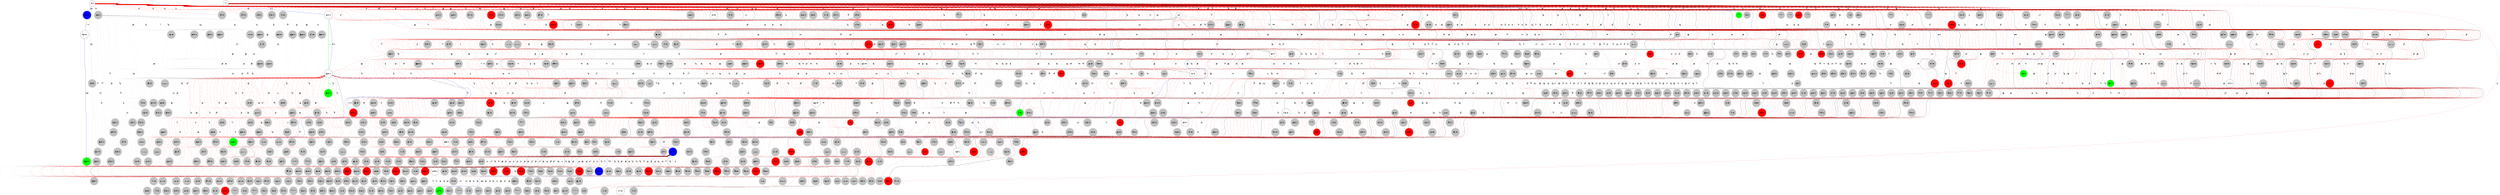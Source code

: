 graph G {
overlap=false;
ratio=expand;
size="20,20!";
1 [Latitude=222, Longitude=67, betweeness="0.0", color="", graphics="{'d': 4.0, 'h': 4.0, 'w': 4.0, 'y': -1799.6611, 'x': -1414.2781, 'z': 0.0, 'fill': u'#999999'}", id=1, label="1/0.0", pos="67,222!", prob="0.0", shape=circle, status=on, style="", true_status=on, type=normal, weight=0];
2 [Latitude=22, Longitude=132, betweeness="0.0", color="", graphics="{'d': 4.0, 'h': 4.0, 'w': 4.0, 'y': 1203.4064, 'x': 343.2373, 'z': 0.0, 'fill': u'#999999'}", id=2, label="2/0.0", pos="132,22!", prob="0.0", shape=circle, status=on, style="", true_status=on, type=normal, weight=0];
3 [Latitude=281, Longitude=4, betweeness="0.0", color="", graphics="{'d': 4.0, 'h': 4.0, 'w': 4.0, 'y': 1289.454, 'x': 1923.78, 'z': 0.0, 'fill': u'#999999'}", id=3, label="3/0.0", pos="4,281!", prob="0.0", shape=circle, status=on, style="", true_status=on, type=normal, weight=0];
4 [Latitude=147, Longitude=21, betweeness="0.0", color=green, graphics="{'d': 4.0, 'h': 4.0, 'w': 4.0, 'y': -1106.8607, 'x': 1723.2073, 'z': 0.0, 'fill': u'#999999'}", id=4, label="4/0.0", pos="21,147!", prob=0, shape=circle, status=on, style=filled, true_status=on, type=normal, weight=0];
5 [Latitude=110, Longitude=155, betweeness="0.0", color=gray, graphics="{'d': 4.0, 'h': 4.0, 'w': 4.0, 'y': 814.179, 'x': -1502.5369, 'z': 0.0, 'fill': u'#999999'}", id=5, label="5/0.0", pos="155,110!", prob="0.870992424188", shape=circle, status=destroyed, style=filled, true_status=destroyed, type=normal, weight=0];
6 [Latitude=101, Longitude=75, betweeness="0.0", color=gray, graphics="{'d': 4.0, 'h': 4.0, 'w': 4.0, 'y': -1884.5521, 'x': 1471.8367, 'z': 0.0, 'fill': u'#999999'}", id=6, label="6/0.0", pos="75,101!", prob="0.934103531001", shape=circle, status=destroyed, style=filled, true_status=destroyed, type=normal, weight=0];
7 [Latitude=132, Longitude=131, betweeness="0.0", color=gray, graphics="{'d': 4.0, 'h': 4.0, 'w': 4.0, 'y': 1895.3209, 'x': -248.52466, 'z': 0.0, 'fill': u'#999999'}", id=7, label="7/0.0", pos="131,132!", prob="0.883936545526", shape=circle, status=destroyed, style=filled, true_status=destroyed, type=normal, weight=0];
8 [Latitude=271, Longitude=270, betweeness="0.0", color=red, graphics="{'d': 4.0, 'h': 4.0, 'w': 4.0, 'y': -893.2237, 'x': -1742.0027, 'z': 0.0, 'fill': u'#999999'}", id=8, label="8/0.0", pos="270,271!", prob="1.0", shape=circle, status=destroyed, style=filled, true_status=destroyed, type=normal, weight=0];
9 [Latitude=82, Longitude=18, betweeness="0.0", color=gray, graphics="{'d': 4.0, 'h': 4.0, 'w': 4.0, 'y': -1644.0106, 'x': -1497.1321, 'z': 0.0, 'fill': u'#999999'}", id=9, label="9/0.0", pos="18,82!", prob="0.969324346683", shape=circle, status=destroyed, style=filled, true_status=destroyed, type=normal, weight=0];
10 [Latitude=153, Longitude=7, betweeness="0.0", color=gray, graphics="{'d': 4.0, 'h': 4.0, 'w': 4.0, 'y': -320.42776, 'x': 1918.3662, 'z': 0.0, 'fill': u'#999999'}", id=10, label="10/0.0", pos="7,153!", prob="0.949746663453", shape=circle, status=destroyed, style=filled, true_status=destroyed, type=normal, weight=0];
11 [Latitude=152, Longitude=199, betweeness="0.0", color=gray, graphics="{'d': 4.0, 'h': 4.0, 'w': 4.0, 'y': -508.99515, 'x': 1002.1245, 'z': 0.0, 'fill': u'#999999'}", id=11, label="11/0.0", pos="199,152!", prob="0.816172132151", shape=circle, status=destroyed, style=filled, true_status=destroyed, type=normal, weight=0];
12 [Latitude=96, Longitude=26, betweeness="0.0", color=gray, graphics="{'d': 4.0, 'h': 4.0, 'w': 4.0, 'y': 203.21664, 'x': -808.62317, 'z': 0.0, 'fill': u'#999999'}", id=12, label="12/0.0", pos="26,96!", prob="0.962462668063", shape=circle, status=destroyed, style=filled, true_status=destroyed, type=normal, weight=0];
13 [Latitude=224, Longitude=53, betweeness="0.0", color=red, graphics="{'d': 4.0, 'h': 4.0, 'w': 4.0, 'y': 1475.6864, 'x': 168.21118, 'z': 0.0, 'fill': u'#999999'}", id=13, label="13/0.0", pos="53,224!", prob="1.0", shape=circle, status=destroyed, style=filled, true_status=destroyed, type=normal, weight=0];
14 [Latitude=187, Longitude=244, betweeness="0.0", color=gray, graphics="{'d': 4.0, 'h': 4.0, 'w': 4.0, 'y': -1399.1761, 'x': -792.72473, 'z': 0.0, 'fill': u'#999999'}", id=14, label="14/0.0", pos="244,187!", prob="0.755957591708", shape=circle, status=destroyed, style=filled, true_status=destroyed, type=normal, weight=0];
15 [Latitude=271, Longitude=156, betweeness="0.0", color=green, graphics="{'d': 4.0, 'h': 4.0, 'w': 4.0, 'y': -764.1811, 'x': 1212.5427, 'z': 0.0, 'fill': u'#999999'}", id=15, label="15/0.0", pos="156,271!", prob=0, shape=circle, status=on, style=filled, true_status=on, type=normal, weight=0];
16 [Latitude=60, Longitude=185, betweeness="0.0", color=gray, graphics="{'d': 4.0, 'h': 4.0, 'w': 4.0, 'y': 502.53354, 'x': -1750.0975, 'z': 0.0, 'fill': u'#999999'}", id=16, label="16/0.0", pos="185,60!", prob="0.853233524921", shape=circle, status=destroyed, style=filled, true_status=destroyed, type=normal, weight=0];
17 [Latitude=186, Longitude=273, betweeness="0.0", color=gray, graphics="{'d': 4.0, 'h': 4.0, 'w': 4.0, 'y': 419.42953, 'x': -332.51074, 'z': 0.0, 'fill': u'#999999'}", id=17, label="17/0.0", pos="273,186!", prob="0.726043027053", shape=circle, status=destroyed, style=filled, true_status=destroyed, type=normal, weight=0];
18 [Latitude=110, Longitude=266, betweeness="0.0", color="", graphics="{'d': 4.0, 'h': 4.0, 'w': 4.0, 'y': -1304.0737, 'x': 305.83228, 'z': 0.0, 'fill': u'#999999'}", id=18, label="18/0.0", pos="266,110!", prob="0.0", shape=circle, status=on, style="", true_status=on, type=normal, weight=0];
19 [Latitude=193, Longitude=165, betweeness="0.0", color=green, graphics="{'d': 4.0, 'h': 4.0, 'w': 4.0, 'y': 110.99252, 'x': 835.05054, 'z': 0.0, 'fill': u'#999999'}", id=19, label="19/0.0", pos="165,193!", prob=0, shape=circle, status=on, style=filled, true_status=on, type=normal, weight=0];
20 [Latitude=24, Longitude=163, betweeness="0.0", color=gray, graphics="{'d': 4.0, 'h': 4.0, 'w': 4.0, 'y': 1014.1773, 'x': -1083.5132, 'z': 0.0, 'fill': u'#999999'}", id=20, label="20/0.0", pos="163,24!", prob="0.875309273191", shape=circle, status=destroyed, style=filled, true_status=destroyed, type=normal, weight=0];
21 [Latitude=107, Longitude=59, betweeness="0.0", color=gray, graphics="{'d': 4.0, 'h': 4.0, 'w': 4.0, 'y': -71.30521, 'x': -1328.6808, 'z': 0.0, 'fill': u'#999999'}", id=21, label="21/0.0", pos="59,107!", prob="0.942141314749", shape=circle, status=destroyed, style=filled, true_status=destroyed, type=normal, weight=0];
22 [Latitude=9, Longitude=6, betweeness="0.0", color=red, graphics="{'d': 4.0, 'h': 4.0, 'w': 4.0, 'y': -1197.4147, 'x': -1151.1445, 'z': 0.0, 'fill': u'#999999'}", id=22, label="22/0.0", pos="6,9!", prob="1.0", shape=circle, status=destroyed, style=filled, true_status=destroyed, type=normal, weight=0];
23 [Latitude=254, Longitude=207, betweeness="0.0", color=gray, graphics="{'d': 4.0, 'h': 4.0, 'w': 4.0, 'y': 145.37851, 'x': 1122.3618, 'z': 0.0, 'fill': u'#999999'}", id=23, label="23/0.0", pos="207,254!", prob="0.753024134927", shape=circle, status=destroyed, style=filled, true_status=destroyed, type=normal, weight=0];
24 [Latitude=121, Longitude=225, betweeness="0.0", color=gray, graphics="{'d': 4.0, 'h': 4.0, 'w': 4.0, 'y': 1104.0905, 'x': 1100.4429, 'z': 0.0, 'fill': u'#999999'}", id=24, label="24/0.0", pos="225,121!", prob="0.801133242944", shape=circle, status=destroyed, style=filled, true_status=destroyed, type=normal, weight=0];
25 [Latitude=123, Longitude=261, betweeness="0.0", color=red, graphics="{'d': 4.0, 'h': 4.0, 'w': 4.0, 'y': -1526.205, 'x': 1927.1394, 'z': 0.0, 'fill': u'#999999'}", id=25, label="25/0.0", pos="261,123!", prob="1.0", shape=circle, status=destroyed, style=filled, true_status=destroyed, type=normal, weight=0];
26 [Latitude=91, Longitude=18, betweeness="0.0", color=gray, graphics="{'d': 4.0, 'h': 4.0, 'w': 4.0, 'y': 704.4151, 'x': -245.93042, 'z': 0.0, 'fill': u'#999999'}", id=26, label="26/0.0", pos="18,91!", prob="0.967319920582", shape=circle, status=destroyed, style=filled, true_status=destroyed, type=normal, weight=0];
27 [Latitude=265, Longitude=266, betweeness="0.0", color=gray, graphics="{'d': 4.0, 'h': 4.0, 'w': 4.0, 'y': -1843.2139, 'x': -96.9043, 'z': 0.0, 'fill': u'#999999'}", id=27, label="27/0.0", pos="266,265!", prob="0.689330804878", shape=circle, status=destroyed, style=filled, true_status=on, type=normal, weight=0];
28 [Latitude=116, Longitude=247, betweeness="0.0", color=gray, graphics="{'d': 4.0, 'h': 4.0, 'w': 4.0, 'y': -822.5533, 'x': 198.15259, 'z': 0.0, 'fill': u'#999999'}", id=28, label="28/0.0", pos="247,116!", prob="0.779528522804", shape=circle, status=destroyed, style=filled, true_status=destroyed, type=normal, weight=0];
29 [Latitude=124, Longitude=51, betweeness="0.0", color=gray, graphics="{'d': 4.0, 'h': 4.0, 'w': 4.0, 'y': 1003.02545, 'x': -269.96533, 'z': 0.0, 'fill': u'#999999'}", id=29, label="29/0.0", pos="51,124!", prob="0.941122469141", shape=circle, status=destroyed, style=filled, true_status=destroyed, type=normal, weight=0];
30 [Latitude=105, Longitude=158, betweeness="0.0", color="", graphics="{'d': 4.0, 'h': 4.0, 'w': 4.0, 'y': -928.5096, 'x': 1228.0876, 'z': 0.0, 'fill': u'#999999'}", id=30, label="30/0.0", pos="158,105!", prob="0.0", shape=circle, status=on, style="", true_status=on, type=normal, weight=0];
31 [Latitude=33, Longitude=32, betweeness="0.0", color=gray, graphics="{'d': 4.0, 'h': 4.0, 'w': 4.0, 'y': -1991.0605, 'x': 1247.9153, 'z': 0.0, 'fill': u'#999999'}", id=31, label="31/0.0", pos="32,33!", prob="0.968225755892", shape=circle, status=destroyed, style=filled, true_status=destroyed, type=normal, weight=0];
32 [Latitude=9, Longitude=193, betweeness="0.0", color=gray, graphics="{'d': 4.0, 'h': 4.0, 'w': 4.0, 'y': 377.01572, 'x': 544.3616, 'z': 0.0, 'fill': u'#999999'}", id=32, label="32/0.0", pos="193,9!", prob="0.846463666806", shape=circle, status=destroyed, style=filled, true_status=destroyed, type=normal, weight=0];
33 [Latitude=72, Longitude=67, betweeness="0.0", color=gray, graphics="{'d': 4.0, 'h': 4.0, 'w': 4.0, 'y': -792.5651, 'x': 1284.187, 'z': 0.0, 'fill': u'#999999'}", id=33, label="33/0.0", pos="67,72!", prob="0.945363281966", shape=circle, status=destroyed, style=filled, true_status=destroyed, type=normal, weight=0];
34 [Latitude=53, Longitude=56, betweeness="0.0", color=gray, graphics="{'d': 4.0, 'h': 4.0, 'w': 4.0, 'y': -583.4775, 'x': 163.01709, 'z': 0.0, 'fill': u'#999999'}", id=34, label="34/0.0", pos="56,53!", prob="0.954322131961", shape=circle, status=destroyed, style=filled, true_status=destroyed, type=normal, weight=0];
35 [Latitude=144, Longitude=246, betweeness="0.0", color=gray, graphics="{'d': 4.0, 'h': 4.0, 'w': 4.0, 'y': 1384.0602, 'x': 1026.29, 'z': 0.0, 'fill': u'#999999'}", id=35, label="35/0.0", pos="246,144!", prob="0.771813761223", shape=circle, status=destroyed, style=filled, true_status=destroyed, type=normal, weight=0];
36 [Latitude=255, Longitude=74, betweeness="0.0", color=gray, graphics="{'d': 4.0, 'h': 4.0, 'w': 4.0, 'y': 1297.1515, 'x': 1254.0967, 'z': 0.0, 'fill': u'#999999'}", id=36, label="36/0.0", pos="74,255!", prob="0.852762669984", shape=circle, status=destroyed, style=filled, true_status=on, type=normal, weight=0];
37 [Latitude=5, Longitude=25, betweeness="0.0", color=gray, graphics="{'d': 4.0, 'h': 4.0, 'w': 4.0, 'y': 1301.2203, 'x': 954.9497, 'z': 0.0, 'fill': u'#999999'}", id=37, label="37/0.0", pos="25,5!", prob="0.970492116052", shape=circle, status=destroyed, style=filled, true_status=destroyed, type=normal, weight=0];
38 [Latitude=229, Longitude=76, betweeness="0.0", color=red, graphics="{'d': 4.0, 'h': 4.0, 'w': 4.0, 'y': -1933.3379, 'x': -1076.3096, 'z': 0.0, 'fill': u'#999999'}", id=38, label="38/0.0", pos="76,229!", prob="1.0", shape=circle, status=destroyed, style=filled, true_status=destroyed, type=normal, weight=0];
39 [Latitude=9, Longitude=218, betweeness="0.0", color=gray, graphics="{'d': 4.0, 'h': 4.0, 'w': 4.0, 'y': -928.92426, 'x': -1646.1172, 'z': 0.0, 'fill': u'#999999'}", id=39, label="39/0.0", pos="218,9!", prob="0.821405813446", shape=circle, status=destroyed, style=filled, true_status=destroyed, type=normal, weight=0];
40 [Latitude=150, Longitude=260, betweeness="0.0", color=gray, graphics="{'d': 4.0, 'h': 4.0, 'w': 4.0, 'y': 1713.4073, 'x': 455.21118, 'z': 0.0, 'fill': u'#999999'}", id=40, label="40/0.0", pos="260,150!", prob="0.754777707679", shape=circle, status=destroyed, style=filled, true_status=destroyed, type=normal, weight=0];
41 [Latitude=230, Longitude=123, betweeness="0.0", color=gray, graphics="{'d': 4.0, 'h': 4.0, 'w': 4.0, 'y': 1317.7474, 'x': -588.4514, 'z': 0.0, 'fill': u'#999999'}", id=41, label="41/0.0", pos="123,230!", prob="0.838743785469", shape=circle, status=destroyed, style=filled, true_status=on, type=normal, weight=0];
42 [Latitude=150, Longitude=51, betweeness="0.0", color=gray, graphics="{'d': 4.0, 'h': 4.0, 'w': 4.0, 'y': -1849.075, 'x': -474.47644, 'z': 0.0, 'fill': u'#999999'}", id=42, label="42/0.0", pos="51,150!", prob="0.930610924909", shape=circle, status=destroyed, style=filled, true_status=destroyed, type=normal, weight=0];
43 [Latitude=145, Longitude=55, betweeness="0.0", color=red, graphics="{'d': 4.0, 'h': 4.0, 'w': 4.0, 'y': -1230.5479, 'x': -1069.4368, 'z': 0.0, 'fill': u'#999999'}", id=43, label="43/0.0", pos="55,145!", prob="1.0", shape=circle, status=destroyed, style=filled, true_status=destroyed, type=normal, weight=0];
44 [Latitude=29, Longitude=197, betweeness="0.0", color=gray, graphics="{'d': 4.0, 'h': 4.0, 'w': 4.0, 'y': 1327.775, 'x': -88.44702, 'z': 0.0, 'fill': u'#999999'}", id=44, label="44/0.0", pos="197,29!", prob="0.843219479153", shape=circle, status=destroyed, style=filled, true_status=destroyed, type=normal, weight=0];
45 [Latitude=143, Longitude=215, betweeness="0.0", color=gray, graphics="{'d': 4.0, 'h': 4.0, 'w': 4.0, 'y': 1921.1969, 'x': 1660.4067, 'z': 0.0, 'fill': u'#999999'}", id=45, label="45/0.0", pos="215,143!", prob="0.803971064402", shape=circle, status=destroyed, style=filled, true_status=destroyed, type=normal, weight=0];
46 [Latitude=169, Longitude=197, betweeness="0.0", color=red, graphics="{'d': 4.0, 'h': 4.0, 'w': 4.0, 'y': -396.7554, 'x': -797.0043, 'z': 0.0, 'fill': u'#999999'}", id=46, label="46/0.0", pos="197,169!", prob="1.0", shape=circle, status=destroyed, style=filled, true_status=destroyed, type=normal, weight=0];
47 [Latitude=167, Longitude=95, betweeness="0.0", color=gray, graphics="{'d': 4.0, 'h': 4.0, 'w': 4.0, 'y': -591.34784, 'x': 269.04517, 'z': 0.0, 'fill': u'#999999'}", id=47, label="47/0.0", pos="95,167!", prob="0.895576172214", shape=circle, status=destroyed, style=filled, true_status=destroyed, type=normal, weight=0];
48 [Latitude=159, Longitude=163, betweeness="0.0", color=gray, graphics="{'d': 4.0, 'h': 4.0, 'w': 4.0, 'y': -470.45145, 'x': 36.759274, 'z': 0.0, 'fill': u'#999999'}", id=48, label="48/0.0", pos="163,159!", prob="0.846260539903", shape=circle, status=destroyed, style=filled, true_status=destroyed, type=normal, weight=0];
49 [Latitude=10, Longitude=118, betweeness="0.0", color=gray, graphics="{'d': 4.0, 'h': 4.0, 'w': 4.0, 'y': 733.83453, 'x': 1969.0945, 'z': 0.0, 'fill': u'#999999'}", id=49, label="49/0.0", pos="118,10!", prob="0.912597819335", shape=circle, status=destroyed, style=filled, true_status=destroyed, type=normal, weight=0];
50 [Latitude=161, Longitude=69, betweeness="0.0", color=gray, graphics="{'d': 4.0, 'h': 4.0, 'w': 4.0, 'y': 1181.1483, 'x': 1368.7561, 'z': 0.0, 'fill': u'#999999'}", id=50, label="50/0.0", pos="69,161!", prob="0.91517497727", shape=circle, status=destroyed, style=filled, true_status=destroyed, type=normal, weight=0];
51 [Latitude=174, Longitude=2, betweeness="0.0", color=gray, graphics="{'d': 4.0, 'h': 4.0, 'w': 4.0, 'y': 1983.2184, 'x': 814.14966, 'z': 0.0, 'fill': u'#999999'}", id=51, label="51/0.0", pos="2,174!", prob="0.94094743664", shape=circle, status=destroyed, style=filled, true_status=destroyed, type=normal, weight=0];
52 [Latitude=134, Longitude=28, betweeness="0.0", color=gray, graphics="{'d': 4.0, 'h': 4.0, 'w': 4.0, 'y': 171.8143, 'x': -701.3253, 'z': 0.0, 'fill': u'#999999'}", id=52, label="52/0.0", pos="28,134!", prob="0.949036518576", shape=circle, status=destroyed, style=filled, true_status=destroyed, type=normal, weight=0];
53 [Latitude=17, Longitude=172, betweeness="0.0", color=gray, graphics="{'d': 4.0, 'h': 4.0, 'w': 4.0, 'y': -1821.0935, 'x': 1680.9053, 'z': 0.0, 'fill': u'#999999'}", id=53, label="53/0.0", pos="172,17!", prob="0.866870221723", shape=circle, status=destroyed, style=filled, true_status=destroyed, type=normal, weight=0];
54 [Latitude=202, Longitude=52, betweeness="0.0", color=gray, graphics="{'d': 4.0, 'h': 4.0, 'w': 4.0, 'y': 500.05917, 'x': -36.64417, 'z': 0.0, 'fill': u'#999999'}", id=54, label="54/0.0", pos="52,202!", prob="0.902058414437", shape=circle, status=destroyed, style=filled, true_status=destroyed, type=normal, weight=0];
55 [Latitude=288, Longitude=159, betweeness="0.0", color=gray, graphics="{'d': 4.0, 'h': 4.0, 'w': 4.0, 'y': -1096.5194, 'x': -1047.308, 'z': 0.0, 'fill': u'#999999'}", id=55, label="55/0.0", pos="159,288!", prob="0.768592775848", shape=circle, status=destroyed, style=filled, true_status=on, type=normal, weight=0];
56 [Latitude=187, Longitude=4, betweeness="0.0", color=green, graphics="{'d': 4.0, 'h': 4.0, 'w': 4.0, 'y': -636.436, 'x': 14.39575, 'z': 0.0, 'fill': u'#999999'}", id=56, label="56/0.0", pos="4,187!", prob=0, shape=circle, status=on, style=filled, true_status=on, type=normal, weight=0];
57 [Latitude=152, Longitude=79, betweeness="0.0", color=gray, graphics="{'d': 4.0, 'h': 4.0, 'w': 4.0, 'y': 839.16, 'x': 1920.0549, 'z': 0.0, 'fill': u'#999999'}", id=57, label="57/0.0", pos="79,152!", prob="0.913191200745", shape=circle, status=destroyed, style=filled, true_status=destroyed, type=normal, weight=0];
58 [Latitude=207, Longitude=196, betweeness="0.0", color=gray, graphics="{'d': 4.0, 'h': 4.0, 'w': 4.0, 'y': -1916.7764, 'x': -804.396, 'z': 0.0, 'fill': u'#999999'}", id=58, label="58/0.0", pos="196,207!", prob="0.792367483866", shape=circle, status=destroyed, style=filled, true_status=on, type=normal, weight=0];
59 [Latitude=30, Longitude=24, betweeness="0.0", color=gray, graphics="{'d': 4.0, 'h': 4.0, 'w': 4.0, 'y': -138.11002, 'x': -86.00464, 'z': 0.0, 'fill': u'#999999'}", id=59, label="59/0.0", pos="24,30!", prob="0.972073364004", shape=circle, status=destroyed, style=filled, true_status=destroyed, type=normal, weight=0];
60 [Latitude=293, Longitude=211, betweeness="0.0", color=red, graphics="{'d': 4.0, 'h': 4.0, 'w': 4.0, 'y': -1722.5643, 'x': -1464.0605, 'z': 0.0, 'fill': u'#999999'}", id=60, label="60/0.0", pos="211,293!", prob="1.0", shape=circle, status=destroyed, style=filled, true_status=destroyed, type=normal, weight=0];
61 [Latitude=131, Longitude=9, betweeness="0.0", color=gray, graphics="{'d': 4.0, 'h': 4.0, 'w': 4.0, 'y': -1669.0111, 'x': 1187.5076, 'z': 0.0, 'fill': u'#999999'}", id=61, label="61/0.0", pos="9,131!", prob="0.958447970674", shape=circle, status=destroyed, style=filled, true_status=destroyed, type=normal, weight=0];
62 [Latitude=44, Longitude=297, betweeness="0.0", color=gray, graphics="{'d': 4.0, 'h': 4.0, 'w': 4.0, 'y': -572.73883, 'x': -1326.4506, 'z': 0.0, 'fill': u'#999999'}", id=62, label="62/0.0", pos="297,44!", prob="0.735078487321", shape=circle, status=destroyed, style=filled, true_status=destroyed, type=normal, weight=0];
63 [Latitude=107, Longitude=229, betweeness="0.0", color=gray, graphics="{'d': 4.0, 'h': 4.0, 'w': 4.0, 'y': 214.97568, 'x': 561.02783, 'z': 0.0, 'fill': u'#999999'}", id=63, label="63/0.0", pos="229,107!", prob="0.800819260257", shape=circle, status=destroyed, style=filled, true_status=destroyed, type=normal, weight=0];
64 [Latitude=81, Longitude=147, betweeness="0.0", color=gray, graphics="{'d': 4.0, 'h': 4.0, 'w': 4.0, 'y': -1026.9238, 'x': 1826.5378, 'z': 0.0, 'fill': u'#999999'}", id=64, label="64/0.0", pos="147,81!", prob="0.884674056104", shape=circle, status=destroyed, style=filled, true_status=destroyed, type=normal, weight=0];
65 [Latitude=273, Longitude=180, betweeness="0.0", color=gray, graphics="{'d': 4.0, 'h': 4.0, 'w': 4.0, 'y': -305.7957, 'x': -152.57397, 'z': 0.0, 'fill': u'#999999'}", id=65, label="65/0.0", pos="180,273!", prob="0.763133725711", shape=circle, status=destroyed, style=filled, true_status=on, type=normal, weight=0];
66 [Latitude=116, Longitude=254, betweeness="0.0", color=red, graphics="{'d': 4.0, 'h': 4.0, 'w': 4.0, 'y': 1083.3439, 'x': 1926.0867, 'z': 0.0, 'fill': u'#999999'}", id=66, label="66/0.0", pos="254,116!", prob="1.0", shape=circle, status=destroyed, style=filled, true_status=destroyed, type=normal, weight=0];
67 [Latitude=89, Longitude=235, betweeness="0.0", color=gray, graphics="{'d': 4.0, 'h': 4.0, 'w': 4.0, 'y': 1880.9296, 'x': -1927.8353, 'z': 0.0, 'fill': u'#999999'}", id=67, label="67/0.0", pos="235,89!", prob="0.798516218759", shape=circle, status=destroyed, style=filled, true_status=destroyed, type=normal, weight=0];
68 [Latitude=208, Longitude=127, betweeness="0.0", color=gray, graphics="{'d': 4.0, 'h': 4.0, 'w': 4.0, 'y': 1236.1317, 'x': 427.55615, 'z': 0.0, 'fill': u'#999999'}", id=68, label="68/0.0", pos="127,208!", prob="0.849888597374", shape=circle, status=destroyed, style=filled, true_status=destroyed, type=normal, weight=0];
69 [Latitude=171, Longitude=20, betweeness="0.0", color=gray, graphics="{'d': 4.0, 'h': 4.0, 'w': 4.0, 'y': -702.57025, 'x': 1504.2461, 'z': 0.0, 'fill': u'#999999'}", id=69, label="69/0.0", pos="20,171!", prob="0.935402837718", shape=circle, status=destroyed, style=filled, true_status=destroyed, type=normal, weight=0];
70 [Latitude=277, Longitude=166, betweeness="0.0", color=gray, graphics="{'d': 4.0, 'h': 4.0, 'w': 4.0, 'y': -1246.0044, 'x': -1684.8123, 'z': 0.0, 'fill': u'#999999'}", id=70, label="70/0.0", pos="166,277!", prob="0.771630091405", shape=circle, status=destroyed, style=filled, true_status=destroyed, type=normal, weight=0];
71 [Latitude=134, Longitude=189, betweeness="0.0", color=gray, graphics="{'d': 4.0, 'h': 4.0, 'w': 4.0, 'y': 752.8118, 'x': 513.5774, 'z': 0.0, 'fill': u'#999999'}", id=71, label="71/0.0", pos="189,134!", prob="0.832466748223", shape=circle, status=destroyed, style=filled, true_status=destroyed, type=normal, weight=0];
72 [Latitude=64, Longitude=107, betweeness="0.0", color=red, graphics="{'d': 4.0, 'h': 4.0, 'w': 4.0, 'y': -1567.1389, 'x': -183.96277, 'z': 0.0, 'fill': u'#999999'}", id=72, label="72/0.0", pos="107,64!", prob="1.0", shape=circle, status=destroyed, style=filled, true_status=destroyed, type=normal, weight=0];
73 [Latitude=222, Longitude=111, betweeness="0.0", color=gray, graphics="{'d': 4.0, 'h': 4.0, 'w': 4.0, 'y': -1740.8782, 'x': 1270.3772, 'z': 0.0, 'fill': u'#999999'}", id=73, label="73/0.0", pos="111,222!", prob="0.852680808697", shape=circle, status=destroyed, style=filled, true_status=destroyed, type=normal, weight=0];
74 [Latitude=257, Longitude=188, betweeness="0.0", color=gray, graphics="{'d': 4.0, 'h': 4.0, 'w': 4.0, 'y': -594.4797, 'x': 338.7588, 'z': 0.0, 'fill': u'#999999'}", id=74, label="74/0.0", pos="188,257!", prob="0.767861423705", shape=circle, status=destroyed, style=filled, true_status=destroyed, type=normal, weight=0];
75 [Latitude=103, Longitude=6, betweeness="0.0", color=gray, graphics="{'d': 4.0, 'h': 4.0, 'w': 4.0, 'y': -1372.6132, 'x': 1302.2454, 'z': 0.0, 'fill': u'#999999'}", id=75, label="75/0.0", pos="6,103!", prob="0.969132439461", shape=circle, status=destroyed, style=filled, true_status=destroyed, type=normal, weight=0];
76 [Latitude=257, Longitude=10, betweeness="0.0", color=gray, graphics="{'d': 4.0, 'h': 4.0, 'w': 4.0, 'y': -1619.6239, 'x': 152.8706, 'z': 0.0, 'fill': u'#999999'}", id=76, label="76/0.0", pos="10,257!", prob="0.881598977859", shape=circle, status=destroyed, style=filled, true_status=destroyed, type=normal, weight=0];
77 [Latitude=36, Longitude=256, betweeness="0.0", color=gray, graphics="{'d': 4.0, 'h': 4.0, 'w': 4.0, 'y': -615.78436, 'x': -1075.4722, 'z': 0.0, 'fill': u'#999999'}", id=77, label="77/0.0", pos="256,36!", prob="0.781531361537", shape=circle, status=destroyed, style=filled, true_status=destroyed, type=normal, weight=0];
78 [Latitude=213, Longitude=185, betweeness="0.0", color=gray, graphics="{'d': 4.0, 'h': 4.0, 'w': 4.0, 'y': -603.9467, 'x': -1675.8788, 'z': 0.0, 'fill': u'#999999'}", id=78, label="78/0.0", pos="185,213!", prob="0.798905989771", shape=circle, status=destroyed, style=filled, true_status=destroyed, type=normal, weight=0];
79 [Latitude=212, Longitude=56, betweeness="0.0", color=gray, graphics="{'d': 4.0, 'h': 4.0, 'w': 4.0, 'y': 1649.579, 'x': -440.4065, 'z': 0.0, 'fill': u'#999999'}", id=79, label="79/0.0", pos="56,212!", prob="0.89352586218", shape=circle, status=destroyed, style=filled, true_status=destroyed, type=normal, weight=0];
80 [Latitude=115, Longitude=181, betweeness="0.0", color=gray, graphics="{'d': 4.0, 'h': 4.0, 'w': 4.0, 'y': -767.49493, 'x': -1578.4138, 'z': 0.0, 'fill': u'#999999'}", id=80, label="80/0.0", pos="181,115!", prob="0.846077767366", shape=circle, status=destroyed, style=filled, true_status=destroyed, type=normal, weight=0];
81 [Latitude=100, Longitude=65, betweeness="0.0", color=gray, graphics="{'d': 4.0, 'h': 4.0, 'w': 4.0, 'y': 1616.3961, 'x': -1039.3445, 'z': 0.0, 'fill': u'#999999'}", id=81, label="81/0.0", pos="65,100!", prob="0.940557965028", shape=circle, status=destroyed, style=filled, true_status=destroyed, type=normal, weight=0];
82 [Latitude=100, Longitude=114, betweeness="0.0", color=gray, graphics="{'d': 4.0, 'h': 4.0, 'w': 4.0, 'y': -1380.7618, 'x': -1487.8821, 'z': 0.0, 'fill': u'#999999'}", id=82, label="82/0.0", pos="114,100!", prob="0.907153140709", shape=circle, status=destroyed, style=filled, true_status=destroyed, type=normal, weight=0];
83 [Latitude=264, Longitude=130, betweeness="0.0", color=gray, graphics="{'d': 4.0, 'h': 4.0, 'w': 4.0, 'y': -727.44403, 'x': 355.75586, 'z': 0.0, 'fill': u'#999999'}", id=83, label="83/0.0", pos="130,264!", prob="0.809207423383", shape=circle, status=destroyed, style=filled, true_status=destroyed, type=normal, weight=0];
84 [Latitude=192, Longitude=279, betweeness="0.0", color=gray, graphics="{'d': 4.0, 'h': 4.0, 'w': 4.0, 'y': -1618.718, 'x': -1042.227, 'z': 0.0, 'fill': u'#999999'}", id=84, label="84/0.0", pos="279,192!", prob="0.716849043214", shape=circle, status=destroyed, style=filled, true_status=destroyed, type=normal, weight=0];
85 [Latitude=228, Longitude=192, betweeness="0.0", color=gray, graphics="{'d': 4.0, 'h': 4.0, 'w': 4.0, 'y': 5.9916687, 'x': -472.45776, 'z': 0.0, 'fill': u'#999999'}", id=85, label="85/0.0", pos="192,228!", prob="0.783534644931", shape=circle, status=destroyed, style=filled, true_status=on, type=normal, weight=0];
86 [Latitude=277, Longitude=256, betweeness="0.0", color=gray, graphics="{'d': 4.0, 'h': 4.0, 'w': 4.0, 'y': 663.5279, 'x': -1468.155, 'z': 0.0, 'fill': u'#999999'}", id=86, label="86/0.0", pos="256,277!", prob="0.691141984138", shape=circle, status=destroyed, style=filled, true_status=destroyed, type=normal, weight=0];
87 [Latitude=230, Longitude=227, betweeness="0.0", color=gray, graphics="{'d': 4.0, 'h': 4.0, 'w': 4.0, 'y': 1733.4384, 'x': 844.4619, 'z': 0.0, 'fill': u'#999999'}", id=87, label="87/0.0", pos="227,230!", prob="0.749634143602", shape=circle, status=destroyed, style=filled, true_status=destroyed, type=normal, weight=0];
88 [Latitude=153, Longitude=130, betweeness="0.0", color=gray, graphics="{'d': 4.0, 'h': 4.0, 'w': 4.0, 'y': 374.06113, 'x': -1630.8765, 'z': 0.0, 'fill': u'#999999'}", id=88, label="88/0.0", pos="130,153!", prob="0.876339242399", shape=circle, status=destroyed, style=filled, true_status=destroyed, type=normal, weight=0];
89 [Latitude=148, Longitude=294, betweeness="0.0", color=gray, graphics="{'d': 4.0, 'h': 4.0, 'w': 4.0, 'y': 1193.497, 'x': 258.99414, 'z': 0.0, 'fill': u'#999999'}", id=89, label="89/0.0", pos="294,148!", prob="0.718231024892", shape=circle, status=destroyed, style=filled, true_status=destroyed, type=normal, weight=0];
90 [Latitude=274, Longitude=180, betweeness="0.0", color=gray, graphics="{'d': 4.0, 'h': 4.0, 'w': 4.0, 'y': 987.11285, 'x': -1733.9913, 'z': 0.0, 'fill': u'#999999'}", id=90, label="90/0.0", pos="180,274!", prob="0.76238774577", shape=circle, status=destroyed, style=filled, true_status=destroyed, type=normal, weight=0];
91 [Latitude=294, Longitude=154, betweeness="0.0", color=gray, graphics="{'d': 4.0, 'h': 4.0, 'w': 4.0, 'y': -1955.3694, 'x': 288.55078, 'z': 0.0, 'fill': u'#999999'}", id=91, label="91/0.0", pos="154,294!", prob="0.767626494055", shape=circle, status=destroyed, style=filled, true_status=destroyed, type=normal, weight=0];
92 [Latitude=99, Longitude=280, betweeness="0.0", color=red, graphics="{'d': 4.0, 'h': 4.0, 'w': 4.0, 'y': 1846.2562, 'x': -1153.8975, 'z': 0.0, 'fill': u'#999999'}", id=92, label="92/0.0", pos="280,99!", prob="1.0", shape=circle, status=destroyed, style=filled, true_status=destroyed, type=normal, weight=0];
93 [Latitude=243, Longitude=199, betweeness="0.0", color=gray, graphics="{'d': 4.0, 'h': 4.0, 'w': 4.0, 'y': 408.71664, 'x': -1005.3331, 'z': 0.0, 'fill': u'#999999'}", id=93, label="93/0.0", pos="199,243!", prob="0.767617282592", shape=circle, status=destroyed, style=filled, true_status=destroyed, type=normal, weight=0];
94 [Latitude=157, Longitude=90, betweeness="0.0", color=gray, graphics="{'d': 4.0, 'h': 4.0, 'w': 4.0, 'y': 1108.4716, 'x': 106.906006, 'z': 0.0, 'fill': u'#999999'}", id=94, label="94/0.0", pos="90,157!", prob="0.903735996962", shape=circle, status=destroyed, style=filled, true_status=destroyed, type=normal, weight=0];
95 [Latitude=257, Longitude=166, betweeness="0.0", color=red, graphics="{'d': 4.0, 'h': 4.0, 'w': 4.0, 'y': 500.78036, 'x': -23.892214, 'z': 0.0, 'fill': u'#999999'}", id=95, label="95/0.0", pos="166,257!", prob="1.0", shape=circle, status=destroyed, style=filled, true_status=destroyed, type=normal, weight=0];
96 [Latitude=161, Longitude=70, betweeness="0.0", color=gray, graphics="{'d': 4.0, 'h': 4.0, 'w': 4.0, 'y': -530.2952, 'x': -136.75879, 'z': 0.0, 'fill': u'#999999'}", id=96, label="96/0.0", pos="70,161!", prob="0.91457299021", shape=circle, status=destroyed, style=filled, true_status=destroyed, type=normal, weight=0];
97 [Latitude=134, Longitude=246, betweeness="0.0", color=gray, graphics="{'d': 4.0, 'h': 4.0, 'w': 4.0, 'y': 1985.5365, 'x': -608.4835, 'z': 0.0, 'fill': u'#999999'}", id=97, label="97/0.0", pos="246,134!", prob="0.775217223899", shape=circle, status=destroyed, style=filled, true_status=destroyed, type=normal, weight=0];
98 [Latitude=175, Longitude=63, betweeness="0.0", color=gray, graphics="{'d': 4.0, 'h': 4.0, 'w': 4.0, 'y': -1187.4528, 'x': 603.03125, 'z': 0.0, 'fill': u'#999999'}", id=98, label="98/0.0", pos="63,175!", prob="0.911594513653", shape=circle, status=destroyed, style=filled, true_status=destroyed, type=normal, weight=0];
99 [Latitude=237, Longitude=249, betweeness="0.0", color=red, graphics="{'d': 4.0, 'h': 4.0, 'w': 4.0, 'y': 1701.361, 'x': -972.7721, 'z': 0.0, 'fill': u'#999999'}", id=99, label="99/0.0", pos="249,237!", prob="1.0", shape=circle, status=destroyed, style=filled, true_status=destroyed, type=normal, weight=0];
100 [Latitude=67, Longitude=150, betweeness="0.0", color=gray, graphics="{'d': 4.0, 'h': 4.0, 'w': 4.0, 'y': -1083.343, 'x': -1728.9448, 'z': 0.0, 'fill': u'#999999'}", id=100, label="100/0.0", pos="150,67!", prob="0.884318488607", shape=circle, status=destroyed, style=filled, true_status=destroyed, type=normal, weight=0];
101 [Latitude=22, Longitude=295, betweeness="0.0", color=red, graphics="{'d': 4.0, 'h': 4.0, 'w': 4.0, 'y': 1392.3195, 'x': -574.12646, 'z': 0.0, 'fill': u'#999999'}", id=101, label="101/0.0", pos="295,22!", prob="1.0", shape=circle, status=destroyed, style=filled, true_status=destroyed, type=normal, weight=0];
102 [Latitude=216, Longitude=152, betweeness="0.0", color=gray, graphics="{'d': 4.0, 'h': 4.0, 'w': 4.0, 'y': 372.55087, 'x': -503.69177, 'z': 0.0, 'fill': u'#999999'}", id=102, label="102/0.0", pos="152,216!", prob="0.825343182793", shape=circle, status=destroyed, style=filled, true_status=destroyed, type=normal, weight=0];
103 [Latitude=184, Longitude=284, betweeness="0.0", color=gray, graphics="{'d': 4.0, 'h': 4.0, 'w': 4.0, 'y': -1911.1207, 'x': 91.40283, 'z': 0.0, 'fill': u'#999999'}", id=103, label="103/0.0", pos="284,184!", prob="0.715100633527", shape=circle, status=destroyed, style=filled, true_status=on, type=normal, weight=0];
104 [Latitude=52, Longitude=273, betweeness="0.0", color=gray, graphics="{'d': 4.0, 'h': 4.0, 'w': 4.0, 'y': -1160.6095, 'x': -1221.4102, 'z': 0.0, 'fill': u'#999999'}", id=104, label="104/0.0", pos="273,52!", prob="0.761925878756", shape=circle, status=destroyed, style=filled, true_status=destroyed, type=normal, weight=0];
105 [Latitude=279, Longitude=97, betweeness="0.0", color=gray, graphics="{'d': 4.0, 'h': 4.0, 'w': 4.0, 'y': -1222.0747, 'x': -1213.8557, 'z': 0.0, 'fill': u'#999999'}", id=105, label="105/0.0", pos="97,279!", prob="0.819772841223", shape=circle, status=destroyed, style=filled, true_status=destroyed, type=normal, weight=0];
106 [Latitude=6, Longitude=56, betweeness="0.0", color=gray, graphics="{'d': 4.0, 'h': 4.0, 'w': 4.0, 'y': 787.38654, 'x': 149.9458, 'z': 0.0, 'fill': u'#999999'}", id=106, label="106/0.0", pos="56,6!", prob="0.954411842458", shape=circle, status=destroyed, style=filled, true_status=destroyed, type=normal, weight=0];
107 [Latitude=167, Longitude=174, betweeness="0.0", color=gray, graphics="{'d': 4.0, 'h': 4.0, 'w': 4.0, 'y': 2002.7094, 'x': -1064.4661, 'z': 0.0, 'fill': u'#999999'}", id=107, label="107/0.0", pos="174,167!", prob="0.832926396719", shape=circle, status=destroyed, style=filled, true_status=destroyed, type=normal, weight=0];
108 [Latitude=208, Longitude=104, betweeness="0.0", color=gray, graphics="{'d': 4.0, 'h': 4.0, 'w': 4.0, 'y': -134.55081, 'x': 826.5886, 'z': 0.0, 'fill': u'#999999'}", id=108, label="108/0.0", pos="104,208!", prob="0.866507945691", shape=circle, status=destroyed, style=filled, true_status=destroyed, type=normal, weight=0];
109 [Latitude=206, Longitude=95, betweeness="0.0", color=red, graphics="{'d': 4.0, 'h': 4.0, 'w': 4.0, 'y': -1966.6437, 'x': -843.86523, 'z': 0.0, 'fill': u'#999999'}", id=109, label="109/0.0", pos="95,206!", prob="1.0", shape=circle, status=destroyed, style=filled, true_status=destroyed, type=normal, weight=0];
110 [Latitude=19, Longitude=23, betweeness="0.0", color=gray, graphics="{'d': 4.0, 'h': 4.0, 'w': 4.0, 'y': -1965.2957, 'x': -633.0797, 'z': 0.0, 'fill': u'#999999'}", id=110, label="110/0.0", pos="23,19!", prob="0.97234169328", shape=circle, status=destroyed, style=filled, true_status=destroyed, type=normal, weight=0];
111 [Latitude=213, Longitude=286, betweeness="0.0", color=gray, graphics="{'d': 4.0, 'h': 4.0, 'w': 4.0, 'y': 248.5499, 'x': -77.429565, 'z': 0.0, 'fill': u'#999999'}", id=111, label="111/0.0", pos="286,213!", prob="0.699049306926", shape=circle, status=destroyed, style=filled, true_status=on, type=normal, weight=0];
112 [Latitude=90, Longitude=290, betweeness="0.0", color=gray, graphics="{'d': 4.0, 'h': 4.0, 'w': 4.0, 'y': 608.5076, 'x': -148.71375, 'z': 0.0, 'fill': u'#999999'}", id=112, label="112/0.0", pos="290,90!", prob="0.737940559728", shape=circle, status=destroyed, style=filled, true_status=on, type=normal, weight=0];
113 [Latitude=236, Longitude=102, betweeness="0.0", color=gray, graphics="{'d': 4.0, 'h': 4.0, 'w': 4.0, 'y': 1369.0282, 'x': -610.9977, 'z': 0.0, 'fill': u'#999999'}", id=113, label="113/0.0", pos="102,236!", prob="0.849322760013", shape=circle, status=destroyed, style=filled, true_status=destroyed, type=normal, weight=0];
114 [Latitude=104, Longitude=267, betweeness="0.0", color=gray, graphics="{'d': 4.0, 'h': 4.0, 'w': 4.0, 'y': -660.42413, 'x': 599.08057, 'z': 0.0, 'fill': u'#999999'}", id=114, label="114/0.0", pos="267,104!", prob="0.760835581737", shape=circle, status=destroyed, style=filled, true_status=destroyed, type=normal, weight=0];
115 [Latitude=156, Longitude=47, betweeness="0.0", color=gray, graphics="{'d': 4.0, 'h': 4.0, 'w': 4.0, 'y': 1183.5077, 'x': -619.2289, 'z': 0.0, 'fill': u'#999999'}", id=115, label="115/0.0", pos="47,156!", prob="0.929985764445", shape=circle, status=destroyed, style=filled, true_status=destroyed, type=normal, weight=0];
116 [Latitude=278, Longitude=282, betweeness="0.0", color=gray, graphics="{'d': 4.0, 'h': 4.0, 'w': 4.0, 'y': -1305.139, 'x': 938.82935, 'z': 0.0, 'fill': u'#999999'}", id=116, label="116/0.0", pos="282,278!", prob="0.664806006788", shape=circle, status=destroyed, style=filled, true_status=on, type=normal, weight=0];
117 [Latitude=9, Longitude=2, betweeness="0.0", color=gray, graphics="{'d': 4.0, 'h': 4.0, 'w': 4.0, 'y': 1407.6656, 'x': -428.1703, 'z': 0.0, 'fill': u'#999999'}", id=117, label="117/0.0", pos="2,9!", prob="0.980573180726", shape=circle, status=destroyed, style=filled, true_status=destroyed, type=normal, weight=0];
118 [Latitude=15, Longitude=108, betweeness="0.0", color=gray, graphics="{'d': 4.0, 'h': 4.0, 'w': 4.0, 'y': 1458.797, 'x': 546.8804, 'z': 0.0, 'fill': u'#999999'}", id=118, label="118/0.0", pos="108,15!", prob="0.920526030551", shape=circle, status=destroyed, style=filled, true_status=destroyed, type=normal, weight=0];
119 [Latitude=243, Longitude=239, betweeness="0.0", color=red, graphics="{'d': 4.0, 'h': 4.0, 'w': 4.0, 'y': 316.8043, 'x': -1136.4072, 'z': 0.0, 'fill': u'#999999'}", id=119, label="119/0.0", pos="239,243!", prob="1.0", shape=circle, status=destroyed, style=filled, true_status=destroyed, type=normal, weight=0];
120 [Latitude=256, Longitude=227, betweeness="0.0", color=gray, graphics="{'d': 4.0, 'h': 4.0, 'w': 4.0, 'y': -1194.4622, 'x': -1129.6814, 'z': 0.0, 'fill': u'#999999'}", id=120, label="120/0.0", pos="227,256!", prob="0.733134574363", shape=circle, status=destroyed, style=filled, true_status=destroyed, type=normal, weight=0];
121 [Latitude=139, Longitude=8, betweeness="0.0", color=gray, graphics="{'d': 4.0, 'h': 4.0, 'w': 4.0, 'y': 792.8216, 'x': -19.174074, 'z': 0.0, 'fill': u'#999999'}", id=121, label="121/0.0", pos="8,139!", prob="0.955597958392", shape=circle, status=destroyed, style=filled, true_status=on, type=normal, weight=0];
122 [Latitude=25, Longitude=34, betweeness="0.0", color=gray, graphics="{'d': 4.0, 'h': 4.0, 'w': 4.0, 'y': -1019.18506, 'x': -850.2644, 'z': 0.0, 'fill': u'#999999'}", id=122, label="122/0.0", pos="34,25!", prob="0.967234800174", shape=circle, status=destroyed, style=filled, true_status=destroyed, type=normal, weight=0];
123 [Latitude=226, Longitude=71, betweeness="0.0", color=gray, graphics="{'d': 4.0, 'h': 4.0, 'w': 4.0, 'y': -1573.8882, 'x': -1699.7974, 'z': 0.0, 'fill': u'#999999'}", id=123, label="123/0.0", pos="71,226!", prob="0.875701499597", shape=circle, status=destroyed, style=filled, true_status=destroyed, type=normal, weight=0];
124 [Latitude=293, Longitude=254, betweeness="0.0", color="", graphics="{'d': 4.0, 'h': 4.0, 'w': 4.0, 'y': 1734.0404, 'x': -1442.521, 'z': 0.0, 'fill': u'#999999'}", id=124, label="124/0.0", pos="254,293!", prob="0.0", shape=circle, status=on, style="", true_status=on, type=normal, weight=0];
125 [Latitude=48, Longitude=133, betweeness="0.0", color=gray, graphics="{'d': 4.0, 'h': 4.0, 'w': 4.0, 'y': 1313.025, 'x': 927.1509, 'z': 0.0, 'fill': u'#999999'}", id=125, label="125/0.0", pos="133,48!", prob="0.900603666453", shape=circle, status=destroyed, style=filled, true_status=destroyed, type=normal, weight=0];
126 [Latitude=194, Longitude=55, betweeness="0.0", color=gray, graphics="{'d': 4.0, 'h': 4.0, 'w': 4.0, 'y': -1358.7216, 'x': -1032.9963, 'z': 0.0, 'fill': u'#999999'}", id=126, label="126/0.0", pos="55,194!", prob="0.905335215498", shape=circle, status=destroyed, style=filled, true_status=destroyed, type=normal, weight=0];
127 [Latitude=106, Longitude=8, betweeness="0.0", color=gray, graphics="{'d': 4.0, 'h': 4.0, 'w': 4.0, 'y': -1810.4924, 'x': -963.38367, 'z': 0.0, 'fill': u'#999999'}", id=127, label="127/0.0", pos="8,106!", prob="0.967465029453", shape=circle, status=destroyed, style=filled, true_status=destroyed, type=normal, weight=0];
128 [Latitude=155, Longitude=205, betweeness="0.0", color=gray, graphics="{'d': 4.0, 'h': 4.0, 'w': 4.0, 'y': 459.70932, 'x': 1868.9529, 'z': 0.0, 'fill': u'#999999'}", id=128, label="128/0.0", pos="205,155!", prob="0.809165345691", shape=circle, status=destroyed, style=filled, true_status=destroyed, type=normal, weight=0];
129 [Latitude=182, Longitude=242, betweeness="0.0", color=gray, graphics="{'d': 4.0, 'h': 4.0, 'w': 4.0, 'y': 541.5489, 'x': 1493.3662, 'z': 0.0, 'fill': u'#999999'}", id=129, label="129/0.0", pos="242,182!", prob="0.760365530608", shape=circle, status=destroyed, style=filled, true_status=on, type=normal, weight=0];
130 [Latitude=151, Longitude=20, betweeness="0.0", color=gray, graphics="{'d': 4.0, 'h': 4.0, 'w': 4.0, 'y': 1654.216, 'x': -50.40833, 'z': 0.0, 'fill': u'#999999'}", id=130, label="130/0.0", pos="20,151!", prob="0.945333030825", shape=circle, status=destroyed, style=filled, true_status=destroyed, type=normal, weight=0];
131 [Latitude=160, Longitude=27, betweeness="0.0", color=gray, graphics="{'d': 4.0, 'h': 4.0, 'w': 4.0, 'y': 1333.0597, 'x': -1232.54, 'z': 0.0, 'fill': u'#999999'}", id=131, label="131/0.0", pos="27,160!", prob="0.93792058288", shape=circle, status=destroyed, style=filled, true_status=destroyed, type=normal, weight=0];
132 [Latitude=200, Longitude=274, betweeness="0.0", color=gray, graphics="{'d': 4.0, 'h': 4.0, 'w': 4.0, 'y': 1236.7113, 'x': -1152.7803, 'z': 0.0, 'fill': u'#999999'}", id=132, label="132/0.0", pos="274,200!", prob="0.71834595105", shape=circle, status=destroyed, style=filled, true_status=destroyed, type=normal, weight=0];
133 [Latitude=233, Longitude=279, betweeness="0.0", color=gray, graphics="{'d': 4.0, 'h': 4.0, 'w': 4.0, 'y': 1991.8077, 'x': -839.48987, 'z': 0.0, 'fill': u'#999999'}", id=133, label="133/0.0", pos="279,233!", prob="0.695597562971", shape=circle, status=destroyed, style=filled, true_status=destroyed, type=normal, weight=0];
134 [Latitude=107, Longitude=249, betweeness="0.0", color=gray, graphics="{'d': 4.0, 'h': 4.0, 'w': 4.0, 'y': 58.837006, 'x': -397.81274, 'z': 0.0, 'fill': u'#999999'}", id=134, label="134/0.0", pos="249,107!", prob="0.77970471616", shape=circle, status=destroyed, style=filled, true_status=destroyed, type=normal, weight=0];
135 [Latitude=163, Longitude=227, betweeness="0.0", color=gray, graphics="{'d': 4.0, 'h': 4.0, 'w': 4.0, 'y': 294.03378, 'x': 358.3589, 'z': 0.0, 'fill': u'#999999'}", id=135, label="135/0.0", pos="227,163!", prob="0.784051948488", shape=circle, status=destroyed, style=filled, true_status=destroyed, type=normal, weight=0];
136 [Latitude=239, Longitude=209, betweeness="0.0", color="", graphics="{'d': 4.0, 'h': 4.0, 'w': 4.0, 'y': -301.34512, 'x': 1316.1394, 'z': 0.0, 'fill': u'#999999'}", id=136, label="136/0.0", pos="209,239!", prob="0.0", shape=circle, status=on, style="", true_status=on, type=normal, weight=0];
137 [Latitude=68, Longitude=210, betweeness="0.0", color=gray, graphics="{'d': 4.0, 'h': 4.0, 'w': 4.0, 'y': 788.3768, 'x': 325.79712, 'z': 0.0, 'fill': u'#999999'}", id=137, label="137/0.0", pos="210,68!", prob="0.827710353839", shape=circle, status=destroyed, style=filled, true_status=destroyed, type=normal, weight=0];
138 [Latitude=112, Longitude=205, betweeness="0.0", color=gray, graphics="{'d': 4.0, 'h': 4.0, 'w': 4.0, 'y': 1081.9589, 'x': 536.11475, 'z': 0.0, 'fill': u'#999999'}", id=138, label="138/0.0", pos="205,112!", prob="0.823840776621", shape=circle, status=destroyed, style=filled, true_status=destroyed, type=normal, weight=0];
139 [Latitude=122, Longitude=288, betweeness="0.0", color=gray, graphics="{'d': 4.0, 'h': 4.0, 'w': 4.0, 'y': -1600.2733, 'x': 558.9487, 'z': 0.0, 'fill': u'#999999'}", id=139, label="139/0.0", pos="288,122!", prob="0.732951313628", shape=circle, status=destroyed, style=filled, true_status=destroyed, type=normal, weight=0];
140 [Latitude=187, Longitude=223, betweeness="0.0", color=gray, graphics="{'d': 4.0, 'h': 4.0, 'w': 4.0, 'y': 1978.8292, 'x': 879.1216, 'z': 0.0, 'fill': u'#999999'}", id=140, label="140/0.0", pos="223,187!", prob="0.777107955032", shape=circle, status=destroyed, style=filled, true_status=destroyed, type=normal, weight=0];
141 [Latitude=69, Longitude=129, betweeness="0.0", color=gray, graphics="{'d': 4.0, 'h': 4.0, 'w': 4.0, 'y': -1146.3618, 'x': -289.05542, 'z': 0.0, 'fill': u'#999999'}", id=141, label="141/0.0", pos="129,69!", prob="0.901629136808", shape=circle, status=destroyed, style=filled, true_status=destroyed, type=normal, weight=0];
142 [Latitude=184, Longitude=162, betweeness="0.0", color=gray, graphics="{'d': 4.0, 'h': 4.0, 'w': 4.0, 'y': 1516.058, 'x': -587.1825, 'z': 0.0, 'fill': u'#999999'}", id=142, label="142/0.0", pos="162,184!", prob="0.835146600567", shape=circle, status=destroyed, style=filled, true_status=destroyed, type=normal, weight=0];
143 [Latitude=264, Longitude=250, betweeness="0.0", color=red, graphics="{'d': 4.0, 'h': 4.0, 'w': 4.0, 'y': 561.9234, 'x': 606.5149, 'z': 0.0, 'fill': u'#999999'}", id=143, label="143/0.0", pos="250,264!", prob="1.0", shape=circle, status=destroyed, style=filled, true_status=destroyed, type=normal, weight=0];
144 [Latitude=248, Longitude=209, betweeness="0.0", color=gray, graphics="{'d': 4.0, 'h': 4.0, 'w': 4.0, 'y': 846.0677, 'x': 1307.9192, 'z': 0.0, 'fill': u'#999999'}", id=144, label="144/0.0", pos="209,248!", prob="0.755214095298", shape=circle, status=destroyed, style=filled, true_status=destroyed, type=normal, weight=0];
145 [Latitude=221, Longitude=167, betweeness="0.0", color=gray, graphics="{'d': 4.0, 'h': 4.0, 'w': 4.0, 'y': -389.9484, 'x': -1338.8789, 'z': 0.0, 'fill': u'#999999'}", id=145, label="145/0.0", pos="167,221!", prob="0.8097611106", shape=circle, status=destroyed, style=filled, true_status=destroyed, type=normal, weight=0];
146 [Latitude=150, Longitude=263, betweeness="0.0", color=gray, graphics="{'d': 4.0, 'h': 4.0, 'w': 4.0, 'y': -1887.0522, 'x': -722.03687, 'z': 0.0, 'fill': u'#999999'}", id=146, label="146/0.0", pos="263,150!", prob="0.751555665508", shape=circle, status=destroyed, style=filled, true_status=destroyed, type=normal, weight=0];
147 [Latitude=122, Longitude=153, betweeness="0.0", color=gray, graphics="{'d': 4.0, 'h': 4.0, 'w': 4.0, 'y': 486.98154, 'x': 720.25415, 'z': 0.0, 'fill': u'#999999'}", id=147, label="147/0.0", pos="153,122!", prob="0.869092252476", shape=circle, status=destroyed, style=filled, true_status=destroyed, type=normal, weight=0];
148 [Latitude=225, Longitude=254, betweeness="0.0", color=gray, graphics="{'d': 4.0, 'h': 4.0, 'w': 4.0, 'y': 856.2381, 'x': -677.9523, 'z': 0.0, 'fill': u'#999999'}", id=148, label="148/0.0", pos="254,225!", prob="0.725833956769", shape=circle, status=destroyed, style=filled, true_status=on, type=normal, weight=0];
149 [Latitude=244, Longitude=251, betweeness="0.0", color=gray, graphics="{'d': 4.0, 'h': 4.0, 'w': 4.0, 'y': 198.04916, 'x': 334.52344, 'z': 0.0, 'fill': u'#999999'}", id=149, label="149/0.0", pos="251,244!", prob="0.717571991354", shape=circle, status=destroyed, style=filled, true_status=on, type=normal, weight=0];
150 [Latitude=28, Longitude=173, betweeness="0.0", color=gray, graphics="{'d': 4.0, 'h': 4.0, 'w': 4.0, 'y': -6.921173, 'x': -713.824, 'z': 0.0, 'fill': u'#999999'}", id=150, label="150/0.0", pos="173,28!", prob="0.866190861813", shape=circle, status=destroyed, style=filled, true_status=destroyed, type=normal, weight=0];
151 [Latitude=25, Longitude=35, betweeness="0.0", color=gray, graphics="{'d': 4.0, 'h': 4.0, 'w': 4.0, 'y': -1598.4619, 'x': 486.16284, 'z': 0.0, 'fill': u'#999999'}", id=151, label="151/0.0", pos="35,25!", prob="0.966733902291", shape=circle, status=destroyed, style=filled, true_status=destroyed, type=normal, weight=0];
152 [Latitude=107, Longitude=198, betweeness="0.0", color=gray, graphics="{'d': 4.0, 'h': 4.0, 'w': 4.0, 'y': -1480.6434, 'x': -241.17065, 'z': 0.0, 'fill': u'#999999'}", id=152, label="152/0.0", pos="198,107!", prob="0.832047290694", shape=circle, status=destroyed, style=filled, true_status=on, type=normal, weight=0];
153 [Latitude=281, Longitude=19, betweeness="0.0", color=red, graphics="{'d': 4.0, 'h': 4.0, 'w': 4.0, 'y': -790.4439, 'x': -217.4242, 'z': 0.0, 'fill': u'#999999'}", id=153, label="153/0.0", pos="19,281!", prob="1.0", shape=circle, status=destroyed, style=filled, true_status=destroyed, type=normal, weight=0];
154 [Latitude=262, Longitude=294, betweeness="0.0", color=gray, graphics="{'d': 4.0, 'h': 4.0, 'w': 4.0, 'y': 1070.4674, 'x': -183.60693, 'z': 0.0, 'fill': u'#999999'}", id=154, label="154/0.0", pos="294,262!", prob="0.662841090519", shape=circle, status=destroyed, style=filled, true_status=on, type=normal, weight=0];
155 [Latitude=37, Longitude=28, betweeness="0.0", color=gray, graphics="{'d': 4.0, 'h': 4.0, 'w': 4.0, 'y': -706.1568, 'x': -867.45105, 'z': 0.0, 'fill': u'#999999'}", id=155, label="155/0.0", pos="28,37!", prob="0.97007101386", shape=circle, status=destroyed, style=filled, true_status=destroyed, type=normal, weight=0];
156 [Latitude=114, Longitude=127, betweeness="0.0", color=red, graphics="{'d': 4.0, 'h': 4.0, 'w': 4.0, 'y': -517.6734, 'x': -865.9386, 'z': 0.0, 'fill': u'#999999'}", id=156, label="156/0.0", pos="127,114!", prob="1.0", shape=circle, status=destroyed, style=filled, true_status=destroyed, type=normal, weight=0];
157 [Latitude=123, Longitude=39, betweeness="0.0", color=gray, graphics="{'d': 4.0, 'h': 4.0, 'w': 4.0, 'y': 1937.1368, 'x': -1079.2454, 'z': 0.0, 'fill': u'#999999'}", id=157, label="157/0.0", pos="39,123!", prob="0.947826320249", shape=circle, status=destroyed, style=filled, true_status=destroyed, type=normal, weight=0];
158 [Latitude=19, Longitude=97, betweeness="0.0", color=gray, graphics="{'d': 4.0, 'h': 4.0, 'w': 4.0, 'y': -1506.7544, 'x': 977.84546, 'z': 0.0, 'fill': u'#999999'}", id=158, label="158/0.0", pos="97,19!", prob="0.92873856061", shape=circle, status=destroyed, style=filled, true_status=destroyed, type=normal, weight=0];
159 [Latitude=183, Longitude=50, betweeness="0.0", color=gray, graphics="{'d': 4.0, 'h': 4.0, 'w': 4.0, 'y': 1670.7181, 'x': 1696.1704, 'z': 0.0, 'fill': u'#999999'}", id=159, label="159/0.0", pos="50,183!", prob="0.914404724261", shape=circle, status=destroyed, style=filled, true_status=destroyed, type=normal, weight=0];
160 [Latitude=31, Longitude=249, betweeness="0.0", color=gray, graphics="{'d': 4.0, 'h': 4.0, 'w': 4.0, 'y': -1272.6962, 'x': -406.68933, 'z': 0.0, 'fill': u'#999999'}", id=160, label="160/0.0", pos="249,31!", prob="0.78924380563", shape=circle, status=destroyed, style=filled, true_status=destroyed, type=normal, weight=0];
161 [Latitude=163, Longitude=132, betweeness="0.0", color=red, graphics="{'d': 4.0, 'h': 4.0, 'w': 4.0, 'y': 1138.765, 'x': 390.0398, 'z': 0.0, 'fill': u'#999999'}", id=161, label="161/0.0", pos="132,163!", prob="1.0", shape=circle, status=destroyed, style=filled, true_status=destroyed, type=normal, weight=0];
162 [Latitude=41, Longitude=89, betweeness="0.0", color=gray, graphics="{'d': 4.0, 'h': 4.0, 'w': 4.0, 'y': -900.1607, 'x': 506.66553, 'z': 0.0, 'fill': u'#999999'}", id=162, label="162/0.0", pos="89,41!", prob="0.934260473577", shape=circle, status=destroyed, style=filled, true_status=destroyed, type=normal, weight=0];
163 [Latitude=61, Longitude=279, betweeness="0.0", color=gray, graphics="{'d': 4.0, 'h': 4.0, 'w': 4.0, 'y': -1169.8627, 'x': 1078.9978, 'z': 0.0, 'fill': u'#999999'}", id=163, label="163/0.0", pos="279,61!", prob="0.754424554356", shape=circle, status=destroyed, style=filled, true_status=on, type=normal, weight=0];
164 [Latitude=195, Longitude=183, betweeness="0.0", color=gray, graphics="{'d': 4.0, 'h': 4.0, 'w': 4.0, 'y': 1785.6842, 'x': -746.1681, 'z': 0.0, 'fill': u'#999999'}", id=164, label="164/0.0", pos="183,195!", prob="0.810843674435", shape=circle, status=destroyed, style=filled, true_status=destroyed, type=normal, weight=0];
165 [Latitude=292, Longitude=193, betweeness="0.0", color=gray, graphics="{'d': 4.0, 'h': 4.0, 'w': 4.0, 'y': -681.78156, 'x': -1691.0107, 'z': 0.0, 'fill': u'#999999'}", id=165, label="165/0.0", pos="193,292!", prob="0.737694128737", shape=circle, status=destroyed, style=filled, true_status=destroyed, type=normal, weight=0];
166 [Latitude=165, Longitude=44, betweeness="0.0", color=gray, graphics="{'d': 4.0, 'h': 4.0, 'w': 4.0, 'y': -109.23099, 'x': 1053.1167, 'z': 0.0, 'fill': u'#999999'}", id=166, label="166/0.0", pos="44,165!", prob="0.927155483375", shape=circle, status=destroyed, style=filled, true_status=destroyed, type=normal, weight=0];
167 [Latitude=168, Longitude=118, betweeness="0.0", color=gray, graphics="{'d': 4.0, 'h': 4.0, 'w': 4.0, 'y': -1350.562, 'x': 1995.6016, 'z': 0.0, 'fill': u'#999999'}", id=167, label="167/0.0", pos="118,168!", prob="0.878640018893", shape=circle, status=destroyed, style=filled, true_status=destroyed, type=normal, weight=0];
168 [Latitude=281, Longitude=52, betweeness="0.0", color=gray, graphics="{'d': 4.0, 'h': 4.0, 'w': 4.0, 'y': 967.72003, 'x': 937.11255, 'z': 0.0, 'fill': u'#999999'}", id=168, label="168/0.0", pos="52,281!", prob="0.843474169892", shape=circle, status=destroyed, style=filled, true_status=destroyed, type=normal, weight=0];
169 [Latitude=108, Longitude=44, betweeness="0.0", color=red, graphics="{'d': 4.0, 'h': 4.0, 'w': 4.0, 'y': -1478.8988, 'x': -83.56067, 'z': 0.0, 'fill': u'#999999'}", id=169, label="169/0.0", pos="44,108!", prob="1.0", shape=circle, status=destroyed, style=filled, true_status=destroyed, type=normal, weight=0];
170 [Latitude=134, Longitude=157, betweeness="0.0", color=gray, graphics="{'d': 4.0, 'h': 4.0, 'w': 4.0, 'y': 516.0777, 'x': 859.45215, 'z': 0.0, 'fill': u'#999999'}", id=170, label="170/0.0", pos="157,134!", prob="0.861519145339", shape=circle, status=destroyed, style=filled, true_status=destroyed, type=normal, weight=0];
171 [Latitude=188, Longitude=280, betweeness="0.0", color=gray, graphics="{'d': 4.0, 'h': 4.0, 'w': 4.0, 'y': -110.84842, 'x': 811.16504, 'z': 0.0, 'fill': u'#999999'}", id=171, label="171/0.0", pos="280,188!", prob="0.717622223151", shape=circle, status=destroyed, style=filled, true_status=on, type=normal, weight=0];
172 [Latitude=199, Longitude=52, betweeness="0.0", color=gray, graphics="{'d': 4.0, 'h': 4.0, 'w': 4.0, 'y': 607.7574, 'x': 1292.0408, 'z': 0.0, 'fill': u'#999999'}", id=172, label="172/0.0", pos="52,199!", prob="0.903916762238", shape=circle, status=destroyed, style=filled, true_status=destroyed, type=normal, weight=0];
173 [Latitude=191, Longitude=9, betweeness="0.0", color=gray, graphics="{'d': 4.0, 'h': 4.0, 'w': 4.0, 'y': -353.5126, 'x': 104.829834, 'z': 0.0, 'fill': u'#999999'}", id=173, label="173/0.0", pos="9,191!", prob="0.928560259924", shape=circle, status=destroyed, style=filled, true_status=destroyed, type=normal, weight=0];
174 [Latitude=34, Longitude=245, betweeness="0.0", color=gray, graphics="{'d': 4.0, 'h': 4.0, 'w': 4.0, 'y': 1778.3812, 'x': 1828.3938, 'z': 0.0, 'fill': u'#999999'}", id=174, label="174/0.0", pos="245,34!", prob="0.793541055971", shape=circle, status=destroyed, style=filled, true_status=destroyed, type=normal, weight=0];
175 [Latitude=54, Longitude=16, betweeness="0.0", color=gray, graphics="{'d': 4.0, 'h': 4.0, 'w': 4.0, 'y': -987.5373, 'x': -729.8779, 'z': 0.0, 'fill': u'#999999'}", id=175, label="175/0.0", pos="16,54!", prob="0.974440323481", shape=circle, status=destroyed, style=filled, true_status=destroyed, type=normal, weight=0];
176 [Latitude=150, Longitude=130, betweeness="0.0", color=gray, graphics="{'d': 4.0, 'h': 4.0, 'w': 4.0, 'y': 1325.1017, 'x': -1691.2997, 'z': 0.0, 'fill': u'#999999'}", id=176, label="176/0.0", pos="130,150!", prob="0.87762840839", shape=circle, status=destroyed, style=filled, true_status=destroyed, type=normal, weight=0];
177 [Latitude=216, Longitude=76, betweeness="0.0", color=red, graphics="{'d': 4.0, 'h': 4.0, 'w': 4.0, 'y': 1274.193, 'x': -1155.8455, 'z': 0.0, 'fill': u'#999999'}", id=177, label="177/0.0", pos="76,216!", prob="1.0", shape=circle, status=destroyed, style=filled, true_status=destroyed, type=normal, weight=0];
178 [Latitude=214, Longitude=267, betweeness="0.0", color=gray, graphics="{'d': 4.0, 'h': 4.0, 'w': 4.0, 'y': 151.54648, 'x': 982.24146, 'z': 0.0, 'fill': u'#999999'}", id=178, label="178/0.0", pos="267,214!", prob="0.718537056489", shape=circle, status=destroyed, style=filled, true_status=destroyed, type=normal, weight=0];
179 [Latitude=152, Longitude=210, betweeness="0.0", color=gray, graphics="{'d': 4.0, 'h': 4.0, 'w': 4.0, 'y': 1520.2924, 'x': -1884.5802, 'z': 0.0, 'fill': u'#999999'}", id=179, label="179/0.0", pos="210,152!", prob="0.805487173614", shape=circle, status=destroyed, style=filled, true_status=destroyed, type=normal, weight=0];
180 [Latitude=9, Longitude=284, betweeness="0.0", color=gray, graphics="{'d': 4.0, 'h': 4.0, 'w': 4.0, 'y': 1300.506, 'x': -777.21155, 'z': 0.0, 'fill': u'#999999'}", id=180, label="180/0.0", pos="284,9!", prob="0.749700114309", shape=circle, status=destroyed, style=filled, true_status=on, type=normal, weight=0];
181 [Latitude=202, Longitude=96, betweeness="0.0", color=gray, graphics="{'d': 4.0, 'h': 4.0, 'w': 4.0, 'y': 7.6700134, 'x': -503.46423, 'z': 0.0, 'fill': u'#999999'}", id=181, label="181/0.0", pos="96,202!", prob="0.875622690009", shape=circle, status=destroyed, style=filled, true_status=destroyed, type=normal, weight=0];
182 [Latitude=144, Longitude=157, betweeness="0.0", color=gray, graphics="{'d': 4.0, 'h': 4.0, 'w': 4.0, 'y': 314.99155, 'x': -687.39844, 'z': 0.0, 'fill': u'#999999'}", id=182, label="182/0.0", pos="157,144!", prob="0.857736788387", shape=circle, status=destroyed, style=filled, true_status=on, type=normal, weight=0];
183 [Latitude=274, Longitude=156, betweeness="0.0", color=gray, graphics="{'d': 4.0, 'h': 4.0, 'w': 4.0, 'y': -197.99527, 'x': 598.4065, 'z': 0.0, 'fill': u'#999999'}", id=183, label="183/0.0", pos="156,274!", prob="0.781881566027", shape=circle, status=destroyed, style=filled, true_status=destroyed, type=normal, weight=0];
184 [Latitude=219, Longitude=72, betweeness="0.0", color=gray, graphics="{'d': 4.0, 'h': 4.0, 'w': 4.0, 'y': 568.28595, 'x': -1189.3394, 'z': 0.0, 'fill': u'#999999'}", id=184, label="184/0.0", pos="72,219!", prob="0.879872736132", shape=circle, status=destroyed, style=filled, true_status=destroyed, type=normal, weight=0];
185 [Latitude=213, Longitude=59, betweeness="0.0", color=red, graphics="{'d': 4.0, 'h': 4.0, 'w': 4.0, 'y': -1667.4713, 'x': -1978.5748, 'z': 0.0, 'fill': u'#999999'}", id=185, label="185/0.0", pos="59,213!", prob="1.0", shape=circle, status=destroyed, style=filled, true_status=destroyed, type=normal, weight=0];
186 [Latitude=158, Longitude=13, betweeness="0.0", color=gray, graphics="{'d': 4.0, 'h': 4.0, 'w': 4.0, 'y': -296.38553, 'x': -1979.2543, 'z': 0.0, 'fill': u'#999999'}", id=186, label="186/0.0", pos="13,158!", prob="0.944962532899", shape=circle, status=destroyed, style=filled, true_status=destroyed, type=normal, weight=0];
187 [Latitude=122, Longitude=161, betweeness="0.0", color=gray, graphics="{'d': 4.0, 'h': 4.0, 'w': 4.0, 'y': -498.25858, 'x': -120.65674, 'z': 0.0, 'fill': u'#999999'}", id=187, label="187/0.0", pos="161,122!", prob="0.862112074456", shape=circle, status=destroyed, style=filled, true_status=destroyed, type=normal, weight=0];
188 [Latitude=38, Longitude=127, betweeness="0.0", color=gray, graphics="{'d': 4.0, 'h': 4.0, 'w': 4.0, 'y': -1675.9408, 'x': -1925.0006, 'z': 0.0, 'fill': u'#999999'}", id=188, label="188/0.0", pos="127,38!", prob="0.905987291572", shape=circle, status=destroyed, style=filled, true_status=destroyed, type=normal, weight=0];
189 [Latitude=221, Longitude=148, betweeness="0.0", color=gray, graphics="{'d': 4.0, 'h': 4.0, 'w': 4.0, 'y': 1990.6815, 'x': 1071.429, 'z': 0.0, 'fill': u'#999999'}", id=189, label="189/0.0", pos="148,221!", prob="0.825450484381", shape=circle, status=destroyed, style=filled, true_status=destroyed, type=normal, weight=0];
190 [Latitude=57, Longitude=173, betweeness="0.0", color=gray, graphics="{'d': 4.0, 'h': 4.0, 'w': 4.0, 'y': -926.6569, 'x': 148.59082, 'z': 0.0, 'fill': u'#999999'}", id=190, label="190/0.0", pos="173,57!", prob="0.864835468473", shape=circle, status=destroyed, style=filled, true_status=destroyed, type=normal, weight=0];
191 [Latitude=33, Longitude=37, betweeness="0.0", color=gray, graphics="{'d': 4.0, 'h': 4.0, 'w': 4.0, 'y': 400.379, 'x': 318.54346, 'z': 0.0, 'fill': u'#999999'}", id=191, label="191/0.0", pos="37,33!", prob="0.96572129586", shape=circle, status=destroyed, style=filled, true_status=destroyed, type=normal, weight=0];
192 [Latitude=113, Longitude=257, betweeness="0.0", color=gray, graphics="{'d': 4.0, 'h': 4.0, 'w': 4.0, 'y': 1248.1085, 'x': 1321.1084, 'z': 0.0, 'fill': u'#999999'}", id=192, label="192/0.0", pos="257,113!", prob="0.769572587052", shape=circle, status=destroyed, style=filled, true_status=destroyed, type=normal, weight=0];
193 [Latitude=0, Longitude=4, betweeness="0.0", color=gray, graphics="{'d': 4.0, 'h': 4.0, 'w': 4.0, 'y': 870.11456, 'x': -1021.2424, 'z': 0.0, 'fill': u'#999999'}", id=193, label="193/0.0", pos="4,0!", prob="0.97894090587", shape=circle, status=destroyed, style=filled, true_status=destroyed, type=normal, weight=0];
194 [Latitude=140, Longitude=105, betweeness="0.0", color=gray, graphics="{'d': 4.0, 'h': 4.0, 'w': 4.0, 'y': 1082.3131, 'x': -399.69373, 'z': 0.0, 'fill': u'#999999'}", id=194, label="194/0.0", pos="105,140!", prob="0.900646896467", shape=circle, status=destroyed, style=filled, true_status=on, type=normal, weight=0];
195 [Latitude=283, Longitude=80, betweeness="0.0", color=red, graphics="{'d': 4.0, 'h': 4.0, 'w': 4.0, 'y': 1813.1117, 'x': -1341.866, 'z': 0.0, 'fill': u'#999999'}", id=195, label="195/0.0", pos="80,283!", prob="1.0", shape=circle, status=destroyed, style=filled, true_status=destroyed, type=normal, weight=0];
196 [Latitude=281, Longitude=155, betweeness="0.0", color=gray, graphics="{'d': 4.0, 'h': 4.0, 'w': 4.0, 'y': 844.3719, 'x': 1623.8301, 'z': 0.0, 'fill': u'#999999'}", id=196, label="196/0.0", pos="155,281!", prob="0.777238520136", shape=circle, status=destroyed, style=filled, true_status=destroyed, type=normal, weight=0];
197 [Latitude=160, Longitude=215, betweeness="0.0", color=gray, graphics="{'d': 4.0, 'h': 4.0, 'w': 4.0, 'y': -589.7172, 'x': -367.6986, 'z': 0.0, 'fill': u'#999999'}", id=197, label="197/0.0", pos="215,160!", prob="0.79730180148", shape=circle, status=destroyed, style=filled, true_status=destroyed, type=normal, weight=0];
198 [Latitude=194, Longitude=16, betweeness="0.0", color=gray, graphics="{'d': 4.0, 'h': 4.0, 'w': 4.0, 'y': -1112.3314, 'x': -445.45496, 'z': 0.0, 'fill': u'#999999'}", id=198, label="198/0.0", pos="16,194!", prob="0.923954916682", shape=circle, status=destroyed, style=filled, true_status=destroyed, type=normal, weight=0];
199 [Latitude=47, Longitude=247, betweeness="0.0", color=red, graphics="{'d': 4.0, 'h': 4.0, 'w': 4.0, 'y': -1497.34, 'x': -905.5565, 'z': 0.0, 'fill': u'#999999'}", id=199, label="199/0.0", pos="247,47!", prob="1.0", shape=circle, status=destroyed, style=filled, true_status=destroyed, type=normal, weight=0];
200 [Latitude=225, Longitude=58, betweeness="0.0", color=gray, graphics="{'d': 4.0, 'h': 4.0, 'w': 4.0, 'y': 1795.0577, 'x': 685.0923, 'z': 0.0, 'fill': u'#999999'}", id=200, label="200/0.0", pos="58,225!", prob="0.88368907794", shape=circle, status=destroyed, style=filled, true_status=destroyed, type=normal, weight=0];
201 [Latitude=142, Longitude=67, betweeness="0.0", color=gray, graphics="{'d': 4.0, 'h': 4.0, 'w': 4.0, 'y': -1476.8696, 'x': 1245.3303, 'z': 0.0, 'fill': u'#999999'}", id=201, label="201/0.0", pos="67,142!", prob="0.924940377781", shape=circle, status=destroyed, style=filled, true_status=destroyed, type=normal, weight=0];
202 [Latitude=247, Longitude=211, betweeness="0.0", color=red, graphics="{'d': 4.0, 'h': 4.0, 'w': 4.0, 'y': 757.99054, 'x': -1732.6997, 'z': 0.0, 'fill': u'#999999'}", id=202, label="202/0.0", pos="211,247!", prob="1.0", shape=circle, status=destroyed, style=filled, true_status=destroyed, type=normal, weight=0];
203 [Latitude=199, Longitude=94, betweeness="0.0", color=gray, graphics="{'d': 4.0, 'h': 4.0, 'w': 4.0, 'y': 1108.1034, 'x': 241.0149, 'z': 0.0, 'fill': u'#999999'}", id=203, label="203/0.0", pos="94,199!", prob="0.878761279582", shape=circle, status=destroyed, style=filled, true_status=on, type=normal, weight=0];
204 [Latitude=241, Longitude=193, betweeness="0.0", color=gray, graphics="{'d': 4.0, 'h': 4.0, 'w': 4.0, 'y': -669.1182, 'x': 1082.074, 'z': 0.0, 'fill': u'#999999'}", id=204, label="204/0.0", pos="193,241!", prob="0.774315396016", shape=circle, status=destroyed, style=filled, true_status=destroyed, type=normal, weight=0];
205 [Latitude=246, Longitude=129, betweeness="0.0", color=gray, graphics="{'d': 4.0, 'h': 4.0, 'w': 4.0, 'y': -970.26385, 'x': -1986.1798, 'z': 0.0, 'fill': u'#999999'}", id=205, label="205/0.0", pos="129,246!", prob="0.823221481242", shape=circle, status=destroyed, style=filled, true_status=destroyed, type=normal, weight=0];
206 [Latitude=179, Longitude=119, betweeness="0.0", color=gray, graphics="{'d': 4.0, 'h': 4.0, 'w': 4.0, 'y': 701.347, 'x': 265.38672, 'z': 0.0, 'fill': u'#999999'}", id=206, label="206/0.0", pos="119,179!", prob="0.87232606257", shape=circle, status=destroyed, style=filled, true_status=on, type=normal, weight=0];
207 [Latitude=153, Longitude=51, betweeness="0.0", color=gray, graphics="{'d': 4.0, 'h': 4.0, 'w': 4.0, 'y': -910.6617, 'x': -17.756594, 'z': 0.0, 'fill': u'#999999'}", id=207, label="207/0.0", pos="51,153!", prob="0.929243931836", shape=circle, status=destroyed, style=filled, true_status=destroyed, type=normal, weight=0];
208 [Latitude=260, Longitude=211, betweeness="0.0", color=gray, graphics="{'d': 4.0, 'h': 4.0, 'w': 4.0, 'y': -383.06644, 'x': 906.00195, 'z': 0.0, 'fill': u'#999999'}", id=208, label="208/0.0", pos="211,260!", prob="0.745280963116", shape=circle, status=destroyed, style=filled, true_status=destroyed, type=normal, weight=0];
209 [Latitude=237, Longitude=192, betweeness="0.0", color=red, graphics="{'d': 4.0, 'h': 4.0, 'w': 4.0, 'y': 612.585, 'x': 665.4011, 'z': 0.0, 'fill': u'#999999'}", id=209, label="209/0.0", pos="192,237!", prob="1.0", shape=circle, status=destroyed, style=filled, true_status=destroyed, type=normal, weight=0];
210 [Latitude=29, Longitude=154, betweeness="0.0", color=gray, graphics="{'d': 4.0, 'h': 4.0, 'w': 4.0, 'y': 1108.9706, 'x': -1069.4529, 'z': 0.0, 'fill': u'#999999'}", id=210, label="210/0.0", pos="154,29!", prob="0.883378074125", shape=circle, status=destroyed, style=filled, true_status=destroyed, type=normal, weight=0];
211 [Latitude=104, Longitude=88, betweeness="0.0", color=gray, graphics="{'d': 4.0, 'h': 4.0, 'w': 4.0, 'y': 187.16098, 'x': 217.63892, 'z': 0.0, 'fill': u'#999999'}", id=211, label="211/0.0", pos="88,104!", prob="0.924753558694", shape=circle, status=destroyed, style=filled, true_status=destroyed, type=normal, weight=0];
212 [Latitude=241, Longitude=96, betweeness="0.0", color=gray, graphics="{'d': 4.0, 'h': 4.0, 'w': 4.0, 'y': 1154.1642, 'x': 791.5679, 'z': 0.0, 'fill': u'#999999'}", id=212, label="212/0.0", pos="96,241!", prob="0.849718636651", shape=circle, status=destroyed, style=filled, true_status=destroyed, type=normal, weight=0];
213 [Latitude=87, Longitude=199, betweeness="0.0", color=gray, graphics="{'d': 4.0, 'h': 4.0, 'w': 4.0, 'y': -1716.5381, 'x': 1898.9343, 'z': 0.0, 'fill': u'#999999'}", id=213, label="213/0.0", pos="199,87!", prob="0.835604386326", shape=circle, status=destroyed, style=filled, true_status=destroyed, type=normal, weight=0];
214 [Latitude=217, Longitude=241, betweeness="0.0", color=gray, graphics="{'d': 4.0, 'h': 4.0, 'w': 4.0, 'y': 1414.5599, 'x': 474.1836, 'z': 0.0, 'fill': u'#999999'}", id=214, label="214/0.0", pos="241,217!", prob="0.743430495725", shape=circle, status=destroyed, style=filled, true_status=destroyed, type=normal, weight=0];
215 [Latitude=97, Longitude=115, betweeness="0.0", color=gray, graphics="{'d': 4.0, 'h': 4.0, 'w': 4.0, 'y': 398.97592, 'x': 1496.7139, 'z': 0.0, 'fill': u'#999999'}", id=215, label="215/0.0", pos="115,97!", prob="0.907149512104", shape=circle, status=destroyed, style=filled, true_status=destroyed, type=normal, weight=0];
216 [Latitude=77, Longitude=66, betweeness="0.0", color=gray, graphics="{'d': 4.0, 'h': 4.0, 'w': 4.0, 'y': -803.4986, 'x': 1336.9734, 'z': 0.0, 'fill': u'#999999'}", id=216, label="216/0.0", pos="66,77!", prob="0.945113739001", shape=circle, status=destroyed, style=filled, true_status=destroyed, type=normal, weight=0];
217 [Latitude=16, Longitude=225, betweeness="0.0", color=gray, graphics="{'d': 4.0, 'h': 4.0, 'w': 4.0, 'y': -1633.0262, 'x': 714.7119, 'z': 0.0, 'fill': u'#999999'}", id=217, label="217/0.0", pos="225,16!", prob="0.814534902838", shape=circle, status=destroyed, style=filled, true_status=on, type=normal, weight=0];
218 [Latitude=120, Longitude=12, betweeness="0.0", color=gray, graphics="{'d': 4.0, 'h': 4.0, 'w': 4.0, 'y': -1230.7935, 'x': -697.28564, 'z': 0.0, 'fill': u'#999999'}", id=218, label="218/0.0", pos="12,120!", prob="0.961308405558", shape=circle, status=destroyed, style=filled, true_status=destroyed, type=normal, weight=0];
219 [Latitude=250, Longitude=160, betweeness="0.0", color=gray, graphics="{'d': 4.0, 'h': 4.0, 'w': 4.0, 'y': -1529.8715, 'x': 1544.4958, 'z': 0.0, 'fill': u'#999999'}", id=219, label="219/0.0", pos="160,250!", prob="0.79633764973", shape=circle, status=destroyed, style=filled, true_status=destroyed, type=normal, weight=0];
220 [Latitude=48, Longitude=168, betweeness="0.0", color=gray, graphics="{'d': 4.0, 'h': 4.0, 'w': 4.0, 'y': -816.4112, 'x': 914.59863, 'z': 0.0, 'fill': u'#999999'}", id=220, label="220/0.0", pos="168,48!", prob="0.870175816343", shape=circle, status=destroyed, style=filled, true_status=destroyed, type=normal, weight=0];
221 [Latitude=123, Longitude=19, betweeness="0.0", color=gray, graphics="{'d': 4.0, 'h': 4.0, 'w': 4.0, 'y': -0.30593875, 'x': -364.71863, 'z': 0.0, 'fill': u'#999999'}", id=221, label="221/0.0", pos="19,123!", prob="0.957275548027", shape=circle, status=destroyed, style=filled, true_status=destroyed, type=normal, weight=0];
222 [Latitude=195, Longitude=242, betweeness="0.0", color=gray, graphics="{'d': 4.0, 'h': 4.0, 'w': 4.0, 'y': -1268.0531, 'x': -1226.4454, 'z': 0.0, 'fill': u'#999999'}", id=222, label="222/0.0", pos="242,195!", prob="0.754085139681", shape=circle, status=destroyed, style=filled, true_status=destroyed, type=normal, weight=0];
223 [Latitude=188, Longitude=85, betweeness="0.0", color=gray, graphics="{'d': 4.0, 'h': 4.0, 'w': 4.0, 'y': 900.8631, 'x': -322.33484, 'z': 0.0, 'fill': u'#999999'}", id=223, label="223/0.0", pos="85,188!", prob="0.89104352776", shape=circle, status=destroyed, style=filled, true_status=on, type=normal, weight=0];
224 [Latitude=290, Longitude=246, betweeness="0.0", color="", graphics="{'d': 4.0, 'h': 4.0, 'w': 4.0, 'y': 1189.1498, 'x': -127.7041, 'z': 0.0, 'fill': u'#999999'}", id=224, label="224/0.0", pos="246,290!", prob="0.0", shape=circle, status=on, style="", true_status=on, type=normal, weight=0];
225 [Latitude=20, Longitude=24, betweeness="0.0", color=gray, graphics="{'d': 4.0, 'h': 4.0, 'w': 4.0, 'y': 144.93393, 'x': 816.8967, 'z': 0.0, 'fill': u'#999999'}", id=225, label="225/0.0", pos="24,20!", prob="0.971917844707", shape=circle, status=destroyed, style=filled, true_status=destroyed, type=normal, weight=0];
226 [Latitude=109, Longitude=55, betweeness="0.0", color=gray, graphics="{'d': 4.0, 'h': 4.0, 'w': 4.0, 'y': 1975.9388, 'x': -658.2761, 'z': 0.0, 'fill': u'#999999'}", id=226, label="226/0.0", pos="55,109!", prob="0.943838696301", shape=circle, status=destroyed, style=filled, true_status=on, type=normal, weight=0];
227 [Latitude=105, Longitude=19, betweeness="0.0", color=red, graphics="{'d': 4.0, 'h': 4.0, 'w': 4.0, 'y': -531.09357, 'x': 1111.3179, 'z': 0.0, 'fill': u'#999999'}", id=227, label="227/0.0", pos="19,105!", prob="1.0", shape=circle, status=destroyed, style=filled, true_status=destroyed, type=normal, weight=0];
228 [Latitude=20, Longitude=95, betweeness="0.0", color=gray, graphics="{'d': 4.0, 'h': 4.0, 'w': 4.0, 'y': 1384.9767, 'x': 1125.3091, 'z': 0.0, 'fill': u'#999999'}", id=228, label="228/0.0", pos="95,20!", prob="0.93019410459", shape=circle, status=destroyed, style=filled, true_status=destroyed, type=normal, weight=0];
229 [Latitude=156, Longitude=189, betweeness="0.0", color=gray, graphics="{'d': 4.0, 'h': 4.0, 'w': 4.0, 'y': 123.1373, 'x': -948.4072, 'z': 0.0, 'fill': u'#999999'}", id=229, label="229/0.0", pos="189,156!", prob="0.824012153326", shape=circle, status=destroyed, style=filled, true_status=on, type=normal, weight=0];
230 [Latitude=230, Longitude=104, betweeness="0.0", color=gray, graphics="{'d': 4.0, 'h': 4.0, 'w': 4.0, 'y': 1010.26324, 'x': 97.076416, 'z': 0.0, 'fill': u'#999999'}", id=230, label="230/0.0", pos="104,230!", prob="0.852140380398", shape=circle, status=destroyed, style=filled, true_status=on, type=normal, weight=0];
231 [Latitude=133, Longitude=218, betweeness="0.0", color="", graphics="{'d': 4.0, 'h': 4.0, 'w': 4.0, 'y': -732.32513, 'x': -843.6466, 'z': 0.0, 'fill': u'#999999'}", id=231, label="231/0.0", pos="218,133!", prob="0.0", shape=circle, status=on, style="", true_status=on, type=normal, weight=0];
232 [Latitude=175, Longitude=134, betweeness="0.0", color=gray, graphics="{'d': 4.0, 'h': 4.0, 'w': 4.0, 'y': 520.54596, 'x': 1138.8176, 'z': 0.0, 'fill': u'#999999'}", id=232, label="232/0.0", pos="134,175!", prob="0.862850358332", shape=circle, status=destroyed, style=filled, true_status=destroyed, type=normal, weight=0];
233 [Latitude=103, Longitude=268, betweeness="0.0", color=gray, graphics="{'d': 4.0, 'h': 4.0, 'w': 4.0, 'y': -342.09842, 'x': 1659.8865, 'z': 0.0, 'fill': u'#999999'}", id=233, label="233/0.0", pos="268,103!", prob="0.759959603807", shape=circle, status=destroyed, style=filled, true_status=destroyed, type=normal, weight=0];
234 [Latitude=31, Longitude=213, betweeness="0.0", color=gray, graphics="{'d': 4.0, 'h': 4.0, 'w': 4.0, 'y': 917.3509, 'x': -307.84143, 'z': 0.0, 'fill': u'#999999'}", id=234, label="234/0.0", pos="213,31!", prob="0.827177479975", shape=circle, status=destroyed, style=filled, true_status=destroyed, type=normal, weight=0];
235 [Latitude=270, Longitude=194, betweeness="0.0", color=gray, graphics="{'d': 4.0, 'h': 4.0, 'w': 4.0, 'y': -739.89215, 'x': 1307.4866, 'z': 0.0, 'fill': u'#999999'}", id=235, label="235/0.0", pos="194,270!", prob="0.753366085501", shape=circle, status=destroyed, style=filled, true_status=destroyed, type=normal, weight=0];
236 [Latitude=248, Longitude=145, betweeness="0.0", color=gray, graphics="{'d': 4.0, 'h': 4.0, 'w': 4.0, 'y': 1418.256, 'x': 1301.1047, 'z': 0.0, 'fill': u'#999999'}", id=236, label="236/0.0", pos="145,248!", prob="0.809675280471", shape=circle, status=destroyed, style=filled, true_status=destroyed, type=normal, weight=0];
237 [Latitude=202, Longitude=47, betweeness="0.0", color=blue, graphics="{'d': 4.0, 'h': 4.0, 'w': 4.0, 'y': -651.87384, 'x': 1221.8867, 'z': 0.0, 'fill': u'#999999'}", id=237, label="237/0.0", pos="47,202!", prob="0.0", shape=circle, status=repaired, style=filled, true_status=on, type=normal, weight=0];
238 [Latitude=105, Longitude=236, betweeness="0.0", color=gray, graphics="{'d': 4.0, 'h': 4.0, 'w': 4.0, 'y': 185.73325, 'x': 1042.0728, 'z': 0.0, 'fill': u'#999999'}", id=238, label="238/0.0", pos="236,105!", prob="0.793998267283", shape=circle, status=destroyed, style=filled, true_status=destroyed, type=normal, weight=0];
239 [Latitude=140, Longitude=82, betweeness="0.0", color=gray, graphics="{'d': 4.0, 'h': 4.0, 'w': 4.0, 'y': -239.16043, 'x': -567.7914, 'z': 0.0, 'fill': u'#999999'}", id=239, label="239/0.0", pos="82,140!", prob="0.916402133751", shape=circle, status=destroyed, style=filled, true_status=destroyed, type=normal, weight=0];
240 [Latitude=263, Longitude=105, betweeness="0.0", color=gray, graphics="{'d': 4.0, 'h': 4.0, 'w': 4.0, 'y': 596.4251, 'x': -1372.7156, 'z': 0.0, 'fill': u'#999999'}", id=240, label="240/0.0", pos="105,263!", prob="0.827362788484", shape=circle, status=destroyed, style=filled, true_status=destroyed, type=normal, weight=0];
241 [Latitude=117, Longitude=149, betweeness="0.0", color=gray, graphics="{'d': 4.0, 'h': 4.0, 'w': 4.0, 'y': -1449.1478, 'x': -1044.8453, 'z': 0.0, 'fill': u'#999999'}", id=241, label="241/0.0", pos="149,117!", prob="0.874100431277", shape=circle, status=destroyed, style=filled, true_status=destroyed, type=normal, weight=0];
242 [Latitude=53, Longitude=245, betweeness="0.0", color=gray, graphics="{'d': 4.0, 'h': 4.0, 'w': 4.0, 'y': -1575.1365, 'x': -907.04407, 'z': 0.0, 'fill': u'#999999'}", id=242, label="242/0.0", pos="245,53!", prob="0.79266705539", shape=circle, status=destroyed, style=filled, true_status=destroyed, type=normal, weight=0];
243 [Latitude=130, Longitude=212, betweeness="0.0", color=gray, graphics="{'d': 4.0, 'h': 4.0, 'w': 4.0, 'y': -1324.5309, 'x': 412.18384, 'z': 0.0, 'fill': u'#999999'}", id=243, label="243/0.0", pos="212,130!", prob="0.811476379224", shape=circle, status=destroyed, style=filled, true_status=on, type=normal, weight=0];
244 [Latitude=180, Longitude=212, betweeness="0.0", color=red, graphics="{'d': 4.0, 'h': 4.0, 'w': 4.0, 'y': 1105.2589, 'x': 167.67944, 'z': 0.0, 'fill': u'#999999'}", id=244, label="244/0.0", pos="212,180!", prob="1.0", shape=circle, status=destroyed, style=filled, true_status=destroyed, type=normal, weight=0];
245 [Latitude=29, Longitude=241, betweeness="0.0", color=gray, graphics="{'d': 4.0, 'h': 4.0, 'w': 4.0, 'y': 1545.2184, 'x': 1851.6819, 'z': 0.0, 'fill': u'#999999'}", id=245, label="245/0.0", pos="241,29!", prob="0.797884044288", shape=circle, status=destroyed, style=filled, true_status=on, type=normal, weight=0];
246 [Latitude=15, Longitude=98, betweeness="0.0", color=gray, graphics="{'d': 4.0, 'h': 4.0, 'w': 4.0, 'y': -1884.9033, 'x': 379.7246, 'z': 0.0, 'fill': u'#999999'}", id=246, label="246/0.0", pos="98,15!", prob="0.927845543725", shape=circle, status=destroyed, style=filled, true_status=on, type=normal, weight=0];
247 [Latitude=78, Longitude=125, betweeness="0.0", color=gray, graphics="{'d': 4.0, 'h': 4.0, 'w': 4.0, 'y': 120.79233, 'x': -117.986694, 'z': 0.0, 'fill': u'#999999'}", id=247, label="247/0.0", pos="125,78!", prob="0.903389028962", shape=circle, status=destroyed, style=filled, true_status=destroyed, type=normal, weight=0];
248 [Latitude=35, Longitude=270, betweeness="0.0", color="", graphics="{'d': 4.0, 'h': 4.0, 'w': 4.0, 'y': -245.07071, 'x': -763.6483, 'z': 0.0, 'fill': u'#999999'}", id=248, label="248/0.0", pos="270,35!", prob="0.0", shape=circle, status=on, style="", true_status=on, type=normal, weight=0];
249 [Latitude=191, Longitude=230, betweeness="0.0", color=gray, graphics="{'d': 4.0, 'h': 4.0, 'w': 4.0, 'y': 613.7923, 'x': -1979.297, 'z': 0.0, 'fill': u'#999999'}", id=249, label="249/0.0", pos="230,191!", prob="0.768174775085", shape=circle, status=destroyed, style=filled, true_status=destroyed, type=normal, weight=0];
250 [Latitude=253, Longitude=59, betweeness="0.0", color=gray, graphics="{'d': 4.0, 'h': 4.0, 'w': 4.0, 'y': -962.45, 'x': -112.1355, 'z': 0.0, 'fill': u'#999999'}", id=250, label="250/0.0", pos="59,253!", prob="0.862617420183", shape=circle, status=destroyed, style=filled, true_status=on, type=normal, weight=0];
251 [Latitude=86, Longitude=163, betweeness="0.0", color="", graphics="{'d': 4.0, 'h': 4.0, 'w': 4.0, 'y': 1573.2509, 'x': 1834.73, 'z': 0.0, 'fill': u'#999999'}", id=251, label="251/0.0", pos="163,86!", prob="0.0", shape=circle, status=on, style="", true_status=on, type=normal, weight=0];
252 [Latitude=51, Longitude=13, betweeness="0.0", color=gray, graphics="{'d': 4.0, 'h': 4.0, 'w': 4.0, 'y': -1039.4419, 'x': 184.96387, 'z': 0.0, 'fill': u'#999999'}", id=252, label="252/0.0", pos="13,51!", prob="0.975996771953", shape=circle, status=destroyed, style=filled, true_status=destroyed, type=normal, weight=0];
253 [Latitude=160, Longitude=219, betweeness="0.0", color=gray, graphics="{'d': 4.0, 'h': 4.0, 'w': 4.0, 'y': 1201.6906, 'x': -803.703, 'z': 0.0, 'fill': u'#999999'}", id=253, label="253/0.0", pos="219,160!", prob="0.793331588783", shape=circle, status=destroyed, style=filled, true_status=destroyed, type=normal, weight=0];
254 [Latitude=252, Longitude=110, betweeness="0.0", color=gray, graphics="{'d': 4.0, 'h': 4.0, 'w': 4.0, 'y': -889.5264, 'x': 602.7837, 'z': 0.0, 'fill': u'#999999'}", id=254, label="254/0.0", pos="110,252!", prob="0.83234521695", shape=circle, status=destroyed, style=filled, true_status=destroyed, type=normal, weight=0];
255 [Latitude=99, Longitude=27, betweeness="0.0", color=gray, graphics="{'d': 4.0, 'h': 4.0, 'w': 4.0, 'y': -1929.7046, 'x': -172.26892, 'z': 0.0, 'fill': u'#999999'}", id=255, label="255/0.0", pos="27,99!", prob="0.961204589856", shape=circle, status=destroyed, style=filled, true_status=destroyed, type=normal, weight=0];
256 [Latitude=95, Longitude=178, betweeness="0.0", color=gray, graphics="{'d': 4.0, 'h': 4.0, 'w': 4.0, 'y': 393.20932, 'x': 989.18066, 'z': 0.0, 'fill': u'#999999'}", id=256, label="256/0.0", pos="178,95!", prob="0.854046190004", shape=circle, status=destroyed, style=filled, true_status=on, type=normal, weight=0];
257 [Latitude=34, Longitude=110, betweeness="0.0", color=gray, graphics="{'d': 4.0, 'h': 4.0, 'w': 4.0, 'y': -1364.1737, 'x': 1752.6538, 'z': 0.0, 'fill': u'#999999'}", id=257, label="257/0.0", pos="110,34!", prob="0.919339317567", shape=circle, status=destroyed, style=filled, true_status=destroyed, type=normal, weight=0];
258 [Latitude=66, Longitude=60, betweeness="0.0", color=gray, graphics="{'d': 4.0, 'h': 4.0, 'w': 4.0, 'y': 957.0799, 'x': 1400.4229, 'z': 0.0, 'fill': u'#999999'}", id=258, label="258/0.0", pos="60,66!", prob="0.950480150967", shape=circle, status=destroyed, style=filled, true_status=destroyed, type=normal, weight=0];
259 [Latitude=104, Longitude=181, betweeness="0.0", color=gray, graphics="{'d': 4.0, 'h': 4.0, 'w': 4.0, 'y': -455.64273, 'x': -228.27283, 'z': 0.0, 'fill': u'#999999'}", id=259, label="259/0.0", pos="181,104!", prob="0.849079888436", shape=circle, status=destroyed, style=filled, true_status=destroyed, type=normal, weight=0];
260 [Latitude=111, Longitude=5, betweeness="0.0", color=gray, graphics="{'d': 4.0, 'h': 4.0, 'w': 4.0, 'y': -621.315, 'x': -383.59375, 'z': 0.0, 'fill': u'#999999'}", id=260, label="260/0.0", pos="5,111!", prob="0.967105199394", shape=circle, status=destroyed, style=filled, true_status=destroyed, type=normal, weight=0];
261 [Latitude=283, Longitude=3, betweeness="0.0", color=gray, graphics="{'d': 4.0, 'h': 4.0, 'w': 4.0, 'y': 257.77768, 'x': 1370.8689, 'z': 0.0, 'fill': u'#999999'}", id=261, label="261/0.0", pos="3,283!", prob="0.86222415631", shape=circle, status=destroyed, style=filled, true_status=on, type=normal, weight=0];
262 [Latitude=51, Longitude=280, betweeness="0.0", color=red, graphics="{'d': 4.0, 'h': 4.0, 'w': 4.0, 'y': 1913.7958, 'x': 1663.4805, 'z': 0.0, 'fill': u'#999999'}", id=262, label="262/0.0", pos="280,51!", prob="1.0", shape=circle, status=destroyed, style=filled, true_status=destroyed, type=normal, weight=0];
263 [Latitude=4, Longitude=263, betweeness="0.0", color=gray, graphics="{'d': 4.0, 'h': 4.0, 'w': 4.0, 'y': -817.5202, 'x': 1693.6472, 'z': 0.0, 'fill': u'#999999'}", id=263, label="263/0.0", pos="263,4!", prob="0.772921336098", shape=circle, status=destroyed, style=filled, true_status=destroyed, type=normal, weight=0];
264 [Latitude=223, Longitude=205, betweeness="0.0", color=gray, graphics="{'d': 4.0, 'h': 4.0, 'w': 4.0, 'y': -478.98685, 'x': 1226.0325, 'z': 0.0, 'fill': u'#999999'}", id=264, label="264/0.0", pos="205,223!", prob="0.774705749337", shape=circle, status=destroyed, style=filled, true_status=destroyed, type=normal, weight=0];
265 [Latitude=176, Longitude=181, betweeness="0.0", color=gray, graphics="{'d': 4.0, 'h': 4.0, 'w': 4.0, 'y': 982.51764, 'x': -1845.757, 'z': 0.0, 'fill': u'#999999'}", id=265, label="265/0.0", pos="181,176!", prob="0.822365775945", shape=circle, status=destroyed, style=filled, true_status=destroyed, type=normal, weight=0];
266 [Latitude=213, Longitude=61, betweeness="0.0", color=gray, graphics="{'d': 4.0, 'h': 4.0, 'w': 4.0, 'y': -1638.5476, 'x': 1436.4377, 'z': 0.0, 'fill': u'#999999'}", id=266, label="266/0.0", pos="61,213!", prob="0.890133346456", shape=circle, status=destroyed, style=filled, true_status=destroyed, type=normal, weight=0];
267 [Latitude=95, Longitude=209, betweeness="0.0", color=gray, graphics="{'d': 4.0, 'h': 4.0, 'w': 4.0, 'y': 634.05914, 'x': -751.31824, 'z': 0.0, 'fill': u'#999999'}", id=267, label="267/0.0", pos="209,95!", prob="0.82403357792", shape=circle, status=destroyed, style=filled, true_status=destroyed, type=normal, weight=0];
268 [Latitude=210, Longitude=166, betweeness="0.0", color=gray, graphics="{'d': 4.0, 'h': 4.0, 'w': 4.0, 'y': 9.407806, 'x': -262.97034, 'z': 0.0, 'fill': u'#999999'}", id=268, label="268/0.0", pos="166,210!", prob="0.817287785101", shape=circle, status=destroyed, style=filled, true_status=on, type=normal, weight=0];
269 [Latitude=248, Longitude=231, betweeness="0.0", color=gray, graphics="{'d': 4.0, 'h': 4.0, 'w': 4.0, 'y': -776.9996, 'x': 1409.4744, 'z': 0.0, 'fill': u'#999999'}", id=269, label="269/0.0", pos="231,248!", prob="0.734567050694", shape=circle, status=destroyed, style=filled, true_status=on, type=normal, weight=0];
270 [Latitude=197, Longitude=224, betweeness="0.0", color=gray, graphics="{'d': 4.0, 'h': 4.0, 'w': 4.0, 'y': -853.7049, 'x': 1994.0559, 'z': 0.0, 'fill': u'#999999'}", id=270, label="270/0.0", pos="224,197!", prob="0.771074717698", shape=circle, status=destroyed, style=filled, true_status=destroyed, type=normal, weight=0];
271 [Latitude=89, Longitude=289, betweeness="0.0", color=gray, graphics="{'d': 4.0, 'h': 4.0, 'w': 4.0, 'y': 1351.9232, 'x': -1500.4204, 'z': 0.0, 'fill': u'#999999'}", id=271, label="271/0.0", pos="289,89!", prob="0.739255263663", shape=circle, status=destroyed, style=filled, true_status=destroyed, type=normal, weight=0];
272 [Latitude=188, Longitude=112, betweeness="0.0", color=gray, graphics="{'d': 4.0, 'h': 4.0, 'w': 4.0, 'y': 1965.776, 'x': -749.4486, 'z': 0.0, 'fill': u'#999999'}", id=272, label="272/0.0", pos="112,188!", prob="0.872615722904", shape=circle, status=destroyed, style=filled, true_status=destroyed, type=normal, weight=0];
273 [Latitude=209, Longitude=263, betweeness="0.0", color=gray, graphics="{'d': 4.0, 'h': 4.0, 'w': 4.0, 'y': -46.457428, 'x': 828.0925, 'z': 0.0, 'fill': u'#999999'}", id=273, label="273/0.0", pos="263,209!", prob="0.725330402756", shape=circle, status=destroyed, style=filled, true_status=destroyed, type=normal, weight=0];
274 [Latitude=67, Longitude=180, betweeness="0.0", color=gray, graphics="{'d': 4.0, 'h': 4.0, 'w': 4.0, 'y': -1069.3103, 'x': -866.24854, 'z': 0.0, 'fill': u'#999999'}", id=274, label="274/0.0", pos="180,67!", prob="0.857153725635", shape=circle, status=destroyed, style=filled, true_status=destroyed, type=normal, weight=0];
275 [Latitude=120, Longitude=184, betweeness="0.0", color=gray, graphics="{'d': 4.0, 'h': 4.0, 'w': 4.0, 'y': -1348.7223, 'x': 203.28955, 'z': 0.0, 'fill': u'#999999'}", id=275, label="275/0.0", pos="184,120!", prob="0.841773755312", shape=circle, status=destroyed, style=filled, true_status=destroyed, type=normal, weight=0];
276 [Latitude=115, Longitude=110, betweeness="0.0", color=gray, graphics="{'d': 4.0, 'h': 4.0, 'w': 4.0, 'y': -1477.5839, 'x': 932.6714, 'z': 0.0, 'fill': u'#999999'}", id=276, label="276/0.0", pos="110,115!", prob="0.905885826677", shape=circle, status=destroyed, style=filled, true_status=destroyed, type=normal, weight=0];
277 [Latitude=128, Longitude=241, betweeness="0.0", color=gray, graphics="{'d': 4.0, 'h': 4.0, 'w': 4.0, 'y': -1192.4357, 'x': -1461.3518, 'z': 0.0, 'fill': u'#999999'}", id=277, label="277/0.0", pos="241,128!", prob="0.782396213398", shape=circle, status=destroyed, style=filled, true_status=destroyed, type=normal, weight=0];
278 [Latitude=283, Longitude=170, betweeness="0.0", color=gray, graphics="{'d': 4.0, 'h': 4.0, 'w': 4.0, 'y': 1623.295, 'x': 361.47656, 'z': 0.0, 'fill': u'#999999'}", id=278, label="278/0.0", pos="170,283!", prob="0.763775027349", shape=circle, status=destroyed, style=filled, true_status=on, type=normal, weight=0];
279 [Latitude=283, Longitude=133, betweeness="0.0", color=gray, graphics="{'d': 4.0, 'h': 4.0, 'w': 4.0, 'y': -599.4632, 'x': -1472.5256, 'z': 0.0, 'fill': u'#999999'}", id=279, label="279/0.0", pos="133,283!", prob="0.792153573524", shape=circle, status=destroyed, style=filled, true_status=destroyed, type=normal, weight=0];
280 [Latitude=178, Longitude=172, betweeness="0.0", color=gray, graphics="{'d': 4.0, 'h': 4.0, 'w': 4.0, 'y': 1172.7274, 'x': -975.73035, 'z': 0.0, 'fill': u'#999999'}", id=280, label="280/0.0", pos="172,178!", prob="0.829460325426", shape=circle, status=destroyed, style=filled, true_status=on, type=normal, weight=0];
281 [Latitude=164, Longitude=83, betweeness="0.0", color="", graphics="{'d': 4.0, 'h': 4.0, 'w': 4.0, 'y': -1130.295, 'x': -98.24463, 'z': 0.0, 'fill': u'#999999'}", id=281, label="281/0.0", pos="83,164!", prob="0.0", shape=circle, status=on, style="", true_status=on, type=normal, weight=0];
282 [Latitude=65, Longitude=74, betweeness="0.0", color=gray, graphics="{'d': 4.0, 'h': 4.0, 'w': 4.0, 'y': 737.5833, 'x': -1403.0818, 'z': 0.0, 'fill': u'#999999'}", id=282, label="282/0.0", pos="74,65!", prob="0.942033916761", shape=circle, status=destroyed, style=filled, true_status=destroyed, type=normal, weight=0];
283 [Latitude=73, Longitude=48, betweeness="0.0", color=red, graphics="{'d': 4.0, 'h': 4.0, 'w': 4.0, 'y': 1071.2496, 'x': 1790.8677, 'z': 0.0, 'fill': u'#999999'}", id=283, label="283/0.0", pos="48,73!", prob="1.0", shape=circle, status=destroyed, style=filled, true_status=destroyed, type=normal, weight=0];
284 [Latitude=83, Longitude=65, betweeness="0.0", color=gray, graphics="{'d': 4.0, 'h': 4.0, 'w': 4.0, 'y': -1362.4583, 'x': 741.5469, 'z': 0.0, 'fill': u'#999999'}", id=284, label="284/0.0", pos="65,83!", prob="0.94456384284", shape=circle, status=destroyed, style=filled, true_status=destroyed, type=normal, weight=0];
285 [Latitude=296, Longitude=245, betweeness="0.0", color=gray, graphics="{'d': 4.0, 'h': 4.0, 'w': 4.0, 'y': 483.56137, 'x': 695.7622, 'z': 0.0, 'fill': u'#999999'}", id=285, label="285/0.0", pos="245,296!", prob="0.688129659658", shape=circle, status=destroyed, style=filled, true_status=on, type=normal, weight=0];
286 [Latitude=71, Longitude=280, betweeness="0.0", color=gray, graphics="{'d': 4.0, 'h': 4.0, 'w': 4.0, 'y': 1265.9862, 'x': -1230.6758, 'z': 0.0, 'fill': u'#999999'}", id=286, label="286/0.0", pos="280,71!", prob="0.752181220016", shape=circle, status=destroyed, style=filled, true_status=destroyed, type=normal, weight=0];
287 [Latitude=224, Longitude=110, betweeness="0.0", color=gray, graphics="{'d': 4.0, 'h': 4.0, 'w': 4.0, 'y': -1196.3484, 'x': -1405.7451, 'z': 0.0, 'fill': u'#999999'}", id=287, label="287/0.0", pos="110,224!", prob="0.852058578848", shape=circle, status=destroyed, style=filled, true_status=destroyed, type=normal, weight=0];
288 [Latitude=292, Longitude=174, betweeness="0.0", color=gray, graphics="{'d': 4.0, 'h': 4.0, 'w': 4.0, 'y': -1752.9174, 'x': 67.16113, 'z': 0.0, 'fill': u'#999999'}", id=288, label="288/0.0", pos="174,292!", prob="0.753474578029", shape=circle, status=destroyed, style=filled, true_status=destroyed, type=normal, weight=0];
289 [Latitude=55, Longitude=262, betweeness="0.0", color=gray, graphics="{'d': 4.0, 'h': 4.0, 'w': 4.0, 'y': -1924.947, 'x': 693.04346, 'z': 0.0, 'fill': u'#999999'}", id=289, label="289/0.0", pos="262,55!", prob="0.77394845749", shape=circle, status=destroyed, style=filled, true_status=destroyed, type=normal, weight=0];
290 [Latitude=23, Longitude=264, betweeness="0.0", color=gray, graphics="{'d': 4.0, 'h': 4.0, 'w': 4.0, 'y': 1069.6647, 'x': -696.0464, 'z': 0.0, 'fill': u'#999999'}", id=290, label="290/0.0", pos="264,23!", prob="0.772723493561", shape=circle, status=destroyed, style=filled, true_status=destroyed, type=normal, weight=0];
291 [Latitude=98, Longitude=209, betweeness="0.0", color=gray, graphics="{'d': 4.0, 'h': 4.0, 'w': 4.0, 'y': 487.84286, 'x': -657.92004, 'z': 0.0, 'fill': u'#999999'}", id=291, label="291/0.0", pos="209,98!", prob="0.823366380973", shape=circle, status=destroyed, style=filled, true_status=destroyed, type=normal, weight=0];
292 [Latitude=202, Longitude=43, betweeness="0.0", color=gray, graphics="{'d': 4.0, 'h': 4.0, 'w': 4.0, 'y': -161.45206, 'x': -568.00977, 'z': 0.0, 'fill': u'#999999'}", id=292, label="292/0.0", pos="43,202!", prob="0.906697864117", shape=circle, status=destroyed, style=filled, true_status=destroyed, type=normal, weight=0];
293 [Latitude=76, Longitude=129, betweeness="0.0", color=gray, graphics="{'d': 4.0, 'h': 4.0, 'w': 4.0, 'y': 1991.41, 'x': 1626.9199, 'z': 0.0, 'fill': u'#999999'}", id=293, label="293/0.0", pos="129,76!", prob="0.900531621042", shape=circle, status=destroyed, style=filled, true_status=destroyed, type=normal, weight=0];
294 [Latitude=101, Longitude=260, betweeness="0.0", color=gray, graphics="{'d': 4.0, 'h': 4.0, 'w': 4.0, 'y': 1783.9049, 'x': -1500.8494, 'z': 0.0, 'fill': u'#999999'}", id=294, label="294/0.0", pos="260,101!", prob="0.769189435316", shape=circle, status=destroyed, style=filled, true_status=on, type=normal, weight=0];
295 [Latitude=187, Longitude=264, betweeness="0.0", color=gray, graphics="{'d': 4.0, 'h': 4.0, 'w': 4.0, 'y': -139.41153, 'x': -845.3231, 'z': 0.0, 'fill': u'#999999'}", id=295, label="295/0.0", pos="264,187!", prob="0.735143177074", shape=circle, status=destroyed, style=filled, true_status=destroyed, type=normal, weight=0];
296 [Latitude=137, Longitude=98, betweeness="0.0", color=gray, graphics="{'d': 4.0, 'h': 4.0, 'w': 4.0, 'y': 169.31723, 'x': 1287.5203, 'z': 0.0, 'fill': u'#999999'}", id=296, label="296/0.0", pos="98,137!", prob="0.906806674389", shape=circle, status=destroyed, style=filled, true_status=on, type=normal, weight=0];
297 [Latitude=264, Longitude=86, betweeness="0.0", color=gray, graphics="{'d': 4.0, 'h': 4.0, 'w': 4.0, 'y': -644.2115, 'x': -450.797, 'z': 0.0, 'fill': u'#999999'}", id=297, label="297/0.0", pos="86,264!", prob="0.838641464969", shape=circle, status=destroyed, style=filled, true_status=destroyed, type=normal, weight=0];
298 [Latitude=6, Longitude=98, betweeness="0.0", color=gray, graphics="{'d': 4.0, 'h': 4.0, 'w': 4.0, 'y': -760.8615, 'x': -205.95374, 'z': 0.0, 'fill': u'#999999'}", id=298, label="298/0.0", pos="98,6!", prob="0.927227804323", shape=circle, status=destroyed, style=filled, true_status=destroyed, type=normal, weight=0];
299 [Latitude=275, Longitude=269, betweeness="0.0", color=gray, graphics="{'d': 4.0, 'h': 4.0, 'w': 4.0, 'y': 1617.745, 'x': 171.12598, 'z': 0.0, 'fill': u'#999999'}", id=299, label="299/0.0", pos="269,275!", prob="0.679754211383", shape=circle, status=destroyed, style=filled, true_status=on, type=normal, weight=0];
300 [Latitude=12, Longitude=74, betweeness="0.0", color=gray, graphics="{'d': 4.0, 'h': 4.0, 'w': 4.0, 'y': 1845.7858, 'x': -431.1416, 'z': 0.0, 'fill': u'#999999'}", id=300, label="300/0.0", pos="74,12!", prob="0.94393308489", shape=circle, status=destroyed, style=filled, true_status=destroyed, type=normal, weight=0];
301 [Latitude=161, Longitude=89, betweeness="0.0", color=gray, graphics="{'d': 4.0, 'h': 4.0, 'w': 4.0, 'y': -62.490143, 'x': 1578.362, 'z': 0.0, 'fill': u'#999999'}", id=301, label="301/0.0", pos="89,161!", prob="0.902523996689", shape=circle, status=destroyed, style=filled, true_status=destroyed, type=normal, weight=0];
302 [Latitude=59, Longitude=215, betweeness="0.0", color=gray, graphics="{'d': 4.0, 'h': 4.0, 'w': 4.0, 'y': -602.4113, 'x': 1926.8828, 'z': 0.0, 'fill': u'#999999'}", id=302, label="302/0.0", pos="215,59!", prob="0.823657904269", shape=circle, status=destroyed, style=filled, true_status=destroyed, type=normal, weight=0];
303 [Latitude=68, Longitude=267, betweeness="0.0", color=gray, graphics="{'d': 4.0, 'h': 4.0, 'w': 4.0, 'y': 542.314, 'x': -757.2649, 'z': 0.0, 'fill': u'#999999'}", id=303, label="303/0.0", pos="267,68!", prob="0.767106219685", shape=circle, status=destroyed, style=filled, true_status=destroyed, type=normal, weight=0];
304 [Latitude=9, Longitude=163, betweeness="0.0", color=gray, graphics="{'d': 4.0, 'h': 4.0, 'w': 4.0, 'y': 767.8216, 'x': 1048.3694, 'z': 0.0, 'fill': u'#999999'}", id=304, label="304/0.0", pos="163,9!", prob="0.874653037355", shape=circle, status=destroyed, style=filled, true_status=destroyed, type=normal, weight=0];
305 [Latitude=15, Longitude=27, betweeness="0.0", color=gray, graphics="{'d': 4.0, 'h': 4.0, 'w': 4.0, 'y': 1037.924, 'x': 1038.3206, 'z': 0.0, 'fill': u'#999999'}", id=305, label="305/0.0", pos="27,15!", prob="0.970290274684", shape=circle, status=destroyed, style=filled, true_status=destroyed, type=normal, weight=0];
306 [Latitude=258, Longitude=58, betweeness="0.0", color=gray, graphics="{'d': 4.0, 'h': 4.0, 'w': 4.0, 'y': 1805.5399, 'x': -16.0365, 'z': 0.0, 'fill': u'#999999'}", id=306, label="306/0.0", pos="58,258!", prob="0.859246015884", shape=circle, status=destroyed, style=filled, true_status=destroyed, type=normal, weight=0];
307 [Latitude=16, Longitude=182, betweeness="0.0", color=gray, graphics="{'d': 4.0, 'h': 4.0, 'w': 4.0, 'y': 648.11676, 'x': -982.853, 'z': 0.0, 'fill': u'#999999'}", id=307, label="307/0.0", pos="182,16!", prob="0.857446922343", shape=circle, status=destroyed, style=filled, true_status=destroyed, type=normal, weight=0];
308 [Latitude=176, Longitude=36, betweeness="0.0", color=gray, graphics="{'d': 4.0, 'h': 4.0, 'w': 4.0, 'y': -1911.1505, 'x': -1420.0604, 'z': 0.0, 'fill': u'#999999'}", id=308, label="308/0.0", pos="36,176!", prob="0.925390008056", shape=circle, status=destroyed, style=filled, true_status=destroyed, type=normal, weight=0];
309 [Latitude=152, Longitude=125, betweeness="0.0", color=gray, graphics="{'d': 4.0, 'h': 4.0, 'w': 4.0, 'y': 1391.8995, 'x': 987.87305, 'z': 0.0, 'fill': u'#999999'}", id=309, label="309/0.0", pos="125,152!", prob="0.880682591526", shape=circle, status=destroyed, style=filled, true_status=destroyed, type=normal, weight=0];
310 [Latitude=37, Longitude=63, betweeness="0.0", color=gray, graphics="{'d': 4.0, 'h': 4.0, 'w': 4.0, 'y': 561.23346, 'x': -660.77075, 'z': 0.0, 'fill': u'#999999'}", id=310, label="310/0.0", pos="63,37!", prob="0.951176157144", shape=circle, status=destroyed, style=filled, true_status=destroyed, type=normal, weight=0];
311 [Latitude=194, Longitude=8, betweeness="0.0", color=gray, graphics="{'d': 4.0, 'h': 4.0, 'w': 4.0, 'y': 339.0975, 'x': 413.06958, 'z': 0.0, 'fill': u'#999999'}", id=311, label="311/0.0", pos="8,194!", prob="0.927123960624", shape=circle, status=destroyed, style=filled, true_status=on, type=normal, weight=0];
312 [Latitude=263, Longitude=184, betweeness="0.0", color=gray, graphics="{'d': 4.0, 'h': 4.0, 'w': 4.0, 'y': -1308.4418, 'x': -1766.1364, 'z': 0.0, 'fill': u'#999999'}", id=312, label="312/0.0", pos="184,263!", prob="0.767057126458", shape=circle, status=destroyed, style=filled, true_status=destroyed, type=normal, weight=0];
313 [Latitude=293, Longitude=180, betweeness="0.0", color=gray, graphics="{'d': 4.0, 'h': 4.0, 'w': 4.0, 'y': -1915.0621, 'x': 140.72998, 'z': 0.0, 'fill': u'#999999'}", id=313, label="313/0.0", pos="180,293!", prob="0.747783336539", shape=circle, status=destroyed, style=filled, true_status=destroyed, type=normal, weight=0];
314 [Latitude=229, Longitude=30, betweeness="0.0", color=gray, graphics="{'d': 4.0, 'h': 4.0, 'w': 4.0, 'y': 798.38873, 'x': 484.45728, 'z': 0.0, 'fill': u'#999999'}", id=314, label="314/0.0", pos="30,229!", prob="0.894715042206", shape=circle, status=destroyed, style=filled, true_status=destroyed, type=normal, weight=0];
315 [Latitude=211, Longitude=174, betweeness="0.0", color=gray, graphics="{'d': 4.0, 'h': 4.0, 'w': 4.0, 'y': 1584.2496, 'x': -1514.367, 'z': 0.0, 'fill': u'#999999'}", id=315, label="315/0.0", pos="174,211!", prob="0.809798360468", shape=circle, status=destroyed, style=filled, true_status=destroyed, type=normal, weight=0];
316 [Latitude=96, Longitude=6, betweeness="0.0", color=gray, graphics="{'d': 4.0, 'h': 4.0, 'w': 4.0, 'y': -1820.766, 'x': -1677.6421, 'z': 0.0, 'fill': u'#999999'}", id=316, label="316/0.0", pos="6,96!", prob="0.971047396337", shape=circle, status=destroyed, style=filled, true_status=destroyed, type=normal, weight=0];
317 [Latitude=163, Longitude=223, betweeness="0.0", color=gray, graphics="{'d': 4.0, 'h': 4.0, 'w': 4.0, 'y': 485.91196, 'x': -823.8135, 'z': 0.0, 'fill': u'#999999'}", id=317, label="317/0.0", pos="223,163!", prob="0.788076588752", shape=circle, status=destroyed, style=filled, true_status=on, type=normal, weight=0];
318 [Latitude=203, Longitude=177, betweeness="0.0", color=gray, graphics="{'d': 4.0, 'h': 4.0, 'w': 4.0, 'y': 685.34845, 'x': 750.0874, 'z': 0.0, 'fill': u'#999999'}", id=318, label="318/0.0", pos="177,203!", prob="0.811784798844", shape=circle, status=destroyed, style=filled, true_status=destroyed, type=normal, weight=0];
319 [Latitude=198, Longitude=174, betweeness="0.0", color=gray, graphics="{'d': 4.0, 'h': 4.0, 'w': 4.0, 'y': 1108.1671, 'x': -317.62854, 'z': 0.0, 'fill': u'#999999'}", id=319, label="319/0.0", pos="174,198!", prob="0.817222404694", shape=circle, status=destroyed, style=filled, true_status=destroyed, type=normal, weight=0];
320 [Latitude=29, Longitude=254, betweeness="0.0", color=gray, graphics="{'d': 4.0, 'h': 4.0, 'w': 4.0, 'y': 382.71786, 'x': -1684.3021, 'z': 0.0, 'fill': u'#999999'}", id=320, label="320/0.0", pos="254,29!", prob="0.783799524403", shape=circle, status=destroyed, style=filled, true_status=on, type=normal, weight=0];
321 [Latitude=193, Longitude=194, betweeness="0.0", color=gray, graphics="{'d': 4.0, 'h': 4.0, 'w': 4.0, 'y': -804.56866, 'x': 1440.417, 'z': 0.0, 'fill': u'#999999'}", id=321, label="321/0.0", pos="194,193!", prob="0.801849776306", shape=circle, status=destroyed, style=filled, true_status=destroyed, type=normal, weight=0];
322 [Latitude=206, Longitude=104, betweeness="0.0", color=gray, graphics="{'d': 4.0, 'h': 4.0, 'w': 4.0, 'y': 939.84845, 'x': -1083.3289, 'z': 0.0, 'fill': u'#999999'}", id=322, label="322/0.0", pos="104,206!", prob="0.867742731965", shape=circle, status=destroyed, style=filled, true_status=on, type=normal, weight=0];
323 [Latitude=276, Longitude=297, betweeness="0.0", color=gray, graphics="{'d': 4.0, 'h': 4.0, 'w': 4.0, 'y': 1597.222, 'x': -1510.1716, 'z': 0.0, 'fill': u'#999999'}", id=323, label="323/0.0", pos="297,276!", prob="0.650934666818", shape=circle, status=destroyed, style=filled, true_status=destroyed, type=normal, weight=0];
324 [Latitude=150, Longitude=104, betweeness="0.0", color=gray, graphics="{'d': 4.0, 'h': 4.0, 'w': 4.0, 'y': -617.0101, 'x': -351.0193, 'z': 0.0, 'fill': u'#999999'}", id=324, label="324/0.0", pos="104,150!", prob="0.897193249794", shape=circle, status=destroyed, style=filled, true_status=destroyed, type=normal, weight=0];
325 [Latitude=145, Longitude=295, betweeness="0.0", color=gray, graphics="{'d': 4.0, 'h': 4.0, 'w': 4.0, 'y': 9.830902, 'x': -1961.607, 'z': 0.0, 'fill': u'#999999'}", id=325, label="325/0.0", pos="295,145!", prob="0.718124734566", shape=circle, status=destroyed, style=filled, true_status=destroyed, type=normal, weight=0];
326 [Latitude=119, Longitude=213, betweeness="0.0", color=red, graphics="{'d': 4.0, 'h': 4.0, 'w': 4.0, 'y': -140.58597, 'x': 716.94824, 'z': 0.0, 'fill': u'#999999'}", id=326, label="326/0.0", pos="213,119!", prob="1.0", shape=circle, status=destroyed, style=filled, true_status=destroyed, type=normal, weight=0];
327 [Latitude=39, Longitude=194, betweeness="0.0", color=gray, graphics="{'d': 4.0, 'h': 4.0, 'w': 4.0, 'y': 921.3653, 'x': -529.2103, 'z': 0.0, 'fill': u'#999999'}", id=327, label="327/0.0", pos="194,39!", prob="0.845994855808", shape=circle, status=destroyed, style=filled, true_status=destroyed, type=normal, weight=0];
328 [Latitude=10, Longitude=269, betweeness="0.0", color=red, graphics="{'d': 4.0, 'h': 4.0, 'w': 4.0, 'y': 49.375824, 'x': 419.51318, 'z': 0.0, 'fill': u'#999999'}", id=328, label="328/0.0", pos="269,10!", prob="1.0", shape=circle, status=destroyed, style=filled, true_status=destroyed, type=normal, weight=0];
329 [Latitude=161, Longitude=3, betweeness="0.0", color=gray, graphics="{'d': 4.0, 'h': 4.0, 'w': 4.0, 'y': 900.7847, 'x': -683.5724, 'z': 0.0, 'fill': u'#999999'}", id=329, label="329/0.0", pos="3,161!", prob="0.947379051789", shape=circle, status=destroyed, style=filled, true_status=destroyed, type=normal, weight=0];
330 [Latitude=297, Longitude=88, betweeness="0.0", color=gray, graphics="{'d': 4.0, 'h': 4.0, 'w': 4.0, 'y': -132.62003, 'x': -771.4542, 'z': 0.0, 'fill': u'#999999'}", id=330, label="330/0.0", pos="88,297!", prob="0.810076979023", shape=circle, status=destroyed, style=filled, true_status=destroyed, type=normal, weight=0];
331 [Latitude=222, Longitude=290, betweeness="0.0", color=gray, graphics="{'d': 4.0, 'h': 4.0, 'w': 4.0, 'y': 1371.555, 'x': -1307.8618, 'z': 0.0, 'fill': u'#999999'}", id=331, label="331/0.0", pos="290,222!", prob="0.690079824777", shape=circle, status=destroyed, style=filled, true_status=on, type=normal, weight=0];
332 [Latitude=99, Longitude=215, betweeness="0.0", color=gray, graphics="{'d': 4.0, 'h': 4.0, 'w': 4.0, 'y': -906.6193, 'x': 1974.8242, 'z': 0.0, 'fill': u'#999999'}", id=332, label="332/0.0", pos="215,99!", prob="0.817094927942", shape=circle, status=destroyed, style=filled, true_status=destroyed, type=normal, weight=0];
333 [Latitude=222, Longitude=205, betweeness="0.0", color=gray, graphics="{'d': 4.0, 'h': 4.0, 'w': 4.0, 'y': -1989.453, 'x': -1264.6553, 'z': 0.0, 'fill': u'#999999'}", id=333, label="333/0.0", pos="205,222!", prob="0.7753056037", shape=circle, status=destroyed, style=filled, true_status=on, type=normal, weight=0];
334 [Latitude=268, Longitude=46, betweeness="0.0", color=gray, graphics="{'d': 4.0, 'h': 4.0, 'w': 4.0, 'y': -425.46353, 'x': 157.3042, 'z': 0.0, 'fill': u'#999999'}", id=334, label="334/0.0", pos="46,268!", prob="0.85726859193", shape=circle, status=destroyed, style=filled, true_status=destroyed, type=normal, weight=0];
335 [Latitude=10, Longitude=187, betweeness="0.0", color=gray, graphics="{'d': 4.0, 'h': 4.0, 'w': 4.0, 'y': 912.80597, 'x': -1456.6631, 'z': 0.0, 'fill': u'#999999'}", id=335, label="335/0.0", pos="187,10!", prob="0.852339804579", shape=circle, status=destroyed, style=filled, true_status=destroyed, type=normal, weight=0];
336 [Latitude=68, Longitude=181, betweeness="0.0", color=gray, graphics="{'d': 4.0, 'h': 4.0, 'w': 4.0, 'y': 638.1475, 'x': 1391.3027, 'z': 0.0, 'fill': u'#999999'}", id=336, label="336/0.0", pos="181,68!", prob="0.856077816368", shape=circle, status=destroyed, style=filled, true_status=destroyed, type=normal, weight=0];
337 [Latitude=228, Longitude=153, betweeness="0.0", color=gray, graphics="{'d': 4.0, 'h': 4.0, 'w': 4.0, 'y': -1337.1862, 'x': -865.7274, 'z': 0.0, 'fill': u'#999999'}", id=337, label="337/0.0", pos="153,228!", prob="0.816923356023", shape=circle, status=destroyed, style=filled, true_status=destroyed, type=normal, weight=0];
338 [Latitude=73, Longitude=122, betweeness="0.0", color=gray, graphics="{'d': 4.0, 'h': 4.0, 'w': 4.0, 'y': 1356.3993, 'x': -1988.7739, 'z': 0.0, 'fill': u'#999999'}", id=338, label="338/0.0", pos="122,73!", prob="0.906603572442", shape=circle, status=destroyed, style=filled, true_status=destroyed, type=normal, weight=0];
339 [Latitude=169, Longitude=280, betweeness="0.0", color=gray, graphics="{'d': 4.0, 'h': 4.0, 'w': 4.0, 'y': 452.869, 'x': 1945.5344, 'z': 0.0, 'fill': u'#999999'}", id=339, label="339/0.0", pos="280,169!", prob="0.725822343519", shape=circle, status=destroyed, style=filled, true_status=destroyed, type=normal, weight=0];
340 [Latitude=192, Longitude=196, betweeness="0.0", color=gray, graphics="{'d': 4.0, 'h': 4.0, 'w': 4.0, 'y': 303.53867, 'x': -156.53992, 'z': 0.0, 'fill': u'#999999'}", id=340, label="340/0.0", pos="196,192!", prob="0.80051500675", shape=circle, status=destroyed, style=filled, true_status=destroyed, type=normal, weight=0];
341 [Latitude=156, Longitude=31, betweeness="0.0", color=gray, graphics="{'d': 4.0, 'h': 4.0, 'w': 4.0, 'y': -610.7856, 'x': -614.937, 'z': 0.0, 'fill': u'#999999'}", id=341, label="341/0.0", pos="31,156!", prob="0.937995619528", shape=circle, status=destroyed, style=filled, true_status=destroyed, type=normal, weight=0];
342 [Latitude=182, Longitude=58, betweeness="0.0", color=gray, graphics="{'d': 4.0, 'h': 4.0, 'w': 4.0, 'y': 446.10532, 'x': 1165.0537, 'z': 0.0, 'fill': u'#999999'}", id=342, label="342/0.0", pos="58,182!", prob="0.910614165478", shape=circle, status=destroyed, style=filled, true_status=destroyed, type=normal, weight=0];
343 [Latitude=27, Longitude=196, betweeness="0.0", color=gray, graphics="{'d': 4.0, 'h': 4.0, 'w': 4.0, 'y': 1126.5306, 'x': -48.70374, 'z': 0.0, 'fill': u'#999999'}", id=343, label="343/0.0", pos="196,27!", prob="0.844196492891", shape=circle, status=destroyed, style=filled, true_status=destroyed, type=normal, weight=0];
344 [Latitude=255, Longitude=269, betweeness="0.0", color=gray, graphics="{'d': 4.0, 'h': 4.0, 'w': 4.0, 'y': -193.1542, 'x': 863.8179, 'z': 0.0, 'fill': u'#999999'}", id=344, label="344/0.0", pos="269,255!", prob="0.692709887638", shape=circle, status=destroyed, style=filled, true_status=destroyed, type=normal, weight=0];
345 [Latitude=116, Longitude=254, betweeness="0.0", color=gray, graphics="{'d': 4.0, 'h': 4.0, 'w': 4.0, 'y': -1028.5751, 'x': -562.66516, 'z': 0.0, 'fill': u'#999999'}", id=345, label="345/0.0", pos="254,116!", prob="0.77202372312", shape=circle, status=destroyed, style=filled, true_status=destroyed, type=normal, weight=0];
346 [Latitude=73, Longitude=232, betweeness="0.0", color=gray, graphics="{'d': 4.0, 'h': 4.0, 'w': 4.0, 'y': 1542.9335, 'x': -184.53345, 'z': 0.0, 'fill': u'#999999'}", id=346, label="346/0.0", pos="232,73!", prob="0.804342584849", shape=circle, status=destroyed, style=filled, true_status=destroyed, type=normal, weight=0];
347 [Latitude=258, Longitude=236, betweeness="0.0", color=gray, graphics="{'d': 4.0, 'h': 4.0, 'w': 4.0, 'y': 1595.5404, 'x': -1265.0377, 'z': 0.0, 'fill': u'#999999'}", id=347, label="347/0.0", pos="236,258!", prob="0.723247349385", shape=circle, status=destroyed, style=filled, true_status=on, type=normal, weight=0];
348 [Latitude=247, Longitude=95, betweeness="0.0", color=gray, graphics="{'d': 4.0, 'h': 4.0, 'w': 4.0, 'y': -1920.879, 'x': 493.42114, 'z': 0.0, 'fill': u'#999999'}", id=348, label="348/0.0", pos="95,247!", prob="0.845989779854", shape=circle, status=destroyed, style=filled, true_status=destroyed, type=normal, weight=0];
349 [Latitude=200, Longitude=261, betweeness="0.0", color=gray, graphics="{'d': 4.0, 'h': 4.0, 'w': 4.0, 'y': 498.90683, 'x': 1754.1436, 'z': 0.0, 'fill': u'#999999'}", id=349, label="349/0.0", pos="261,200!", prob="0.732015200153", shape=circle, status=destroyed, style=filled, true_status=destroyed, type=normal, weight=0];
350 [Latitude=260, Longitude=247, betweeness="0.0", color=gray, graphics="{'d': 4.0, 'h': 4.0, 'w': 4.0, 'y': 936.44904, 'x': -1173.0913, 'z': 0.0, 'fill': u'#999999'}", id=350, label="350/0.0", pos="247,260!", prob="0.711307822382", shape=circle, status=destroyed, style=filled, true_status=on, type=normal, weight=0];
351 [Latitude=202, Longitude=278, betweeness="0.0", color=red, graphics="{'d': 4.0, 'h': 4.0, 'w': 4.0, 'y': 1364.1635, 'x': -26.372927, 'z': 0.0, 'fill': u'#999999'}", id=351, label="351/0.0", pos="278,202!", prob="1.0", shape=circle, status=destroyed, style=filled, true_status=destroyed, type=normal, weight=0];
352 [Latitude=118, Longitude=33, betweeness="0.0", color=gray, graphics="{'d': 4.0, 'h': 4.0, 'w': 4.0, 'y': 897.1363, 'x': -677.025, 'z': 0.0, 'fill': u'#999999'}", id=352, label="352/0.0", pos="33,118!", prob="0.952552552762", shape=circle, status=destroyed, style=filled, true_status=destroyed, type=normal, weight=0];
353 [Latitude=126, Longitude=209, betweeness="0.0", color=gray, graphics="{'d': 4.0, 'h': 4.0, 'w': 4.0, 'y': 442.2728, 'x': -861.7252, 'z': 0.0, 'fill': u'#999999'}", id=353, label="353/0.0", pos="209,126!", prob="0.81574783297", shape=circle, status=destroyed, style=filled, true_status=destroyed, type=normal, weight=0];
354 [Latitude=95, Longitude=287, betweeness="0.0", color=gray, graphics="{'d': 4.0, 'h': 4.0, 'w': 4.0, 'y': 146.27621, 'x': 1468.0378, 'z': 0.0, 'fill': u'#999999'}", id=354, label="354/0.0", pos="287,95!", prob="0.740403478617", shape=circle, status=destroyed, style=filled, true_status=destroyed, type=normal, weight=0];
355 [Latitude=217, Longitude=115, betweeness="0.0", color=gray, graphics="{'d': 4.0, 'h': 4.0, 'w': 4.0, 'y': 110.35654, 'x': 618.7468, 'z': 0.0, 'fill': u'#999999'}", id=355, label="355/0.0", pos="115,217!", prob="0.853091899912", shape=circle, status=destroyed, style=filled, true_status=destroyed, type=normal, weight=0];
356 [Latitude=280, Longitude=198, betweeness="0.0", color=gray, graphics="{'d': 4.0, 'h': 4.0, 'w': 4.0, 'y': -969.034, 'x': -1575.3917, 'z': 0.0, 'fill': u'#999999'}", id=356, label="356/0.0", pos="198,280!", prob="0.742524063557", shape=circle, status=destroyed, style=filled, true_status=destroyed, type=normal, weight=0];
357 [Latitude=58, Longitude=231, betweeness="0.0", color=gray, graphics="{'d': 4.0, 'h': 4.0, 'w': 4.0, 'y': -1257.726, 'x': -1050.8365, 'z': 0.0, 'fill': u'#999999'}", id=357, label="357/0.0", pos="231,58!", prob="0.807159487602", shape=circle, status=destroyed, style=filled, true_status=destroyed, type=normal, weight=0];
358 [Latitude=289, Longitude=194, betweeness="0.0", color="", graphics="{'d': 4.0, 'h': 4.0, 'w': 4.0, 'y': 1077.4916, 'x': -1961.1991, 'z': 0.0, 'fill': u'#999999'}", id=358, label="358/0.0", pos="194,289!", prob="0.0", shape=circle, status=on, style="", true_status=on, type=normal, weight=0];
359 [Latitude=77, Longitude=155, betweeness="0.0", color=gray, graphics="{'d': 4.0, 'h': 4.0, 'w': 4.0, 'y': -967.43036, 'x': -1941.6288, 'z': 0.0, 'fill': u'#999999'}", id=359, label="359/0.0", pos="155,77!", prob="0.878439711804", shape=circle, status=destroyed, style=filled, true_status=destroyed, type=normal, weight=0];
360 [Latitude=256, Longitude=208, betweeness="0.0", color=gray, graphics="{'d': 4.0, 'h': 4.0, 'w': 4.0, 'y': 907.19464, 'x': 1174.261, 'z': 0.0, 'fill': u'#999999'}", id=360, label="360/0.0", pos="208,256!", prob="0.750754934034", shape=circle, status=destroyed, style=filled, true_status=destroyed, type=normal, weight=0];
361 [Latitude=68, Longitude=93, betweeness="0.0", color=gray, graphics="{'d': 4.0, 'h': 4.0, 'w': 4.0, 'y': -85.58414, 'x': 1710.4375, 'z': 0.0, 'fill': u'#999999'}", id=361, label="361/0.0", pos="93,68!", prob="0.928922469052", shape=circle, status=destroyed, style=filled, true_status=destroyed, type=normal, weight=0];
362 [Latitude=167, Longitude=276, betweeness="0.0", color=red, graphics="{'d': 4.0, 'h': 4.0, 'w': 4.0, 'y': 691.64557, 'x': 1388.1335, 'z': 0.0, 'fill': u'#999999'}", id=362, label="362/0.0", pos="276,167!", prob="1.0", shape=circle, status=destroyed, style=filled, true_status=destroyed, type=normal, weight=0];
363 [Latitude=270, Longitude=68, betweeness="0.0", color=gray, graphics="{'d': 4.0, 'h': 4.0, 'w': 4.0, 'y': -1787.8265, 'x': -1330.0012, 'z': 0.0, 'fill': u'#999999'}", id=363, label="363/0.0", pos="68,270!", prob="0.844255588714", shape=circle, status=destroyed, style=filled, true_status=on, type=normal, weight=0];
364 [Latitude=237, Longitude=109, betweeness="0.0", color="", graphics="{'d': 4.0, 'h': 4.0, 'w': 4.0, 'y': 1787.7499, 'x': -1035.3033, 'z': 0.0, 'fill': u'#999999'}", id=364, label="364/0.0", pos="109,237!", prob="0.0", shape=circle, status=on, style="", true_status=on, type=normal, weight=0];
365 [Latitude=45, Longitude=68, betweeness="0.0", color=gray, graphics="{'d': 4.0, 'h': 4.0, 'w': 4.0, 'y': -830.80304, 'x': 108.08716, 'z': 0.0, 'fill': u'#999999'}", id=365, label="365/0.0", pos="68,45!", prob="0.947763765776", shape=circle, status=destroyed, style=filled, true_status=destroyed, type=normal, weight=0];
366 [Latitude=253, Longitude=125, betweeness="0.0", color="", graphics="{'d': 4.0, 'h': 4.0, 'w': 4.0, 'y': -806.59186, 'x': -677.71313, 'z': 0.0, 'fill': u'#999999'}", id=366, label="366/0.0", pos="125,253!", prob="0.0", shape=circle, status=on, style="", true_status=on, type=normal, weight=0];
367 [Latitude=174, Longitude=66, betweeness="0.0", color=gray, graphics="{'d': 4.0, 'h': 4.0, 'w': 4.0, 'y': -8.490021, 'x': -235.94043, 'z': 0.0, 'fill': u'#999999'}", id=367, label="367/0.0", pos="66,174!", prob="0.910381078088", shape=circle, status=destroyed, style=filled, true_status=on, type=normal, weight=0];
368 [Latitude=15, Longitude=255, betweeness="0.0", color=gray, graphics="{'d': 4.0, 'h': 4.0, 'w': 4.0, 'y': -535.63885, 'x': -1190.8596, 'z': 0.0, 'fill': u'#999999'}", id=368, label="368/0.0", pos="255,15!", prob="0.782397778192", shape=circle, status=destroyed, style=filled, true_status=on, type=normal, weight=0];
369 [Latitude=35, Longitude=7, betweeness="0.0", color=gray, graphics="{'d': 4.0, 'h': 4.0, 'w': 4.0, 'y': -452.02713, 'x': 379.2583, 'z': 0.0, 'fill': u'#999999'}", id=369, label="369/0.0", pos="7,35!", prob="0.979336477896", shape=circle, status=destroyed, style=filled, true_status=destroyed, type=normal, weight=0];
370 [Latitude=189, Longitude=140, betweeness="0.0", color=gray, graphics="{'d': 4.0, 'h': 4.0, 'w': 4.0, 'y': -267.1613, 'x': 1903.7756, 'z': 0.0, 'fill': u'#999999'}", id=370, label="370/0.0", pos="140,189!", prob="0.850738911057", shape=circle, status=destroyed, style=filled, true_status=on, type=normal, weight=0];
371 [Latitude=298, Longitude=237, betweeness="0.0", color=gray, graphics="{'d': 4.0, 'h': 4.0, 'w': 4.0, 'y': 367.5709, 'x': -1081.9792, 'z': 0.0, 'fill': u'#999999'}", id=371, label="371/0.0", pos="237,298!", prob="0.694078647478", shape=circle, status=destroyed, style=filled, true_status=destroyed, type=normal, weight=0];
372 [Latitude=55, Longitude=295, betweeness="0.0", color=gray, graphics="{'d': 4.0, 'h': 4.0, 'w': 4.0, 'y': -1531.3578, 'x': -1164.4586, 'z': 0.0, 'fill': u'#999999'}", id=372, label="372/0.0", pos="295,55!", prob="0.736716594571", shape=circle, status=destroyed, style=filled, true_status=destroyed, type=normal, weight=0];
373 [Latitude=174, Longitude=85, betweeness="0.0", color=gray, graphics="{'d': 4.0, 'h': 4.0, 'w': 4.0, 'y': -1925.5542, 'x': 91.67212, 'z': 0.0, 'fill': u'#999999'}", id=373, label="373/0.0", pos="85,174!", prob="0.89866046195", shape=circle, status=destroyed, style=filled, true_status=destroyed, type=normal, weight=0];
374 [Latitude=216, Longitude=237, betweeness="0.0", color=gray, graphics="{'d': 4.0, 'h': 4.0, 'w': 4.0, 'y': 1623.2821, 'x': 1640.9556, 'z': 0.0, 'fill': u'#999999'}", id=374, label="374/0.0", pos="237,216!", prob="0.747974793578", shape=circle, status=destroyed, style=filled, true_status=destroyed, type=normal, weight=0];
375 [Latitude=69, Longitude=109, betweeness="0.0", color=gray, graphics="{'d': 4.0, 'h': 4.0, 'w': 4.0, 'y': -1598.7024, 'x': 701.11816, 'z': 0.0, 'fill': u'#999999'}", id=375, label="375/0.0", pos="109,69!", prob="0.917197916122", shape=circle, status=destroyed, style=filled, true_status=destroyed, type=normal, weight=0];
376 [Latitude=30, Longitude=102, betweeness="0.0", color=gray, graphics="{'d': 4.0, 'h': 4.0, 'w': 4.0, 'y': 797.7989, 'x': 1671.4607, 'z': 0.0, 'fill': u'#999999'}", id=376, label="376/0.0", pos="102,30!", prob="0.925315979817", shape=circle, status=destroyed, style=filled, true_status=destroyed, type=normal, weight=0];
377 [Latitude=197, Longitude=2, betweeness="0.0", color=gray, graphics="{'d': 4.0, 'h': 4.0, 'w': 4.0, 'y': -1078.2213, 'x': 313.66895, 'z': 0.0, 'fill': u'#999999'}", id=377, label="377/0.0", pos="2,197!", prob="0.92749673938", shape=circle, status=destroyed, style=filled, true_status=destroyed, type=normal, weight=0];
378 [Latitude=211, Longitude=273, betweeness="0.0", color=gray, graphics="{'d': 4.0, 'h': 4.0, 'w': 4.0, 'y': 1074.8888, 'x': 568.2212, 'z': 0.0, 'fill': u'#999999'}", id=378, label="378/0.0", pos="273,211!", prob="0.713840307944", shape=circle, status=destroyed, style=filled, true_status=on, type=normal, weight=0];
379 [Latitude=224, Longitude=7, betweeness="0.0", color=gray, graphics="{'d': 4.0, 'h': 4.0, 'w': 4.0, 'y': 1642.5094, 'x': -1210.2864, 'z': 0.0, 'fill': u'#999999'}", id=379, label="379/0.0", pos="7,224!", prob="0.907684888237", shape=circle, status=destroyed, style=filled, true_status=destroyed, type=normal, weight=0];
380 [Latitude=263, Longitude=179, betweeness="0.0", color=gray, graphics="{'d': 4.0, 'h': 4.0, 'w': 4.0, 'y': 1155.9628, 'x': -280.4159, 'z': 0.0, 'fill': u'#999999'}", id=380, label="380/0.0", pos="179,263!", prob="0.771310702666", shape=circle, status=destroyed, style=filled, true_status=destroyed, type=normal, weight=0];
381 [Latitude=193, Longitude=81, betweeness="0.0", color=gray, graphics="{'d': 4.0, 'h': 4.0, 'w': 4.0, 'y': -404.6652, 'x': -1825.1235, 'z': 0.0, 'fill': u'#999999'}", id=381, label="381/0.0", pos="81,193!", prob="0.890703214136", shape=circle, status=destroyed, style=filled, true_status=destroyed, type=normal, weight=0];
382 [Latitude=268, Longitude=3, betweeness="0.0", color=gray, graphics="{'d': 4.0, 'h': 4.0, 'w': 4.0, 'y': 1443.7609, 'x': -1783.1665, 'z': 0.0, 'fill': u'#999999'}", id=382, label="382/0.0", pos="3,268!", prob="0.875071221445", shape=circle, status=destroyed, style=filled, true_status=destroyed, type=normal, weight=0];
383 [Latitude=132, Longitude=103, betweeness="0.0", color=gray, graphics="{'d': 4.0, 'h': 4.0, 'w': 4.0, 'y': 1570.4542, 'x': -526.72534, 'z': 0.0, 'fill': u'#999999'}", id=383, label="383/0.0", pos="103,132!", prob="0.905175890521", shape=circle, status=destroyed, style=filled, true_status=destroyed, type=normal, weight=0];
384 [Latitude=177, Longitude=64, betweeness="0.0", color=gray, graphics="{'d': 4.0, 'h': 4.0, 'w': 4.0, 'y': 711.14874, 'x': -1676.1406, 'z': 0.0, 'fill': u'#999999'}", id=384, label="384/0.0", pos="64,177!", prob="0.90994601992", shape=circle, status=destroyed, style=filled, true_status=destroyed, type=normal, weight=0];
385 [Latitude=69, Longitude=245, betweeness="0.0", color=gray, graphics="{'d': 4.0, 'h': 4.0, 'w': 4.0, 'y': 131.04135, 'x': 1817.5046, 'z': 0.0, 'fill': u'#999999'}", id=385, label="385/0.0", pos="245,69!", prob="0.79104533447", shape=circle, status=destroyed, style=filled, true_status=destroyed, type=normal, weight=0];
386 [Latitude=132, Longitude=266, betweeness="0.0", color=gray, graphics="{'d': 4.0, 'h': 4.0, 'w': 4.0, 'y': -1003.2785, 'x': -1523.6316, 'z': 0.0, 'fill': u'#999999'}", id=386, label="386/0.0", pos="266,132!", prob="0.754379290241", shape=circle, status=destroyed, style=filled, true_status=destroyed, type=normal, weight=0];
387 [Latitude=92, Longitude=73, betweeness="0.0", color=gray, graphics="{'d': 4.0, 'h': 4.0, 'w': 4.0, 'y': 1049.986, 'x': 550.98267, 'z': 0.0, 'fill': u'#999999'}", id=387, label="387/0.0", pos="73,92!", prob="0.937642999471", shape=circle, status=destroyed, style=filled, true_status=destroyed, type=normal, weight=0];
388 [Latitude=157, Longitude=241, betweeness="0.0", color=gray, graphics="{'d': 4.0, 'h': 4.0, 'w': 4.0, 'y': 1367.838, 'x': -1173.7405, 'z': 0.0, 'fill': u'#999999'}", id=388, label="388/0.0", pos="241,157!", prob="0.772162699897", shape=circle, status=destroyed, style=filled, true_status=on, type=normal, weight=0];
389 [Latitude=58, Longitude=255, betweeness="0.0", color=gray, graphics="{'d': 4.0, 'h': 4.0, 'w': 4.0, 'y': 1309.3793, 'x': 1738.2639, 'z': 0.0, 'fill': u'#999999'}", id=389, label="389/0.0", pos="255,58!", prob="0.781389135772", shape=circle, status=destroyed, style=filled, true_status=on, type=normal, weight=0];
390 [Latitude=116, Longitude=60, betweeness="0.0", color=gray, graphics="{'d': 4.0, 'h': 4.0, 'w': 4.0, 'y': -1808.2881, 'x': 1346.7925, 'z': 0.0, 'fill': u'#999999'}", id=390, label="390/0.0", pos="60,116!", prob="0.938766968908", shape=circle, status=destroyed, style=filled, true_status=destroyed, type=normal, weight=0];
391 [Latitude=292, Longitude=109, betweeness="0.0", color=gray, graphics="{'d': 4.0, 'h': 4.0, 'w': 4.0, 'y': -196.63345, 'x': -381.03638, 'z': 0.0, 'fill': u'#999999'}", id=391, label="391/0.0", pos="109,292!", prob="0.801259831997", shape=circle, status=destroyed, style=filled, true_status=destroyed, type=normal, weight=0];
392 [Latitude=182, Longitude=87, betweeness="0.0", color=gray, graphics="{'d': 4.0, 'h': 4.0, 'w': 4.0, 'y': -1444.8141, 'x': -485.83008, 'z': 0.0, 'fill': u'#999999'}", id=392, label="392/0.0", pos="87,182!", prob="0.893091714118", shape=circle, status=destroyed, style=filled, true_status=destroyed, type=normal, weight=0];
393 [Latitude=133, Longitude=147, betweeness="0.0", color=gray, graphics="{'d': 4.0, 'h': 4.0, 'w': 4.0, 'y': 1884.9972, 'x': 520.9094, 'z': 0.0, 'fill': u'#999999'}", id=393, label="393/0.0", pos="147,133!", prob="0.87043690825", shape=circle, status=destroyed, style=filled, true_status=destroyed, type=normal, weight=0];
394 [Latitude=6, Longitude=275, betweeness="0.0", color=gray, graphics="{'d': 4.0, 'h': 4.0, 'w': 4.0, 'y': -1526.1893, 'x': 1581.1631, 'z': 0.0, 'fill': u'#999999'}", id=394, label="394/0.0", pos="275,6!", prob="0.759679990125", shape=circle, status=destroyed, style=filled, true_status=on, type=normal, weight=0];
395 [Latitude=104, Longitude=115, betweeness="0.0", color=gray, graphics="{'d': 4.0, 'h': 4.0, 'w': 4.0, 'y': -102.308624, 'x': 1748.1443, 'z': 0.0, 'fill': u'#999999'}", id=395, label="395/0.0", pos="115,104!", prob="0.905335215498", shape=circle, status=destroyed, style=filled, true_status=destroyed, type=normal, weight=0];
396 [Latitude=228, Longitude=112, betweeness="0.0", color=gray, graphics="{'d': 4.0, 'h': 4.0, 'w': 4.0, 'y': -1469.144, 'x': 458.40137, 'z': 0.0, 'fill': u'#999999'}", id=396, label="396/0.0", pos="112,228!", prob="0.847978497698", shape=circle, status=destroyed, style=filled, true_status=destroyed, type=normal, weight=0];
397 [Latitude=141, Longitude=3, betweeness="0.0", color=gray, graphics="{'d': 4.0, 'h': 4.0, 'w': 4.0, 'y': 831.95123, 'x': -1040.5898, 'z': 0.0, 'fill': u'#999999'}", id=397, label="397/0.0", pos="3,141!", prob="0.95667074102", shape=circle, status=destroyed, style=filled, true_status=destroyed, type=normal, weight=0];
398 [Latitude=101, Longitude=35, betweeness="0.0", color=gray, graphics="{'d': 4.0, 'h': 4.0, 'w': 4.0, 'y': -1413.1202, 'x': 218.95386, 'z': 0.0, 'fill': u'#999999'}", id=398, label="398/0.0", pos="35,101!", prob="0.956793202712", shape=circle, status=destroyed, style=filled, true_status=destroyed, type=normal, weight=0];
399 [Latitude=274, Longitude=157, betweeness="0.0", color=gray, graphics="{'d': 4.0, 'h': 4.0, 'w': 4.0, 'y': 1247.9425, 'x': 552.73413, 'z': 0.0, 'fill': u'#999999'}", id=399, label="399/0.0", pos="157,274!", prob="0.781095388685", shape=circle, status=destroyed, style=filled, true_status=destroyed, type=normal, weight=0];
400 [Latitude=271, Longitude=262, betweeness="0.0", color=gray, graphics="{'d': 4.0, 'h': 4.0, 'w': 4.0, 'y': -1799.5236, 'x': -1758.1725, 'z': 0.0, 'fill': u'#999999'}", id=400, label="400/0.0", pos="262,271!", prob="0.689336319547", shape=circle, status=destroyed, style=filled, true_status=on, type=normal, weight=0];
401 [Latitude=241, Longitude=75, betweeness="0.0", color=gray, graphics="{'d': 4.0, 'h': 4.0, 'w': 4.0, 'y': -1127.8315, 'x': 811.80225, 'z': 0.0, 'fill': u'#999999'}", id=401, label="401/0.0", pos="75,241!", prob="0.862700235431", shape=circle, status=destroyed, style=filled, true_status=destroyed, type=normal, weight=0];
402 [Latitude=22, Longitude=291, betweeness="0.0", color=gray, graphics="{'d': 4.0, 'h': 4.0, 'w': 4.0, 'y': -507.7493, 'x': -927.324, 'z': 0.0, 'fill': u'#999999'}", id=402, label="402/0.0", pos="291,22!", prob="0.742234535633", shape=circle, status=destroyed, style=filled, true_status=destroyed, type=normal, weight=0];
403 [Latitude=97, Longitude=16, betweeness="0.0", color=gray, graphics="{'d': 4.0, 'h': 4.0, 'w': 4.0, 'y': -1707.8436, 'x': 776.1438, 'z': 0.0, 'fill': u'#999999'}", id=403, label="403/0.0", pos="16,97!", prob="0.966677833351", shape=circle, status=destroyed, style=filled, true_status=destroyed, type=normal, weight=0];
404 [Latitude=52, Longitude=132, betweeness="0.0", color=gray, graphics="{'d': 4.0, 'h': 4.0, 'w': 4.0, 'y': -372.39395, 'x': -644.83276, 'z': 0.0, 'fill': u'#999999'}", id=404, label="404/0.0", pos="132,52!", prob="0.90112076135", shape=circle, status=destroyed, style=filled, true_status=destroyed, type=normal, weight=0];
405 [Latitude=197, Longitude=127, betweeness="0.0", color=gray, graphics="{'d': 4.0, 'h': 4.0, 'w': 4.0, 'y': 108.70737, 'x': -1412.7083, 'z': 0.0, 'fill': u'#999999'}", id=405, label="405/0.0", pos="127,197!", prob="0.85640147495", shape=circle, status=destroyed, style=filled, true_status=destroyed, type=normal, weight=0];
406 [Latitude=275, Longitude=248, betweeness="0.0", color=gray, graphics="{'d': 4.0, 'h': 4.0, 'w': 4.0, 'y': -1095.9669, 'x': 1804.5845, 'z': 0.0, 'fill': u'#999999'}", id=406, label="406/0.0", pos="248,275!", prob="0.700241502407", shape=circle, status=destroyed, style=filled, true_status=destroyed, type=normal, weight=0];
407 [Latitude=101, Longitude=9, betweeness="0.0", color=gray, graphics="{'d': 4.0, 'h': 4.0, 'w': 4.0, 'y': -1906.9736, 'x': 842.3479, 'z': 0.0, 'fill': u'#999999'}", id=407, label="407/0.0", pos="9,101!", prob="0.968506582079", shape=circle, status=destroyed, style=filled, true_status=destroyed, type=normal, weight=0];
408 [Latitude=47, Longitude=70, betweeness="0.0", color=gray, graphics="{'d': 4.0, 'h': 4.0, 'w': 4.0, 'y': 866.9134, 'x': -960.5343, 'z': 0.0, 'fill': u'#999999'}", id=408, label="408/0.0", pos="70,47!", prob="0.946392396954", shape=circle, status=destroyed, style=filled, true_status=destroyed, type=normal, weight=0];
409 [Latitude=85, Longitude=231, betweeness="0.0", color=gray, graphics="{'d': 4.0, 'h': 4.0, 'w': 4.0, 'y': -1064.8263, 'x': -1954.651, 'z': 0.0, 'fill': u'#999999'}", id=409, label="409/0.0", pos="231,85!", prob="0.803463115219", shape=circle, status=destroyed, style=filled, true_status=on, type=normal, weight=0];
410 [Latitude=142, Longitude=59, betweeness="0.0", color=gray, graphics="{'d': 4.0, 'h': 4.0, 'w': 4.0, 'y': 142.77036, 'x': -661.5382, 'z': 0.0, 'fill': u'#999999'}", id=410, label="410/0.0", pos="59,142!", prob="0.929628718469", shape=circle, status=destroyed, style=filled, true_status=destroyed, type=normal, weight=0];
411 [Latitude=62, Longitude=65, betweeness="0.0", color=gray, graphics="{'d': 4.0, 'h': 4.0, 'w': 4.0, 'y': 1941.9991, 'x': 639.3489, 'z': 0.0, 'fill': u'#999999'}", id=411, label="411/0.0", pos="65,62!", prob="0.948021592583", shape=circle, status=destroyed, style=filled, true_status=destroyed, type=normal, weight=0];
412 [Latitude=222, Longitude=71, betweeness="0.0", color=gray, graphics="{'d': 4.0, 'h': 4.0, 'w': 4.0, 'y': 1690.7562, 'x': 1005.4016, 'z': 0.0, 'fill': u'#999999'}", id=412, label="412/0.0", pos="71,222!", prob="0.878437954926", shape=circle, status=destroyed, style=filled, true_status=destroyed, type=normal, weight=0];
413 [Latitude=268, Longitude=62, betweeness="0.0", color=gray, graphics="{'d': 4.0, 'h': 4.0, 'w': 4.0, 'y': -1934.5643, 'x': 1054.7451, 'z': 0.0, 'fill': u'#999999'}", id=413, label="413/0.0", pos="62,268!", prob="0.849132533021", shape=circle, status=destroyed, style=filled, true_status=destroyed, type=normal, weight=0];
414 [Latitude=235, Longitude=97, betweeness="0.0", color=gray, graphics="{'d': 4.0, 'h': 4.0, 'w': 4.0, 'y': -1681.9338, 'x': 1551.7957, 'z': 0.0, 'fill': u'#999999'}", id=414, label="414/0.0", pos="97,235!", prob="0.853337625762", shape=circle, status=destroyed, style=filled, true_status=destroyed, type=normal, weight=0];
415 [Latitude=57, Longitude=190, betweeness="0.0", color=gray, graphics="{'d': 4.0, 'h': 4.0, 'w': 4.0, 'y': -326.28653, 'x': 497.18433, 'z': 0.0, 'fill': u'#999999'}", id=415, label="415/0.0", pos="190,57!", prob="0.848726744661", shape=circle, status=destroyed, style=filled, true_status=destroyed, type=normal, weight=0];
416 [Latitude=261, Longitude=36, betweeness="0.0", color=gray, graphics="{'d': 4.0, 'h': 4.0, 'w': 4.0, 'y': -144.42996, 'x': 1899.905, 'z': 0.0, 'fill': u'#999999'}", id=416, label="416/0.0", pos="36,261!", prob="0.867647285514", shape=circle, status=destroyed, style=filled, true_status=destroyed, type=normal, weight=0];
417 [Latitude=28, Longitude=250, betweeness="0.0", color=gray, graphics="{'d': 4.0, 'h': 4.0, 'w': 4.0, 'y': -458.43228, 'x': -1430.3005, 'z': 0.0, 'fill': u'#999999'}", id=417, label="417/0.0", pos="250,28!", prob="0.788161705619", shape=circle, status=destroyed, style=filled, true_status=destroyed, type=normal, weight=0];
418 [Latitude=133, Longitude=273, betweeness="0.0", color=gray, graphics="{'d': 4.0, 'h': 4.0, 'w': 4.0, 'y': 497.7523, 'x': 552.8491, 'z': 0.0, 'fill': u'#999999'}", id=418, label="418/0.0", pos="273,133!", prob="0.74641017309", shape=circle, status=destroyed, style=filled, true_status=destroyed, type=normal, weight=0];
419 [Latitude=226, Longitude=274, betweeness="0.0", color=gray, graphics="{'d': 4.0, 'h': 4.0, 'w': 4.0, 'y': 1200.0646, 'x': -1755.3033, 'z': 0.0, 'fill': u'#999999'}", id=419, label="419/0.0", pos="274,226!", prob="0.704730372273", shape=circle, status=destroyed, style=filled, true_status=destroyed, type=normal, weight=0];
420 [Latitude=70, Longitude=14, betweeness="0.0", color=gray, graphics="{'d': 4.0, 'h': 4.0, 'w': 4.0, 'y': -1052.4183, 'x': -1252.6189, 'z': 0.0, 'fill': u'#999999'}", id=420, label="420/0.0", pos="14,70!", prob="0.973240552213", shape=circle, status=destroyed, style=filled, true_status=destroyed, type=normal, weight=0];
421 [Latitude=264, Longitude=146, betweeness="0.0", color=gray, graphics="{'d': 4.0, 'h': 4.0, 'w': 4.0, 'y': -213.32693, 'x': -298.5769, 'z': 0.0, 'fill': u'#999999'}", id=421, label="421/0.0", pos="146,264!", prob="0.797230047547", shape=circle, status=destroyed, style=filled, true_status=on, type=normal, weight=0];
422 [Latitude=59, Longitude=247, betweeness="0.0", color=gray, graphics="{'d': 4.0, 'h': 4.0, 'w': 4.0, 'y': -993.06024, 'x': -1395.0465, 'z': 0.0, 'fill': u'#999999'}", id=422, label="422/0.0", pos="247,59!", prob="0.789995523494", shape=circle, status=destroyed, style=filled, true_status=destroyed, type=normal, weight=0];
423 [Latitude=30, Longitude=261, betweeness="0.0", color=gray, graphics="{'d': 4.0, 'h': 4.0, 'w': 4.0, 'y': 1536.2045, 'x': 1544.5378, 'z': 0.0, 'fill': u'#999999'}", id=423, label="423/0.0", pos="261,30!", prob="0.776099923261", shape=circle, status=destroyed, style=filled, true_status=destroyed, type=normal, weight=0];
424 [Latitude=48, Longitude=174, betweeness="0.0", color=gray, graphics="{'d': 4.0, 'h': 4.0, 'w': 4.0, 'y': -746.7707, 'x': 1296.7002, 'z': 0.0, 'fill': u'#999999'}", id=424, label="424/0.0", pos="174,48!", prob="0.864638308463", shape=circle, status=destroyed, style=filled, true_status=destroyed, type=normal, weight=0];
425 [Latitude=166, Longitude=21, betweeness="0.0", color=gray, graphics="{'d': 4.0, 'h': 4.0, 'w': 4.0, 'y': -946.7531, 'x': 919.41113, 'z': 0.0, 'fill': u'#999999'}", id=425, label="425/0.0", pos="21,166!", prob="0.93758299224", shape=circle, status=destroyed, style=filled, true_status=destroyed, type=normal, weight=0];
426 [Latitude=180, Longitude=231, betweeness="0.0", color="", graphics="{'d': 4.0, 'h': 4.0, 'w': 4.0, 'y': 1442.7902, 'x': 1237.959, 'z': 0.0, 'fill': u'#999999'}", id=426, label="426/0.0", pos="231,180!", prob="0.0", shape=circle, status=on, style="", true_status=on, type=normal, weight=0];
427 [Latitude=26, Longitude=37, betweeness="0.0", color=gray, graphics="{'d': 4.0, 'h': 4.0, 'w': 4.0, 'y': 1874.6434, 'x': 79.64453, 'z': 0.0, 'fill': u'#999999'}", id=427, label="427/0.0", pos="37,26!", prob="0.965734816053", shape=circle, status=destroyed, style=filled, true_status=destroyed, type=normal, weight=0];
428 [Latitude=34, Longitude=46, betweeness="0.0", color=gray, graphics="{'d': 4.0, 'h': 4.0, 'w': 4.0, 'y': -1086.6705, 'x': 1788.7351, 'z': 0.0, 'fill': u'#999999'}", id=428, label="428/0.0", pos="46,34!", prob="0.960970084547", shape=circle, status=destroyed, style=filled, true_status=destroyed, type=normal, weight=0];
429 [Latitude=163, Longitude=5, betweeness="0.0", color=gray, graphics="{'d': 4.0, 'h': 4.0, 'w': 4.0, 'y': -1775.5199, 'x': 1467.6685, 'z': 0.0, 'fill': u'#999999'}", id=429, label="429/0.0", pos="5,163!", prob="0.945622346996", shape=circle, status=destroyed, style=filled, true_status=destroyed, type=normal, weight=0];
430 [Latitude=264, Longitude=130, betweeness="0.0", color=gray, graphics="{'d': 4.0, 'h': 4.0, 'w': 4.0, 'y': -175.9479, 'x': -358.69104, 'z': 0.0, 'fill': u'#999999'}", id=430, label="430/0.0", pos="130,264!", prob="0.809207423383", shape=circle, status=destroyed, style=filled, true_status=destroyed, type=normal, weight=0];
431 [Latitude=194, Longitude=197, betweeness="0.0", color=gray, graphics="{'d': 4.0, 'h': 4.0, 'w': 4.0, 'y': 135.7308, 'x': 1896.302, 'z': 0.0, 'fill': u'#999999'}", id=431, label="431/0.0", pos="197,194!", prob="0.798533786309", shape=circle, status=destroyed, style=filled, true_status=destroyed, type=normal, weight=0];
432 [Latitude=85, Longitude=121, betweeness="0.0", color=gray, graphics="{'d': 4.0, 'h': 4.0, 'w': 4.0, 'y': 1621.3414, 'x': 1329.0078, 'z': 0.0, 'fill': u'#999999'}", id=432, label="432/0.0", pos="121,85!", prob="0.905213908706", shape=circle, status=destroyed, style=filled, true_status=destroyed, type=normal, weight=0];
433 [Latitude=245, Longitude=105, betweeness="0.0", color=gray, graphics="{'d': 4.0, 'h': 4.0, 'w': 4.0, 'y': 802.356, 'x': 1451.418, 'z': 0.0, 'fill': u'#999999'}", id=433, label="433/0.0", pos="105,245!", prob="0.840875220844", shape=circle, status=destroyed, style=filled, true_status=on, type=normal, weight=0];
434 [Latitude=142, Longitude=128, betweeness="0.0", color=gray, graphics="{'d': 4.0, 'h': 4.0, 'w': 4.0, 'y': 1493.1857, 'x': -1039.7657, 'z': 0.0, 'fill': u'#999999'}", id=434, label="434/0.0", pos="128,142!", prob="0.882500432579", shape=circle, status=destroyed, style=filled, true_status=destroyed, type=normal, weight=0];
435 [Latitude=268, Longitude=56, betweeness="0.0", color=gray, graphics="{'d': 4.0, 'h': 4.0, 'w': 4.0, 'y': 699.7967, 'x': 412.77148, 'z': 0.0, 'fill': u'#999999'}", id=435, label="435/0.0", pos="56,268!", prob="0.852276733767", shape=circle, status=destroyed, style=filled, true_status=destroyed, type=normal, weight=0];
436 [Latitude=41, Longitude=60, betweeness="0.0", color=gray, graphics="{'d': 4.0, 'h': 4.0, 'w': 4.0, 'y': 1467.8763, 'x': -483.542, 'z': 0.0, 'fill': u'#999999'}", id=436, label="436/0.0", pos="60,41!", prob="0.952811682296", shape=circle, status=destroyed, style=filled, true_status=destroyed, type=normal, weight=0];
437 [Latitude=83, Longitude=203, betweeness="0.0", color=gray, graphics="{'d': 4.0, 'h': 4.0, 'w': 4.0, 'y': -225.64798, 'x': 1366.0945, 'z': 0.0, 'fill': u'#999999'}", id=437, label="437/0.0", pos="203,83!", prob="0.832401818349", shape=circle, status=destroyed, style=filled, true_status=destroyed, type=normal, weight=0];
438 [Latitude=40, Longitude=288, betweeness="0.0", color=gray, graphics="{'d': 4.0, 'h': 4.0, 'w': 4.0, 'y': -1159.4303, 'x': 1377.8325, 'z': 0.0, 'fill': u'#999999'}", id=438, label="438/0.0", pos="288,40!", prob="0.745559750326", shape=circle, status=destroyed, style=filled, true_status=destroyed, type=normal, weight=0];
439 [Latitude=137, Longitude=272, betweeness="0.0", color=gray, graphics="{'d': 4.0, 'h': 4.0, 'w': 4.0, 'y': -1869.8317, 'x': -1947.2346, 'z': 0.0, 'fill': u'#999999'}", id=439, label="439/0.0", pos="272,137!", prob="0.746241503451", shape=circle, status=destroyed, style=filled, true_status=destroyed, type=normal, weight=0];
440 [Latitude=14, Longitude=17, betweeness="0.0", color=gray, graphics="{'d': 4.0, 'h': 4.0, 'w': 4.0, 'y': -1691.6929, 'x': 1592.4202, 'z': 0.0, 'fill': u'#999999'}", id=440, label="440/0.0", pos="17,14!", prob="0.974785336419", shape=circle, status=destroyed, style=filled, true_status=destroyed, type=normal, weight=0];
441 [Latitude=59, Longitude=298, betweeness="0.0", color=gray, graphics="{'d': 4.0, 'h': 4.0, 'w': 4.0, 'y': -1880.4597, 'x': 1885.7786, 'z': 0.0, 'fill': u'#999999'}", id=441, label="441/0.0", pos="298,59!", prob="0.732935188876", shape=circle, status=destroyed, style=filled, true_status=destroyed, type=normal, weight=0];
442 [Latitude=156, Longitude=224, betweeness="0.0", color=gray, graphics="{'d': 4.0, 'h': 4.0, 'w': 4.0, 'y': -1500.472, 'x': 1657.4988, 'z': 0.0, 'fill': u'#999999'}", id=442, label="442/0.0", pos="224,156!", prob="0.789954444795", shape=circle, status=destroyed, style=filled, true_status=destroyed, type=normal, weight=0];
443 [Latitude=62, Longitude=179, betweeness="0.0", color=gray, graphics="{'d': 4.0, 'h': 4.0, 'w': 4.0, 'y': -725.00824, 'x': -535.37744, 'z': 0.0, 'fill': u'#999999'}", id=443, label="443/0.0", pos="179,62!", prob="0.858704861375", shape=circle, status=destroyed, style=filled, true_status=destroyed, type=normal, weight=0];
444 [Latitude=54, Longitude=66, betweeness="0.0", color=gray, graphics="{'d': 4.0, 'h': 4.0, 'w': 4.0, 'y': 828.47076, 'x': 670.5134, 'z': 0.0, 'fill': u'#999999'}", id=444, label="444/0.0", pos="66,54!", prob="0.948292765535", shape=circle, status=destroyed, style=filled, true_status=destroyed, type=normal, weight=0];
445 [Latitude=71, Longitude=285, betweeness="0.0", color=gray, graphics="{'d': 4.0, 'h': 4.0, 'w': 4.0, 'y': -286.76224, 'x': 1242.1772, 'z': 0.0, 'fill': u'#999999'}", id=445, label="445/0.0", pos="285,71!", prob="0.746523636059", shape=circle, status=destroyed, style=filled, true_status=destroyed, type=normal, weight=0];
446 [Latitude=104, Longitude=218, betweeness="0.0", color=gray, graphics="{'d': 4.0, 'h': 4.0, 'w': 4.0, 'y': 151.93149, 'x': 1163.6782, 'z': 0.0, 'fill': u'#999999'}", id=446, label="446/0.0", pos="218,104!", prob="0.81286681666", shape=circle, status=destroyed, style=filled, true_status=destroyed, type=normal, weight=0];
447 [Latitude=165, Longitude=97, betweeness="0.0", color=gray, graphics="{'d': 4.0, 'h': 4.0, 'w': 4.0, 'y': 1643.4684, 'x': 476.23438, 'z': 0.0, 'fill': u'#999999'}", id=447, label="447/0.0", pos="97,165!", prob="0.895189366864", shape=circle, status=destroyed, style=filled, true_status=destroyed, type=normal, weight=0];
448 [Latitude=141, Longitude=14, betweeness="0.0", color=gray, graphics="{'d': 4.0, 'h': 4.0, 'w': 4.0, 'y': -1170.2771, 'x': 1724.4153, 'z': 0.0, 'fill': u'#999999'}", id=448, label="448/0.0", pos="14,141!", prob="0.952323967581", shape=circle, status=destroyed, style=filled, true_status=destroyed, type=normal, weight=0];
449 [Latitude=53, Longitude=115, betweeness="0.0", color=gray, graphics="{'d': 4.0, 'h': 4.0, 'w': 4.0, 'y': 839.87506, 'x': 998.01587, 'z': 0.0, 'fill': u'#999999'}", id=449, label="449/0.0", pos="115,53!", prob="0.914523604602", shape=circle, status=destroyed, style=filled, true_status=destroyed, type=normal, weight=0];
450 [Latitude=210, Longitude=173, betweeness="0.0", color=gray, graphics="{'d': 4.0, 'h': 4.0, 'w': 4.0, 'y': 1521.722, 'x': 294.33936, 'z': 0.0, 'fill': u'#999999'}", id=450, label="450/0.0", pos="173,210!", prob="0.811257310177", shape=circle, status=destroyed, style=filled, true_status=destroyed, type=normal, weight=0];
451 [Latitude=295, Longitude=159, betweeness="0.0", color=gray, graphics="{'d': 4.0, 'h': 4.0, 'w': 4.0, 'y': 1285.6671, 'x': 585.7732, 'z': 0.0, 'fill': u'#999999'}", id=451, label="451/0.0", pos="159,295!", prob="0.762964328827", shape=circle, status=destroyed, style=filled, true_status=destroyed, type=normal, weight=0];
452 [Latitude=128, Longitude=34, betweeness="0.0", color=gray, graphics="{'d': 4.0, 'h': 4.0, 'w': 4.0, 'y': -271.50528, 'x': 1762.7075, 'z': 0.0, 'fill': u'#999999'}", id=452, label="452/0.0", pos="34,128!", prob="0.948490030945", shape=circle, status=destroyed, style=filled, true_status=destroyed, type=normal, weight=0];
453 [Latitude=177, Longitude=7, betweeness="0.0", color=gray, graphics="{'d': 4.0, 'h': 4.0, 'w': 4.0, 'y': 1770.4576, 'x': -1468.0093, 'z': 0.0, 'fill': u'#999999'}", id=453, label="453/0.0", pos="7,177!", prob="0.93742736638", shape=circle, status=destroyed, style=filled, true_status=destroyed, type=normal, weight=0];
454 [Latitude=260, Longitude=133, betweeness="0.0", color=gray, graphics="{'d': 4.0, 'h': 4.0, 'w': 4.0, 'y': 730.5982, 'x': 386.2832, 'z': 0.0, 'fill': u'#999999'}", id=454, label="454/0.0", pos="133,260!", prob="0.810025135756", shape=circle, status=destroyed, style=filled, true_status=destroyed, type=normal, weight=0];
455 [Latitude=180, Longitude=257, betweeness="0.0", color=gray, graphics="{'d': 4.0, 'h': 4.0, 'w': 4.0, 'y': -418.35855, 'x': -1080.1819, 'z': 0.0, 'fill': u'#999999'}", id=455, label="455/0.0", pos="257,180!", prob="0.745716334314", shape=circle, status=destroyed, style=filled, true_status=destroyed, type=normal, weight=0];
456 [Latitude=285, Longitude=258, betweeness="0.0", color=gray, graphics="{'d': 4.0, 'h': 4.0, 'w': 4.0, 'y': -1432.8066, 'x': 1051.242, 'z': 0.0, 'fill': u'#999999'}", id=456, label="456/0.0", pos="258,285!", prob="0.683663118157", shape=circle, status=destroyed, style=filled, true_status=destroyed, type=normal, weight=0];
457 [Latitude=216, Longitude=184, betweeness="0.0", color=gray, graphics="{'d': 4.0, 'h': 4.0, 'w': 4.0, 'y': 1430.3959, 'x': -1875.644, 'z': 0.0, 'fill': u'#999999'}", id=457, label="457/0.0", pos="184,216!", prob="0.798021292147", shape=circle, status=destroyed, style=filled, true_status=destroyed, type=normal, weight=0];
458 [Latitude=178, Longitude=100, betweeness="0.0", color=gray, graphics="{'d': 4.0, 'h': 4.0, 'w': 4.0, 'y': 1694.5865, 'x': 392.74365, 'z': 0.0, 'fill': u'#999999'}", id=458, label="458/0.0", pos="100,178!", prob="0.886519639267", shape=circle, status=destroyed, style=filled, true_status=destroyed, type=normal, weight=0];
459 [Latitude=121, Longitude=199, betweeness="0.0", color=gray, graphics="{'d': 4.0, 'h': 4.0, 'w': 4.0, 'y': 752.9217, 'x': -1945.5804, 'z': 0.0, 'fill': u'#999999'}", id=459, label="459/0.0", pos="199,121!", prob="0.82712454231", shape=circle, status=destroyed, style=filled, true_status=on, type=normal, weight=0];
460 [Latitude=71, Longitude=203, betweeness="0.0", color=gray, graphics="{'d': 4.0, 'h': 4.0, 'w': 4.0, 'y': -672.70636, 'x': -338.91504, 'z': 0.0, 'fill': u'#999999'}", id=460, label="460/0.0", pos="203,71!", prob="0.834321883204", shape=circle, status=destroyed, style=filled, true_status=destroyed, type=normal, weight=0];
461 [Latitude=99, Longitude=132, betweeness="0.0", color=gray, graphics="{'d': 4.0, 'h': 4.0, 'w': 4.0, 'y': -273.73172, 'x': 327.87915, 'z': 0.0, 'fill': u'#999999'}", id=461, label="461/0.0", pos="132,99!", prob="0.893277496515", shape=circle, status=destroyed, style=filled, true_status=destroyed, type=normal, weight=0];
462 [Latitude=233, Longitude=176, betweeness="0.0", color=gray, graphics="{'d': 4.0, 'h': 4.0, 'w': 4.0, 'y': -1465.2482, 'x': -1015.9998, 'z': 0.0, 'fill': u'#999999'}", id=462, label="462/0.0", pos="176,233!", prob="0.794443030835", shape=circle, status=destroyed, style=filled, true_status=destroyed, type=normal, weight=0];
463 [Latitude=299, Longitude=50, betweeness="0.0", color=gray, graphics="{'d': 4.0, 'h': 4.0, 'w': 4.0, 'y': 2003.3094, 'x': 1836.0015, 'z': 0.0, 'fill': u'#999999'}", id=463, label="463/0.0", pos="50,299!", prob="0.828739008761", shape=circle, status=destroyed, style=filled, true_status=destroyed, type=normal, weight=0];
464 [Latitude=112, Longitude=237, betweeness="0.0", color=gray, graphics="{'d': 4.0, 'h': 4.0, 'w': 4.0, 'y': -887.0693, 'x': 1573.2766, 'z': 0.0, 'fill': u'#999999'}", id=464, label="464/0.0", pos="237,112!", prob="0.791182988333", shape=circle, status=destroyed, style=filled, true_status=destroyed, type=normal, weight=0];
465 [Latitude=41, Longitude=273, betweeness="0.0", color=gray, graphics="{'d': 4.0, 'h': 4.0, 'w': 4.0, 'y': 1763.3832, 'x': -1519.9558, 'z': 0.0, 'fill': u'#999999'}", id=465, label="465/0.0", pos="273,41!", prob="0.762512787614", shape=circle, status=destroyed, style=filled, true_status=on, type=normal, weight=0];
466 [Latitude=76, Longitude=39, betweeness="0.0", color=gray, graphics="{'d': 4.0, 'h': 4.0, 'w': 4.0, 'y': -1612.6312, 'x': -358.4109, 'z': 0.0, 'fill': u'#999999'}", id=466, label="466/0.0", pos="39,76!", prob="0.960472430947", shape=circle, status=destroyed, style=filled, true_status=destroyed, type=normal, weight=0];
467 [Latitude=196, Longitude=285, betweeness="0.0", color=blue, graphics="{'d': 4.0, 'h': 4.0, 'w': 4.0, 'y': 1926.4474, 'x': 1471.3794, 'z': 0.0, 'fill': u'#999999'}", id=467, label="467/0.0", pos="285,196!", prob="0.0", shape=circle, status=repaired, style=filled, true_status=on, type=normal, weight=0];
468 [Latitude=133, Longitude=67, betweeness="0.0", color=gray, graphics="{'d': 4.0, 'h': 4.0, 'w': 4.0, 'y': -1437.4222, 'x': 746.53906, 'z': 0.0, 'fill': u'#999999'}", id=468, label="468/0.0", pos="67,133!", prob="0.928560259924", shape=circle, status=destroyed, style=filled, true_status=on, type=normal, weight=0];
469 [Latitude=105, Longitude=40, betweeness="0.0", color=red, graphics="{'d': 4.0, 'h': 4.0, 'w': 4.0, 'y': -1000.1523, 'x': 454.3125, 'z': 0.0, 'fill': u'#999999'}", id=469, label="469/0.0", pos="40,105!", prob="1.0", shape=circle, status=destroyed, style=filled, true_status=destroyed, type=normal, weight=0];
470 [Latitude=75, Longitude=96, betweeness="0.0", color=gray, graphics="{'d': 4.0, 'h': 4.0, 'w': 4.0, 'y': -1193.8248, 'x': 1679.6997, 'z': 0.0, 'fill': u'#999999'}", id=470, label="470/0.0", pos="96,75!", prob="0.925710248397", shape=circle, status=destroyed, style=filled, true_status=destroyed, type=normal, weight=0];
471 [Latitude=80, Longitude=233, betweeness="0.0", color=red, graphics="{'d': 4.0, 'h': 4.0, 'w': 4.0, 'y': -630.2658, 'x': 25.528074, 'z': 0.0, 'fill': u'#999999'}", id=471, label="471/0.0", pos="233,80!", prob="1.0", shape=circle, status=destroyed, style=filled, true_status=destroyed, type=normal, weight=0];
472 [Latitude=225, Longitude=232, betweeness="0.0", color=gray, graphics="{'d': 4.0, 'h': 4.0, 'w': 4.0, 'y': 915.9725, 'x': -1299.0408, 'z': 0.0, 'fill': u'#999999'}", id=472, label="472/0.0", pos="232,225!", prob="0.7477474438", shape=circle, status=destroyed, style=filled, true_status=destroyed, type=normal, weight=0];
473 [Latitude=105, Longitude=208, betweeness="0.0", color=red, graphics="{'d': 4.0, 'h': 4.0, 'w': 4.0, 'y': -730.1197, 'x': -1422.2227, 'z': 0.0, 'fill': u'#999999'}", id=473, label="473/0.0", pos="208,105!", prob="1.0", shape=circle, status=destroyed, style=filled, true_status=destroyed, type=normal, weight=0];
474 [Latitude=89, Longitude=63, betweeness="0.0", color=gray, graphics="{'d': 4.0, 'h': 4.0, 'w': 4.0, 'y': 1218.3888, 'x': -1870.1693, 'z': 0.0, 'fill': u'#999999'}", id=474, label="474/0.0", pos="63,89!", prob="0.944473169063", shape=circle, status=destroyed, style=filled, true_status=on, type=normal, weight=0];
475 [Latitude=209, Longitude=159, betweeness="0.0", color=gray, graphics="{'d': 4.0, 'h': 4.0, 'w': 4.0, 'y': 1091.2767, 'x': 1012.7058, 'z': 0.0, 'fill': u'#999999'}", id=475, label="475/0.0", pos="159,209!", prob="0.823796290421", shape=circle, status=destroyed, style=filled, true_status=destroyed, type=normal, weight=0];
476 [Latitude=102, Longitude=219, betweeness="0.0", color=gray, graphics="{'d': 4.0, 'h': 4.0, 'w': 4.0, 'y': 1020.66925, 'x': -972.1045, 'z': 0.0, 'fill': u'#999999'}", id=476, label="476/0.0", pos="219,102!", prob="0.812328876905", shape=circle, status=destroyed, style=filled, true_status=destroyed, type=normal, weight=0];
477 [Latitude=242, Longitude=239, betweeness="0.0", color=gray, graphics="{'d': 4.0, 'h': 4.0, 'w': 4.0, 'y': -719.3787, 'x': 500.88208, 'z': 0.0, 'fill': u'#999999'}", id=477, label="477/0.0", pos="239,242!", prob="0.730628614232", shape=circle, status=destroyed, style=filled, true_status=on, type=normal, weight=0];
478 [Latitude=115, Longitude=177, betweeness="0.0", color=gray, graphics="{'d': 4.0, 'h': 4.0, 'w': 4.0, 'y': -1825.3253, 'x': 512.70825, 'z': 0.0, 'fill': u'#999999'}", id=478, label="478/0.0", pos="177,115!", prob="0.84979511477", shape=circle, status=destroyed, style=filled, true_status=destroyed, type=normal, weight=0];
479 [Latitude=179, Longitude=64, betweeness="0.0", color=red, graphics="{'d': 4.0, 'h': 4.0, 'w': 4.0, 'y': -869.3024, 'x': -40.23145, 'z': 0.0, 'fill': u'#999999'}", id=479, label="479/0.0", pos="64,179!", prob="1.0", shape=circle, status=destroyed, style=filled, true_status=destroyed, type=normal, weight=0];
480 [Latitude=262, Longitude=142, betweeness="0.0", color=gray, graphics="{'d': 4.0, 'h': 4.0, 'w': 4.0, 'y': 1978.7101, 'x': -923.29016, 'z': 0.0, 'fill': u'#999999'}", id=480, label="480/0.0", pos="142,262!", prob="0.80178402732", shape=circle, status=destroyed, style=filled, true_status=destroyed, type=normal, weight=0];
481 [Latitude=263, Longitude=294, betweeness="0.0", color=blue, graphics="{'d': 4.0, 'h': 4.0, 'w': 4.0, 'y': -171.18997, 'x': 1842.4822, 'z': 0.0, 'fill': u'#999999'}", id=481, label="481/0.0", pos="294,263!", prob="0.0", shape=circle, status=repaired, style=filled, true_status=on, type=normal, weight=0];
482 [Latitude=158, Longitude=34, betweeness="0.0", color=gray, graphics="{'d': 4.0, 'h': 4.0, 'w': 4.0, 'y': 532.7232, 'x': -1400.2566, 'z': 0.0, 'fill': u'#999999'}", id=482, label="482/0.0", pos="34,158!", prob="0.935603035346", shape=circle, status=destroyed, style=filled, true_status=destroyed, type=normal, weight=0];
483 [Latitude=5, Longitude=110, betweeness="0.0", color=gray, graphics="{'d': 4.0, 'h': 4.0, 'w': 4.0, 'y': -1596.0995, 'x': 1252.9714, 'z': 0.0, 'fill': u'#999999'}", id=483, label="483/0.0", pos="110,5!", prob="0.918326763658", shape=circle, status=destroyed, style=filled, true_status=destroyed, type=normal, weight=0];
484 [Latitude=84, Longitude=222, betweeness="0.0", color=gray, graphics="{'d': 4.0, 'h': 4.0, 'w': 4.0, 'y': 1687.4967, 'x': 570.79834, 'z': 0.0, 'fill': u'#999999'}", id=484, label="484/0.0", pos="222,84!", prob="0.812996885756", shape=circle, status=destroyed, style=filled, true_status=destroyed, type=normal, weight=0];
485 [Latitude=39, Longitude=145, betweeness="0.0", color=gray, graphics="{'d': 4.0, 'h': 4.0, 'w': 4.0, 'y': 212.97202, 'x': -1596.7651, 'z': 0.0, 'fill': u'#999999'}", id=485, label="485/0.0", pos="145,39!", prob="0.891009668749", shape=circle, status=destroyed, style=filled, true_status=on, type=normal, weight=0];
486 [Latitude=92, Longitude=99, betweeness="0.0", color=red, graphics="{'d': 4.0, 'h': 4.0, 'w': 4.0, 'y': 1728.4584, 'x': -965.3906, 'z': 0.0, 'fill': u'#999999'}", id=486, label="486/0.0", pos="99,92!", prob="1.0", shape=circle, status=destroyed, style=filled, true_status=destroyed, type=normal, weight=0];
487 [Latitude=297, Longitude=38, betweeness="0.0", color=gray, graphics="{'d': 4.0, 'h': 4.0, 'w': 4.0, 'y': -1392.5555, 'x': -571.7948, 'z': 0.0, 'fill': u'#999999'}", id=487, label="487/0.0", pos="38,297!", prob="0.836084160926", shape=circle, status=destroyed, style=filled, true_status=destroyed, type=normal, weight=0];
488 [Latitude=298, Longitude=83, betweeness="0.0", color=gray, graphics="{'d': 4.0, 'h': 4.0, 'w': 4.0, 'y': 934.73737, 'x': 1778.7317, 'z': 0.0, 'fill': u'#999999'}", id=488, label="488/0.0", pos="83,298!", prob="0.812133941368", shape=circle, status=destroyed, style=filled, true_status=on, type=normal, weight=0];
489 [Latitude=14, Longitude=295, betweeness="0.0", color=gray, graphics="{'d': 4.0, 'h': 4.0, 'w': 4.0, 'y': -579.935, 'x': -426.07556, 'z': 0.0, 'fill': u'#999999'}", id=489, label="489/0.0", pos="295,14!", prob="0.737381412727", shape=circle, status=destroyed, style=filled, true_status=destroyed, type=normal, weight=0];
490 [Latitude=157, Longitude=133, betweeness="0.0", color=gray, graphics="{'d': 4.0, 'h': 4.0, 'w': 4.0, 'y': -1845.9116, 'x': 276.72266, 'z': 0.0, 'fill': u'#999999'}", id=490, label="490/0.0", pos="133,157!", prob="0.872200456661", shape=circle, status=destroyed, style=filled, true_status=destroyed, type=normal, weight=0];
491 [Latitude=44, Longitude=184, betweeness="0.0", color=gray, graphics="{'d': 4.0, 'h': 4.0, 'w': 4.0, 'y': -1086.9972, 'x': -225.36499, 'z': 0.0, 'fill': u'#999999'}", id=491, label="491/0.0", pos="184,44!", prob="0.855446264011", shape=circle, status=destroyed, style=filled, true_status=destroyed, type=normal, weight=0];
492 [Latitude=146, Longitude=224, betweeness="0.0", color=gray, graphics="{'d': 4.0, 'h': 4.0, 'w': 4.0, 'y': 1534.3099, 'x': -96.950806, 'z': 0.0, 'fill': u'#999999'}", id=492, label="492/0.0", pos="224,146!", prob="0.793818843951", shape=circle, status=destroyed, style=filled, true_status=destroyed, type=normal, weight=0];
493 [Latitude=291, Longitude=152, betweeness="0.0", color=red, graphics="{'d': 4.0, 'h': 4.0, 'w': 4.0, 'y': 827.74835, 'x': 634.41235, 'z': 0.0, 'fill': u'#999999'}", id=493, label="493/0.0", pos="152,291!", prob="1.0", shape=circle, status=destroyed, style=filled, true_status=destroyed, type=normal, weight=0];
494 [Latitude=223, Longitude=4, betweeness="0.0", color=gray, graphics="{'d': 4.0, 'h': 4.0, 'w': 4.0, 'y': 1551.7823, 'x': -1064.6498, 'z': 0.0, 'fill': u'#999999'}", id=494, label="494/0.0", pos="4,223!", prob="0.909487522677", shape=circle, status=destroyed, style=filled, true_status=destroyed, type=normal, weight=0];
495 [Latitude=280, Longitude=238, betweeness="0.0", color=gray, graphics="{'d': 4.0, 'h': 4.0, 'w': 4.0, 'y': -822.5546, 'x': -1171.0374, 'z': 0.0, 'fill': u'#999999'}", id=495, label="495/0.0", pos="238,280!", prob="0.706254235056", shape=circle, status=destroyed, style=filled, true_status=destroyed, type=normal, weight=0];
496 [Latitude=204, Longitude=186, betweeness="0.0", color=gray, graphics="{'d': 4.0, 'h': 4.0, 'w': 4.0, 'y': 1477.7506, 'x': 1859.6775, 'z': 0.0, 'fill': u'#999999'}", id=496, label="496/0.0", pos="186,204!", prob="0.8031835587", shape=circle, status=destroyed, style=filled, true_status=destroyed, type=normal, weight=0];
497 [Latitude=83, Longitude=177, betweeness="0.0", color=red, graphics="{'d': 4.0, 'h': 4.0, 'w': 4.0, 'y': -1577.7205, 'x': -56.787724, 'z': 0.0, 'fill': u'#999999'}", id=497, label="497/0.0", pos="177,83!", prob="1.0", shape=circle, status=destroyed, style=filled, true_status=destroyed, type=normal, weight=0];
498 [Latitude=174, Longitude=295, betweeness="0.0", color=gray, graphics="{'d': 4.0, 'h': 4.0, 'w': 4.0, 'y': 1422.9733, 'x': 1494.3396, 'z': 0.0, 'fill': u'#999999'}", id=498, label="498/0.0", pos="295,174!", prob="0.707335631093", shape=circle, status=destroyed, style=filled, true_status=destroyed, type=normal, weight=0];
499 [Latitude=272, Longitude=190, betweeness="0.0", color=gray, graphics="{'d': 4.0, 'h': 4.0, 'w': 4.0, 'y': -331.45267, 'x': -1239.6863, 'z': 0.0, 'fill': u'#999999'}", id=499, label="499/0.0", pos="190,272!", prob="0.755369685427", shape=circle, status=destroyed, style=filled, true_status=destroyed, type=normal, weight=0];
500 [Latitude=45, Longitude=274, betweeness="0.0", color=gray, graphics="{'d': 4.0, 'h': 4.0, 'w': 4.0, 'y': 1101.3695, 'x': 1447.9746, 'z': 0.0, 'fill': u'#999999'}", id=500, label="500/0.0", pos="274,45!", prob="0.761219139519", shape=circle, status=destroyed, style=filled, true_status=on, type=normal, weight=0];
501 [Latitude=36, Longitude=54, betweeness="0.0", color=gray, graphics="{'d': 4.0, 'h': 4.0, 'w': 4.0, 'y': -1467.966, 'x': -982.3091, 'z': 0.0, 'fill': u'#999999'}", id=501, label="501/0.0", pos="54,36!", prob="0.956475600094", shape=circle, status=destroyed, style=filled, true_status=destroyed, type=normal, weight=0];
502 [Latitude=167, Longitude=192, betweeness="0.0", color=gray, graphics="{'d': 4.0, 'h': 4.0, 'w': 4.0, 'y': -546.7172, 'x': -572.5237, 'z': 0.0, 'fill': u'#999999'}", id=502, label="502/0.0", pos="192,167!", prob="0.816420286197", shape=circle, status=destroyed, style=filled, true_status=on, type=normal, weight=0];
503 [Latitude=86, Longitude=24, betweeness="0.0", color=gray, graphics="{'d': 4.0, 'h': 4.0, 'w': 4.0, 'y': 1306.3212, 'x': 1645.752, 'z': 0.0, 'fill': u'#999999'}", id=503, label="503/0.0", pos="24,86!", prob="0.965779240876", shape=circle, status=destroyed, style=filled, true_status=destroyed, type=normal, weight=0];
504 [Latitude=63, Longitude=138, betweeness="0.0", color=gray, graphics="{'d': 4.0, 'h': 4.0, 'w': 4.0, 'y': -1731.0107, 'x': 911.3989, 'z': 0.0, 'fill': u'#999999'}", id=504, label="504/0.0", pos="138,63!", prob="0.895037197606", shape=circle, status=destroyed, style=filled, true_status=destroyed, type=normal, weight=0];
505 [Latitude=25, Longitude=160, betweeness="0.0", color=red, graphics="{'d': 4.0, 'h': 4.0, 'w': 4.0, 'y': -923.3486, 'x': -495.10767, 'z': 0.0, 'fill': u'#999999'}", id=505, label="505/0.0", pos="160,25!", prob="1.0", shape=circle, status=destroyed, style=filled, true_status=destroyed, type=normal, weight=0];
506 [Latitude=87, Longitude=187, betweeness="0.0", color=gray, graphics="{'d': 4.0, 'h': 4.0, 'w': 4.0, 'y': 1953.0753, 'x': 1704.4653, 'z': 0.0, 'fill': u'#999999'}", id=506, label="506/0.0", pos="187,87!", prob="0.847235993798", shape=circle, status=destroyed, style=filled, true_status=destroyed, type=normal, weight=0];
507 [Latitude=49, Longitude=281, betweeness="0.0", color=red, graphics="{'d': 4.0, 'h': 4.0, 'w': 4.0, 'y': 419.97568, 'x': 1636.4146, 'z': 0.0, 'fill': u'#999999'}", id=507, label="507/0.0", pos="281,49!", prob="1.0", shape=circle, status=destroyed, style=filled, true_status=destroyed, type=normal, weight=0];
508 [Latitude=122, Longitude=87, betweeness="0.0", color=gray, graphics="{'d': 4.0, 'h': 4.0, 'w': 4.0, 'y': -1429.6908, 'x': -1111.1963, 'z': 0.0, 'fill': u'#999999'}", id=508, label="508/0.0", pos="87,122!", prob="0.919848772654", shape=circle, status=destroyed, style=filled, true_status=destroyed, type=normal, weight=0];
509 [Latitude=72, Longitude=198, betweeness="0.0", color=gray, graphics="{'d': 4.0, 'h': 4.0, 'w': 4.0, 'y': 331.8055, 'x': -957.01135, 'z': 0.0, 'fill': u'#999999'}", id=509, label="509/0.0", pos="198,72!", prob="0.8391246616", shape=circle, status=destroyed, style=filled, true_status=destroyed, type=normal, weight=0];
510 [Latitude=183, Longitude=229, betweeness="0.0", color=red, graphics="{'d': 4.0, 'h': 4.0, 'w': 4.0, 'y': 313.63266, 'x': -1312.4624, 'z': 0.0, 'fill': u'#999999'}", id=510, label="510/0.0", pos="229,183!", prob="1.0", shape=circle, status=destroyed, style=filled, true_status=destroyed, type=normal, weight=0];
511 [Latitude=62, Longitude=174, betweeness="0.0", color=gray, graphics="{'d': 4.0, 'h': 4.0, 'w': 4.0, 'y': 20.498383, 'x': 1014.27734, 'z': 0.0, 'fill': u'#999999'}", id=511, label="511/0.0", pos="174,62!", prob="0.863380311131", shape=circle, status=destroyed, style=filled, true_status=destroyed, type=normal, weight=0];
512 [Latitude=3, Longitude=172, betweeness="0.0", color=gray, graphics="{'d': 4.0, 'h': 4.0, 'w': 4.0, 'y': -1465.1053, 'x': -1243.6453, 'z': 0.0, 'fill': u'#999999'}", id=512, label="512/0.0", pos="172,3!", prob="0.865948362323", shape=circle, status=destroyed, style=filled, true_status=destroyed, type=normal, weight=0];
513 [Latitude=98, Longitude=237, betweeness="0.0", color=red, graphics="{'d': 4.0, 'h': 4.0, 'w': 4.0, 'y': 1209.5995, 'x': 13.355223, 'z': 0.0, 'fill': u'#999999'}", id=513, label="513/0.0", pos="237,98!", prob="1.0", shape=circle, status=destroyed, style=filled, true_status=destroyed, type=normal, weight=0];
514 [Latitude=180, Longitude=285, betweeness="0.0", color="", graphics="{'d': 4.0, 'h': 4.0, 'w': 4.0, 'y': 1478.9572, 'x': -581.3198, 'z': 0.0, 'fill': u'#999999'}", id=514, label="514/0.0", pos="285,180!", prob="0.0", shape=circle, status=on, style="", true_status=on, type=normal, weight=0];
515 [Latitude=134, Longitude=92, betweeness="0.0", color=gray, graphics="{'d': 4.0, 'h': 4.0, 'w': 4.0, 'y': -411.13614, 'x': 139.54053, 'z': 0.0, 'fill': u'#999999'}", id=515, label="515/0.0", pos="92,134!", prob="0.912116094873", shape=circle, status=destroyed, style=filled, true_status=destroyed, type=normal, weight=0];
516 [Latitude=41, Longitude=209, betweeness="0.0", color=gray, graphics="{'d': 4.0, 'h': 4.0, 'w': 4.0, 'y': -138.20853, 'x': -639.92444, 'z': 0.0, 'fill': u'#999999'}", id=516, label="516/0.0", pos="209,41!", prob="0.831004557322", shape=circle, status=destroyed, style=filled, true_status=destroyed, type=normal, weight=0];
517 [Latitude=257, Longitude=247, betweeness="0.0", color=gray, graphics="{'d': 4.0, 'h': 4.0, 'w': 4.0, 'y': -945.4128, 'x': 1183.2708, 'z': 0.0, 'fill': u'#999999'}", id=517, label="517/0.0", pos="247,257!", prob="0.713269464065", shape=circle, status=destroyed, style=filled, true_status=destroyed, type=normal, weight=0];
518 [Latitude=10, Longitude=138, betweeness="0.0", color=gray, graphics="{'d': 4.0, 'h': 4.0, 'w': 4.0, 'y': -1566.8022, 'x': 297.49463, 'z': 0.0, 'fill': u'#999999'}", id=518, label="518/0.0", pos="138,10!", prob="0.896461438722", shape=circle, status=destroyed, style=filled, true_status=destroyed, type=normal, weight=0];
519 [Latitude=142, Longitude=125, betweeness="0.0", color=gray, graphics="{'d': 4.0, 'h': 4.0, 'w': 4.0, 'y': 1379.8666, 'x': -711.3578, 'z': 0.0, 'fill': u'#999999'}", id=519, label="519/0.0", pos="125,142!", prob="0.88484923891", shape=circle, status=destroyed, style=filled, true_status=destroyed, type=normal, weight=0];
520 [Latitude=222, Longitude=103, betweeness="0.0", color=gray, graphics="{'d': 4.0, 'h': 4.0, 'w': 4.0, 'y': 664.76495, 'x': -1860.9845, 'z': 0.0, 'fill': u'#999999'}", id=520, label="520/0.0", pos="103,222!", prob="0.858210389797", shape=circle, status=destroyed, style=filled, true_status=on, type=normal, weight=0];
521 [Latitude=66, Longitude=81, betweeness="0.0", color=gray, graphics="{'d': 4.0, 'h': 4.0, 'w': 4.0, 'y': -1044.5815, 'x': -1760.7577, 'z': 0.0, 'fill': u'#999999'}", id=521, label="521/0.0", pos="81,66!", prob="0.937357999322", shape=circle, status=destroyed, style=filled, true_status=destroyed, type=normal, weight=0];
522 [Latitude=204, Longitude=190, betweeness="0.0", color=gray, graphics="{'d': 4.0, 'h': 4.0, 'w': 4.0, 'y': -1296.2977, 'x': -850.32275, 'z': 0.0, 'fill': u'#999999'}", id=522, label="522/0.0", pos="190,204!", prob="0.799554964882", shape=circle, status=destroyed, style=filled, true_status=destroyed, type=normal, weight=0];
523 [Latitude=140, Longitude=172, betweeness="0.0", color=gray, graphics="{'d': 4.0, 'h': 4.0, 'w': 4.0, 'y': -758.4212, 'x': -1617.1038, 'z': 0.0, 'fill': u'#999999'}", id=523, label="523/0.0", pos="172,140!", prob="0.846013467899", shape=circle, status=destroyed, style=filled, true_status=destroyed, type=normal, weight=0];
524 [Latitude=180, Longitude=27, betweeness="0.0", color=gray, graphics="{'d': 4.0, 'h': 4.0, 'w': 4.0, 'y': 1733.164, 'x': 639.0442, 'z': 0.0, 'fill': u'#999999'}", id=524, label="524/0.0", pos="27,180!", prob="0.927400284735", shape=circle, status=destroyed, style=filled, true_status=destroyed, type=normal, weight=0];
525 [Latitude=7, Longitude=233, betweeness="0.0", color=gray, graphics="{'d': 4.0, 'h': 4.0, 'w': 4.0, 'y': -1427.891, 'x': -789.04395, 'z': 0.0, 'fill': u'#999999'}", id=525, label="525/0.0", pos="233,7!", prob="0.805625729324", shape=circle, status=destroyed, style=filled, true_status=destroyed, type=normal, weight=0];
526 [Latitude=123, Longitude=150, betweeness="0.0", color=gray, graphics="{'d': 4.0, 'h': 4.0, 'w': 4.0, 'y': 879.6934, 'x': 686.1255, 'z': 0.0, 'fill': u'#999999'}", id=526, label="526/0.0", pos="150,123!", prob="0.871340890846", shape=circle, status=destroyed, style=filled, true_status=destroyed, type=normal, weight=0];
527 [Latitude=221, Longitude=230, betweeness="0.0", color=gray, graphics="{'d': 4.0, 'h': 4.0, 'w': 4.0, 'y': -49.566193, 'x': 607.75464, 'z': 0.0, 'fill': u'#999999'}", id=527, label="527/0.0", pos="230,221!", prob="0.752030798815", shape=circle, status=destroyed, style=filled, true_status=destroyed, type=normal, weight=0];
528 [Latitude=281, Longitude=282, betweeness="0.0", color=gray, graphics="{'d': 4.0, 'h': 4.0, 'w': 4.0, 'y': 1808.4113, 'x': -1582.7296, 'z': 0.0, 'fill': u'#999999'}", id=528, label="528/0.0", pos="282,281!", prob="0.66281060053", shape=circle, status=destroyed, style=filled, true_status=on, type=normal, weight=0];
529 [Latitude=21, Longitude=49, betweeness="0.0", color=gray, graphics="{'d': 4.0, 'h': 4.0, 'w': 4.0, 'y': -1521.0636, 'x': 785.8518, 'z': 0.0, 'fill': u'#999999'}", id=529, label="529/0.0", pos="49,21!", prob="0.959253405205", shape=circle, status=destroyed, style=filled, true_status=destroyed, type=normal, weight=0];
530 [Latitude=143, Longitude=26, betweeness="0.0", color=gray, graphics="{'d': 4.0, 'h': 4.0, 'w': 4.0, 'y': 1146.5717, 'x': -647.32996, 'z': 0.0, 'fill': u'#999999'}", id=530, label="530/0.0", pos="26,143!", prob="0.946225846549", shape=circle, status=destroyed, style=filled, true_status=destroyed, type=normal, weight=0];
531 [Latitude=280, Longitude=255, betweeness="0.0", color=gray, graphics="{'d': 4.0, 'h': 4.0, 'w': 4.0, 'y': -938.0661, 'x': 1922.6953, 'z': 0.0, 'fill': u'#999999'}", id=531, label="531/0.0", pos="255,280!", prob="0.690042561472", shape=circle, status=destroyed, style=filled, true_status=destroyed, type=normal, weight=0];
532 [Latitude=144, Longitude=21, betweeness="0.0", color=gray, graphics="{'d': 4.0, 'h': 4.0, 'w': 4.0, 'y': -123.884186, 'x': 1337.0857, 'z': 0.0, 'fill': u'#999999'}", id=532, label="532/0.0", pos="21,144!", prob="0.94803676105", shape=circle, status=destroyed, style=filled, true_status=destroyed, type=normal, weight=0];
533 [Latitude=228, Longitude=215, betweeness="0.0", color=gray, graphics="{'d': 4.0, 'h': 4.0, 'w': 4.0, 'y': 22.960785, 'x': -485.67615, 'z': 0.0, 'fill': u'#999999'}", id=533, label="533/0.0", pos="215,228!", prob="0.762309986186", shape=circle, status=destroyed, style=filled, true_status=destroyed, type=normal, weight=0];
534 [Latitude=212, Longitude=108, betweeness="0.0", color=gray, graphics="{'d': 4.0, 'h': 4.0, 'w': 4.0, 'y': -164.15945, 'x': 1570.4309, 'z': 0.0, 'fill': u'#999999'}", id=534, label="534/0.0", pos="108,212!", prob="0.861228001074", shape=circle, status=destroyed, style=filled, true_status=destroyed, type=normal, weight=0];
535 [Latitude=205, Longitude=53, betweeness="0.0", color=gray, graphics="{'d': 4.0, 'h': 4.0, 'w': 4.0, 'y': 1276.9833, 'x': 461.73486, 'z': 0.0, 'fill': u'#999999'}", id=535, label="535/0.0", pos="53,205!", prob="0.899640535897", shape=circle, status=destroyed, style=filled, true_status=on, type=normal, weight=0];
536 [Latitude=45, Longitude=295, betweeness="0.0", color=gray, graphics="{'d': 4.0, 'h': 4.0, 'w': 4.0, 'y': -1526.1858, 'x': -1746.1665, 'z': 0.0, 'fill': u'#999999'}", id=536, label="536/0.0", pos="295,45!", prob="0.737335696496", shape=circle, status=destroyed, style=filled, true_status=destroyed, type=normal, weight=0];
537 [Latitude=185, Longitude=77, betweeness="0.0", color=gray, graphics="{'d': 4.0, 'h': 4.0, 'w': 4.0, 'y': 698.1702, 'x': -94.45471, 'z': 0.0, 'fill': u'#999999'}", id=537, label="537/0.0", pos="77,185!", prob="0.897771228336", shape=circle, status=destroyed, style=filled, true_status=destroyed, type=normal, weight=0];
538 [Latitude=290, Longitude=275, betweeness="0.0", color=gray, graphics="{'d': 4.0, 'h': 4.0, 'w': 4.0, 'y': 1990.66, 'x': 1366.7988, 'z': 0.0, 'fill': u'#999999'}", id=538, label="538/0.0", pos="275,290!", prob="0.663622377411", shape=circle, status=destroyed, style=filled, true_status=on, type=normal, weight=0];
539 [Latitude=156, Longitude=74, betweeness="0.0", color=gray, graphics="{'d': 4.0, 'h': 4.0, 'w': 4.0, 'y': -676.1539, 'x': -175.43396, 'z': 0.0, 'fill': u'#999999'}", id=539, label="539/0.0", pos="74,156!", prob="0.9144979983", shape=circle, status=destroyed, style=filled, true_status=on, type=normal, weight=0];
540 [Latitude=69, Longitude=287, betweeness="0.0", color=gray, graphics="{'d': 4.0, 'h': 4.0, 'w': 4.0, 'y': -1985.6664, 'x': 91.103516, 'z': 0.0, 'fill': u'#999999'}", id=540, label="540/0.0", pos="287,69!", prob="0.744495850807", shape=circle, status=destroyed, style=filled, true_status=destroyed, type=normal, weight=0];
541 [Latitude=100, Longitude=166, betweeness="0.0", color=gray, graphics="{'d': 4.0, 'h': 4.0, 'w': 4.0, 'y': 1035.2506, 'x': 1413.9192, 'z': 0.0, 'fill': u'#999999'}", id=541, label="541/0.0", pos="166,100!", prob="0.863877761442", shape=circle, status=destroyed, style=filled, true_status=destroyed, type=normal, weight=0];
542 [Latitude=261, Longitude=274, betweeness="0.0", color=gray, graphics="{'d': 4.0, 'h': 4.0, 'w': 4.0, 'y': 1947.0216, 'x': -602.9584, 'z': 0.0, 'fill': u'#999999'}", id=542, label="542/0.0", pos="274,261!", prob="0.683881925362", shape=circle, status=destroyed, style=filled, true_status=destroyed, type=normal, weight=0];
543 [Latitude=69, Longitude=65, betweeness="0.0", color=gray, graphics="{'d': 4.0, 'h': 4.0, 'w': 4.0, 'y': 1355.7296, 'x': 258.3208, 'z': 0.0, 'fill': u'#999999'}", id=543, label="543/0.0", pos="65,69!", prob="0.947053209444", shape=circle, status=destroyed, style=filled, true_status=destroyed, type=normal, weight=0];
544 [Latitude=181, Longitude=280, betweeness="0.0", color=gray, graphics="{'d': 4.0, 'h': 4.0, 'w': 4.0, 'y': 124.7811, 'x': -692.35, 'z': 0.0, 'fill': u'#999999'}", id=544, label="544/0.0", pos="280,181!", prob="0.720753562289", shape=circle, status=destroyed, style=filled, true_status=destroyed, type=normal, weight=0];
545 [Latitude=4, Longitude=127, betweeness="0.0", color=gray, graphics="{'d': 4.0, 'h': 4.0, 'w': 4.0, 'y': 1006.98224, 'x': -1683.8467, 'z': 0.0, 'fill': u'#999999'}", id=545, label="545/0.0", pos="127,4!", prob="0.905002113433", shape=circle, status=destroyed, style=filled, true_status=destroyed, type=normal, weight=0];
546 [Latitude=83, Longitude=291, betweeness="0.0", color=gray, graphics="{'d': 4.0, 'h': 4.0, 'w': 4.0, 'y': 1930.5514, 'x': -643.464, 'z': 0.0, 'fill': u'#999999'}", id=546, label="546/0.0", pos="291,83!", prob="0.737990741392", shape=circle, status=destroyed, style=filled, true_status=destroyed, type=normal, weight=0];
547 [Latitude=25, Longitude=266, betweeness="0.0", color=gray, graphics="{'d': 4.0, 'h': 4.0, 'w': 4.0, 'y': 863.9915, 'x': -270.04272, 'z': 0.0, 'fill': u'#999999'}", id=547, label="547/0.0", pos="266,25!", prob="0.770532072131", shape=circle, status=destroyed, style=filled, true_status=destroyed, type=normal, weight=0];
548 [Latitude=144, Longitude=7, betweeness="0.0", color=gray, graphics="{'d': 4.0, 'h': 4.0, 'w': 4.0, 'y': -50.74063, 'x': -1521.0399, 'z': 0.0, 'fill': u'#999999'}", id=548, label="548/0.0", pos="7,144!", prob="0.953841274793", shape=circle, status=destroyed, style=filled, true_status=destroyed, type=normal, weight=0];
549 [Latitude=29, Longitude=43, betweeness="0.0", color=gray, graphics="{'d': 4.0, 'h': 4.0, 'w': 4.0, 'y': -893.0257, 'x': -1110.7262, 'z': 0.0, 'fill': u'#999999'}", id=549, label="549/0.0", pos="43,29!", prob="0.96262822588", shape=circle, status=destroyed, style=filled, true_status=destroyed, type=normal, weight=0];
550 [Latitude=97, Longitude=265, betweeness="0.0", color=gray, graphics="{'d': 4.0, 'h': 4.0, 'w': 4.0, 'y': -221.39993, 'x': -1074.6978, 'z': 0.0, 'fill': u'#999999'}", id=550, label="550/0.0", pos="265,97!", prob="0.764565179165", shape=circle, status=destroyed, style=filled, true_status=destroyed, type=normal, weight=0];
551 [Latitude=111, Longitude=222, betweeness="0.0", color=gray, graphics="{'d': 4.0, 'h': 4.0, 'w': 4.0, 'y': 19.976654, 'x': -746.9066, 'z': 0.0, 'fill': u'#999999'}", id=551, label="551/0.0", pos="222,111!", prob="0.807004527857", shape=circle, status=destroyed, style=filled, true_status=on, type=normal, weight=0];
552 [Latitude=78, Longitude=230, betweeness="0.0", color=gray, graphics="{'d': 4.0, 'h': 4.0, 'w': 4.0, 'y': -1945.5378, 'x': -77.45471, 'z': 0.0, 'fill': u'#999999'}", id=552, label="552/0.0", pos="230,78!", prob="0.805693404727", shape=circle, status=destroyed, style=filled, true_status=destroyed, type=normal, weight=0];
553 [Latitude=230, Longitude=34, betweeness="0.0", color=green, graphics="{'d': 4.0, 'h': 4.0, 'w': 4.0, 'y': -828.7586, 'x': 1637.6755, 'z': 0.0, 'fill': u'#999999'}", id=553, label="553/0.0", pos="34,230!", prob=0, shape=circle, status=on, style=filled, true_status=on, type=normal, weight=0];
554 [Latitude=39, Longitude=260, betweeness="0.0", color=gray, graphics="{'d': 4.0, 'h': 4.0, 'w': 4.0, 'y': 1040.0978, 'x': 843.7429, 'z': 0.0, 'fill': u'#999999'}", id=554, label="554/0.0", pos="260,39!", prob="0.777050451171", shape=circle, status=destroyed, style=filled, true_status=destroyed, type=normal, weight=0];
555 [Latitude=172, Longitude=241, betweeness="0.0", color=gray, graphics="{'d': 4.0, 'h': 4.0, 'w': 4.0, 'y': 1615.2606, 'x': 960.2859, 'z': 0.0, 'fill': u'#999999'}", id=555, label="555/0.0", pos="241,172!", prob="0.765910466912", shape=circle, status=destroyed, style=filled, true_status=destroyed, type=normal, weight=0];
556 [Latitude=149, Longitude=222, betweeness="0.0", color=gray, graphics="{'d': 4.0, 'h': 4.0, 'w': 4.0, 'y': 1847.7635, 'x': 1296.7864, 'z': 0.0, 'fill': u'#999999'}", id=556, label="556/0.0", pos="222,149!", prob="0.794710008543", shape=circle, status=destroyed, style=filled, true_status=destroyed, type=normal, weight=0];
557 [Latitude=184, Longitude=37, betweeness="0.0", color=gray, graphics="{'d': 4.0, 'h': 4.0, 'w': 4.0, 'y': -816.0457, 'x': 107.220215, 'z': 0.0, 'fill': u'#999999'}", id=557, label="557/0.0", pos="37,184!", prob="0.920445027825", shape=circle, status=destroyed, style=filled, true_status=destroyed, type=normal, weight=0];
558 [Latitude=179, Longitude=292, betweeness="0.0", color=gray, graphics="{'d': 4.0, 'h': 4.0, 'w': 4.0, 'y': -277.0281, 'x': -1401.6562, 'z': 0.0, 'fill': u'#999999'}", id=558, label="558/0.0", pos="292,179!", prob="0.708547626865", shape=circle, status=destroyed, style=filled, true_status=destroyed, type=normal, weight=0];
559 [Latitude=149, Longitude=193, betweeness="0.0", color=gray, graphics="{'d': 4.0, 'h': 4.0, 'w': 4.0, 'y': -1255.9811, 'x': -26.353762, 'z': 0.0, 'fill': u'#999999'}", id=559, label="559/0.0", pos="193,149!", prob="0.823091422523", shape=circle, status=destroyed, style=filled, true_status=on, type=normal, weight=0];
560 [Latitude=104, Longitude=278, betweeness="0.0", color=gray, graphics="{'d': 4.0, 'h': 4.0, 'w': 4.0, 'y': 1387.7614, 'x': -1086.4104, 'z': 0.0, 'fill': u'#999999'}", id=560, label="560/0.0", pos="278,104!", prob="0.748631803833", shape=circle, status=destroyed, style=filled, true_status=destroyed, type=normal, weight=0];
561 [Latitude=257, Longitude=192, betweeness="0.0", color=gray, graphics="{'d': 4.0, 'h': 4.0, 'w': 4.0, 'y': -417.731, 'x': 17.244871, 'z': 0.0, 'fill': u'#999999'}", id=561, label="561/0.0", pos="192,257!", prob="0.764367946793", shape=circle, status=destroyed, style=filled, true_status=destroyed, type=normal, weight=0];
562 [Latitude=67, Longitude=169, betweeness="0.0", color=gray, graphics="{'d': 4.0, 'h': 4.0, 'w': 4.0, 'y': -1137.2069, 'x': 1733.551, 'z': 0.0, 'fill': u'#999999'}", id=562, label="562/0.0", pos="169,67!", prob="0.867378356542", shape=circle, status=destroyed, style=filled, true_status=destroyed, type=normal, weight=0];
563 [Latitude=287, Longitude=216, betweeness="0.0", color=gray, graphics="{'d': 4.0, 'h': 4.0, 'w': 4.0, 'y': 511.64316, 'x': 1314.9307, 'z': 0.0, 'fill': u'#999999'}", id=563, label="563/0.0", pos="216,287!", prob="0.72139387571", shape=circle, status=destroyed, style=filled, true_status=on, type=normal, weight=0];
564 [Latitude=247, Longitude=39, betweeness="0.0", color=gray, graphics="{'d': 4.0, 'h': 4.0, 'w': 4.0, 'y': 1385.8151, 'x': 1860.8477, 'z': 0.0, 'fill': u'#999999'}", id=564, label="564/0.0", pos="39,247!", prob="0.877252863804", shape=circle, status=destroyed, style=filled, true_status=destroyed, type=normal, weight=0];
565 [Latitude=93, Longitude=73, betweeness="0.0", color=gray, graphics="{'d': 4.0, 'h': 4.0, 'w': 4.0, 'y': 783.0711, 'x': 461.18994, 'z': 0.0, 'fill': u'#999999'}", id=565, label="565/0.0", pos="73,93!", prob="0.937404868393", shape=circle, status=destroyed, style=filled, true_status=destroyed, type=normal, weight=0];
566 [Latitude=297, Longitude=237, betweeness="0.0", color=gray, graphics="{'d': 4.0, 'h': 4.0, 'w': 4.0, 'y': -1861.4047, 'x': -765.4769, 'z': 0.0, 'fill': u'#999999'}", id=566, label="566/0.0", pos="237,297!", prob="0.69482448839", shape=circle, status=destroyed, style=filled, true_status=destroyed, type=normal, weight=0];
567 [Latitude=36, Longitude=220, betweeness="0.0", color=gray, graphics="{'d': 4.0, 'h': 4.0, 'w': 4.0, 'y': 910.73395, 'x': -33.584476, 'z': 0.0, 'fill': u'#999999'}", id=567, label="567/0.0", pos="220,36!", prob="0.819920413616", shape=circle, status=destroyed, style=filled, true_status=destroyed, type=normal, weight=0];
568 [Latitude=104, Longitude=255, betweeness="0.0", color=gray, graphics="{'d': 4.0, 'h': 4.0, 'w': 4.0, 'y': -1294.2418, 'x': -1911.8096, 'z': 0.0, 'fill': u'#999999'}", id=568, label="568/0.0", pos="255,104!", prob="0.77394845749", shape=circle, status=destroyed, style=filled, true_status=destroyed, type=normal, weight=0];
569 [Latitude=125, Longitude=99, betweeness="0.0", color=gray, graphics="{'d': 4.0, 'h': 4.0, 'w': 4.0, 'y': 1507.9745, 'x': -1103.3813, 'z': 0.0, 'fill': u'#999999'}", id=569, label="569/0.0", pos="99,125!", prob="0.91055224582", shape=circle, status=destroyed, style=filled, true_status=destroyed, type=normal, weight=0];
570 [Latitude=41, Longitude=60, betweeness="0.0", color=gray, graphics="{'d': 4.0, 'h': 4.0, 'w': 4.0, 'y': -1177.0739, 'x': -1799.7808, 'z': 0.0, 'fill': u'#999999'}", id=570, label="570/0.0", pos="60,41!", prob="0.952811682296", shape=circle, status=destroyed, style=filled, true_status=destroyed, type=normal, weight=0];
571 [Latitude=80, Longitude=295, betweeness="0.0", color=gray, graphics="{'d': 4.0, 'h': 4.0, 'w': 4.0, 'y': 607.8284, 'x': 987.9961, 'z': 0.0, 'fill': u'#999999'}", id=571, label="571/0.0", pos="295,80!", prob="0.733885688672", shape=circle, status=destroyed, style=filled, true_status=destroyed, type=normal, weight=0];
572 [Latitude=81, Longitude=184, betweeness="0.0", color=gray, graphics="{'d': 4.0, 'h': 4.0, 'w': 4.0, 'y': -1945.2065, 'x': -748.41174, 'z': 0.0, 'fill': u'#999999'}", id=572, label="572/0.0", pos="184,81!", prob="0.851215458268", shape=circle, status=destroyed, style=filled, true_status=destroyed, type=normal, weight=0];
573 [Latitude=275, Longitude=277, betweeness="0.0", color=gray, graphics="{'d': 4.0, 'h': 4.0, 'w': 4.0, 'y': 608.79694, 'x': 1751.9756, 'z': 0.0, 'fill': u'#999999'}", id=573, label="573/0.0", pos="277,275!", prob="0.671796373502", shape=circle, status=destroyed, style=filled, true_status=destroyed, type=normal, weight=0];
574 [Latitude=37, Longitude=40, betweeness="0.0", color=gray, graphics="{'d': 4.0, 'h': 4.0, 'w': 4.0, 'y': -524.30524, 'x': -1772.9502, 'z': 0.0, 'fill': u'#999999'}", id=574, label="574/0.0", pos="40,37!", prob="0.964082892498", shape=circle, status=destroyed, style=filled, true_status=destroyed, type=normal, weight=0];
575 [Latitude=37, Longitude=37, betweeness="0.0", color=gray, graphics="{'d': 4.0, 'h': 4.0, 'w': 4.0, 'y': 268.38022, 'x': 286.8601, 'z': 0.0, 'fill': u'#999999'}", id=575, label="575/0.0", pos="37,37!", prob="0.965628591066", shape=circle, status=destroyed, style=filled, true_status=destroyed, type=normal, weight=0];
576 [Latitude=279, Longitude=156, betweeness="0.0", color=gray, graphics="{'d': 4.0, 'h': 4.0, 'w': 4.0, 'y': -945.4858, 'x': -763.28613, 'z': 0.0, 'fill': u'#999999'}", id=576, label="576/0.0", pos="156,279!", prob="0.778020815516", shape=circle, status=destroyed, style=filled, true_status=destroyed, type=normal, weight=0];
577 [Latitude=117, Longitude=159, betweeness="0.0", color=gray, graphics="{'d': 4.0, 'h': 4.0, 'w': 4.0, 'y': 1818.2294, 'x': -143.22498, 'z': 0.0, 'fill': u'#999999'}", id=577, label="577/0.0", pos="159,117!", prob="0.865437603478", shape=circle, status=destroyed, style=filled, true_status=on, type=normal, weight=0];
578 [Latitude=162, Longitude=273, betweeness="0.0", color=gray, graphics="{'d': 4.0, 'h': 4.0, 'w': 4.0, 'y': 1077.6981, 'x': -1242.9348, 'z': 0.0, 'fill': u'#999999'}", id=578, label="578/0.0", pos="273,162!", prob="0.736220214885", shape=circle, status=destroyed, style=filled, true_status=destroyed, type=normal, weight=0];
579 [Latitude=11, Longitude=108, betweeness="0.0", color=gray, graphics="{'d': 4.0, 'h': 4.0, 'w': 4.0, 'y': -1444.0021, 'x': -1437.949, 'z': 0.0, 'fill': u'#999999'}", id=579, label="579/0.0", pos="108,11!", prob="0.920290406049", shape=circle, status=destroyed, style=filled, true_status=destroyed, type=normal, weight=0];
580 [Latitude=139, Longitude=65, betweeness="0.0", color="", graphics="{'d': 4.0, 'h': 4.0, 'w': 4.0, 'y': 1672.7833, 'x': 1512.8647, 'z': 0.0, 'fill': u'#999999'}", id=580, label="580/0.0", pos="65,139!", prob="0.0", shape=circle, status=on, style="", true_status=on, type=green, weight=0];
581 [Latitude=248, Longitude=223, betweeness="0.0", color=gray, graphics="{'d': 4.0, 'h': 4.0, 'w': 4.0, 'y': -73.41531, 'x': -1099.0364, 'z': 0.0, 'fill': u'#999999'}", id=581, label="581/0.0", pos="223,248!", prob="0.742175159246", shape=circle, status=destroyed, style=filled, true_status=destroyed, type=normal, weight=0];
582 [Latitude=133, Longitude=97, betweeness="0.0", color=gray, graphics="{'d': 4.0, 'h': 4.0, 'w': 4.0, 'y': 1235.8737, 'x': -1017.2744, 'z': 0.0, 'fill': u'#999999'}", id=582, label="582/0.0", pos="97,133!", prob="0.909045619132", shape=circle, status=destroyed, style=filled, true_status=destroyed, type=normal, weight=0];
583 [Latitude=12, Longitude=4, betweeness="0.0", color=gray, graphics="{'d': 4.0, 'h': 4.0, 'w': 4.0, 'y': -661.5185, 'x': -1587.7329, 'z': 0.0, 'fill': u'#999999'}", id=583, label="583/0.0", pos="4,12!", prob="0.980022253424", shape=circle, status=destroyed, style=filled, true_status=destroyed, type=normal, weight=0];
584 [Latitude=188, Longitude=190, betweeness="0.0", color=gray, graphics="{'d': 4.0, 'h': 4.0, 'w': 4.0, 'y': -1615.8615, 'x': 86.5791, 'z': 0.0, 'fill': u'#999999'}", id=584, label="584/0.0", pos="190,188!", prob="0.808146439401", shape=circle, status=destroyed, style=filled, true_status=destroyed, type=normal, weight=0];
585 [Latitude=271, Longitude=155, betweeness="0.0", color=gray, graphics="{'d': 4.0, 'h': 4.0, 'w': 4.0, 'y': -342.95523, 'x': -1311.635, 'z': 0.0, 'fill': u'#999999'}", id=585, label="585/0.0", pos="155,271!", prob="0.784955696792", shape=circle, status=destroyed, style=filled, true_status=destroyed, type=normal, weight=0];
586 [Latitude=41, Longitude=199, betweeness="0.0", color=gray, graphics="{'d': 4.0, 'h': 4.0, 'w': 4.0, 'y': -1023.97473, 'x': -538.48096, 'z': 0.0, 'fill': u'#999999'}", id=586, label="586/0.0", pos="199,41!", prob="0.841003043592", shape=circle, status=destroyed, style=filled, true_status=destroyed, type=normal, weight=0];
587 [Latitude=187, Longitude=134, betweeness="0.0", color=green, graphics="{'d': 4.0, 'h': 4.0, 'w': 4.0, 'y': -82.068756, 'x': 1917.1201, 'z': 0.0, 'fill': u'#999999'}", id=587, label="587/0.0", pos="134,187!", prob=0, shape=circle, status=on, style=filled, true_status=on, type=green, weight=0];
588 [Latitude=196, Longitude=120, betweeness="0.0", color=gray, graphics="{'d': 4.0, 'h': 4.0, 'w': 4.0, 'y': -136.56693, 'x': 1190.7661, 'z': 0.0, 'fill': u'#999999'}", id=588, label="588/0.0", pos="120,196!", prob="0.862234503062", shape=circle, status=destroyed, style=filled, true_status=destroyed, type=normal, weight=0];
589 [Latitude=11, Longitude=181, betweeness="0.0", color=gray, graphics="{'d': 4.0, 'h': 4.0, 'w': 4.0, 'y': -944.24457, 'x': -692.77, 'z': 0.0, 'fill': u'#999999'}", id=589, label="589/0.0", pos="181,11!", prob="0.858129721811", shape=circle, status=destroyed, style=filled, true_status=on, type=normal, weight=0];
590 [Latitude=63, Longitude=179, betweeness="0.0", color=gray, graphics="{'d': 4.0, 'h': 4.0, 'w': 4.0, 'y': 1179.3156, 'x': -1731.4246, 'z': 0.0, 'fill': u'#999999'}", id=590, label="590/0.0", pos="179,63!", prob="0.858589802633", shape=circle, status=destroyed, style=filled, true_status=on, type=normal, weight=0];
591 [Latitude=100, Longitude=132, betweeness="0.0", color=gray, graphics="{'d': 4.0, 'h': 4.0, 'w': 4.0, 'y': 1406.6254, 'x': -1332.9731, 'z': 0.0, 'fill': u'#999999'}", id=591, label="591/0.0", pos="132,100!", prob="0.893025627776", shape=circle, status=destroyed, style=filled, true_status=destroyed, type=normal, weight=0];
592 [Latitude=230, Longitude=177, betweeness="0.0", color=gray, graphics="{'d': 4.0, 'h': 4.0, 'w': 4.0, 'y': -1571.7694, 'x': -565.9586, 'z': 0.0, 'fill': u'#999999'}", id=592, label="592/0.0", pos="177,230!", prob="0.795511480106", shape=circle, status=destroyed, style=filled, true_status=destroyed, type=normal, weight=0];
593 [Latitude=218, Longitude=21, betweeness="0.0", color=gray, graphics="{'d': 4.0, 'h': 4.0, 'w': 4.0, 'y': 671.8619, 'x': -1627.8064, 'z': 0.0, 'fill': u'#999999'}", id=593, label="593/0.0", pos="21,218!", prob="0.906328006844", shape=circle, status=destroyed, style=filled, true_status=on, type=normal, weight=0];
594 [Latitude=104, Longitude=246, betweeness="0.0", color=red, graphics="{'d': 4.0, 'h': 4.0, 'w': 4.0, 'y': -266.6166, 'x': 1276.6309, 'z': 0.0, 'fill': u'#999999'}", id=594, label="594/0.0", pos="246,104!", prob="1.0", shape=circle, status=destroyed, style=filled, true_status=destroyed, type=normal, weight=0];
595 [Latitude=239, Longitude=238, betweeness="0.0", color=gray, graphics="{'d': 4.0, 'h': 4.0, 'w': 4.0, 'y': -16.47647, 'x': -261.9784, 'z': 0.0, 'fill': u'#999999'}", id=595, label="595/0.0", pos="238,239!", prob="0.733463092235", shape=circle, status=destroyed, style=filled, true_status=destroyed, type=normal, weight=0];
596 [Latitude=61, Longitude=283, betweeness="0.0", color=gray, graphics="{'d': 4.0, 'h': 4.0, 'w': 4.0, 'y': -1619.2103, 'x': -1870.929, 'z': 0.0, 'fill': u'#999999'}", id=596, label="596/0.0", pos="283,61!", prob="0.749899561065", shape=circle, status=destroyed, style=filled, true_status=destroyed, type=normal, weight=0];
597 [Latitude=115, Longitude=236, betweeness="0.0", color=gray, graphics="{'d': 4.0, 'h': 4.0, 'w': 4.0, 'y': -1287.6375, 'x': -1188.1663, 'z': 0.0, 'fill': u'#999999'}", id=597, label="597/0.0", pos="236,115!", prob="0.791429875938", shape=circle, status=destroyed, style=filled, true_status=destroyed, type=normal, weight=0];
598 [Latitude=256, Longitude=241, betweeness="0.0", color=gray, graphics="{'d': 4.0, 'h': 4.0, 'w': 4.0, 'y': -198.81766, 'x': -736.7855, 'z': 0.0, 'fill': u'#999999'}", id=598, label="598/0.0", pos="241,256!", prob="0.719750971296", shape=circle, status=destroyed, style=filled, true_status=on, type=normal, weight=0];
599 [Latitude=117, Longitude=40, betweeness="0.0", color=gray, graphics="{'d': 4.0, 'h': 4.0, 'w': 4.0, 'y': 1658.8392, 'x': -398.802, 'z': 0.0, 'fill': u'#999999'}", id=599, label="599/0.0", pos="40,117!", prob="0.949387727057", shape=circle, status=destroyed, style=filled, true_status=destroyed, type=normal, weight=0];
600 [Latitude=32, Longitude=239, betweeness="0.0", color=gray, graphics="{'d': 4.0, 'h': 4.0, 'w': 4.0, 'y': -869.712, 'x': -95.49121, 'z': 0.0, 'fill': u'#999999'}", id=600, label="600/0.0", pos="239,32!", prob="0.800010841125", shape=circle, status=destroyed, style=filled, true_status=destroyed, type=normal, weight=0];
601 [Latitude=211, Longitude=136, betweeness="0.0", color=gray, graphics="{'d': 4.0, 'h': 4.0, 'w': 4.0, 'y': -732.1838, 'x': -246.44116, 'z': 0.0, 'fill': u'#999999'}", id=601, label="601/0.0", pos="136,211!", prob="0.841162849352", shape=circle, status=destroyed, style=filled, true_status=destroyed, type=normal, weight=0];
602 [Latitude=173, Longitude=80, betweeness="0.0", color=gray, graphics="{'d': 4.0, 'h': 4.0, 'w': 4.0, 'y': -1511.9037, 'x': 1580.6936, 'z': 0.0, 'fill': u'#999999'}", id=602, label="602/0.0", pos="80,173!", prob="0.902377799643", shape=circle, status=destroyed, style=filled, true_status=destroyed, type=normal, weight=0];
603 [Latitude=255, Longitude=83, betweeness="0.0", color=gray, graphics="{'d': 4.0, 'h': 4.0, 'w': 4.0, 'y': 507.56064, 'x': 702.9077, 'z': 0.0, 'fill': u'#999999'}", id=603, label="603/0.0", pos="83,255!", prob="0.847452913977", shape=circle, status=destroyed, style=filled, true_status=destroyed, type=normal, weight=0];
604 [Latitude=195, Longitude=146, betweeness="0.0", color=gray, graphics="{'d': 4.0, 'h': 4.0, 'w': 4.0, 'y': -1882.2504, 'x': -1679.6475, 'z': 0.0, 'fill': u'#999999'}", id=604, label="604/0.0", pos="146,195!", prob="0.842590671995", shape=circle, status=destroyed, style=filled, true_status=destroyed, type=normal, weight=0];
605 [Latitude=250, Longitude=79, betweeness="0.0", color=gray, graphics="{'d': 4.0, 'h': 4.0, 'w': 4.0, 'y': 1053.6769, 'x': -700.87915, 'z': 0.0, 'fill': u'#999999'}", id=605, label="605/0.0", pos="79,250!", prob="0.853650004494", shape=circle, status=destroyed, style=filled, true_status=destroyed, type=normal, weight=0];
606 [Latitude=226, Longitude=38, betweeness="0.0", color=green, graphics="{'d': 4.0, 'h': 4.0, 'w': 4.0, 'y': 524.67706, 'x': -1783.0577, 'z': 0.0, 'fill': u'#999999'}", id=606, label="606/0.0", pos="38,226!", prob=0, shape=circle, status=on, style=filled, true_status=on, type=normal, weight=0];
607 [Latitude=94, Longitude=153, betweeness="0.0", color=gray, graphics="{'d': 4.0, 'h': 4.0, 'w': 4.0, 'y': -1581.4037, 'x': -1064.4131, 'z': 0.0, 'fill': u'#999999'}", id=607, label="607/0.0", pos="153,94!", prob="0.876816100641", shape=circle, status=destroyed, style=filled, true_status=destroyed, type=normal, weight=0];
608 [Latitude=91, Longitude=273, betweeness="0.0", color=gray, graphics="{'d': 4.0, 'h': 4.0, 'w': 4.0, 'y': -243.40384, 'x': -1126.0743, 'z': 0.0, 'fill': u'#999999'}", id=608, label="608/0.0", pos="273,91!", prob="0.756891019183", shape=circle, status=destroyed, style=filled, true_status=on, type=normal, weight=0];
609 [Latitude=91, Longitude=183, betweeness="0.0", color=gray, graphics="{'d': 4.0, 'h': 4.0, 'w': 4.0, 'y': -1332.7504, 'x': -809.24756, 'z': 0.0, 'fill': u'#999999'}", id=609, label="609/0.0", pos="183,91!", prob="0.850223519457", shape=circle, status=destroyed, style=filled, true_status=destroyed, type=normal, weight=0];
610 [Latitude=288, Longitude=76, betweeness="0.0", color=red, graphics="{'d': 4.0, 'h': 4.0, 'w': 4.0, 'y': 965.0103, 'x': 246.63452, 'z': 0.0, 'fill': u'#999999'}", id=610, label="610/0.0", pos="76,288!", prob="1.0", shape=circle, status=destroyed, style=filled, true_status=destroyed, type=normal, weight=0];
611 [Latitude=171, Longitude=90, betweeness="0.0", color=gray, graphics="{'d': 4.0, 'h': 4.0, 'w': 4.0, 'y': 359.54453, 'x': -0.7940695, 'z': 0.0, 'fill': u'#999999'}", id=611, label="611/0.0", pos="90,171!", prob="0.89692951375", shape=circle, status=destroyed, style=filled, true_status=destroyed, type=normal, weight=0];
612 [Latitude=124, Longitude=140, betweeness="0.0", color=gray, graphics="{'d': 4.0, 'h': 4.0, 'w': 4.0, 'y': 388.82382, 'x': -603.51685, 'z': 0.0, 'fill': u'#999999'}", id=612, label="612/0.0", pos="140,124!", prob="0.879413562418", shape=circle, status=destroyed, style=filled, true_status=destroyed, type=normal, weight=0];
613 [Latitude=82, Longitude=198, betweeness="0.0", color=gray, graphics="{'d': 4.0, 'h': 4.0, 'w': 4.0, 'y': -1639.7244, 'x': 1367.9302, 'z': 0.0, 'fill': u'#999999'}", id=613, label="613/0.0", pos="198,82!", prob="0.837515087935", shape=circle, status=destroyed, style=filled, true_status=destroyed, type=normal, weight=0];
614 [Latitude=289, Longitude=117, betweeness="0.0", color=gray, graphics="{'d': 4.0, 'h': 4.0, 'w': 4.0, 'y': 900.7032, 'x': 673.16406, 'z': 0.0, 'fill': u'#999999'}", id=614, label="614/0.0", pos="117,289!", prob="0.798445952424", shape=circle, status=destroyed, style=filled, true_status=destroyed, type=normal, weight=0];
615 [Latitude=12, Longitude=86, betweeness="0.0", color=gray, graphics="{'d': 4.0, 'h': 4.0, 'w': 4.0, 'y': -842.9096, 'x': 653.34424, 'z': 0.0, 'fill': u'#999999'}", id=615, label="615/0.0", pos="86,12!", prob="0.936037255886", shape=circle, status=destroyed, style=filled, true_status=destroyed, type=normal, weight=0];
616 [Latitude=42, Longitude=251, betweeness="0.0", color=gray, graphics="{'d': 4.0, 'h': 4.0, 'w': 4.0, 'y': -743.19464, 'x': -159.55627, 'z': 0.0, 'fill': u'#999999'}", id=616, label="616/0.0", pos="251,42!", prob="0.786808806283", shape=circle, status=destroyed, style=filled, true_status=destroyed, type=normal, weight=0];
617 [Latitude=75, Longitude=16, betweeness="0.0", color=gray, graphics="{'d': 4.0, 'h': 4.0, 'w': 4.0, 'y': 327.13852, 'x': -1585.238, 'z': 0.0, 'fill': u'#999999'}", id=617, label="617/0.0", pos="16,75!", prob="0.971538870653", shape=circle, status=destroyed, style=filled, true_status=destroyed, type=normal, weight=0];
618 [Latitude=203, Longitude=104, betweeness="0.0", color=gray, graphics="{'d': 4.0, 'h': 4.0, 'w': 4.0, 'y': -1809.4993, 'x': 1661.189, 'z': 0.0, 'fill': u'#999999'}", id=618, label="618/0.0", pos="104,203!", prob="0.869572123832", shape=circle, status=destroyed, style=filled, true_status=destroyed, type=normal, weight=0];
619 [Latitude=122, Longitude=49, betweeness="0.0", color=gray, graphics="{'d': 4.0, 'h': 4.0, 'w': 4.0, 'y': -206.97476, 'x': 859.8911, 'z': 0.0, 'fill': u'#999999'}", id=619, label="619/0.0", pos="49,122!", prob="0.942923616651", shape=circle, status=destroyed, style=filled, true_status=on, type=normal, weight=0];
620 [Latitude=214, Longitude=287, betweeness="0.0", color=gray, graphics="{'d': 4.0, 'h': 4.0, 'w': 4.0, 'y': 1490.7164, 'x': -542.7543, 'z': 0.0, 'fill': u'#999999'}", id=620, label="620/0.0", pos="287,214!", prob="0.697468449501", shape=circle, status=destroyed, style=filled, true_status=destroyed, type=normal, weight=0];
621 [Latitude=172, Longitude=217, betweeness="0.0", color=gray, graphics="{'d': 4.0, 'h': 4.0, 'w': 4.0, 'y': 1508.6986, 'x': -102.000244, 'z': 0.0, 'fill': u'#999999'}", id=621, label="621/0.0", pos="217,172!", prob="0.790107710824", shape=circle, status=destroyed, style=filled, true_status=destroyed, type=normal, weight=0];
622 [Latitude=271, Longitude=82, betweeness="0.0", color=gray, graphics="{'d': 4.0, 'h': 4.0, 'w': 4.0, 'y': -794.4777, 'x': -1840.2018, 'z': 0.0, 'fill': u'#999999'}", id=622, label="622/0.0", pos="82,271!", prob="0.835448978364", shape=circle, status=destroyed, style=filled, true_status=destroyed, type=normal, weight=0];
623 [Latitude=57, Longitude=168, betweeness="0.0", color=gray, graphics="{'d': 4.0, 'h': 4.0, 'w': 4.0, 'y': 1215.8922, 'x': 816.37085, 'z': 0.0, 'fill': u'#999999'}", id=623, label="623/0.0", pos="168,57!", prob="0.869439958914", shape=circle, status=destroyed, style=filled, true_status=destroyed, type=normal, weight=0];
624 [Latitude=230, Longitude=295, betweeness="0.0", color=gray, graphics="{'d': 4.0, 'h': 4.0, 'w': 4.0, 'y': -888.4128, 'x': -634.17114, 'z': 0.0, 'fill': u'#999999'}", id=624, label="624/0.0", pos="295,230!", prob="0.680449275305", shape=circle, status=destroyed, style=filled, true_status=destroyed, type=normal, weight=0];
625 [Latitude=123, Longitude=252, betweeness="0.0", color=gray, graphics="{'d': 4.0, 'h': 4.0, 'w': 4.0, 'y': 911.75006, 'x': 595.67725, 'z': 0.0, 'fill': u'#999999'}", id=625, label="625/0.0", pos="252,123!", prob="0.772216753178", shape=circle, status=destroyed, style=filled, true_status=destroyed, type=normal, weight=0];
626 [Latitude=88, Longitude=55, betweeness="0.0", color=gray, graphics="{'d': 4.0, 'h': 4.0, 'w': 4.0, 'y': 1590.1283, 'x': -83.69153, 'z': 0.0, 'fill': u'#999999'}", id=626, label="626/0.0", pos="55,88!", prob="0.949364942025", shape=circle, status=destroyed, style=filled, true_status=destroyed, type=normal, weight=0];
627 [Latitude=79, Longitude=217, betweeness="0.0", color=gray, graphics="{'d': 4.0, 'h': 4.0, 'w': 4.0, 'y': 1668.2577, 'x': 879.8926, 'z': 0.0, 'fill': u'#999999'}", id=627, label="627/0.0", pos="217,79!", prob="0.818986236926", shape=circle, status=destroyed, style=filled, true_status=destroyed, type=normal, weight=0];
628 [Latitude=168, Longitude=1, betweeness="0.0", color=gray, graphics="{'d': 4.0, 'h': 4.0, 'w': 4.0, 'y': 49.980316, 'x': 511.74023, 'z': 0.0, 'fill': u'#999999'}", id=628, label="628/0.0", pos="1,168!", prob="0.944524171992", shape=circle, status=destroyed, style=filled, true_status=destroyed, type=normal, weight=0];
629 [Latitude=296, Longitude=178, betweeness="0.0", color=gray, graphics="{'d': 4.0, 'h': 4.0, 'w': 4.0, 'y': 1444.1044, 'x': 616.37256, 'z': 0.0, 'fill': u'#999999'}", id=629, label="629/0.0", pos="178,296!", prob="0.747040409198", shape=circle, status=destroyed, style=filled, true_status=destroyed, type=normal, weight=0];
630 [Latitude=259, Longitude=98, betweeness="0.0", color=gray, graphics="{'d': 4.0, 'h': 4.0, 'w': 4.0, 'y': -1961.5918, 'x': 1880.6809, 'z': 0.0, 'fill': u'#999999'}", id=630, label="630/0.0", pos="98,259!", prob="0.835021337972", shape=circle, status=destroyed, style=filled, true_status=destroyed, type=normal, weight=0];
631 [Latitude=19, Longitude=140, betweeness="0.0", color=gray, graphics="{'d': 4.0, 'h': 4.0, 'w': 4.0, 'y': 1529.6051, 'x': -1618.2749, 'z': 0.0, 'fill': u'#999999'}", id=631, label="631/0.0", pos="140,19!", prob="0.895252032313", shape=circle, status=destroyed, style=filled, true_status=destroyed, type=normal, weight=0];
632 [Latitude=59, Longitude=203, betweeness="0.0", color=gray, graphics="{'d': 4.0, 'h': 4.0, 'w': 4.0, 'y': -819.7094, 'x': -983.1333, 'z': 0.0, 'fill': u'#999999'}", id=632, label="632/0.0", pos="203,59!", prob="0.835764837771", shape=circle, status=destroyed, style=filled, true_status=destroyed, type=normal, weight=0];
633 [Latitude=125, Longitude=290, betweeness="0.0", color=gray, graphics="{'d': 4.0, 'h': 4.0, 'w': 4.0, 'y': -1734.7015, 'x': -590.9037, 'z': 0.0, 'fill': u'#999999'}", id=633, label="633/0.0", pos="290,125!", prob="0.729874994437", shape=circle, status=destroyed, style=filled, true_status=on, type=normal, weight=0];
634 [Latitude=284, Longitude=239, betweeness="0.0", color=gray, graphics="{'d': 4.0, 'h': 4.0, 'w': 4.0, 'y': 1674.8573, 'x': -667.5016, 'z': 0.0, 'fill': u'#999999'}", id=634, label="634/0.0", pos="239,284!", prob="0.702463385091", shape=circle, status=destroyed, style=filled, true_status=on, type=normal, weight=0];
635 [Latitude=191, Longitude=73, betweeness="0.0", color=gray, graphics="{'d': 4.0, 'h': 4.0, 'w': 4.0, 'y': -651.4792, 'x': -981.97217, 'z': 0.0, 'fill': u'#999999'}", id=635, label="635/0.0", pos="73,191!", prob="0.896787810081", shape=circle, status=destroyed, style=filled, true_status=destroyed, type=normal, weight=0];
636 [Latitude=248, Longitude=126, betweeness="0.0", color=gray, graphics="{'d': 4.0, 'h': 4.0, 'w': 4.0, 'y': -1451.4022, 'x': -1693.2303, 'z': 0.0, 'fill': u'#999999'}", id=636, label="636/0.0", pos="126,248!", prob="0.823984137389", shape=circle, status=destroyed, style=filled, true_status=destroyed, type=normal, weight=0];
637 [Latitude=29, Longitude=13, betweeness="0.0", color=gray, graphics="{'d': 4.0, 'h': 4.0, 'w': 4.0, 'y': -1615.3995, 'x': 1102.5322, 'z': 0.0, 'fill': u'#999999'}", id=637, label="637/0.0", pos="13,29!", prob="0.976941994242", shape=circle, status=destroyed, style=filled, true_status=destroyed, type=normal, weight=0];
638 [Latitude=71, Longitude=250, betweeness="0.0", color=gray, graphics="{'d': 4.0, 'h': 4.0, 'w': 4.0, 'y': 195.90024, 'x': 1990.564, 'z': 0.0, 'fill': u'#999999'}", id=638, label="638/0.0", pos="250,71!", prob="0.785387541172", shape=circle, status=destroyed, style=filled, true_status=destroyed, type=normal, weight=0];
639 [Latitude=179, Longitude=181, betweeness="0.0", color=gray, graphics="{'d': 4.0, 'h': 4.0, 'w': 4.0, 'y': -445.54276, 'x': 1485.7642, 'z': 0.0, 'fill': u'#999999'}", id=639, label="639/0.0", pos="181,179!", prob="0.820901625078", shape=circle, status=destroyed, style=filled, true_status=destroyed, type=normal, weight=0];
640 [Latitude=58, Longitude=248, betweeness="0.0", color=gray, graphics="{'d': 4.0, 'h': 4.0, 'w': 4.0, 'y': -1217.982, 'x': 833.3479, 'z': 0.0, 'fill': u'#999999'}", id=640, label="640/0.0", pos="248,58!", prob="0.789007068001", shape=circle, status=destroyed, style=filled, true_status=destroyed, type=normal, weight=0];
641 [Latitude=76, Longitude=0, betweeness="0.0", color=gray, graphics="{'d': 4.0, 'h': 4.0, 'w': 4.0, 'y': -364.46988, 'x': 161.16528, 'z': 0.0, 'fill': u'#999999'}", id=641, label="641/0.0", pos="0,76!", prob="0.977782525734", shape=circle, status=destroyed, style=filled, true_status=destroyed, type=normal, weight=0];
642 [Latitude=258, Longitude=47, betweeness="0.0", color=gray, graphics="{'d': 4.0, 'h': 4.0, 'w': 4.0, 'y': 1886.4813, 'x': 368.56885, 'z': 0.0, 'fill': u'#999999'}", id=642, label="642/0.0", pos="47,258!", prob="0.864840657502", shape=circle, status=destroyed, style=filled, true_status=destroyed, type=normal, weight=0];
643 [Latitude=155, Longitude=41, betweeness="0.0", color=gray, graphics="{'d': 4.0, 'h': 4.0, 'w': 4.0, 'y': -38.72232, 'x': -78.13037, 'z': 0.0, 'fill': u'#999999'}", id=643, label="643/0.0", pos="41,155!", prob="0.933565642294", shape=circle, status=destroyed, style=filled, true_status=destroyed, type=normal, weight=0];
644 [Latitude=292, Longitude=74, betweeness="0.0", color=gray, graphics="{'d': 4.0, 'h': 4.0, 'w': 4.0, 'y': 1376.1813, 'x': 636.5825, 'z': 0.0, 'fill': u'#999999'}", id=644, label="644/0.0", pos="74,292!", prob="0.822456241156", shape=circle, status=destroyed, style=filled, true_status=on, type=normal, weight=0];
645 [Latitude=59, Longitude=110, betweeness="0.0", color=gray, graphics="{'d': 4.0, 'h': 4.0, 'w': 4.0, 'y': -608.267, 'x': -438.18127, 'z': 0.0, 'fill': u'#999999'}", id=645, label="645/0.0", pos="110,59!", prob="0.917731880678", shape=circle, status=destroyed, style=filled, true_status=destroyed, type=normal, weight=0];
646 [Latitude=42, Longitude=230, betweeness="0.0", color=gray, graphics="{'d': 4.0, 'h': 4.0, 'w': 4.0, 'y': -1872.0021, 'x': -757.66406, 'z': 0.0, 'fill': u'#999999'}", id=646, label="646/0.0", pos="230,42!", prob="0.80929805969", shape=circle, status=destroyed, style=filled, true_status=destroyed, type=normal, weight=0];
647 [Latitude=124, Longitude=98, betweeness="0.0", color=gray, graphics="{'d': 4.0, 'h': 4.0, 'w': 4.0, 'y': -676.6358, 'x': -81.08264, 'z': 0.0, 'fill': u'#999999'}", id=647, label="647/0.0", pos="98,124!", prob="0.911605452853", shape=circle, status=destroyed, style=filled, true_status=destroyed, type=normal, weight=0];
648 [Latitude=237, Longitude=94, betweeness="0.0", color=gray, graphics="{'d': 4.0, 'h': 4.0, 'w': 4.0, 'y': -13.949371, 'x': 637.9026, 'z': 0.0, 'fill': u'#999999'}", id=648, label="648/0.0", pos="94,237!", prob="0.853875397846", shape=circle, status=destroyed, style=filled, true_status=destroyed, type=normal, weight=0];
649 [Latitude=272, Longitude=194, betweeness="0.0", color=gray, graphics="{'d': 4.0, 'h': 4.0, 'w': 4.0, 'y': -621.1329, 'x': -224.14563, 'z': 0.0, 'fill': u'#999999'}", id=649, label="649/0.0", pos="194,272!", prob="0.751908979693", shape=circle, status=destroyed, style=filled, true_status=destroyed, type=normal, weight=0];
650 [Latitude=108, Longitude=175, betweeness="0.0", color=gray, graphics="{'d': 4.0, 'h': 4.0, 'w': 4.0, 'y': 94.18979, 'x': 1145.4961, 'z': 0.0, 'fill': u'#999999'}", id=650, label="650/0.0", pos="175,108!", prob="0.853609030278", shape=circle, status=destroyed, style=filled, true_status=destroyed, type=normal, weight=0];
651 [Latitude=87, Longitude=26, betweeness="0.0", color=gray, graphics="{'d': 4.0, 'h': 4.0, 'w': 4.0, 'y': -582.4853, 'x': -365.78345, 'z': 0.0, 'fill': u'#999999'}", id=651, label="651/0.0", pos="26,87!", prob="0.964630647128", shape=circle, status=destroyed, style=filled, true_status=destroyed, type=normal, weight=0];
652 [Latitude=143, Longitude=114, betweeness="0.0", color=gray, graphics="{'d': 4.0, 'h': 4.0, 'w': 4.0, 'y': -255.6409, 'x': 236.58936, 'z': 0.0, 'fill': u'#999999'}", id=652, label="652/0.0", pos="114,143!", prob="0.892834540739", shape=circle, status=destroyed, style=filled, true_status=destroyed, type=normal, weight=0];
653 [Latitude=73, Longitude=100, betweeness="0.0", color=gray, graphics="{'d': 4.0, 'h': 4.0, 'w': 4.0, 'y': 506.68832, 'x': 377.51685, 'z': 0.0, 'fill': u'#999999'}", id=653, label="653/0.0", pos="100,73!", prob="0.92318835227", shape=circle, status=destroyed, style=filled, true_status=destroyed, type=normal, weight=0];
654 [Latitude=240, Longitude=132, betweeness="0.0", color=gray, graphics="{'d': 4.0, 'h': 4.0, 'w': 4.0, 'y': 881.4515, 'x': 1582.7585, 'z': 0.0, 'fill': u'#999999'}", id=654, label="654/0.0", pos="132,240!", prob="0.825224341931", shape=circle, status=destroyed, style=filled, true_status=destroyed, type=normal, weight=0];
655 [Latitude=95, Longitude=56, betweeness="0.0", color=gray, graphics="{'d': 4.0, 'h': 4.0, 'w': 4.0, 'y': -1504.7858, 'x': 838.7637, 'z': 0.0, 'fill': u'#999999'}", id=655, label="655/0.0", pos="56,95!", prob="0.947134659522", shape=circle, status=destroyed, style=filled, true_status=destroyed, type=normal, weight=0];
656 [Latitude=272, Longitude=205, betweeness="0.0", color=gray, graphics="{'d': 4.0, 'h': 4.0, 'w': 4.0, 'y': -1594.7155, 'x': 393.88428, 'z': 0.0, 'fill': u'#999999'}", id=656, label="656/0.0", pos="205,272!", prob="0.742228597781", shape=circle, status=destroyed, style=filled, true_status=destroyed, type=normal, weight=0];
657 [Latitude=55, Longitude=75, betweeness="0.0", color=gray, graphics="{'d': 4.0, 'h': 4.0, 'w': 4.0, 'y': 829.13385, 'x': -711.8025, 'z': 0.0, 'fill': u'#999999'}", id=657, label="657/0.0", pos="75,55!", prob="0.942563488618", shape=circle, status=destroyed, style=filled, true_status=destroyed, type=normal, weight=0];
658 [Latitude=164, Longitude=11, betweeness="0.0", color=gray, graphics="{'d': 4.0, 'h': 4.0, 'w': 4.0, 'y': -589.6799, 'x': -1440.6711, 'z': 0.0, 'fill': u'#999999'}", id=658, label="658/0.0", pos="11,164!", prob="0.942780303153", shape=circle, status=destroyed, style=filled, true_status=destroyed, type=normal, weight=0];
659 [Latitude=217, Longitude=140, betweeness="0.0", color=gray, graphics="{'d': 4.0, 'h': 4.0, 'w': 4.0, 'y': -1749.4708, 'x': 856.81665, 'z': 0.0, 'fill': u'#999999'}", id=659, label="659/0.0", pos="140,217!", prob="0.834320214561", shape=circle, status=destroyed, style=filled, true_status=destroyed, type=normal, weight=0];
660 [Latitude=97, Longitude=65, betweeness="0.0", color=gray, graphics="{'d': 4.0, 'h': 4.0, 'w': 4.0, 'y': 1503.7526, 'x': -1892.2811, 'z': 0.0, 'fill': u'#999999'}", id=660, label="660/0.0", pos="65,97!", prob="0.941342717567", shape=circle, status=destroyed, style=filled, true_status=destroyed, type=normal, weight=0];
661 [Latitude=69, Longitude=42, betweeness="0.0", color=gray, graphics="{'d': 4.0, 'h': 4.0, 'w': 4.0, 'y': 20.030365, 'x': 1911.321, 'z': 0.0, 'fill': u'#999999'}", id=661, label="661/0.0", pos="42,69!", prob="0.960080638126", shape=circle, status=destroyed, style=filled, true_status=destroyed, type=normal, weight=0];
662 [Latitude=191, Longitude=298, betweeness="0.0", color=gray, graphics="{'d': 4.0, 'h': 4.0, 'w': 4.0, 'y': -657.4089, 'x': 500.9541, 'z': 0.0, 'fill': u'#999999'}", id=662, label="662/0.0", pos="298,191!", prob="0.69671001649", shape=circle, status=destroyed, style=filled, true_status=on, type=normal, weight=0];
663 [Latitude=72, Longitude=164, betweeness="0.0", color=gray, graphics="{'d': 4.0, 'h': 4.0, 'w': 4.0, 'y': -1696.3707, 'x': -603.905, 'z': 0.0, 'fill': u'#999999'}", id=663, label="663/0.0", pos="164,72!", prob="0.8712206541", shape=circle, status=destroyed, style=filled, true_status=destroyed, type=normal, weight=0];
664 [Latitude=278, Longitude=192, betweeness="0.0", color=gray, graphics="{'d': 4.0, 'h': 4.0, 'w': 4.0, 'y': 1530.3627, 'x': 278.07202, 'z': 0.0, 'fill': u'#999999'}", id=664, label="664/0.0", pos="192,278!", prob="0.749206973895", shape=circle, status=destroyed, style=filled, true_status=on, type=normal, weight=0];
665 [Latitude=267, Longitude=3, betweeness="0.0", color=gray, graphics="{'d': 4.0, 'h': 4.0, 'w': 4.0, 'y': 364.42636, 'x': -1842.1416, 'z': 0.0, 'fill': u'#999999'}", id=665, label="665/0.0", pos="3,267!", prob="0.875906437725", shape=circle, status=destroyed, style=filled, true_status=destroyed, type=normal, weight=0];
666 [Latitude=40, Longitude=122, betweeness="0.0", color=gray, graphics="{'d': 4.0, 'h': 4.0, 'w': 4.0, 'y': 1014.0567, 'x': -1435.4097, 'z': 0.0, 'fill': u'#999999'}", id=666, label="666/0.0", pos="122,40!", prob="0.909900523756", shape=circle, status=destroyed, style=filled, true_status=destroyed, type=normal, weight=0];
667 [Latitude=184, Longitude=206, betweeness="0.0", color=gray, graphics="{'d': 4.0, 'h': 4.0, 'w': 4.0, 'y': 199.93222, 'x': -1731.394, 'z': 0.0, 'fill': u'#999999'}", id=667, label="667/0.0", pos="206,184!", prob="0.795128135966", shape=circle, status=destroyed, style=filled, true_status=destroyed, type=normal, weight=0];
668 [Latitude=118, Longitude=237, betweeness="0.0", color=gray, graphics="{'d': 4.0, 'h': 4.0, 'w': 4.0, 'y': -878.05927, 'x': -1037.0486, 'z': 0.0, 'fill': u'#999999'}", id=668, label="668/0.0", pos="237,118!", prob="0.789551670744", shape=circle, status=destroyed, style=filled, true_status=on, type=normal, weight=0];
669 [Latitude=90, Longitude=242, betweeness="0.0", color=gray, graphics="{'d': 4.0, 'h': 4.0, 'w': 4.0, 'y': -1734.4486, 'x': 1362.4651, 'z': 0.0, 'fill': u'#999999'}", id=669, label="669/0.0", pos="242,90!", prob="0.790902959124", shape=circle, status=destroyed, style=filled, true_status=destroyed, type=normal, weight=0];
670 [Latitude=224, Longitude=106, betweeness="0.0", color=gray, graphics="{'d': 4.0, 'h': 4.0, 'w': 4.0, 'y': 382.86996, 'x': 1339.698, 'z': 0.0, 'fill': u'#999999'}", id=670, label="670/0.0", pos="106,224!", prob="0.85483056438", shape=circle, status=destroyed, style=filled, true_status=destroyed, type=normal, weight=0];
671 [Latitude=231, Longitude=83, betweeness="0.0", color=gray, graphics="{'d': 4.0, 'h': 4.0, 'w': 4.0, 'y': -1075.1261, 'x': 2.0935037, 'z': 0.0, 'fill': u'#999999'}", id=671, label="671/0.0", pos="83,231!", prob="0.865043053895", shape=circle, status=destroyed, style=filled, true_status=destroyed, type=normal, weight=0];
672 [Latitude=200, Longitude=78, betweeness="0.0", color=gray, graphics="{'d': 4.0, 'h': 4.0, 'w': 4.0, 'y': 267.71518, 'x': -1975.0006, 'z': 0.0, 'fill': u'#999999'}", id=672, label="672/0.0", pos="78,200!", prob="0.888393947318", shape=circle, status=destroyed, style=filled, true_status=destroyed, type=normal, weight=0];
673 [Latitude=193, Longitude=244, betweeness="0.0", color=gray, graphics="{'d': 4.0, 'h': 4.0, 'w': 4.0, 'y': 267.3973, 'x': -909.75696, 'z': 0.0, 'fill': u'#999999'}", id=673, label="673/0.0", pos="244,193!", prob="0.753042207723", shape=circle, status=destroyed, style=filled, true_status=destroyed, type=normal, weight=0];
674 [Latitude=7, Longitude=43, betweeness="0.0", color=gray, graphics="{'d': 4.0, 'h': 4.0, 'w': 4.0, 'y': 993.5347, 'x': 1940.1597, 'z': 0.0, 'fill': u'#999999'}", id=674, label="674/0.0", pos="43,7!", prob="0.961696852615", shape=circle, status=destroyed, style=filled, true_status=destroyed, type=normal, weight=0];
675 [Latitude=9, Longitude=108, betweeness="0.0", color=gray, graphics="{'d': 4.0, 'h': 4.0, 'w': 4.0, 'y': -65.694855, 'x': -657.88525, 'z': 0.0, 'fill': u'#999999'}", id=675, label="675/0.0", pos="108,9!", prob="0.920150532538", shape=circle, status=destroyed, style=filled, true_status=destroyed, type=normal, weight=0];
676 [Latitude=186, Longitude=225, betweeness="0.0", color=gray, graphics="{'d': 4.0, 'h': 4.0, 'w': 4.0, 'y': -468.88174, 'x': 1168.7251, 'z': 0.0, 'fill': u'#999999'}", id=676, label="676/0.0", pos="225,186!", prob="0.775615787975", shape=circle, status=destroyed, style=filled, true_status=destroyed, type=normal, weight=0];
677 [Latitude=265, Longitude=87, betweeness="0.0", color=gray, graphics="{'d': 4.0, 'h': 4.0, 'w': 4.0, 'y': 1592.9281, 'x': 1834.1292, 'z': 0.0, 'fill': u'#999999'}", id=677, label="677/0.0", pos="87,265!", prob="0.837243777002", shape=circle, status=destroyed, style=filled, true_status=destroyed, type=normal, weight=0];
678 [Latitude=14, Longitude=254, betweeness="0.0", color=gray, graphics="{'d': 4.0, 'h': 4.0, 'w': 4.0, 'y': 956.5196, 'x': -513.1754, 'z': 0.0, 'fill': u'#999999'}", id=678, label="678/0.0", pos="254,14!", prob="0.783446893965", shape=circle, status=destroyed, style=filled, true_status=destroyed, type=normal, weight=0];
679 [Latitude=87, Longitude=257, betweeness="0.0", color=gray, graphics="{'d': 4.0, 'h': 4.0, 'w': 4.0, 'y': -299.48904, 'x': 1644.7393, 'z': 0.0, 'fill': u'#999999'}", id=679, label="679/0.0", pos="257,87!", prob="0.775276142647", shape=circle, status=destroyed, style=filled, true_status=destroyed, type=normal, weight=0];
680 [Latitude=158, Longitude=15, betweeness="0.0", color=gray, graphics="{'d': 4.0, 'h': 4.0, 'w': 4.0, 'y': -712.7857, 'x': -631.63965, 'z': 0.0, 'fill': u'#999999'}", id=680, label="680/0.0", pos="15,158!", prob="0.944138884733", shape=circle, status=destroyed, style=filled, true_status=destroyed, type=normal, weight=0];
681 [Latitude=61, Longitude=137, betweeness="0.0", color=gray, graphics="{'d': 4.0, 'h': 4.0, 'w': 4.0, 'y': 1197.9115, 'x': -397.0929, 'z': 0.0, 'fill': u'#999999'}", id=681, label="681/0.0", pos="137,61!", prob="0.896106510273", shape=circle, status=destroyed, style=filled, true_status=on, type=normal, weight=0];
682 [Latitude=183, Longitude=132, betweeness="0.0", color=gray, graphics="{'d': 4.0, 'h': 4.0, 'w': 4.0, 'y': 943.4969, 'x': 980.6782, 'z': 0.0, 'fill': u'#999999'}", id=682, label="682/0.0", pos="132,183!", prob="0.860286332828", shape=circle, status=destroyed, style=filled, true_status=destroyed, type=normal, weight=0];
683 [Latitude=173, Longitude=159, betweeness="0.0", color=gray, graphics="{'d': 4.0, 'h': 4.0, 'w': 4.0, 'y': -226.14359, 'x': -1840.1259, 'z': 0.0, 'fill': u'#999999'}", id=683, label="683/0.0", pos="159,173!", prob="0.843239716663", shape=circle, status=destroyed, style=filled, true_status=destroyed, type=normal, weight=0];
684 [Latitude=5, Longitude=270, betweeness="0.0", color=gray, graphics="{'d': 4.0, 'h': 4.0, 'w': 4.0, 'y': -1024.2498, 'x': -313.65845, 'z': 0.0, 'fill': u'#999999'}", id=684, label="684/0.0", pos="270,5!", prob="0.76521227499", shape=circle, status=destroyed, style=filled, true_status=destroyed, type=normal, weight=0];
685 [Latitude=55, Longitude=168, betweeness="0.0", color=gray, graphics="{'d': 4.0, 'h': 4.0, 'w': 4.0, 'y': -659.62213, 'x': 399.84546, 'z': 0.0, 'fill': u'#999999'}", id=685, label="685/0.0", pos="168,55!", prob="0.869627778229", shape=circle, status=destroyed, style=filled, true_status=on, type=normal, weight=0];
686 [Latitude=216, Longitude=35, betweeness="0.0", color=gray, graphics="{'d': 4.0, 'h': 4.0, 'w': 4.0, 'y': -801.7928, 'x': 1566.6345, 'z': 0.0, 'fill': u'#999999'}", id=686, label="686/0.0", pos="35,216!", prob="0.901461449384", shape=circle, status=destroyed, style=filled, true_status=on, type=normal, weight=0];
687 [Latitude=277, Longitude=86, betweeness="0.0", color=gray, graphics="{'d': 4.0, 'h': 4.0, 'w': 4.0, 'y': 360.0577, 'x': 205.21558, 'z': 0.0, 'fill': u'#999999'}", id=687, label="687/0.0", pos="86,277!", prob="0.828175657796", shape=circle, status=destroyed, style=filled, true_status=destroyed, type=normal, weight=0];
688 [Latitude=156, Longitude=125, betweeness="0.0", color=gray, graphics="{'d': 4.0, 'h': 4.0, 'w': 4.0, 'y': 369.8326, 'x': 1482.416, 'z': 0.0, 'fill': u'#999999'}", id=688, label="688/0.0", pos="125,156!", prob="0.878922986534", shape=circle, status=destroyed, style=filled, true_status=on, type=normal, weight=0];
689 [Latitude=78, Longitude=117, betweeness="0.0", color=green, graphics="{'d': 4.0, 'h': 4.0, 'w': 4.0, 'y': -334.29727, 'x': 591.9607, 'z': 0.0, 'fill': u'#999999'}", id=689, label="689/0.0", pos="117,78!", prob=0, shape=circle, status=on, style=filled, true_status=on, type=normal, weight=0];
690 [Latitude=245, Longitude=102, betweeness="0.0", color=gray, graphics="{'d': 4.0, 'h': 4.0, 'w': 4.0, 'y': -437.05142, 'x': 1187.9563, 'z': 0.0, 'fill': u'#999999'}", id=690, label="690/0.0", pos="102,245!", prob="0.842880573047", shape=circle, status=destroyed, style=filled, true_status=on, type=normal, weight=0];
691 [Latitude=256, Longitude=48, betweeness="0.0", color=gray, graphics="{'d': 4.0, 'h': 4.0, 'w': 4.0, 'y': -586.92316, 'x': -1769.1777, 'z': 0.0, 'fill': u'#999999'}", id=691, label="691/0.0", pos="48,256!", prob="0.865925847958", shape=circle, status=destroyed, style=filled, true_status=destroyed, type=normal, weight=0];
692 [Latitude=36, Longitude=184, betweeness="0.0", color=gray, graphics="{'d': 4.0, 'h': 4.0, 'w': 4.0, 'y': -1139.7704, 'x': -1986.627, 'z': 0.0, 'fill': u'#999999'}", id=692, label="692/0.0", pos="184,36!", prob="0.855747434099", shape=circle, status=destroyed, style=filled, true_status=on, type=normal, weight=0];
693 [Latitude=93, Longitude=284, betweeness="0.0", color=gray, graphics="{'d': 4.0, 'h': 4.0, 'w': 4.0, 'y': 1807.3151, 'x': 1169.9045, 'z': 0.0, 'fill': u'#999999'}", id=693, label="693/0.0", pos="284,93!", prob="0.744178763119", shape=circle, status=destroyed, style=filled, true_status=on, type=normal, weight=0];
694 [Latitude=102, Longitude=150, betweeness="0.0", color=gray, graphics="{'d': 4.0, 'h': 4.0, 'w': 4.0, 'y': -1479.309, 'x': -368.70105, 'z': 0.0, 'fill': u'#999999'}", id=694, label="694/0.0", pos="150,102!", prob="0.877473959382", shape=circle, status=destroyed, style=filled, true_status=on, type=normal, weight=0];
695 [Latitude=63, Longitude=172, betweeness="0.0", color=gray, graphics="{'d': 4.0, 'h': 4.0, 'w': 4.0, 'y': -756.35724, 'x': -225.68347, 'z': 0.0, 'fill': u'#999999'}", id=695, label="695/0.0", pos="172,63!", prob="0.865117450797", shape=circle, status=destroyed, style=filled, true_status=on, type=normal, weight=0];
696 [Latitude=218, Longitude=154, betweeness="0.0", color=gray, graphics="{'d': 4.0, 'h': 4.0, 'w': 4.0, 'y': -1244.7025, 'x': 1423.4009, 'z': 0.0, 'fill': u'#999999'}", id=696, label="696/0.0", pos="154,218!", prob="0.822469400561", shape=circle, status=destroyed, style=filled, true_status=destroyed, type=normal, weight=0];
697 [Latitude=97, Longitude=43, betweeness="0.0", color=gray, graphics="{'d': 4.0, 'h': 4.0, 'w': 4.0, 'y': -1496.9703, 'x': -101.52356, 'z': 0.0, 'fill': u'#999999'}", id=697, label="697/0.0", pos="43,97!", prob="0.953766878075", shape=circle, status=destroyed, style=filled, true_status=destroyed, type=normal, weight=0];
698 [Latitude=122, Longitude=18, betweeness="0.0", color=gray, graphics="{'d': 4.0, 'h': 4.0, 'w': 4.0, 'y': 1252.8151, 'x': -37.62122, 'z': 0.0, 'fill': u'#999999'}", id=698, label="698/0.0", pos="18,122!", prob="0.958068500418", shape=circle, status=destroyed, style=filled, true_status=destroyed, type=normal, weight=0];
699 [Latitude=265, Longitude=152, betweeness="0.0", color=gray, graphics="{'d': 4.0, 'h': 4.0, 'w': 4.0, 'y': -1356.6034, 'x': 306.70972, 'z': 0.0, 'fill': u'#999999'}", id=699, label="699/0.0", pos="152,265!", prob="0.791828857131", shape=circle, status=destroyed, style=filled, true_status=destroyed, type=normal, weight=0];
700 [Latitude=133, Longitude=150, betweeness="0.0", color=gray, graphics="{'d': 4.0, 'h': 4.0, 'w': 4.0, 'y': -1403.4674, 'x': 1125.0679, 'z': 0.0, 'fill': u'#999999'}", id=700, label="700/0.0", pos="150,133!", prob="0.867897203919", shape=circle, status=destroyed, style=filled, true_status=destroyed, type=normal, weight=0];
701 [Latitude=300, Longitude=143, betweeness="0.0", color=gray, graphics="{'d': 4.0, 'h': 4.0, 'w': 4.0, 'y': -772.99347, 'x': 1357.7617, 'z': 0.0, 'fill': u'#999999'}", id=701, label="701/0.0", pos="143,300!", prob="0.770920518175", shape=circle, status=destroyed, style=filled, true_status=destroyed, type=normal, weight=0];
702 [Latitude=10, Longitude=29, betweeness="0.0", color=gray, graphics="{'d': 4.0, 'h': 4.0, 'w': 4.0, 'y': 712.4771, 'x': -1647.7322, 'z': 0.0, 'fill': u'#999999'}", id=702, label="702/0.0", pos="29,10!", prob="0.969016150546", shape=circle, status=destroyed, style=filled, true_status=destroyed, type=normal, weight=0];
703 [Latitude=11, Longitude=14, betweeness="0.0", color=gray, graphics="{'d': 4.0, 'h': 4.0, 'w': 4.0, 'y': 524.6619, 'x': 968.8518, 'z': 0.0, 'fill': u'#999999'}", id=703, label="703/0.0", pos="14,11!", prob="0.975885514663", shape=circle, status=destroyed, style=filled, true_status=destroyed, type=normal, weight=0];
704 [Latitude=134, Longitude=228, betweeness="0.0", color=gray, graphics="{'d': 4.0, 'h': 4.0, 'w': 4.0, 'y': 489.74814, 'x': 1570.9287, 'z': 0.0, 'fill': u'#999999'}", id=704, label="704/0.0", pos="228,134!", prob="0.793971271801", shape=circle, status=destroyed, style=filled, true_status=destroyed, type=normal, weight=0];
705 [Latitude=178, Longitude=286, betweeness="0.0", color=gray, graphics="{'d': 4.0, 'h': 4.0, 'w': 4.0, 'y': -1662.6675, 'x': -1125.106, 'z': 0.0, 'fill': u'#999999'}", id=705, label="705/0.0", pos="286,178!", prob="0.715535546913", shape=circle, status=destroyed, style=filled, true_status=destroyed, type=normal, weight=0];
706 [Latitude=285, Longitude=232, betweeness="0.0", color=gray, graphics="{'d': 4.0, 'h': 4.0, 'w': 4.0, 'y': 1713.5975, 'x': -1705.6881, 'z': 0.0, 'fill': u'#999999'}", id=706, label="706/0.0", pos="232,285!", prob="0.708269930628", shape=circle, status=destroyed, style=filled, true_status=destroyed, type=normal, weight=0];
707 [Latitude=77, Longitude=2, betweeness="0.0", color=gray, graphics="{'d': 4.0, 'h': 4.0, 'w': 4.0, 'y': 1075.841, 'x': -801.4928, 'z': 0.0, 'fill': u'#999999'}", id=707, label="707/0.0", pos="2,77!", prob="0.976846258617", shape=circle, status=destroyed, style=filled, true_status=destroyed, type=normal, weight=0];
708 [Latitude=222, Longitude=262, betweeness="0.0", color=gray, graphics="{'d': 4.0, 'h': 4.0, 'w': 4.0, 'y': 1451.8759, 'x': 1415.7568, 'z': 0.0, 'fill': u'#999999'}", id=708, label="708/0.0", pos="262,222!", prob="0.719358094531", shape=circle, status=destroyed, style=filled, true_status=destroyed, type=normal, weight=0];
709 [Latitude=136, Longitude=240, betweeness="0.0", color=gray, graphics="{'d': 4.0, 'h': 4.0, 'w': 4.0, 'y': 1739.2296, 'x': -1653.557, 'z': 0.0, 'fill': u'#999999'}", id=709, label="709/0.0", pos="240,136!", prob="0.780868903864", shape=circle, status=destroyed, style=filled, true_status=destroyed, type=normal, weight=0];
710 [Latitude=108, Longitude=195, betweeness="0.0", color=gray, graphics="{'d': 4.0, 'h': 4.0, 'w': 4.0, 'y': 35.475433, 'x': -788.3248, 'z': 0.0, 'fill': u'#999999'}", id=710, label="710/0.0", pos="195,108!", prob="0.834700751335", shape=circle, status=destroyed, style=filled, true_status=destroyed, type=normal, weight=0];
711 [Latitude=222, Longitude=262, betweeness="0.0", color=gray, graphics="{'d': 4.0, 'h': 4.0, 'w': 4.0, 'y': -1567.5658, 'x': -1751.946, 'z': 0.0, 'fill': u'#999999'}", id=711, label="711/0.0", pos="262,222!", prob="0.719358094531", shape=circle, status=destroyed, style=filled, true_status=destroyed, type=normal, weight=0];
712 [Latitude=123, Longitude=37, betweeness="0.0", color=gray, graphics="{'d': 4.0, 'h': 4.0, 'w': 4.0, 'y': 773.39215, 'x': 69.399414, 'z': 0.0, 'fill': u'#999999'}", id=712, label="712/0.0", pos="37,123!", prob="0.948835344159", shape=circle, status=destroyed, style=filled, true_status=destroyed, type=normal, weight=0];
713 [Latitude=219, Longitude=135, betweeness="0.0", color=gray, graphics="{'d': 4.0, 'h': 4.0, 'w': 4.0, 'y': -1936.1113, 'x': 1951.4272, 'z': 0.0, 'fill': u'#999999'}", id=713, label="713/0.0", pos="135,219!", prob="0.836942423489", shape=circle, status=destroyed, style=filled, true_status=destroyed, type=normal, weight=0];
714 [Latitude=120, Longitude=292, betweeness="0.0", color=gray, graphics="{'d': 4.0, 'h': 4.0, 'w': 4.0, 'y': -1456.9713, 'x': 1455.509, 'z': 0.0, 'fill': u'#999999'}", id=714, label="714/0.0", pos="292,120!", prob="0.728986547868", shape=circle, status=destroyed, style=filled, true_status=destroyed, type=normal, weight=0];
715 [Latitude=107, Longitude=201, betweeness="0.0", color=gray, graphics="{'d': 4.0, 'h': 4.0, 'w': 4.0, 'y': -1136.3131, 'x': 1592.8103, 'z': 0.0, 'fill': u'#999999'}", id=715, label="715/0.0", pos="201,107!", prob="0.829112025238", shape=circle, status=destroyed, style=filled, true_status=destroyed, type=normal, weight=0];
716 [Latitude=192, Longitude=297, betweeness="0.0", color=gray, graphics="{'d': 4.0, 'h': 4.0, 'w': 4.0, 'y': 1396.3712, 'x': 1640.2603, 'z': 0.0, 'fill': u'#999999'}", id=716, label="716/0.0", pos="297,192!", prob="0.697351284644", shape=circle, status=destroyed, style=filled, true_status=on, type=normal, weight=0];
717 [Latitude=11, Longitude=166, betweeness="0.0", color=gray, graphics="{'d': 4.0, 'h': 4.0, 'w': 4.0, 'y': 362.92636, 'x': 1754.9519, 'z': 0.0, 'fill': u'#999999'}", id=717, label="717/0.0", pos="166,11!", prob="0.872066148133", shape=circle, status=destroyed, style=filled, true_status=destroyed, type=normal, weight=0];
718 [Latitude=299, Longitude=279, betweeness="0.0", color=gray, graphics="{'d': 4.0, 'h': 4.0, 'w': 4.0, 'y': -1677.3434, 'x': 1693.7454, 'z': 0.0, 'fill': u'#999999'}", id=718, label="718/0.0", pos="279,299!", prob="0.653409003793", shape=circle, status=destroyed, style=filled, true_status=destroyed, type=normal, weight=0];
719 [Latitude=44, Longitude=137, betweeness="0.0", color=gray, graphics="{'d': 4.0, 'h': 4.0, 'w': 4.0, 'y': -1525.1415, 'x': -1770.016, 'z': 0.0, 'fill': u'#999999'}", id=719, label="719/0.0", pos="137,44!", prob="0.897539633236", shape=circle, status=destroyed, style=filled, true_status=destroyed, type=normal, weight=0];
720 [Latitude=19, Longitude=45, betweeness="0.0", color=gray, graphics="{'d': 4.0, 'h': 4.0, 'w': 4.0, 'y': -691.8393, 'x': -1730.5952, 'z': 0.0, 'fill': u'#999999'}", id=720, label="720/0.0", pos="45,19!", prob="0.961366085793", shape=circle, status=destroyed, style=filled, true_status=destroyed, type=normal, weight=0];
721 [Latitude=182, Longitude=52, betweeness="0.0", color=gray, graphics="{'d': 4.0, 'h': 4.0, 'w': 4.0, 'y': 318.46957, 'x': 1202.4707, 'z': 0.0, 'fill': u'#999999'}", id=721, label="721/0.0", pos="52,182!", prob="0.913898284341", shape=circle, status=destroyed, style=filled, true_status=destroyed, type=normal, weight=0];
722 [Latitude=71, Longitude=138, betweeness="0.0", color=gray, graphics="{'d': 4.0, 'h': 4.0, 'w': 4.0, 'y': -1166.2697, 'x': 690.51685, 'z': 0.0, 'fill': u'#999999'}", id=722, label="722/0.0", pos="138,71!", prob="0.893949493832", shape=circle, status=destroyed, style=filled, true_status=destroyed, type=normal, weight=0];
723 [Latitude=143, Longitude=12, betweeness="0.0", color=gray, graphics="{'d': 4.0, 'h': 4.0, 'w': 4.0, 'y': -1574.8807, 'x': 868.2473, 'z': 0.0, 'fill': u'#999999'}", id=723, label="723/0.0", pos="12,143!", prob="0.952285875384", shape=circle, status=destroyed, style=filled, true_status=destroyed, type=normal, weight=0];
724 [Latitude=189, Longitude=126, betweeness="0.0", color=gray, graphics="{'d': 4.0, 'h': 4.0, 'w': 4.0, 'y': -1049.3162, 'x': -1144.7072, 'z': 0.0, 'fill': u'#999999'}", id=724, label="724/0.0", pos="126,189!", prob="0.861670786053", shape=circle, status=destroyed, style=filled, true_status=destroyed, type=normal, weight=0];
725 [Latitude=222, Longitude=81, betweeness="0.0", color=gray, graphics="{'d': 4.0, 'h': 4.0, 'w': 4.0, 'y': 968.8614, 'x': -1495.325, 'z': 0.0, 'fill': u'#999999'}", id=725, label="725/0.0", pos="81,222!", prob="0.872449941666", shape=circle, status=destroyed, style=filled, true_status=destroyed, type=normal, weight=0];
726 [Latitude=190, Longitude=159, betweeness="0.0", color=gray, graphics="{'d': 4.0, 'h': 4.0, 'w': 4.0, 'y': 1075.7069, 'x': 1476.1995, 'z': 0.0, 'fill': u'#999999'}", id=726, label="726/0.0", pos="159,190!", prob="0.834540504175", shape=circle, status=destroyed, style=filled, true_status=destroyed, type=normal, weight=0];
727 [Latitude=241, Longitude=73, betweeness="0.0", color=gray, graphics="{'d': 4.0, 'h': 4.0, 'w': 4.0, 'y': -338.93033, 'x': -992.0619, 'z': 0.0, 'fill': u'#999999'}", id=727, label="727/0.0", pos="73,241!", prob="0.863867394971", shape=circle, status=destroyed, style=filled, true_status=destroyed, type=normal, weight=0];
728 [Latitude=234, Longitude=22, betweeness="0.0", color=gray, graphics="{'d': 4.0, 'h': 4.0, 'w': 4.0, 'y': 645.366, 'x': 1169.1345, 'z': 0.0, 'fill': u'#999999'}", id=728, label="728/0.0", pos="22,234!", prob="0.894555797102", shape=circle, status=destroyed, style=filled, true_status=destroyed, type=normal, weight=0];
729 [Latitude=137, Longitude=51, betweeness="0.0", color=gray, graphics="{'d': 4.0, 'h': 4.0, 'w': 4.0, 'y': 1949.9965, 'x': 1913.0054, 'z': 0.0, 'fill': u'#999999'}", id=729, label="729/0.0", pos="51,137!", prob="0.936168310275", shape=circle, status=destroyed, style=filled, true_status=destroyed, type=normal, weight=0];
730 [Latitude=79, Longitude=100, betweeness="0.0", color=gray, graphics="{'d': 4.0, 'h': 4.0, 'w': 4.0, 'y': -229.13187, 'x': -91.917725, 'z': 0.0, 'fill': u'#999999'}", id=730, label="730/0.0", pos="100,79!", prob="0.922147582913", shape=circle, status=destroyed, style=filled, true_status=destroyed, type=normal, weight=0];
731 [Latitude=262, Longitude=205, betweeness="0.0", color=gray, graphics="{'d': 4.0, 'h': 4.0, 'w': 4.0, 'y': -834.113, 'x': 911.88403, 'z': 0.0, 'fill': u'#999999'}", id=731, label="731/0.0", pos="205,262!", prob="0.749328355256", shape=circle, status=destroyed, style=filled, true_status=destroyed, type=normal, weight=0];
732 [Latitude=51, Longitude=176, betweeness="0.0", color=gray, graphics="{'d': 4.0, 'h': 4.0, 'w': 4.0, 'y': -1966.313, 'x': 1360.8713, 'z': 0.0, 'fill': u'#999999'}", id=732, label="732/0.0", pos="176,51!", prob="0.862560489312", shape=circle, status=destroyed, style=filled, true_status=destroyed, type=normal, weight=0];
733 [Latitude=136, Longitude=26, betweeness="0.0", color=gray, graphics="{'d': 4.0, 'h': 4.0, 'w': 4.0, 'y': -747.7231, 'x': -1114.2107, 'z': 0.0, 'fill': u'#999999'}", id=733, label="733/0.0", pos="26,136!", prob="0.949158003025", shape=circle, status=destroyed, style=filled, true_status=destroyed, type=normal, weight=0];
734 [Latitude=274, Longitude=288, betweeness="0.0", color=gray, graphics="{'d': 4.0, 'h': 4.0, 'w': 4.0, 'y': -1437.3145, 'x': 1621.6614, 'z': 0.0, 'fill': u'#999999'}", id=734, label="734/0.0", pos="288,274!", prob="0.661379151965", shape=circle, status=destroyed, style=filled, true_status=destroyed, type=normal, weight=0];
735 [Latitude=32, Longitude=163, betweeness="0.0", color=gray, graphics="{'d': 4.0, 'h': 4.0, 'w': 4.0, 'y': 1724.0948, 'x': -1533.1465, 'z': 0.0, 'fill': u'#999999'}", id=735, label="735/0.0", pos="163,32!", prob="0.875337283536", shape=circle, status=destroyed, style=filled, true_status=destroyed, type=normal, weight=0];
736 [Latitude=57, Longitude=163, betweeness="0.0", color=gray, graphics="{'d': 4.0, 'h': 4.0, 'w': 4.0, 'y': -466.6431, 'x': -1144.2168, 'z': 0.0, 'fill': u'#999999'}", id=736, label="736/0.0", pos="163,57!", prob="0.873981561702", shape=circle, status=destroyed, style=filled, true_status=destroyed, type=normal, weight=0];
737 [Latitude=49, Longitude=120, betweeness="0.0", color=gray, graphics="{'d': 4.0, 'h': 4.0, 'w': 4.0, 'y': 1493.1971, 'x': 1145.0044, 'z': 0.0, 'fill': u'#999999'}", id=737, label="737/0.0", pos="120,49!", prob="0.910965730393", shape=circle, status=destroyed, style=filled, true_status=destroyed, type=normal, weight=0];
738 [Latitude=3, Longitude=145, betweeness="0.0", color=gray, graphics="{'d': 4.0, 'h': 4.0, 'w': 4.0, 'y': -1770.191, 'x': -627.4418, 'z': 0.0, 'fill': u'#999999'}", id=738, label="738/0.0", pos="145,3!", prob="0.889983816615", shape=circle, status=destroyed, style=filled, true_status=destroyed, type=normal, weight=0];
739 [Latitude=22, Longitude=18, betweeness="0.0", color=gray, graphics="{'d': 4.0, 'h': 4.0, 'w': 4.0, 'y': 1201.9594, 'x': 935.6306, 'z': 0.0, 'fill': u'#999999'}", id=739, label="739/0.0", pos="18,22!", prob="0.974689812137", shape=circle, status=destroyed, style=filled, true_status=destroyed, type=normal, weight=0];
740 [Latitude=60, Longitude=153, betweeness="0.0", color=gray, graphics="{'d': 4.0, 'h': 4.0, 'w': 4.0, 'y': -189.88113, 'x': -1358.2803, 'z': 0.0, 'fill': u'#999999'}", id=740, label="740/0.0", pos="153,60!", prob="0.88255867953", shape=circle, status=destroyed, style=filled, true_status=destroyed, type=normal, weight=0];
741 [Latitude=19, Longitude=39, betweeness="0.0", color=gray, graphics="{'d': 4.0, 'h': 4.0, 'w': 4.0, 'y': 705.54987, 'x': -376.33362, 'z': 0.0, 'fill': u'#999999'}", id=741, label="741/0.0", pos="39,19!", prob="0.96453225982", shape=circle, status=destroyed, style=filled, true_status=destroyed, type=normal, weight=0];
742 [Latitude=85, Longitude=59, betweeness="0.0", color=gray, graphics="{'d': 4.0, 'h': 4.0, 'w': 4.0, 'y': -84.319, 'x': 769.06445, 'z': 0.0, 'fill': u'#999999'}", id=742, label="742/0.0", pos="59,85!", prob="0.947712587915", shape=circle, status=destroyed, style=filled, true_status=destroyed, type=normal, weight=0];
743 [Latitude=72, Longitude=254, betweeness="0.0", color=gray, graphics="{'d': 4.0, 'h': 4.0, 'w': 4.0, 'y': 1343.5094, 'x': -400.2848, 'z': 0.0, 'fill': u'#999999'}", id=743, label="743/0.0", pos="254,72!", prob="0.780906386471", shape=circle, status=destroyed, style=filled, true_status=destroyed, type=normal, weight=0];
744 [Latitude=198, Longitude=250, betweeness="0.0", color=gray, graphics="{'d': 4.0, 'h': 4.0, 'w': 4.0, 'y': -734.825, 'x': 946.9563, 'z': 0.0, 'fill': u'#999999'}", id=744, label="744/0.0", pos="250,198!", prob="0.744403539045", shape=circle, status=destroyed, style=filled, true_status=destroyed, type=normal, weight=0];
745 [Latitude=75, Longitude=128, betweeness="0.0", color=gray, graphics="{'d': 4.0, 'h': 4.0, 'w': 4.0, 'y': -358.73856, 'x': -696.1592, 'z': 0.0, 'fill': u'#999999'}", id=745, label="745/0.0", pos="128,75!", prob="0.901504720572", shape=circle, status=destroyed, style=filled, true_status=destroyed, type=normal, weight=0];
746 [Latitude=234, Longitude=232, betweeness="0.0", color=gray, graphics="{'d': 4.0, 'h': 4.0, 'w': 4.0, 'y': 1373.7767, 'x': 395.3098, 'z': 0.0, 'fill': u'#999999'}", id=746, label="746/0.0", pos="232,234!", prob="0.742369634613", shape=circle, status=destroyed, style=filled, true_status=destroyed, type=normal, weight=0];
747 [Latitude=233, Longitude=194, betweeness="0.0", color=gray, graphics="{'d': 4.0, 'h': 4.0, 'w': 4.0, 'y': -1917.818, 'x': 1292.6482, 'z': 0.0, 'fill': u'#999999'}", id=747, label="747/0.0", pos="194,233!", prob="0.778587420889", shape=circle, status=destroyed, style=filled, true_status=destroyed, type=normal, weight=0];
748 [Latitude=157, Longitude=289, betweeness="0.0", color=gray, graphics="{'d': 4.0, 'h': 4.0, 'w': 4.0, 'y': 1538.2389, 'x': 308.67603, 'z': 0.0, 'fill': u'#999999'}", id=748, label="748/0.0", pos="289,157!", prob="0.720593572758", shape=circle, status=destroyed, style=filled, true_status=on, type=normal, weight=0];
749 [Latitude=133, Longitude=58, betweeness="0.0", color=gray, graphics="{'d': 4.0, 'h': 4.0, 'w': 4.0, 'y': 1590.8478, 'x': -54.71863, 'z': 0.0, 'fill': u'#999999'}", id=749, label="749/0.0", pos="58,133!", prob="0.933840150944", shape=circle, status=destroyed, style=filled, true_status=destroyed, type=normal, weight=0];
750 [Latitude=183, Longitude=272, betweeness="0.0", color=gray, graphics="{'d': 4.0, 'h': 4.0, 'w': 4.0, 'y': 228.46664, 'x': -1674.9427, 'z': 0.0, 'fill': u'#999999'}", id=750, label="750/0.0", pos="272,183!", prob="0.728469151116", shape=circle, status=destroyed, style=filled, true_status=destroyed, type=normal, weight=0];
751 [Latitude=143, Longitude=139, betweeness="0.0", color=gray, graphics="{'d': 4.0, 'h': 4.0, 'w': 4.0, 'y': 1368.0934, 'x': 823.9617, 'z': 0.0, 'fill': u'#999999'}", id=751, label="751/0.0", pos="139,143!", prob="0.873275669819", shape=circle, status=destroyed, style=filled, true_status=destroyed, type=normal, weight=0];
752 [Latitude=6, Longitude=296, betweeness="0.0", color=gray, graphics="{'d': 4.0, 'h': 4.0, 'w': 4.0, 'y': -973.78864, 'x': 32.075924, 'z': 0.0, 'fill': u'#999999'}", id=752, label="752/0.0", pos="296,6!", prob="0.735783029934", shape=circle, status=destroyed, style=filled, true_status=destroyed, type=normal, weight=0];
753 [Latitude=38, Longitude=90, betweeness="0.0", color=gray, graphics="{'d': 4.0, 'h': 4.0, 'w': 4.0, 'y': 718.4986, 'x': 704.6924, 'z': 0.0, 'fill': u'#999999'}", id=753, label="753/0.0", pos="90,38!", prob="0.933688881093", shape=circle, status=destroyed, style=filled, true_status=destroyed, type=normal, weight=0];
754 [Latitude=12, Longitude=175, betweeness="0.0", color=gray, graphics="{'d': 4.0, 'h': 4.0, 'w': 4.0, 'y': -1748.4918, 'x': -973.87915, 'z': 0.0, 'fill': u'#999999'}", id=754, label="754/0.0", pos="175,12!", prob="0.863831113302", shape=circle, status=destroyed, style=filled, true_status=destroyed, type=normal, weight=0];
755 [Latitude=133, Longitude=142, betweeness="0.0", color=gray, graphics="{'d': 4.0, 'h': 4.0, 'w': 4.0, 'y': -1489.0662, 'x': -1706.2456, 'z': 0.0, 'fill': u'#999999'}", id=755, label="755/0.0", pos="142,133!", prob="0.874616302699", shape=circle, status=destroyed, style=filled, true_status=destroyed, type=normal, weight=0];
756 [Latitude=44, Longitude=131, betweeness="0.0", color=gray, graphics="{'d': 4.0, 'h': 4.0, 'w': 4.0, 'y': 417.4835, 'x': 40.098385, 'z': 0.0, 'fill': u'#999999'}", id=756, label="756/0.0", pos="131,44!", prob="0.902486091477", shape=circle, status=destroyed, style=filled, true_status=destroyed, type=normal, weight=0];
757 [Latitude=26, Longitude=46, betweeness="0.0", color=gray, graphics="{'d': 4.0, 'h': 4.0, 'w': 4.0, 'y': -1087.2147, 'x': -1354.383, 'z': 0.0, 'fill': u'#999999'}", id=757, label="757/0.0", pos="46,26!", prob="0.961000836082", shape=circle, status=destroyed, style=filled, true_status=destroyed, type=normal, weight=0];
758 [Latitude=162, Longitude=118, betweeness="0.0", color=gray, graphics="{'d': 4.0, 'h': 4.0, 'w': 4.0, 'y': 654.15753, 'x': 655.4104, 'z': 0.0, 'fill': u'#999999'}", id=758, label="758/0.0", pos="118,162!", prob="0.881512585392", shape=circle, status=destroyed, style=filled, true_status=destroyed, type=normal, weight=0];
759 [Latitude=258, Longitude=102, betweeness="0.0", color=gray, graphics="{'d': 4.0, 'h': 4.0, 'w': 4.0, 'y': 1038.4884, 'x': -702.1085, 'z': 0.0, 'fill': u'#999999'}", id=759, label="759/0.0", pos="102,258!", prob="0.833184643928", shape=circle, status=destroyed, style=filled, true_status=destroyed, type=normal, weight=0];
760 [Latitude=235, Longitude=234, betweeness="0.0", color=gray, graphics="{'d': 4.0, 'h': 4.0, 'w': 4.0, 'y': -1758.1373, 'x': 113.7876, 'z': 0.0, 'fill': u'#999999'}", id=760, label="760/0.0", pos="234,235!", prob="0.739815831581", shape=circle, status=destroyed, style=filled, true_status=on, type=normal, weight=0];
761 [Latitude=141, Longitude=154, betweeness="0.0", color=gray, graphics="{'d': 4.0, 'h': 4.0, 'w': 4.0, 'y': -847.00726, 'x': -861.05115, 'z': 0.0, 'fill': u'#999999'}", id=761, label="761/0.0", pos="154,141!", prob="0.861491577168", shape=circle, status=destroyed, style=filled, true_status=destroyed, type=normal, weight=0];
762 [Latitude=55, Longitude=119, betweeness="0.0", color=gray, graphics="{'d': 4.0, 'h': 4.0, 'w': 4.0, 'y': 394.91025, 'x': 744.59985, 'z': 0.0, 'fill': u'#999999'}", id=762, label="762/0.0", pos="119,55!", prob="0.911244528561", shape=circle, status=destroyed, style=filled, true_status=destroyed, type=normal, weight=0];
763 [Latitude=81, Longitude=43, betweeness="0.0", color=gray, graphics="{'d': 4.0, 'h': 4.0, 'w': 4.0, 'y': 1070.7826, 'x': 23.830076, 'z': 0.0, 'fill': u'#999999'}", id=763, label="763/0.0", pos="43,81!", prob="0.957436383829", shape=circle, status=destroyed, style=filled, true_status=destroyed, type=normal, weight=0];
764 [Latitude=150, Longitude=63, betweeness="0.0", color=gray, graphics="{'d': 4.0, 'h': 4.0, 'w': 4.0, 'y': -1563.8763, 'x': 523.27124, 'z': 0.0, 'fill': u'#999999'}", id=764, label="764/0.0", pos="63,150!", prob="0.923845896435", shape=circle, status=destroyed, style=filled, true_status=destroyed, type=normal, weight=0];
765 [Latitude=231, Longitude=208, betweeness="0.0", color=gray, graphics="{'d': 4.0, 'h': 4.0, 'w': 4.0, 'y': 1391.0795, 'x': 154.07104, 'z': 0.0, 'fill': u'#999999'}", id=765, label="765/0.0", pos="208,231!", prob="0.767032581023", shape=circle, status=destroyed, style=filled, true_status=destroyed, type=normal, weight=0];
766 [Latitude=129, Longitude=186, betweeness="0.0", color=gray, graphics="{'d': 4.0, 'h': 4.0, 'w': 4.0, 'y': 1502.8658, 'x': 276.42212, 'z': 0.0, 'fill': u'#999999'}", id=766, label="766/0.0", pos="186,129!", prob="0.837007707544", shape=circle, status=destroyed, style=filled, true_status=destroyed, type=normal, weight=0];
767 [Latitude=148, Longitude=118, betweeness="0.0", color=gray, graphics="{'d': 4.0, 'h': 4.0, 'w': 4.0, 'y': -790.14764, 'x': -762.93066, 'z': 0.0, 'fill': u'#999999'}", id=767, label="767/0.0", pos="118,148!", prob="0.887754533892", shape=circle, status=destroyed, style=filled, true_status=destroyed, type=normal, weight=0];
768 [Latitude=61, Longitude=33, betweeness="0.0", color=gray, graphics="{'d': 4.0, 'h': 4.0, 'w': 4.0, 'y': 1925.1869, 'x': -1950.6334, 'z': 0.0, 'fill': u'#999999'}", id=768, label="768/0.0", pos="33,61!", prob="0.965783104001", shape=circle, status=destroyed, style=filled, true_status=destroyed, type=normal, weight=0];
769 [Latitude=23, Longitude=23, betweeness="0.0", color=gray, graphics="{'d': 4.0, 'h': 4.0, 'w': 4.0, 'y': -1050.7413, 'x': 440.61743, 'z': 0.0, 'fill': u'#999999'}", id=769, label="769/0.0", pos="23,23!", prob="0.972466160982", shape=circle, status=destroyed, style=filled, true_status=destroyed, type=normal, weight=0];
770 [Latitude=76, Longitude=240, betweeness="0.0", color=gray, graphics="{'d': 4.0, 'h': 4.0, 'w': 4.0, 'y': -583.2846, 'x': 151.58667, 'z': 0.0, 'fill': u'#999999'}", id=770, label="770/0.0", pos="240,76!", prob="0.795433523801", shape=circle, status=destroyed, style=filled, true_status=destroyed, type=normal, weight=0];
771 [Latitude=56, Longitude=273, betweeness="0.0", color=gray, graphics="{'d': 4.0, 'h': 4.0, 'w': 4.0, 'y': 1945.141, 'x': -841.7744, 'z': 0.0, 'fill': u'#999999'}", id=771, label="771/0.0", pos="273,56!", prob="0.761621169351", shape=circle, status=destroyed, style=filled, true_status=destroyed, type=normal, weight=0];
772 [Latitude=7, Longitude=143, betweeness="0.0", color=gray, graphics="{'d': 4.0, 'h': 4.0, 'w': 4.0, 'y': 218.91904, 'x': -604.1881, 'z': 0.0, 'fill': u'#999999'}", id=772, label="772/0.0", pos="143,7!", prob="0.892029567081", shape=circle, status=destroyed, style=filled, true_status=destroyed, type=normal, weight=0];
773 [Latitude=101, Longitude=239, betweeness="0.0", color=gray, graphics="{'d': 4.0, 'h': 4.0, 'w': 4.0, 'y': 1433.2076, 'x': 1600.8618, 'z': 0.0, 'fill': u'#999999'}", id=773, label="773/0.0", pos="239,101!", prob="0.791773431051", shape=circle, status=destroyed, style=filled, true_status=destroyed, type=normal, weight=0];
774 [Latitude=267, Longitude=160, betweeness="0.0", color=gray, graphics="{'d': 4.0, 'h': 4.0, 'w': 4.0, 'y': 339.358, 'x': 46.324947, 'z': 0.0, 'fill': u'#999999'}", id=774, label="774/0.0", pos="160,267!", prob="0.784006474794", shape=circle, status=destroyed, style=filled, true_status=destroyed, type=normal, weight=0];
775 [Latitude=239, Longitude=271, betweeness="0.0", color=gray, graphics="{'d': 4.0, 'h': 4.0, 'w': 4.0, 'y': -1425.4823, 'x': 1230.7327, 'z': 0.0, 'fill': u'#999999'}", id=775, label="775/0.0", pos="271,239!", prob="0.700394171695", shape=circle, status=destroyed, style=filled, true_status=on, type=normal, weight=0];
776 [Latitude=162, Longitude=44, betweeness="0.0", color=gray, graphics="{'d': 4.0, 'h': 4.0, 'w': 4.0, 'y': -975.43976, 'x': 1992.1235, 'z': 0.0, 'fill': u'#999999'}", id=776, label="776/0.0", pos="44,162!", prob="0.928653120593", shape=circle, status=destroyed, style=filled, true_status=destroyed, type=normal, weight=0];
777 [Latitude=85, Longitude=8, betweeness="0.0", color=gray, graphics="{'d': 4.0, 'h': 4.0, 'w': 4.0, 'y': -1839.1006, 'x': -1947.2705, 'z': 0.0, 'fill': u'#999999'}", id=777, label="777/0.0", pos="8,85!", prob="0.972884411349", shape=circle, status=destroyed, style=filled, true_status=destroyed, type=normal, weight=0];
778 [Latitude=124, Longitude=291, betweeness="0.0", color=gray, graphics="{'d': 4.0, 'h': 4.0, 'w': 4.0, 'y': 1608.1383, 'x': 1660.5581, 'z': 0.0, 'fill': u'#999999'}", id=778, label="778/0.0", pos="291,124!", prob="0.729028830314", shape=circle, status=destroyed, style=filled, true_status=on, type=normal, weight=0];
779 [Latitude=170, Longitude=171, betweeness="0.0", color=gray, graphics="{'d': 4.0, 'h': 4.0, 'w': 4.0, 'y': -359.07596, 'x': -1220.8333, 'z': 0.0, 'fill': u'#999999'}", id=779, label="779/0.0", pos="171,170!", prob="0.834206754728", shape=circle, status=destroyed, style=filled, true_status=destroyed, type=normal, weight=0];
780 [Latitude=198, Longitude=248, betweeness="0.0", color=gray, graphics="{'d': 4.0, 'h': 4.0, 'w': 4.0, 'y': -125.22403, 'x': 187.07642, 'z': 0.0, 'fill': u'#999999'}", id=780, label="780/0.0", pos="248,198!", prob="0.746454959044", shape=circle, status=destroyed, style=filled, true_status=on, type=normal, weight=0];
781 [Latitude=188, Longitude=196, betweeness="0.0", color=gray, graphics="{'d': 4.0, 'h': 4.0, 'w': 4.0, 'y': 107.0621, 'x': 883.4353, 'z': 0.0, 'fill': u'#999999'}", id=781, label="781/0.0", pos="196,188!", prob="0.802579791709", shape=circle, status=destroyed, style=filled, true_status=destroyed, type=normal, weight=0];
782 [Latitude=33, Longitude=279, betweeness="0.0", color=gray, graphics="{'d': 4.0, 'h': 4.0, 'w': 4.0, 'y': -919.289, 'x': -1643.308, 'z': 0.0, 'fill': u'#999999'}", id=782, label="782/0.0", pos="279,33!", prob="0.755947008376", shape=circle, status=destroyed, style=filled, true_status=destroyed, type=normal, weight=0];
783 [Latitude=175, Longitude=22, betweeness="0.0", color=gray, graphics="{'d': 4.0, 'h': 4.0, 'w': 4.0, 'y': -1115.3546, 'x': 558.19727, 'z': 0.0, 'fill': u'#999999'}", id=783, label="783/0.0", pos="22,175!", prob="0.932384496014", shape=circle, status=destroyed, style=filled, true_status=destroyed, type=normal, weight=0];
784 [Latitude=295, Longitude=187, betweeness="0.0", color=gray, graphics="{'d': 4.0, 'h': 4.0, 'w': 4.0, 'y': 1771.3336, 'x': -1167.1887, 'z': 0.0, 'fill': u'#999999'}", id=784, label="784/0.0", pos="187,295!", prob="0.740403478617", shape=circle, status=destroyed, style=filled, true_status=destroyed, type=normal, weight=0];
785 [Latitude=16, Longitude=43, betweeness="0.0", color=gray, graphics="{'d': 4.0, 'h': 4.0, 'w': 4.0, 'y': -1636.7386, 'x': 1593.7466, 'z': 0.0, 'fill': u'#999999'}", id=785, label="785/0.0", pos="43,16!", prob="0.962302912521", shape=circle, status=destroyed, style=filled, true_status=destroyed, type=normal, weight=0];
786 [Latitude=112, Longitude=230, betweeness="0.0", color=gray, graphics="{'d': 4.0, 'h': 4.0, 'w': 4.0, 'y': -463.46866, 'x': 1189.0352, 'z': 0.0, 'fill': u'#999999'}", id=786, label="786/0.0", pos="230,112!", prob="0.798493860618", shape=circle, status=destroyed, style=filled, true_status=destroyed, type=normal, weight=0];
787 [Latitude=76, Longitude=271, betweeness="0.0", color=gray, graphics="{'d': 4.0, 'h': 4.0, 'w': 4.0, 'y': 711.2044, 'x': -807.83875, 'z': 0.0, 'fill': u'#999999'}", id=787, label="787/0.0", pos="271,76!", prob="0.761602890662", shape=circle, status=destroyed, style=filled, true_status=destroyed, type=normal, weight=0];
788 [Latitude=276, Longitude=177, betweeness="0.0", color=gray, graphics="{'d': 4.0, 'h': 4.0, 'w': 4.0, 'y': 844.4034, 'x': 259.56592, 'z': 0.0, 'fill': u'#999999'}", id=788, label="788/0.0", pos="177,276!", prob="0.763390181725", shape=circle, status=destroyed, style=filled, true_status=destroyed, type=normal, weight=0];
789 [Latitude=169, Longitude=166, betweeness="0.0", color=gray, graphics="{'d': 4.0, 'h': 4.0, 'w': 4.0, 'y': 1113.6078, 'x': 1732.8706, 'z': 0.0, 'fill': u'#999999'}", id=789, label="789/0.0", pos="166,169!", prob="0.839086062754", shape=circle, status=destroyed, style=filled, true_status=destroyed, type=normal, weight=0];
790 [Latitude=277, Longitude=289, betweeness="0.0", color=gray, graphics="{'d': 4.0, 'h': 4.0, 'w': 4.0, 'y': 93.967865, 'x': -676.1571, 'z': 0.0, 'fill': u'#999999'}", id=790, label="790/0.0", pos="289,277!", prob="0.65841489951", shape=circle, status=destroyed, style=filled, true_status=destroyed, type=normal, weight=0];
791 [Latitude=37, Longitude=56, betweeness="0.0", color=gray, graphics="{'d': 4.0, 'h': 4.0, 'w': 4.0, 'y': -825.1169, 'x': -1494.7356, 'z': 0.0, 'fill': u'#999999'}", id=791, label="791/0.0", pos="56,37!", prob="0.955299858335", shape=circle, status=destroyed, style=filled, true_status=destroyed, type=normal, weight=0];
792 [Latitude=166, Longitude=69, betweeness="0.0", color=gray, graphics="{'d': 4.0, 'h': 4.0, 'w': 4.0, 'y': -1972.5126, 'x': -1358.969, 'z': 0.0, 'fill': u'#999999'}", id=792, label="792/0.0", pos="69,166!", prob="0.912716464763", shape=circle, status=destroyed, style=filled, true_status=destroyed, type=normal, weight=0];
793 [Latitude=92, Longitude=159, betweeness="0.0", color=gray, graphics="{'d': 4.0, 'h': 4.0, 'w': 4.0, 'y': -873.909, 'x': -1576.0328, 'z': 0.0, 'fill': u'#999999'}", id=793, label="793/0.0", pos="159,92!", prob="0.871996385631", shape=circle, status=destroyed, style=filled, true_status=destroyed, type=normal, weight=0];
794 [Latitude=290, Longitude=279, betweeness="0.0", color=gray, graphics="{'d': 4.0, 'h': 4.0, 'w': 4.0, 'y': 643.0423, 'x': 849.98755, 'z': 0.0, 'fill': u'#999999'}", id=794, label="794/0.0", pos="279,290!", prob="0.659684228578", shape=circle, status=destroyed, style=filled, true_status=on, type=normal, weight=0];
795 [Latitude=232, Longitude=274, betweeness="0.0", color=gray, graphics="{'d': 4.0, 'h': 4.0, 'w': 4.0, 'y': -1522.1317, 'x': 1742.405, 'z': 0.0, 'fill': u'#999999'}", id=795, label="795/0.0", pos="274,232!", prob="0.701355772006", shape=circle, status=destroyed, style=filled, true_status=destroyed, type=normal, weight=0];
796 [Latitude=168, Longitude=192, betweeness="0.0", color=gray, graphics="{'d': 4.0, 'h': 4.0, 'w': 4.0, 'y': 747.96857, 'x': -249.66711, 'z': 0.0, 'fill': u'#999999'}", id=796, label="796/0.0", pos="192,168!", prob="0.815968114622", shape=circle, status=destroyed, style=filled, true_status=destroyed, type=normal, weight=0];
797 [Latitude=191, Longitude=238, betweeness="0.0", color=gray, graphics="{'d': 4.0, 'h': 4.0, 'w': 4.0, 'y': 1759.537, 'x': -219.71338, 'z': 0.0, 'fill': u'#999999'}", id=797, label="797/0.0", pos="238,191!", prob="0.760129853826", shape=circle, status=destroyed, style=filled, true_status=destroyed, type=normal, weight=0];
798 [Latitude=186, Longitude=187, betweeness="0.0", color=gray, graphics="{'d': 4.0, 'h': 4.0, 'w': 4.0, 'y': -706.206, 'x': -19.749636, 'z': 0.0, 'fill': u'#999999'}", id=798, label="798/0.0", pos="187,186!", prob="0.811926061689", shape=circle, status=destroyed, style=filled, true_status=destroyed, type=normal, weight=0];
799 [Latitude=276, Longitude=37, betweeness="0.0", color=gray, graphics="{'d': 4.0, 'h': 4.0, 'w': 4.0, 'y': 985.0208, 'x': -1319.374, 'z': 0.0, 'fill': u'#999999'}", id=799, label="799/0.0", pos="37,276!", prob="0.854818596835", shape=circle, status=destroyed, style=filled, true_status=destroyed, type=normal, weight=0];
800 [Latitude=252, Longitude=245, betweeness="0.0", color=gray, graphics="{'d': 4.0, 'h': 4.0, 'w': 4.0, 'y': 633.2896, 'x': 106.63843, 'z': 0.0, 'fill': u'#999999'}", id=800, label="800/0.0", pos="245,252!", prob="0.718450837215", shape=circle, status=destroyed, style=filled, true_status=destroyed, type=normal, weight=0];
801 [Latitude=58, Longitude=173, betweeness="0.0", color=gray, graphics="{'d': 4.0, 'h': 4.0, 'w': 4.0, 'y': 1486.1915, 'x': 211.93213, 'z': 0.0, 'fill': u'#999999'}", id=801, label="801/0.0", pos="173,58!", prob="0.864736882849", shape=circle, status=destroyed, style=filled, true_status=destroyed, type=normal, weight=0];
802 [Latitude=212, Longitude=276, betweeness="0.0", color=gray, graphics="{'d': 4.0, 'h': 4.0, 'w': 4.0, 'y': 840.2691, 'x': 643.2422, 'z': 0.0, 'fill': u'#999999'}", id=802, label="802/0.0", pos="276,212!", prob="0.710163538184", shape=circle, status=destroyed, style=filled, true_status=destroyed, type=normal, weight=0];
803 [Latitude=244, Longitude=41, betweeness="0.0", color=gray, graphics="{'d': 4.0, 'h': 4.0, 'w': 4.0, 'y': 754.27277, 'x': 1631.1882, 'z': 0.0, 'fill': u'#999999'}", id=803, label="803/0.0", pos="41,244!", prob="0.8785855449", shape=circle, status=destroyed, style=filled, true_status=destroyed, type=normal, weight=0];
804 [Latitude=105, Longitude=280, betweeness="0.0", color=gray, graphics="{'d': 4.0, 'h': 4.0, 'w': 4.0, 'y': 1232.7538, 'x': -487.61218, 'z': 0.0, 'fill': u'#999999'}", id=804, label="804/0.0", pos="280,105!", prob="0.746169867706", shape=circle, status=destroyed, style=filled, true_status=destroyed, type=normal, weight=0];
805 [Latitude=141, Longitude=105, betweeness="0.0", color=gray, graphics="{'d': 4.0, 'h': 4.0, 'w': 4.0, 'y': 929.92706, 'x': 1623.2478, 'z': 0.0, 'fill': u'#999999'}", id=805, label="805/0.0", pos="105,141!", prob="0.900245297514", shape=circle, status=destroyed, style=filled, true_status=destroyed, type=normal, weight=0];
806 [Latitude=280, Longitude=9, betweeness="0.0", color=gray, graphics="{'d': 4.0, 'h': 4.0, 'w': 4.0, 'y': 240.13461, 'x': -1534.0537, 'z': 0.0, 'fill': u'#999999'}", id=806, label="806/0.0", pos="9,280!", prob="0.862746822501", shape=circle, status=destroyed, style=filled, true_status=destroyed, type=normal, weight=0];
807 [Latitude=98, Longitude=264, betweeness="0.0", color=gray, graphics="{'d': 4.0, 'h': 4.0, 'w': 4.0, 'y': 582.64655, 'x': 332.27197, 'z': 0.0, 'fill': u'#999999'}", id=807, label="807/0.0", pos="264,98!", prob="0.765455651188", shape=circle, status=destroyed, style=filled, true_status=destroyed, type=normal, weight=0];
808 [Latitude=107, Longitude=10, betweeness="0.0", color=gray, graphics="{'d': 4.0, 'h': 4.0, 'w': 4.0, 'y': 1754.9513, 'x': 981.1499, 'z': 0.0, 'fill': u'#999999'}", id=808, label="808/0.0", pos="10,107!", prob="0.966360815015", shape=circle, status=destroyed, style=filled, true_status=destroyed, type=normal, weight=0];
809 [Latitude=252, Longitude=83, betweeness="0.0", color=gray, graphics="{'d': 4.0, 'h': 4.0, 'w': 4.0, 'y': 420.07773, 'x': -1499.1685, 'z': 0.0, 'fill': u'#999999'}", id=809, label="809/0.0", pos="83,252!", prob="0.849739030143", shape=circle, status=destroyed, style=filled, true_status=destroyed, type=normal, weight=0];
810 [Latitude=169, Longitude=58, betweeness="0.0", color=gray, graphics="{'d': 4.0, 'h': 4.0, 'w': 4.0, 'y': -890.0827, 'x': -853.11206, 'z': 0.0, 'fill': u'#999999'}", id=810, label="810/0.0", pos="58,169!", prob="0.917577714673", shape=circle, status=destroyed, style=filled, true_status=destroyed, type=normal, weight=0];
811 [Latitude=97, Longitude=119, betweeness="0.0", color=gray, graphics="{'d': 4.0, 'h': 4.0, 'w': 4.0, 'y': -1432.0984, 'x': 1732.3015, 'z': 0.0, 'fill': u'#999999'}", id=811, label="811/0.0", pos="119,97!", prob="0.904077673742", shape=circle, status=destroyed, style=filled, true_status=destroyed, type=normal, weight=0];
812 [Latitude=90, Longitude=74, betweeness="0.0", color=gray, graphics="{'d': 4.0, 'h': 4.0, 'w': 4.0, 'y': -1179.1879, 'x': 56.104733, 'z': 0.0, 'fill': u'#999999'}", id=812, label="812/0.0", pos="74,90!", prob="0.937476113871", shape=circle, status=destroyed, style=filled, true_status=destroyed, type=normal, weight=0];
813 [Latitude=111, Longitude=155, betweeness="0.0", color=gray, graphics="{'d': 4.0, 'h': 4.0, 'w': 4.0, 'y': 60.8956, 'x': 892.17163, 'z': 0.0, 'fill': u'#999999'}", id=813, label="813/0.0", pos="155,111!", prob="0.870708526935", shape=circle, status=destroyed, style=filled, true_status=destroyed, type=normal, weight=0];
814 [Latitude=161, Longitude=9, betweeness="0.0", color=gray, graphics="{'d': 4.0, 'h': 4.0, 'w': 4.0, 'y': 1235.8693, 'x': -780.072, 'z': 0.0, 'fill': u'#999999'}", id=814, label="814/0.0", pos="9,161!", prob="0.945085386014", shape=circle, status=destroyed, style=filled, true_status=destroyed, type=normal, weight=0];
815 [Latitude=130, Longitude=89, betweeness="0.0", color=gray, graphics="{'d': 4.0, 'h': 4.0, 'w': 4.0, 'y': -1814.1965, 'x': 663.89575, 'z': 0.0, 'fill': u'#999999'}", id=815, label="815/0.0", pos="89,130!", prob="0.915656485934", shape=circle, status=destroyed, style=filled, true_status=destroyed, type=normal, weight=0];
816 [Latitude=192, Longitude=64, betweeness="0.0", color=gray, graphics="{'d': 4.0, 'h': 4.0, 'w': 4.0, 'y': 232.28183, 'x': 1519.1489, 'z': 0.0, 'fill': u'#999999'}", id=816, label="816/0.0", pos="64,192!", prob="0.90149570557", shape=circle, status=destroyed, style=filled, true_status=on, type=normal, weight=0];
817 [Latitude=226, Longitude=287, betweeness="0.0", color=gray, graphics="{'d': 4.0, 'h': 4.0, 'w': 4.0, 'y': -1683.3656, 'x': 1274.9106, 'z': 0.0, 'fill': u'#999999'}", id=817, label="817/0.0", pos="287,226!", prob="0.691103281271", shape=circle, status=destroyed, style=filled, true_status=destroyed, type=normal, weight=0];
818 [Latitude=218, Longitude=123, betweeness="0.0", color=gray, graphics="{'d': 4.0, 'h': 4.0, 'w': 4.0, 'y': 1100.4552, 'x': -791.318, 'z': 0.0, 'fill': u'#999999'}", id=818, label="818/0.0", pos="123,218!", prob="0.846631283206", shape=circle, status=destroyed, style=filled, true_status=destroyed, type=normal, weight=0];
819 [Latitude=5, Longitude=50, betweeness="0.0", color=gray, graphics="{'d': 4.0, 'h': 4.0, 'w': 4.0, 'y': -116.97916, 'x': -591.5571, 'z': 0.0, 'fill': u'#999999'}", id=819, label="819/0.0", pos="50,5!", prob="0.957717911508", shape=circle, status=destroyed, style=filled, true_status=destroyed, type=normal, weight=0];
820 [Latitude=44, Longitude=217, betweeness="0.0", color=gray, graphics="{'d': 4.0, 'h': 4.0, 'w': 4.0, 'y': 756.6243, 'x': 1490.6277, 'z': 0.0, 'fill': u'#999999'}", id=820, label="820/0.0", pos="217,44!", prob="0.822721114708", shape=circle, status=destroyed, style=filled, true_status=destroyed, type=normal, weight=0];
821 [Latitude=202, Longitude=24, betweeness="0.0", color=gray, graphics="{'d': 4.0, 'h': 4.0, 'w': 4.0, 'y': 1112.2572, 'x': -683.2671, 'z': 0.0, 'fill': u'#999999'}", id=821, label="821/0.0", pos="24,202!", prob="0.9155960546", shape=circle, status=destroyed, style=filled, true_status=destroyed, type=normal, weight=0];
822 [Latitude=270, Longitude=84, betweeness="0.0", color=gray, graphics="{'d': 4.0, 'h': 4.0, 'w': 4.0, 'y': -575.53094, 'x': -828.43567, 'z': 0.0, 'fill': u'#999999'}", id=822, label="822/0.0", pos="84,270!", prob="0.835066430342", shape=circle, status=destroyed, style=filled, true_status=destroyed, type=normal, weight=0];
823 [Latitude=173, Longitude=216, betweeness="0.0", color=gray, graphics="{'d': 4.0, 'h': 4.0, 'w': 4.0, 'y': 185.64511, 'x': -1848.6992, 'z': 0.0, 'fill': u'#999999'}", id=823, label="823/0.0", pos="216,173!", prob="0.790638841645", shape=circle, status=destroyed, style=filled, true_status=destroyed, type=normal, weight=0];
824 [Latitude=59, Longitude=257, betweeness="0.0", color=gray, graphics="{'d': 4.0, 'h': 4.0, 'w': 4.0, 'y': 1926.347, 'x': 919.6919, 'z': 0.0, 'fill': u'#999999'}", id=824, label="824/0.0", pos="257,59!", prob="0.779106132823", shape=circle, status=destroyed, style=filled, true_status=on, type=normal, weight=0];
825 [Latitude=236, Longitude=155, betweeness="0.0", color=gray, graphics="{'d': 4.0, 'h': 4.0, 'w': 4.0, 'y': -550.2299, 'x': -1474.1234, 'z': 0.0, 'fill': u'#999999'}", id=825, label="825/0.0", pos="155,236!", prob="0.810018655581", shape=circle, status=destroyed, style=filled, true_status=destroyed, type=normal, weight=0];
1 -- 3  [capacity=42, color=red, id=2, key=0, label=42, prob="1.0", status=destroyed, style=dashed, true_status=destroyed, type=normal, value="1.0", weight="0.00238095238095"];
1 -- 4  [capacity="14.0", color=blue, id=3, key=0, label="14.0", labelfont=blue, prob="1.0", status=repaired, style=solid, true_status=on, type=normal, value="1.0", weight="0.00416666666667"];
1 -- 5  [capacity=50, color=red, id=4, key=0, label=50, prob="1.0", status=destroyed, style=dashed, true_status=destroyed, type=normal, value="1.0", weight="0.002"];
1 -- 6  [capacity=20, color=red, id=5, key=0, label=20, prob="1.0", status=destroyed, style=dashed, true_status=destroyed, type=normal, value="1.0", weight="0.005"];
1 -- 7  [capacity=47, color=red, id=6, key=0, label=47, prob="1.0", status=destroyed, style=dashed, true_status=destroyed, type=normal, value="1.0", weight="0.00212765957447"];
1 -- 8  [capacity=41, color=red, id=7, key=0, label=41, prob="1.0", status=destroyed, style=dashed, true_status=destroyed, type=normal, value="1.0", weight="0.00243902439024"];
1 -- 9  [capacity=46, color=red, id=8, key=0, label=46, prob="1.0", status=destroyed, style=dashed, true_status=destroyed, type=normal, value="1.0", weight="0.00217391304348"];
1 -- 10  [capacity=50, color=red, id=9, key=0, label=50, prob="1.0", status=destroyed, style=dashed, true_status=destroyed, type=normal, value="1.0", weight="0.002"];
1 -- 11  [capacity=27, color=red, id=10, key=0, label=27, prob="1.0", status=destroyed, style=dashed, true_status=destroyed, type=normal, value="1.0", weight="0.0037037037037"];
1 -- 12  [capacity=30, color=red, id=11, key=0, label=30, prob="1.0", status=destroyed, style=dashed, true_status=destroyed, type=normal, value="1.0", weight="0.00333333333333"];
1 -- 13  [capacity=41, color=black, id=12, key=0, label=41, prob="0.0", status=on, style=solid, true_status=on, type=normal, value="1.0", weight="0.00243902439024"];
1 -- 14  [capacity=28, color=red, id=13, key=0, label=28, prob="1.0", status=destroyed, style=dashed, true_status=destroyed, type=normal, value="1.0", weight="0.00357142857143"];
1 -- 15  [capacity="18.0", color=blue, id=14, key=0, label="18.0", labelfont=blue, prob="1.0", status=repaired, style=solid, true_status=on, type=normal, value="1.0", weight="0.00357142857143"];
1 -- 16  [capacity=27, color=red, id=15, key=0, label=27, prob="1.0", status=destroyed, style=dashed, true_status=destroyed, type=normal, value="1.0", weight="0.0037037037037"];
1 -- 17  [capacity=46, color=red, id=16, key=0, label=46, prob="1.0", status=destroyed, style=dashed, true_status=destroyed, type=normal, value="1.0", weight="0.00217391304348"];
1 -- 18  [capacity=47, color=red, id=17, key=0, label=47, prob="1.0", status=destroyed, style=dashed, true_status=destroyed, type=normal, value="1.0", weight="0.00212765957447"];
1 -- 19  [capacity="34.0", color=blue, id=18, key=0, label="34.0", labelfont=blue, prob="1.0", status=repaired, style=solid, true_status=on, type=normal, value="1.0", weight="0.00227272727273"];
1 -- 20  [capacity=26, color=red, id=19, key=0, label=26, prob="1.0", status=destroyed, style=dashed, true_status=destroyed, type=normal, value="1.0", weight="0.00384615384615"];
1 -- 21  [capacity=48, color=red, id=20, key=0, label=48, prob="1.0", status=destroyed, style=dashed, true_status=destroyed, type=normal, value="1.0", weight="0.00208333333333"];
1 -- 22  [capacity=35, color=black, id=21, key=0, label=35, prob="0.0", status=on, style=solid, true_status=on, type=normal, value="1.0", weight="0.00285714285714"];
1 -- 23  [capacity=27, color=red, id=22, key=0, label=27, prob="1.0", status=destroyed, style=dashed, true_status=destroyed, type=normal, value="1.0", weight="0.0037037037037"];
1 -- 24  [capacity=34, color=red, id=23, key=0, label=34, prob="1.0", status=destroyed, style=dashed, true_status=destroyed, type=normal, value="1.0", weight="0.00294117647059"];
1 -- 25  [capacity=33, color=black, id=24, key=0, label=33, prob="0.0", status=on, style=solid, true_status=on, type=normal, value="1.0", weight="0.0030303030303"];
1 -- 26  [capacity=22, color=red, id=25, key=0, label=22, prob="1.0", status=destroyed, style=dashed, true_status=destroyed, type=normal, value="1.0", weight="0.00454545454545"];
1 -- 27  [capacity=37, color=red, id=26, key=0, label=37, prob="1.0", status=destroyed, style=dashed, true_status=destroyed, type=normal, value="1.0", weight="0.0027027027027"];
1 -- 28  [capacity=31, color=red, id=27, key=0, label=31, prob="1.0", status=destroyed, style=dashed, true_status=destroyed, type=normal, value="1.0", weight="0.00322580645161"];
1 -- 29  [capacity=37, color=red, id=28, key=0, label=37, prob="1.0", status=destroyed, style=dashed, true_status=destroyed, type=normal, value="1.0", weight="0.0027027027027"];
1 -- 30  [capacity="28.0", color=black, id=29, key=0, label="28.0", prob="0.0", status=on, style=solid, true_status=on, type=normal, value="1.0", weight="0.00208333333333"];
1 -- 31  [capacity=40, color=red, id=30, key=0, label=40, prob="1.0", status=destroyed, style=dashed, true_status=destroyed, type=normal, value="1.0", weight="0.0025"];
1 -- 32  [capacity=32, color=red, id=31, key=0, label=32, prob="1.0", status=destroyed, style=dashed, true_status=destroyed, type=normal, value="1.0", weight="0.003125"];
1 -- 33  [capacity=46, color=red, id=32, key=0, label=46, prob="1.0", status=destroyed, style=dashed, true_status=destroyed, type=normal, value="1.0", weight="0.00217391304348"];
1 -- 34  [capacity=50, color=red, id=33, key=0, label=50, prob="1.0", status=destroyed, style=dashed, true_status=destroyed, type=normal, value="1.0", weight="0.002"];
1 -- 35  [capacity=35, color=red, id=34, key=0, label=35, prob="1.0", status=destroyed, style=dashed, true_status=destroyed, type=normal, value="1.0", weight="0.00285714285714"];
1 -- 36  [capacity=49, color=red, id=35, key=0, label=49, prob="1.0", status=destroyed, style=dashed, true_status=destroyed, type=normal, value="1.0", weight="0.00204081632653"];
1 -- 37  [capacity=20, color=red, id=36, key=0, label=20, prob="1.0", status=destroyed, style=dashed, true_status=destroyed, type=normal, value="1.0", weight="0.005"];
1 -- 38  [capacity=24, color=black, id=37, key=0, label=24, prob="0.0", status=on, style=solid, true_status=on, type=normal, value="1.0", weight="0.00416666666667"];
1 -- 39  [capacity=25, color=red, id=38, key=0, label=25, prob="1.0", status=destroyed, style=dashed, true_status=destroyed, type=normal, value="1.0", weight="0.004"];
1 -- 40  [capacity=49, color=red, id=39, key=0, label=49, prob="1.0", status=destroyed, style=dashed, true_status=destroyed, type=normal, value="1.0", weight="0.00204081632653"];
1 -- 41  [capacity=41, color=red, id=40, key=0, label=41, prob="1.0", status=destroyed, style=dashed, true_status=destroyed, type=normal, value="1.0", weight="0.00243902439024"];
1 -- 42  [capacity=42, color=red, id=41, key=0, label=42, prob="1.0", status=destroyed, style=dashed, true_status=destroyed, type=normal, value="1.0", weight="0.00238095238095"];
1 -- 43  [capacity=28, color=red, id=42, key=0, label=28, prob="1.0", status=destroyed, style=dashed, true_status=destroyed, type=normal, value="1.0", weight="0.00357142857143"];
1 -- 44  [capacity=35, color=red, id=43, key=0, label=35, prob="1.0", status=destroyed, style=dashed, true_status=destroyed, type=normal, value="1.0", weight="0.00285714285714"];
1 -- 45  [capacity=47, color=red, id=44, key=0, label=47, prob="1.0", status=destroyed, style=dashed, true_status=destroyed, type=normal, value="1.0", weight="0.00212765957447"];
1 -- 46  [capacity=23, color=black, id=45, key=0, label=23, prob="0.0", status=on, style=solid, true_status=on, type=normal, value="1.0", weight="0.00434782608696"];
1 -- 47  [capacity=23, color=red, id=46, key=0, label=23, prob="1.0", status=destroyed, style=dashed, true_status=destroyed, type=normal, value="1.0", weight="0.00434782608696"];
1 -- 48  [capacity=21, color=red, id=47, key=0, label=21, prob="1.0", status=destroyed, style=dashed, true_status=destroyed, type=normal, value="1.0", weight="0.0047619047619"];
1 -- 49  [capacity=34, color=red, id=48, key=0, label=34, prob="1.0", status=destroyed, style=dashed, true_status=destroyed, type=normal, value="1.0", weight="0.00294117647059"];
1 -- 50  [capacity=46, color=red, id=49, key=0, label=46, prob="1.0", status=destroyed, style=dashed, true_status=destroyed, type=normal, value="1.0", weight="0.00217391304348"];
1 -- 51  [capacity=37, color=red, id=50, key=0, label=37, prob="1.0", status=destroyed, style=dashed, true_status=destroyed, type=normal, value="1.0", weight="0.0027027027027"];
1 -- 52  [capacity=32, color=red, id=51, key=0, label=32, prob="1.0", status=destroyed, style=dashed, true_status=destroyed, type=normal, value="1.0", weight="0.003125"];
1 -- 53  [capacity=35, color=red, id=52, key=0, label=35, prob="1.0", status=destroyed, style=dashed, true_status=destroyed, type=normal, value="1.0", weight="0.00285714285714"];
1 -- 54  [capacity=25, color=red, id=53, key=0, label=25, prob="1.0", status=destroyed, style=dashed, true_status=destroyed, type=normal, value="1.0", weight="0.004"];
1 -- 55  [capacity=49, color=red, id=54, key=0, label=49, prob="1.0", status=destroyed, style=dashed, true_status=destroyed, type=normal, value="1.0", weight="0.00204081632653"];
1 -- 56  [capacity="20.0", color=blue, id=55, key=0, label="20.0", labelfont=blue, prob="1.0", status=repaired, style=solid, true_status=on, type=normal, value="1.0", weight="0.00333333333333"];
1 -- 57  [capacity=27, color=red, id=56, key=0, label=27, prob="1.0", status=destroyed, style=dashed, true_status=destroyed, type=normal, value="1.0", weight="0.0037037037037"];
1 -- 58  [capacity=29, color=red, id=57, key=0, label=29, prob="1.0", status=destroyed, style=dashed, true_status=destroyed, type=normal, value="1.0", weight="0.00344827586207"];
1 -- 59  [capacity=45, color=red, id=58, key=0, label=45, prob="1.0", status=destroyed, style=dashed, true_status=destroyed, type=normal, value="1.0", weight="0.00222222222222"];
1 -- 60  [capacity=29, color=black, id=59, key=0, label=29, prob="0.0", status=on, style=solid, true_status=on, type=normal, value="1.0", weight="0.00344827586207"];
1 -- 61  [capacity=48, color=red, id=60, key=0, label=48, prob="1.0", status=destroyed, style=dashed, true_status=destroyed, type=normal, value="1.0", weight="0.00208333333333"];
1 -- 62  [capacity=30, color=red, id=61, key=0, label=30, prob="1.0", status=destroyed, style=dashed, true_status=destroyed, type=normal, value="1.0", weight="0.00333333333333"];
1 -- 63  [capacity=33, color=red, id=62, key=0, label=33, prob="1.0", status=destroyed, style=dashed, true_status=destroyed, type=normal, value="1.0", weight="0.0030303030303"];
1 -- 64  [capacity=22, color=red, id=63, key=0, label=22, prob="1.0", status=destroyed, style=dashed, true_status=destroyed, type=normal, value="1.0", weight="0.00454545454545"];
1 -- 65  [capacity=48, color=red, id=64, key=0, label=48, prob="1.0", status=destroyed, style=dashed, true_status=destroyed, type=normal, value="1.0", weight="0.00208333333333"];
1 -- 66  [capacity=44, color=black, id=65, key=0, label=44, prob="0.0", status=on, style=solid, true_status=on, type=normal, value="1.0", weight="0.00227272727273"];
1 -- 67  [capacity=34, color=red, id=66, key=0, label=34, prob="1.0", status=destroyed, style=dashed, true_status=destroyed, type=normal, value="1.0", weight="0.00294117647059"];
1 -- 68  [capacity=23, color=red, id=67, key=0, label=23, prob="1.0", status=destroyed, style=dashed, true_status=destroyed, type=normal, value="1.0", weight="0.00434782608696"];
1 -- 69  [capacity=35, color=red, id=68, key=0, label=35, prob="1.0", status=destroyed, style=dashed, true_status=destroyed, type=normal, value="1.0", weight="0.00285714285714"];
1 -- 70  [capacity=31, color=red, id=69, key=0, label=31, prob="1.0", status=destroyed, style=dashed, true_status=destroyed, type=normal, value="1.0", weight="0.00322580645161"];
1 -- 71  [capacity=46, color=red, id=70, key=0, label=46, prob="1.0", status=destroyed, style=dashed, true_status=destroyed, type=normal, value="1.0", weight="0.00217391304348"];
1 -- 72  [capacity=48, color=black, id=71, key=0, label=48, prob="0.0", status=on, style=solid, true_status=on, type=normal, value="1.0", weight="0.00208333333333"];
1 -- 73  [capacity=42, color=red, id=72, key=0, label=42, prob="1.0", status=destroyed, style=dashed, true_status=destroyed, type=normal, value="1.0", weight="0.00238095238095"];
1 -- 74  [capacity=28, color=red, id=73, key=0, label=28, prob="1.0", status=destroyed, style=dashed, true_status=destroyed, type=normal, value="1.0", weight="0.00357142857143"];
1 -- 75  [capacity=21, color=red, id=74, key=0, label=21, prob="1.0", status=destroyed, style=dashed, true_status=destroyed, type=normal, value="1.0", weight="0.0047619047619"];
1 -- 76  [capacity=47, color=red, id=75, key=0, label=47, prob="1.0", status=destroyed, style=dashed, true_status=destroyed, type=normal, value="1.0", weight="0.00212765957447"];
1 -- 77  [capacity=49, color=red, id=76, key=0, label=49, prob="1.0", status=destroyed, style=dashed, true_status=destroyed, type=normal, value="1.0", weight="0.00204081632653"];
1 -- 78  [capacity=24, color=red, id=77, key=0, label=24, prob="1.0", status=destroyed, style=dashed, true_status=destroyed, type=normal, value="1.0", weight="0.00416666666667"];
1 -- 79  [capacity=35, color=red, id=78, key=0, label=35, prob="1.0", status=destroyed, style=dashed, true_status=destroyed, type=normal, value="1.0", weight="0.00285714285714"];
1 -- 80  [capacity=34, color=red, id=79, key=0, label=34, prob="1.0", status=destroyed, style=dashed, true_status=destroyed, type=normal, value="1.0", weight="0.00294117647059"];
1 -- 81  [capacity=50, color=red, id=80, key=0, label=50, prob="1.0", status=destroyed, style=dashed, true_status=destroyed, type=normal, value="1.0", weight="0.002"];
1 -- 82  [capacity=21, color=red, id=81, key=0, label=21, prob="1.0", status=destroyed, style=dashed, true_status=destroyed, type=normal, value="1.0", weight="0.0047619047619"];
1 -- 83  [capacity=21, color=red, id=82, key=0, label=21, prob="1.0", status=destroyed, style=dashed, true_status=destroyed, type=normal, value="1.0", weight="0.0047619047619"];
1 -- 84  [capacity=46, color=red, id=83, key=0, label=46, prob="1.0", status=destroyed, style=dashed, true_status=destroyed, type=normal, value="1.0", weight="0.00217391304348"];
1 -- 85  [capacity=37, color=red, id=84, key=0, label=37, prob="1.0", status=destroyed, style=dashed, true_status=destroyed, type=normal, value="1.0", weight="0.0027027027027"];
1 -- 86  [capacity=34, color=red, id=85, key=0, label=34, prob="1.0", status=destroyed, style=dashed, true_status=destroyed, type=normal, value="1.0", weight="0.00294117647059"];
1 -- 87  [capacity=44, color=red, id=86, key=0, label=44, prob="1.0", status=destroyed, style=dashed, true_status=destroyed, type=normal, value="1.0", weight="0.00227272727273"];
1 -- 88  [capacity=38, color=red, id=87, key=0, label=38, prob="1.0", status=destroyed, style=dashed, true_status=destroyed, type=normal, value="1.0", weight="0.00263157894737"];
1 -- 89  [capacity=41, color=red, id=88, key=0, label=41, prob="1.0", status=destroyed, style=dashed, true_status=destroyed, type=normal, value="1.0", weight="0.00243902439024"];
1 -- 90  [capacity=27, color=red, id=89, key=0, label=27, prob="1.0", status=destroyed, style=dashed, true_status=destroyed, type=normal, value="1.0", weight="0.0037037037037"];
1 -- 91  [capacity=22, color=red, id=90, key=0, label=22, prob="1.0", status=destroyed, style=dashed, true_status=destroyed, type=normal, value="1.0", weight="0.00454545454545"];
1 -- 92  [capacity=20, color=black, id=91, key=0, label=20, prob="0.0", status=on, style=solid, true_status=on, type=normal, value="1.0", weight="0.005"];
1 -- 93  [capacity=30, color=red, id=92, key=0, label=30, prob="1.0", status=destroyed, style=dashed, true_status=destroyed, type=normal, value="1.0", weight="0.00333333333333"];
1 -- 94  [capacity=40, color=red, id=93, key=0, label=40, prob="1.0", status=destroyed, style=dashed, true_status=destroyed, type=normal, value="1.0", weight="0.0025"];
1 -- 95  [capacity=31, color=black, id=94, key=0, label=31, prob="0.0", status=on, style=solid, true_status=on, type=normal, value="1.0", weight="0.00322580645161"];
1 -- 96  [capacity=30, color=red, id=95, key=0, label=30, prob="1.0", status=destroyed, style=dashed, true_status=destroyed, type=normal, value="1.0", weight="0.00333333333333"];
1 -- 97  [capacity=39, color=red, id=96, key=0, label=39, prob="1.0", status=destroyed, style=dashed, true_status=destroyed, type=normal, value="1.0", weight="0.0025641025641"];
1 -- 98  [capacity=41, color=red, id=97, key=0, label=41, prob="1.0", status=destroyed, style=dashed, true_status=destroyed, type=normal, value="1.0", weight="0.00243902439024"];
1 -- 99  [capacity=38, color=black, id=98, key=0, label=38, prob="0.0", status=on, style=solid, true_status=on, type=normal, value="1.0", weight="0.00263157894737"];
1 -- 100  [capacity=29, color=red, id=99, key=0, label=29, prob="1.0", status=destroyed, style=dashed, true_status=destroyed, type=normal, value="1.0", weight="0.00344827586207"];
1 -- 101  [capacity=45, color=black, id=100, key=0, label=45, prob="0.0", status=on, style=solid, true_status=on, type=normal, value="1.0", weight="0.00222222222222"];
1 -- 102  [capacity=44, color=red, id=101, key=0, label=44, prob="1.0", status=destroyed, style=dashed, true_status=destroyed, type=normal, value="1.0", weight="0.00227272727273"];
1 -- 103  [capacity=47, color=red, id=102, key=0, label=47, prob="1.0", status=destroyed, style=dashed, true_status=destroyed, type=normal, value="1.0", weight="0.00212765957447"];
1 -- 104  [capacity=47, color=red, id=103, key=0, label=47, prob="1.0", status=destroyed, style=dashed, true_status=destroyed, type=normal, value="1.0", weight="0.00212765957447"];
1 -- 105  [capacity=20, color=red, id=104, key=0, label=20, prob="1.0", status=destroyed, style=dashed, true_status=destroyed, type=normal, value="1.0", weight="0.005"];
1 -- 106  [capacity=40, color=red, id=105, key=0, label=40, prob="1.0", status=destroyed, style=dashed, true_status=destroyed, type=normal, value="1.0", weight="0.0025"];
1 -- 107  [capacity=30, color=red, id=106, key=0, label=30, prob="1.0", status=destroyed, style=dashed, true_status=destroyed, type=normal, value="1.0", weight="0.00333333333333"];
1 -- 108  [capacity=32, color=red, id=107, key=0, label=32, prob="1.0", status=destroyed, style=dashed, true_status=destroyed, type=normal, value="1.0", weight="0.003125"];
1 -- 109  [capacity=36, color=black, id=108, key=0, label=36, prob="0.0", status=on, style=solid, true_status=on, type=normal, value="1.0", weight="0.00277777777778"];
1 -- 110  [capacity=24, color=red, id=109, key=0, label=24, prob="1.0", status=destroyed, style=dashed, true_status=destroyed, type=normal, value="1.0", weight="0.00416666666667"];
1 -- 111  [capacity=27, color=red, id=110, key=0, label=27, prob="1.0", status=destroyed, style=dashed, true_status=destroyed, type=normal, value="1.0", weight="0.0037037037037"];
1 -- 112  [capacity=50, color=red, id=111, key=0, label=50, prob="1.0", status=destroyed, style=dashed, true_status=destroyed, type=normal, value="1.0", weight="0.002"];
1 -- 113  [capacity=30, color=red, id=112, key=0, label=30, prob="1.0", status=destroyed, style=dashed, true_status=destroyed, type=normal, value="1.0", weight="0.00333333333333"];
1 -- 114  [capacity=48, color=red, id=113, key=0, label=48, prob="1.0", status=destroyed, style=dashed, true_status=destroyed, type=normal, value="1.0", weight="0.00208333333333"];
1 -- 115  [capacity=41, color=red, id=114, key=0, label=41, prob="1.0", status=destroyed, style=dashed, true_status=destroyed, type=normal, value="1.0", weight="0.00243902439024"];
1 -- 116  [capacity=29, color=red, id=115, key=0, label=29, prob="1.0", status=destroyed, style=dashed, true_status=destroyed, type=normal, value="1.0", weight="0.00344827586207"];
1 -- 117  [capacity=29, color=red, id=116, key=0, label=29, prob="1.0", status=destroyed, style=dashed, true_status=destroyed, type=normal, value="1.0", weight="0.00344827586207"];
1 -- 118  [capacity=38, color=red, id=117, key=0, label=38, prob="1.0", status=destroyed, style=dashed, true_status=destroyed, type=normal, value="1.0", weight="0.00263157894737"];
1 -- 119  [capacity=41, color=black, id=118, key=0, label=41, prob="0.0", status=on, style=solid, true_status=on, type=normal, value="1.0", weight="0.00243902439024"];
1 -- 120  [capacity=30, color=red, id=119, key=0, label=30, prob="1.0", status=destroyed, style=dashed, true_status=destroyed, type=normal, value="1.0", weight="0.00333333333333"];
1 -- 121  [capacity=21, color=red, id=120, key=0, label=21, prob="1.0", status=destroyed, style=dashed, true_status=destroyed, type=normal, value="1.0", weight="0.0047619047619"];
1 -- 122  [capacity=25, color=red, id=121, key=0, label=25, prob="1.0", status=destroyed, style=dashed, true_status=destroyed, type=normal, value="1.0", weight="0.004"];
1 -- 123  [capacity=46, color=red, id=122, key=0, label=46, prob="1.0", status=destroyed, style=dashed, true_status=destroyed, type=normal, value="1.0", weight="0.00217391304348"];
1 -- 124  [capacity=42, color=black, id=123, key=0, label=42, prob="0.0", status=on, style=solid, true_status=on, type=normal, value="1.0", weight="0.00238095238095"];
1 -- 125  [capacity=23, color=red, id=124, key=0, label=23, prob="1.0", status=destroyed, style=dashed, true_status=destroyed, type=normal, value="1.0", weight="0.00434782608696"];
1 -- 126  [capacity=45, color=red, id=125, key=0, label=45, prob="1.0", status=destroyed, style=dashed, true_status=destroyed, type=normal, value="1.0", weight="0.00222222222222"];
1 -- 127  [capacity=37, color=red, id=126, key=0, label=37, prob="1.0", status=destroyed, style=dashed, true_status=destroyed, type=normal, value="1.0", weight="0.0027027027027"];
1 -- 128  [capacity=30, color=red, id=127, key=0, label=30, prob="1.0", status=destroyed, style=dashed, true_status=destroyed, type=normal, value="1.0", weight="0.00333333333333"];
1 -- 129  [capacity=47, color=red, id=128, key=0, label=47, prob="1.0", status=destroyed, style=dashed, true_status=destroyed, type=normal, value="1.0", weight="0.00212765957447"];
1 -- 130  [capacity=23, color=red, id=129, key=0, label=23, prob="1.0", status=destroyed, style=dashed, true_status=destroyed, type=normal, value="1.0", weight="0.00434782608696"];
1 -- 131  [capacity=23, color=red, id=130, key=0, label=23, prob="1.0", status=destroyed, style=dashed, true_status=destroyed, type=normal, value="1.0", weight="0.00434782608696"];
1 -- 132  [capacity=30, color=red, id=131, key=0, label=30, prob="1.0", status=destroyed, style=dashed, true_status=destroyed, type=normal, value="1.0", weight="0.00333333333333"];
1 -- 133  [capacity=42, color=red, id=132, key=0, label=42, prob="1.0", status=destroyed, style=dashed, true_status=destroyed, type=normal, value="1.0", weight="0.00238095238095"];
1 -- 134  [capacity=36, color=red, id=133, key=0, label=36, prob="1.0", status=destroyed, style=dashed, true_status=destroyed, type=normal, value="1.0", weight="0.00277777777778"];
1 -- 135  [capacity=35, color=red, id=134, key=0, label=35, prob="1.0", status=destroyed, style=dashed, true_status=destroyed, type=normal, value="1.0", weight="0.00285714285714"];
1 -- 136  [capacity=48, color=black, id=135, key=0, label=48, prob="0.0", status=on, style=solid, true_status=on, type=normal, value="1.0", weight="0.00208333333333"];
1 -- 137  [capacity=32, color=red, id=136, key=0, label=32, prob="1.0", status=destroyed, style=dashed, true_status=destroyed, type=normal, value="1.0", weight="0.003125"];
1 -- 138  [capacity=44, color=red, id=137, key=0, label=44, prob="1.0", status=destroyed, style=dashed, true_status=destroyed, type=normal, value="1.0", weight="0.00227272727273"];
1 -- 139  [capacity=20, color=red, id=138, key=0, label=20, prob="1.0", status=destroyed, style=dashed, true_status=destroyed, type=normal, value="1.0", weight="0.005"];
1 -- 140  [capacity=44, color=red, id=139, key=0, label=44, prob="1.0", status=destroyed, style=dashed, true_status=destroyed, type=normal, value="1.0", weight="0.00227272727273"];
1 -- 141  [capacity=24, color=red, id=140, key=0, label=24, prob="1.0", status=destroyed, style=dashed, true_status=destroyed, type=normal, value="1.0", weight="0.00416666666667"];
1 -- 142  [capacity=40, color=red, id=141, key=0, label=40, prob="1.0", status=destroyed, style=dashed, true_status=destroyed, type=normal, value="1.0", weight="0.0025"];
1 -- 143  [capacity=45, color=black, id=142, key=0, label=45, prob="0.0", status=on, style=solid, true_status=on, type=normal, value="1.0", weight="0.00222222222222"];
1 -- 144  [capacity=40, color=red, id=143, key=0, label=40, prob="1.0", status=destroyed, style=dashed, true_status=destroyed, type=normal, value="1.0", weight="0.0025"];
1 -- 145  [capacity=37, color=red, id=144, key=0, label=37, prob="1.0", status=destroyed, style=dashed, true_status=destroyed, type=normal, value="1.0", weight="0.0027027027027"];
1 -- 146  [capacity=37, color=red, id=145, key=0, label=37, prob="1.0", status=destroyed, style=dashed, true_status=destroyed, type=normal, value="1.0", weight="0.0027027027027"];
1 -- 147  [capacity=43, color=red, id=146, key=0, label=43, prob="1.0", status=destroyed, style=dashed, true_status=destroyed, type=normal, value="1.0", weight="0.00232558139535"];
1 -- 148  [capacity=31, color=red, id=147, key=0, label=31, prob="1.0", status=destroyed, style=dashed, true_status=destroyed, type=normal, value="1.0", weight="0.00322580645161"];
1 -- 149  [capacity=27, color=red, id=148, key=0, label=27, prob="1.0", status=destroyed, style=dashed, true_status=destroyed, type=normal, value="1.0", weight="0.0037037037037"];
1 -- 150  [capacity=37, color=red, id=149, key=0, label=37, prob="1.0", status=destroyed, style=dashed, true_status=destroyed, type=normal, value="1.0", weight="0.0027027027027"];
1 -- 151  [capacity=36, color=red, id=150, key=0, label=36, prob="1.0", status=destroyed, style=dashed, true_status=destroyed, type=normal, value="1.0", weight="0.00277777777778"];
1 -- 152  [capacity=23, color=red, id=151, key=0, label=23, prob="1.0", status=destroyed, style=dashed, true_status=destroyed, type=normal, value="1.0", weight="0.00434782608696"];
1 -- 153  [capacity=36, color=black, id=152, key=0, label=36, prob="0.0", status=on, style=solid, true_status=on, type=normal, value="1.0", weight="0.00277777777778"];
1 -- 154  [capacity=34, color=red, id=153, key=0, label=34, prob="1.0", status=destroyed, style=dashed, true_status=destroyed, type=normal, value="1.0", weight="0.00294117647059"];
1 -- 155  [capacity=24, color=red, id=154, key=0, label=24, prob="1.0", status=destroyed, style=dashed, true_status=destroyed, type=normal, value="1.0", weight="0.00416666666667"];
1 -- 156  [capacity=41, color=black, id=155, key=0, label=41, prob="0.0", status=on, style=solid, true_status=on, type=normal, value="1.0", weight="0.00243902439024"];
1 -- 157  [capacity=44, color=red, id=156, key=0, label=44, prob="1.0", status=destroyed, style=dashed, true_status=destroyed, type=normal, value="1.0", weight="0.00227272727273"];
1 -- 158  [capacity=30, color=red, id=157, key=0, label=30, prob="1.0", status=destroyed, style=dashed, true_status=destroyed, type=normal, value="1.0", weight="0.00333333333333"];
1 -- 159  [capacity=46, color=red, id=158, key=0, label=46, prob="1.0", status=destroyed, style=dashed, true_status=destroyed, type=normal, value="1.0", weight="0.00217391304348"];
1 -- 160  [capacity=50, color=red, id=159, key=0, label=50, prob="1.0", status=destroyed, style=dashed, true_status=destroyed, type=normal, value="1.0", weight="0.002"];
1 -- 161  [capacity=40, color=black, id=160, key=0, label=40, prob="0.0", status=on, style=solid, true_status=on, type=normal, value="1.0", weight="0.0025"];
1 -- 162  [capacity=32, color=red, id=161, key=0, label=32, prob="1.0", status=destroyed, style=dashed, true_status=destroyed, type=normal, value="1.0", weight="0.003125"];
1 -- 163  [capacity=28, color=red, id=162, key=0, label=28, prob="1.0", status=destroyed, style=dashed, true_status=destroyed, type=normal, value="1.0", weight="0.00357142857143"];
1 -- 164  [capacity=24, color=red, id=163, key=0, label=24, prob="1.0", status=destroyed, style=dashed, true_status=destroyed, type=normal, value="1.0", weight="0.00416666666667"];
1 -- 165  [capacity=28, color=red, id=164, key=0, label=28, prob="1.0", status=destroyed, style=dashed, true_status=destroyed, type=normal, value="1.0", weight="0.00357142857143"];
1 -- 166  [capacity=50, color=red, id=165, key=0, label=50, prob="1.0", status=destroyed, style=dashed, true_status=destroyed, type=normal, value="1.0", weight="0.002"];
1 -- 167  [capacity=21, color=red, id=166, key=0, label=21, prob="1.0", status=destroyed, style=dashed, true_status=destroyed, type=normal, value="1.0", weight="0.0047619047619"];
1 -- 168  [capacity=48, color=red, id=167, key=0, label=48, prob="1.0", status=destroyed, style=dashed, true_status=destroyed, type=normal, value="1.0", weight="0.00208333333333"];
1 -- 169  [capacity=41, color=black, id=168, key=0, label=41, prob="0.0", status=on, style=solid, true_status=on, type=normal, value="1.0", weight="0.00243902439024"];
1 -- 170  [capacity=44, color=red, id=169, key=0, label=44, prob="1.0", status=destroyed, style=dashed, true_status=destroyed, type=normal, value="1.0", weight="0.00227272727273"];
1 -- 171  [capacity=23, color=red, id=170, key=0, label=23, prob="1.0", status=destroyed, style=dashed, true_status=destroyed, type=normal, value="1.0", weight="0.00434782608696"];
1 -- 172  [capacity=40, color=red, id=171, key=0, label=40, prob="1.0", status=destroyed, style=dashed, true_status=destroyed, type=normal, value="1.0", weight="0.0025"];
1 -- 173  [capacity=26, color=red, id=172, key=0, label=26, prob="1.0", status=destroyed, style=dashed, true_status=destroyed, type=normal, value="1.0", weight="0.00384615384615"];
1 -- 174  [capacity=40, color=red, id=173, key=0, label=40, prob="1.0", status=destroyed, style=dashed, true_status=destroyed, type=normal, value="1.0", weight="0.0025"];
1 -- 175  [capacity=44, color=red, id=174, key=0, label=44, prob="1.0", status=destroyed, style=dashed, true_status=destroyed, type=normal, value="1.0", weight="0.00227272727273"];
1 -- 176  [capacity=42, color=red, id=175, key=0, label=42, prob="1.0", status=destroyed, style=dashed, true_status=destroyed, type=normal, value="1.0", weight="0.00238095238095"];
1 -- 177  [capacity=36, color=black, id=176, key=0, label=36, prob="0.0", status=on, style=solid, true_status=on, type=normal, value="1.0", weight="0.00277777777778"];
1 -- 178  [capacity=47, color=red, id=177, key=0, label=47, prob="1.0", status=destroyed, style=dashed, true_status=destroyed, type=normal, value="1.0", weight="0.00212765957447"];
1 -- 179  [capacity=27, color=red, id=178, key=0, label=27, prob="1.0", status=destroyed, style=dashed, true_status=destroyed, type=normal, value="1.0", weight="0.0037037037037"];
1 -- 180  [capacity=24, color=red, id=179, key=0, label=24, prob="1.0", status=destroyed, style=dashed, true_status=destroyed, type=normal, value="1.0", weight="0.00416666666667"];
1 -- 181  [capacity=46, color=red, id=180, key=0, label=46, prob="1.0", status=destroyed, style=dashed, true_status=destroyed, type=normal, value="1.0", weight="0.00217391304348"];
1 -- 182  [capacity=21, color=red, id=181, key=0, label=21, prob="1.0", status=destroyed, style=dashed, true_status=destroyed, type=normal, value="1.0", weight="0.0047619047619"];
1 -- 183  [capacity=32, color=red, id=182, key=0, label=32, prob="1.0", status=destroyed, style=dashed, true_status=destroyed, type=normal, value="1.0", weight="0.003125"];
1 -- 184  [capacity=33, color=red, id=183, key=0, label=33, prob="1.0", status=destroyed, style=dashed, true_status=destroyed, type=normal, value="1.0", weight="0.0030303030303"];
1 -- 185  [capacity=47, color=black, id=184, key=0, label=47, prob="0.0", status=on, style=solid, true_status=on, type=normal, value="1.0", weight="0.00212765957447"];
1 -- 186  [capacity=31, color=red, id=185, key=0, label=31, prob="1.0", status=destroyed, style=dashed, true_status=destroyed, type=normal, value="1.0", weight="0.00322580645161"];
1 -- 187  [capacity=37, color=red, id=186, key=0, label=37, prob="1.0", status=destroyed, style=dashed, true_status=destroyed, type=normal, value="1.0", weight="0.0027027027027"];
1 -- 188  [capacity=35, color=red, id=187, key=0, label=35, prob="1.0", status=destroyed, style=dashed, true_status=destroyed, type=normal, value="1.0", weight="0.00285714285714"];
1 -- 189  [capacity=34, color=red, id=188, key=0, label=34, prob="1.0", status=destroyed, style=dashed, true_status=destroyed, type=normal, value="1.0", weight="0.00294117647059"];
1 -- 190  [capacity=34, color=red, id=189, key=0, label=34, prob="1.0", status=destroyed, style=dashed, true_status=destroyed, type=normal, value="1.0", weight="0.00294117647059"];
1 -- 191  [capacity=34, color=red, id=190, key=0, label=34, prob="1.0", status=destroyed, style=dashed, true_status=destroyed, type=normal, value="1.0", weight="0.00294117647059"];
1 -- 192  [capacity=38, color=red, id=191, key=0, label=38, prob="1.0", status=destroyed, style=dashed, true_status=destroyed, type=normal, value="1.0", weight="0.00263157894737"];
1 -- 193  [capacity=33, color=red, id=192, key=0, label=33, prob="1.0", status=destroyed, style=dashed, true_status=destroyed, type=normal, value="1.0", weight="0.0030303030303"];
1 -- 194  [capacity=33, color=red, id=193, key=0, label=33, prob="1.0", status=destroyed, style=dashed, true_status=destroyed, type=normal, value="1.0", weight="0.0030303030303"];
1 -- 195  [capacity=48, color=black, id=194, key=0, label=48, prob="0.0", status=on, style=solid, true_status=on, type=normal, value="1.0", weight="0.00208333333333"];
1 -- 196  [capacity=50, color=red, id=195, key=0, label=50, prob="1.0", status=destroyed, style=dashed, true_status=destroyed, type=normal, value="1.0", weight="0.002"];
1 -- 197  [capacity=27, color=red, id=196, key=0, label=27, prob="1.0", status=destroyed, style=dashed, true_status=destroyed, type=normal, value="1.0", weight="0.0037037037037"];
1 -- 198  [capacity=49, color=red, id=197, key=0, label=49, prob="1.0", status=destroyed, style=dashed, true_status=destroyed, type=normal, value="1.0", weight="0.00204081632653"];
1 -- 199  [capacity=20, color=black, id=198, key=0, label=20, prob="0.0", status=on, style=solid, true_status=on, type=normal, value="1.0", weight="0.005"];
1 -- 200  [capacity=30, color=red, id=199, key=0, label=30, prob="1.0", status=destroyed, style=dashed, true_status=destroyed, type=normal, value="1.0", weight="0.00333333333333"];
1 -- 201  [capacity=47, color=red, id=200, key=0, label=47, prob="1.0", status=destroyed, style=dashed, true_status=destroyed, type=normal, value="1.0", weight="0.00212765957447"];
1 -- 202  [capacity=25, color=black, id=201, key=0, label=25, prob="0.0", status=on, style=solid, true_status=on, type=normal, value="1.0", weight="0.004"];
1 -- 203  [capacity=40, color=red, id=202, key=0, label=40, prob="1.0", status=destroyed, style=dashed, true_status=destroyed, type=normal, value="1.0", weight="0.0025"];
1 -- 204  [capacity=50, color=red, id=203, key=0, label=50, prob="1.0", status=destroyed, style=dashed, true_status=destroyed, type=normal, value="1.0", weight="0.002"];
1 -- 205  [capacity=38, color=red, id=204, key=0, label=38, prob="1.0", status=destroyed, style=dashed, true_status=destroyed, type=normal, value="1.0", weight="0.00263157894737"];
1 -- 206  [capacity=34, color=red, id=205, key=0, label=34, prob="1.0", status=destroyed, style=dashed, true_status=destroyed, type=normal, value="1.0", weight="0.00294117647059"];
1 -- 207  [capacity=20, color=red, id=206, key=0, label=20, prob="1.0", status=destroyed, style=dashed, true_status=destroyed, type=normal, value="1.0", weight="0.005"];
1 -- 208  [capacity=33, color=red, id=207, key=0, label=33, prob="1.0", status=destroyed, style=dashed, true_status=destroyed, type=normal, value="1.0", weight="0.0030303030303"];
1 -- 209  [capacity=34, color=black, id=208, key=0, label=34, prob="0.0", status=on, style=solid, true_status=on, type=normal, value="1.0", weight="0.00294117647059"];
1 -- 210  [capacity=44, color=red, id=209, key=0, label=44, prob="1.0", status=destroyed, style=dashed, true_status=destroyed, type=normal, value="1.0", weight="0.00227272727273"];
1 -- 211  [capacity=32, color=red, id=210, key=0, label=32, prob="1.0", status=destroyed, style=dashed, true_status=destroyed, type=normal, value="1.0", weight="0.003125"];
1 -- 212  [capacity=44, color=red, id=211, key=0, label=44, prob="1.0", status=destroyed, style=dashed, true_status=destroyed, type=normal, value="1.0", weight="0.00227272727273"];
1 -- 213  [capacity=32, color=red, id=212, key=0, label=32, prob="1.0", status=destroyed, style=dashed, true_status=destroyed, type=normal, value="1.0", weight="0.003125"];
1 -- 214  [capacity=39, color=red, id=213, key=0, label=39, prob="1.0", status=destroyed, style=dashed, true_status=destroyed, type=normal, value="1.0", weight="0.0025641025641"];
1 -- 215  [capacity=43, color=red, id=214, key=0, label=43, prob="1.0", status=destroyed, style=dashed, true_status=destroyed, type=normal, value="1.0", weight="0.00232558139535"];
1 -- 216  [capacity=25, color=red, id=215, key=0, label=25, prob="1.0", status=destroyed, style=dashed, true_status=destroyed, type=normal, value="1.0", weight="0.004"];
1 -- 217  [capacity=49, color=red, id=216, key=0, label=49, prob="1.0", status=destroyed, style=dashed, true_status=destroyed, type=normal, value="1.0", weight="0.00204081632653"];
1 -- 218  [capacity=33, color=red, id=217, key=0, label=33, prob="1.0", status=destroyed, style=dashed, true_status=destroyed, type=normal, value="1.0", weight="0.0030303030303"];
1 -- 219  [capacity=34, color=red, id=218, key=0, label=34, prob="1.0", status=destroyed, style=dashed, true_status=destroyed, type=normal, value="1.0", weight="0.00294117647059"];
1 -- 220  [capacity=50, color=red, id=219, key=0, label=50, prob="1.0", status=destroyed, style=dashed, true_status=destroyed, type=normal, value="1.0", weight="0.002"];
1 -- 221  [capacity=37, color=red, id=220, key=0, label=37, prob="1.0", status=destroyed, style=dashed, true_status=destroyed, type=normal, value="1.0", weight="0.0027027027027"];
1 -- 222  [capacity=36, color=red, id=221, key=0, label=36, prob="1.0", status=destroyed, style=dashed, true_status=destroyed, type=normal, value="1.0", weight="0.00277777777778"];
1 -- 223  [capacity=26, color=red, id=222, key=0, label=26, prob="1.0", status=destroyed, style=dashed, true_status=destroyed, type=normal, value="1.0", weight="0.00384615384615"];
1 -- 224  [capacity=26, color=black, id=223, key=0, label=26, prob="0.0", status=on, style=solid, true_status=on, type=normal, value="1.0", weight="0.00384615384615"];
1 -- 225  [capacity=43, color=red, id=224, key=0, label=43, prob="1.0", status=destroyed, style=dashed, true_status=destroyed, type=normal, value="1.0", weight="0.00232558139535"];
1 -- 226  [capacity=35, color=red, id=225, key=0, label=35, prob="1.0", status=destroyed, style=dashed, true_status=destroyed, type=normal, value="1.0", weight="0.00285714285714"];
1 -- 227  [capacity=40, color=black, id=226, key=0, label=40, prob="0.0", status=on, style=solid, true_status=on, type=normal, value="1.0", weight="0.0025"];
1 -- 228  [capacity=41, color=red, id=227, key=0, label=41, prob="1.0", status=destroyed, style=dashed, true_status=destroyed, type=normal, value="1.0", weight="0.00243902439024"];
1 -- 229  [capacity=41, color=red, id=228, key=0, label=41, prob="1.0", status=destroyed, style=dashed, true_status=destroyed, type=normal, value="1.0", weight="0.00243902439024"];
1 -- 230  [capacity=30, color=red, id=229, key=0, label=30, prob="1.0", status=destroyed, style=dashed, true_status=destroyed, type=normal, value="1.0", weight="0.00333333333333"];
1 -- 231  [capacity=46, color=black, id=230, key=0, label=46, prob="0.0", status=on, style=solid, true_status=on, type=normal, value="1.0", weight="0.00217391304348"];
1 -- 232  [capacity=33, color=red, id=231, key=0, label=33, prob="1.0", status=destroyed, style=dashed, true_status=destroyed, type=normal, value="1.0", weight="0.0030303030303"];
1 -- 233  [capacity=25, color=red, id=232, key=0, label=25, prob="1.0", status=destroyed, style=dashed, true_status=destroyed, type=normal, value="1.0", weight="0.004"];
1 -- 234  [capacity=46, color=red, id=233, key=0, label=46, prob="1.0", status=destroyed, style=dashed, true_status=destroyed, type=normal, value="1.0", weight="0.00217391304348"];
1 -- 235  [capacity=47, color=red, id=234, key=0, label=47, prob="1.0", status=destroyed, style=dashed, true_status=destroyed, type=normal, value="1.0", weight="0.00212765957447"];
1 -- 236  [capacity=23, color=red, id=235, key=0, label=23, prob="1.0", status=destroyed, style=dashed, true_status=destroyed, type=normal, value="1.0", weight="0.00434782608696"];
2 -- 3  [capacity=47, color=red, id=236, key=0, label=47, prob="1.0", status=destroyed, style=dashed, true_status=destroyed, type=normal, value="1.0", weight="0.00212765957447"];
2 -- 5  [capacity=41, color=red, id=237, key=0, label=41, prob="1.0", status=destroyed, style=dashed, true_status=destroyed, type=normal, value="1.0", weight="0.00243902439024"];
2 -- 6  [capacity=28, color=red, id=238, key=0, label=28, prob="1.0", status=destroyed, style=dashed, true_status=destroyed, type=normal, value="1.0", weight="0.00357142857143"];
2 -- 7  [capacity=37, color=red, id=239, key=0, label=37, prob="1.0", status=destroyed, style=dashed, true_status=destroyed, type=normal, value="1.0", weight="0.0027027027027"];
2 -- 8  [capacity=48, color=black, id=240, key=0, label=48, prob="0.0", status=on, style=solid, true_status=on, type=normal, value="1.0", weight="0.00208333333333"];
2 -- 16  [capacity=24, color=red, id=241, key=0, label=24, prob="1.0", status=destroyed, style=dashed, true_status=destroyed, type=normal, value="1.0", weight="0.00416666666667"];
2 -- 17  [capacity=40, color=red, id=242, key=0, label=40, prob="1.0", status=destroyed, style=dashed, true_status=destroyed, type=normal, value="1.0", weight="0.0025"];
2 -- 18  [capacity=27, color=red, id=243, key=0, label=27, prob="1.0", status=destroyed, style=dashed, true_status=destroyed, type=normal, value="1.0", weight="0.0037037037037"];
2 -- 19  [capacity=24, color=red, id=244, key=0, label=24, prob="1.0", status=destroyed, style=dashed, true_status=destroyed, type=normal, value="1.0", weight="0.00416666666667"];
2 -- 21  [capacity=49, color=red, id=245, key=0, label=49, prob="1.0", status=destroyed, style=dashed, true_status=destroyed, type=normal, value="1.0", weight="0.00204081632653"];
2 -- 22  [capacity=50, color=red, id=246, key=0, label=50, prob="1.0", status=destroyed, style=dashed, true_status=destroyed, type=normal, value="1.0", weight="0.002"];
2 -- 23  [capacity=40, color=red, id=247, key=0, label=40, prob="1.0", status=destroyed, style=dashed, true_status=destroyed, type=normal, value="1.0", weight="0.0025"];
2 -- 24  [capacity=44, color=red, id=248, key=0, label=44, prob="1.0", status=destroyed, style=dashed, true_status=destroyed, type=normal, value="1.0", weight="0.00227272727273"];
2 -- 28  [capacity=32, color=red, id=249, key=0, label=32, prob="1.0", status=destroyed, style=dashed, true_status=destroyed, type=normal, value="1.0", weight="0.003125"];
2 -- 29  [capacity=33, color=red, id=250, key=0, label=33, prob="1.0", status=destroyed, style=dashed, true_status=destroyed, type=normal, value="1.0", weight="0.0030303030303"];
2 -- 30  [capacity="19.0", color=black, id=251, key=0, label="19.0", prob="0.0", status=on, style=solid, true_status=on, type=normal, value="1.0", weight="0.0025641025641"];
2 -- 31  [capacity=45, color=red, id=252, key=0, label=45, prob="1.0", status=destroyed, style=dashed, true_status=destroyed, type=normal, value="1.0", weight="0.00222222222222"];
2 -- 32  [capacity=41, color=red, id=253, key=0, label=41, prob="1.0", status=destroyed, style=dashed, true_status=destroyed, type=normal, value="1.0", weight="0.00243902439024"];
2 -- 33  [capacity=34, color=red, id=254, key=0, label=34, prob="1.0", status=destroyed, style=dashed, true_status=destroyed, type=normal, value="1.0", weight="0.00294117647059"];
2 -- 34  [capacity=39, color=red, id=255, key=0, label=39, prob="1.0", status=destroyed, style=dashed, true_status=destroyed, type=normal, value="1.0", weight="0.0025641025641"];
2 -- 35  [capacity=32, color=red, id=256, key=0, label=32, prob="1.0", status=destroyed, style=dashed, true_status=destroyed, type=normal, value="1.0", weight="0.003125"];
2 -- 37  [capacity=45, color=red, id=257, key=0, label=45, prob="1.0", status=destroyed, style=dashed, true_status=destroyed, type=normal, value="1.0", weight="0.00222222222222"];
2 -- 39  [capacity=46, color=red, id=258, key=0, label=46, prob="1.0", status=destroyed, style=dashed, true_status=destroyed, type=normal, value="1.0", weight="0.00217391304348"];
2 -- 40  [capacity=43, color=red, id=259, key=0, label=43, prob="1.0", status=destroyed, style=dashed, true_status=destroyed, type=normal, value="1.0", weight="0.00232558139535"];
2 -- 41  [capacity=29, color=red, id=260, key=0, label=29, prob="1.0", status=destroyed, style=dashed, true_status=destroyed, type=normal, value="1.0", weight="0.00344827586207"];
2 -- 42  [capacity=31, color=red, id=261, key=0, label=31, prob="1.0", status=destroyed, style=dashed, true_status=destroyed, type=normal, value="1.0", weight="0.00322580645161"];
2 -- 43  [capacity=50, color=black, id=262, key=0, label=50, prob="0.0", status=on, style=solid, true_status=on, type=normal, value="1.0", weight="0.002"];
2 -- 44  [capacity=31, color=red, id=263, key=0, label=31, prob="1.0", status=destroyed, style=dashed, true_status=destroyed, type=normal, value="1.0", weight="0.00322580645161"];
2 -- 49  [capacity=40, color=red, id=264, key=0, label=40, prob="1.0", status=destroyed, style=dashed, true_status=destroyed, type=normal, value="1.0", weight="0.0025"];
2 -- 52  [capacity=22, color=red, id=265, key=0, label=22, prob="1.0", status=destroyed, style=dashed, true_status=destroyed, type=normal, value="1.0", weight="0.00454545454545"];
2 -- 64  [capacity=24, color=red, id=266, key=0, label=24, prob="1.0", status=destroyed, style=dashed, true_status=destroyed, type=normal, value="1.0", weight="0.00416666666667"];
2 -- 237  [capacity="16.0", color=blue, id=267, key=0, label="16.0", labelfont=blue, prob="1.0", status=repaired, style=solid, true_status=on, type=normal, value="1.0", weight="0.00384615384615"];
2 -- 238  [capacity=40, color=red, id=268, key=0, label=40, prob="1.0", status=destroyed, style=dashed, true_status=destroyed, type=normal, value="1.0", weight="0.0025"];
2 -- 239  [capacity=27, color=red, id=269, key=0, label=27, prob="1.0", status=destroyed, style=dashed, true_status=destroyed, type=normal, value="1.0", weight="0.0037037037037"];
2 -- 240  [capacity=40, color=red, id=270, key=0, label=40, prob="1.0", status=destroyed, style=dashed, true_status=destroyed, type=normal, value="1.0", weight="0.0025"];
2 -- 241  [capacity=22, color=red, id=271, key=0, label=22, prob="1.0", status=destroyed, style=dashed, true_status=destroyed, type=normal, value="1.0", weight="0.00454545454545"];
2 -- 242  [capacity=41, color=red, id=272, key=0, label=41, prob="1.0", status=destroyed, style=dashed, true_status=destroyed, type=normal, value="1.0", weight="0.00243902439024"];
2 -- 243  [capacity=41, color=red, id=273, key=0, label=41, prob="1.0", status=destroyed, style=dashed, true_status=destroyed, type=normal, value="1.0", weight="0.00243902439024"];
2 -- 244  [capacity=27, color=black, id=274, key=0, label=27, prob="0.0", status=on, style=solid, true_status=on, type=normal, value="1.0", weight="0.0037037037037"];
2 -- 245  [capacity=27, color=red, id=275, key=0, label=27, prob="1.0", status=destroyed, style=dashed, true_status=destroyed, type=normal, value="1.0", weight="0.0037037037037"];
2 -- 246  [capacity=27, color=red, id=276, key=0, label=27, prob="1.0", status=destroyed, style=dashed, true_status=destroyed, type=normal, value="1.0", weight="0.0037037037037"];
2 -- 247  [capacity=35, color=red, id=277, key=0, label=35, prob="1.0", status=destroyed, style=dashed, true_status=destroyed, type=normal, value="1.0", weight="0.00285714285714"];
2 -- 248  [capacity="15.0", color=black, id=278, key=0, label="15.0", prob="0.0", status=on, style=solid, true_status=on, type=normal, value="1.0", weight="0.004"];
2 -- 249  [capacity=27, color=red, id=279, key=0, label=27, prob="1.0", status=destroyed, style=dashed, true_status=destroyed, type=normal, value="1.0", weight="0.0037037037037"];
2 -- 250  [capacity=44, color=red, id=280, key=0, label=44, prob="1.0", status=destroyed, style=dashed, true_status=destroyed, type=normal, value="1.0", weight="0.00227272727273"];
2 -- 251  [capacity="29.0", color=blue, id=281, key=0, label="29.0", labelfont=blue, prob="1.0", status=repaired, style=solid, true_status=on, type=normal, value="1.0", weight="0.00204081632653"];
2 -- 252  [capacity=24, color=red, id=282, key=0, label=24, prob="1.0", status=destroyed, style=dashed, true_status=destroyed, type=normal, value="1.0", weight="0.00416666666667"];
2 -- 253  [capacity=36, color=red, id=283, key=0, label=36, prob="1.0", status=destroyed, style=dashed, true_status=destroyed, type=normal, value="1.0", weight="0.00277777777778"];
2 -- 254  [capacity=40, color=red, id=284, key=0, label=40, prob="1.0", status=destroyed, style=dashed, true_status=destroyed, type=normal, value="1.0", weight="0.0025"];
2 -- 255  [capacity=49, color=red, id=285, key=0, label=49, prob="1.0", status=destroyed, style=dashed, true_status=destroyed, type=normal, value="1.0", weight="0.00204081632653"];
2 -- 256  [capacity=37, color=red, id=286, key=0, label=37, prob="1.0", status=destroyed, style=dashed, true_status=destroyed, type=normal, value="1.0", weight="0.0027027027027"];
2 -- 257  [capacity=36, color=red, id=287, key=0, label=36, prob="1.0", status=destroyed, style=dashed, true_status=destroyed, type=normal, value="1.0", weight="0.00277777777778"];
2 -- 258  [capacity=43, color=red, id=288, key=0, label=43, prob="1.0", status=destroyed, style=dashed, true_status=destroyed, type=normal, value="1.0", weight="0.00232558139535"];
2 -- 259  [capacity=44, color=red, id=289, key=0, label=44, prob="1.0", status=destroyed, style=dashed, true_status=destroyed, type=normal, value="1.0", weight="0.00227272727273"];
2 -- 260  [capacity=42, color=red, id=290, key=0, label=42, prob="1.0", status=destroyed, style=dashed, true_status=destroyed, type=normal, value="1.0", weight="0.00238095238095"];
2 -- 261  [capacity=39, color=red, id=291, key=0, label=39, prob="1.0", status=destroyed, style=dashed, true_status=destroyed, type=normal, value="1.0", weight="0.0025641025641"];
2 -- 262  [capacity=45, color=black, id=292, key=0, label=45, prob="0.0", status=on, style=solid, true_status=on, type=normal, value="1.0", weight="0.00222222222222"];
2 -- 263  [capacity=21, color=red, id=293, key=0, label=21, prob="1.0", status=destroyed, style=dashed, true_status=destroyed, type=normal, value="1.0", weight="0.0047619047619"];
2 -- 264  [capacity=43, color=red, id=294, key=0, label=43, prob="1.0", status=destroyed, style=dashed, true_status=destroyed, type=normal, value="1.0", weight="0.00232558139535"];
2 -- 265  [capacity=26, color=red, id=295, key=0, label=26, prob="1.0", status=destroyed, style=dashed, true_status=destroyed, type=normal, value="1.0", weight="0.00384615384615"];
2 -- 266  [capacity=30, color=red, id=296, key=0, label=30, prob="1.0", status=destroyed, style=dashed, true_status=destroyed, type=normal, value="1.0", weight="0.00333333333333"];
2 -- 267  [capacity=32, color=red, id=297, key=0, label=32, prob="1.0", status=destroyed, style=dashed, true_status=destroyed, type=normal, value="1.0", weight="0.003125"];
2 -- 268  [capacity=36, color=red, id=298, key=0, label=36, prob="1.0", status=destroyed, style=dashed, true_status=destroyed, type=normal, value="1.0", weight="0.00277777777778"];
2 -- 269  [capacity=38, color=red, id=299, key=0, label=38, prob="1.0", status=destroyed, style=dashed, true_status=destroyed, type=normal, value="1.0", weight="0.00263157894737"];
2 -- 270  [capacity=38, color=red, id=300, key=0, label=38, prob="1.0", status=destroyed, style=dashed, true_status=destroyed, type=normal, value="1.0", weight="0.00263157894737"];
2 -- 271  [capacity=29, color=red, id=301, key=0, label=29, prob="1.0", status=destroyed, style=dashed, true_status=destroyed, type=normal, value="1.0", weight="0.00344827586207"];
2 -- 272  [capacity=31, color=red, id=302, key=0, label=31, prob="1.0", status=destroyed, style=dashed, true_status=destroyed, type=normal, value="1.0", weight="0.00322580645161"];
2 -- 273  [capacity=40, color=red, id=303, key=0, label=40, prob="1.0", status=destroyed, style=dashed, true_status=destroyed, type=normal, value="1.0", weight="0.0025"];
2 -- 274  [capacity=48, color=red, id=304, key=0, label=48, prob="1.0", status=destroyed, style=dashed, true_status=destroyed, type=normal, value="1.0", weight="0.00208333333333"];
2 -- 275  [capacity=31, color=red, id=305, key=0, label=31, prob="1.0", status=destroyed, style=dashed, true_status=destroyed, type=normal, value="1.0", weight="0.00322580645161"];
2 -- 276  [capacity=20, color=red, id=306, key=0, label=20, prob="1.0", status=destroyed, style=dashed, true_status=destroyed, type=normal, value="1.0", weight="0.005"];
2 -- 277  [capacity=46, color=red, id=307, key=0, label=46, prob="1.0", status=destroyed, style=dashed, true_status=destroyed, type=normal, value="1.0", weight="0.00217391304348"];
2 -- 278  [capacity=47, color=red, id=308, key=0, label=47, prob="1.0", status=destroyed, style=dashed, true_status=destroyed, type=normal, value="1.0", weight="0.00212765957447"];
2 -- 279  [capacity=46, color=red, id=309, key=0, label=46, prob="1.0", status=destroyed, style=dashed, true_status=destroyed, type=normal, value="1.0", weight="0.00217391304348"];
2 -- 280  [capacity=39, color=red, id=310, key=0, label=39, prob="1.0", status=destroyed, style=dashed, true_status=destroyed, type=normal, value="1.0", weight="0.0025641025641"];
2 -- 281  [capacity=32, color=black, id=311, key=0, label=32, prob="0.0", status=on, style=solid, true_status=on, type=normal, value="1.0", weight="0.003125"];
2 -- 282  [capacity=22, color=red, id=312, key=0, label=22, prob="1.0", status=destroyed, style=dashed, true_status=destroyed, type=normal, value="1.0", weight="0.00454545454545"];
2 -- 283  [capacity=48, color=black, id=313, key=0, label=48, prob="0.0", status=on, style=solid, true_status=on, type=normal, value="1.0", weight="0.00208333333333"];
2 -- 284  [capacity=33, color=red, id=314, key=0, label=33, prob="1.0", status=destroyed, style=dashed, true_status=destroyed, type=normal, value="1.0", weight="0.0030303030303"];
2 -- 285  [capacity=23, color=red, id=315, key=0, label=23, prob="1.0", status=destroyed, style=dashed, true_status=destroyed, type=normal, value="1.0", weight="0.00434782608696"];
2 -- 286  [capacity=39, color=red, id=316, key=0, label=39, prob="1.0", status=destroyed, style=dashed, true_status=destroyed, type=normal, value="1.0", weight="0.0025641025641"];
2 -- 287  [capacity=21, color=red, id=317, key=0, label=21, prob="1.0", status=destroyed, style=dashed, true_status=destroyed, type=normal, value="1.0", weight="0.0047619047619"];
2 -- 288  [capacity=32, color=red, id=318, key=0, label=32, prob="1.0", status=destroyed, style=dashed, true_status=destroyed, type=normal, value="1.0", weight="0.003125"];
2 -- 289  [capacity=38, color=red, id=319, key=0, label=38, prob="1.0", status=destroyed, style=dashed, true_status=destroyed, type=normal, value="1.0", weight="0.00263157894737"];
2 -- 290  [capacity=44, color=red, id=320, key=0, label=44, prob="1.0", status=destroyed, style=dashed, true_status=destroyed, type=normal, value="1.0", weight="0.00227272727273"];
2 -- 291  [capacity=31, color=red, id=321, key=0, label=31, prob="1.0", status=destroyed, style=dashed, true_status=destroyed, type=normal, value="1.0", weight="0.00322580645161"];
2 -- 292  [capacity=26, color=red, id=322, key=0, label=26, prob="1.0", status=destroyed, style=dashed, true_status=destroyed, type=normal, value="1.0", weight="0.00384615384615"];
2 -- 293  [capacity=30, color=red, id=323, key=0, label=30, prob="1.0", status=destroyed, style=dashed, true_status=destroyed, type=normal, value="1.0", weight="0.00333333333333"];
2 -- 294  [capacity=45, color=red, id=324, key=0, label=45, prob="1.0", status=destroyed, style=dashed, true_status=destroyed, type=normal, value="1.0", weight="0.00222222222222"];
2 -- 295  [capacity=22, color=red, id=325, key=0, label=22, prob="1.0", status=destroyed, style=dashed, true_status=destroyed, type=normal, value="1.0", weight="0.00454545454545"];
2 -- 296  [capacity=24, color=red, id=326, key=0, label=24, prob="1.0", status=destroyed, style=dashed, true_status=destroyed, type=normal, value="1.0", weight="0.00416666666667"];
2 -- 297  [capacity=30, color=red, id=327, key=0, label=30, prob="1.0", status=destroyed, style=dashed, true_status=destroyed, type=normal, value="1.0", weight="0.00333333333333"];
2 -- 298  [capacity=49, color=red, id=328, key=0, label=49, prob="1.0", status=destroyed, style=dashed, true_status=destroyed, type=normal, value="1.0", weight="0.00204081632653"];
2 -- 299  [capacity=47, color=red, id=329, key=0, label=47, prob="1.0", status=destroyed, style=dashed, true_status=destroyed, type=normal, value="1.0", weight="0.00212765957447"];
2 -- 300  [capacity=49, color=red, id=330, key=0, label=49, prob="1.0", status=destroyed, style=dashed, true_status=destroyed, type=normal, value="1.0", weight="0.00204081632653"];
2 -- 301  [capacity=21, color=red, id=331, key=0, label=21, prob="1.0", status=destroyed, style=dashed, true_status=destroyed, type=normal, value="1.0", weight="0.0047619047619"];
2 -- 302  [capacity=35, color=red, id=332, key=0, label=35, prob="1.0", status=destroyed, style=dashed, true_status=destroyed, type=normal, value="1.0", weight="0.00285714285714"];
2 -- 303  [capacity=24, color=red, id=333, key=0, label=24, prob="1.0", status=destroyed, style=dashed, true_status=destroyed, type=normal, value="1.0", weight="0.00416666666667"];
2 -- 304  [capacity=38, color=red, id=334, key=0, label=38, prob="1.0", status=destroyed, style=dashed, true_status=destroyed, type=normal, value="1.0", weight="0.00263157894737"];
2 -- 305  [capacity=44, color=red, id=335, key=0, label=44, prob="1.0", status=destroyed, style=dashed, true_status=destroyed, type=normal, value="1.0", weight="0.00227272727273"];
2 -- 306  [capacity=34, color=red, id=336, key=0, label=34, prob="1.0", status=destroyed, style=dashed, true_status=destroyed, type=normal, value="1.0", weight="0.00294117647059"];
2 -- 307  [capacity=41, color=red, id=337, key=0, label=41, prob="1.0", status=destroyed, style=dashed, true_status=destroyed, type=normal, value="1.0", weight="0.00243902439024"];
2 -- 308  [capacity=41, color=red, id=338, key=0, label=41, prob="1.0", status=destroyed, style=dashed, true_status=destroyed, type=normal, value="1.0", weight="0.00243902439024"];
2 -- 309  [capacity=35, color=red, id=339, key=0, label=35, prob="1.0", status=destroyed, style=dashed, true_status=destroyed, type=normal, value="1.0", weight="0.00285714285714"];
2 -- 310  [capacity=32, color=red, id=340, key=0, label=32, prob="1.0", status=destroyed, style=dashed, true_status=destroyed, type=normal, value="1.0", weight="0.003125"];
2 -- 311  [capacity=27, color=red, id=341, key=0, label=27, prob="1.0", status=destroyed, style=dashed, true_status=destroyed, type=normal, value="1.0", weight="0.0037037037037"];
2 -- 312  [capacity=42, color=red, id=342, key=0, label=42, prob="1.0", status=destroyed, style=dashed, true_status=destroyed, type=normal, value="1.0", weight="0.00238095238095"];
2 -- 313  [capacity=50, color=red, id=343, key=0, label=50, prob="1.0", status=destroyed, style=dashed, true_status=destroyed, type=normal, value="1.0", weight="0.002"];
2 -- 314  [capacity=50, color=red, id=344, key=0, label=50, prob="1.0", status=destroyed, style=dashed, true_status=destroyed, type=normal, value="1.0", weight="0.002"];
2 -- 315  [capacity=48, color=red, id=345, key=0, label=48, prob="1.0", status=destroyed, style=dashed, true_status=destroyed, type=normal, value="1.0", weight="0.00208333333333"];
2 -- 316  [capacity=46, color=red, id=346, key=0, label=46, prob="1.0", status=destroyed, style=dashed, true_status=destroyed, type=normal, value="1.0", weight="0.00217391304348"];
2 -- 317  [capacity=40, color=red, id=347, key=0, label=40, prob="1.0", status=destroyed, style=dashed, true_status=destroyed, type=normal, value="1.0", weight="0.0025"];
2 -- 318  [capacity=35, color=red, id=348, key=0, label=35, prob="1.0", status=destroyed, style=dashed, true_status=destroyed, type=normal, value="1.0", weight="0.00285714285714"];
2 -- 319  [capacity=23, color=red, id=349, key=0, label=23, prob="1.0", status=destroyed, style=dashed, true_status=destroyed, type=normal, value="1.0", weight="0.00434782608696"];
2 -- 320  [capacity=44, color=red, id=350, key=0, label=44, prob="1.0", status=destroyed, style=dashed, true_status=destroyed, type=normal, value="1.0", weight="0.00227272727273"];
2 -- 321  [capacity=25, color=red, id=351, key=0, label=25, prob="1.0", status=destroyed, style=dashed, true_status=destroyed, type=normal, value="1.0", weight="0.004"];
2 -- 322  [capacity=48, color=red, id=352, key=0, label=48, prob="1.0", status=destroyed, style=dashed, true_status=destroyed, type=normal, value="1.0", weight="0.00208333333333"];
2 -- 323  [capacity=46, color=red, id=353, key=0, label=46, prob="1.0", status=destroyed, style=dashed, true_status=destroyed, type=normal, value="1.0", weight="0.00217391304348"];
2 -- 324  [capacity=28, color=red, id=354, key=0, label=28, prob="1.0", status=destroyed, style=dashed, true_status=destroyed, type=normal, value="1.0", weight="0.00357142857143"];
2 -- 325  [capacity=48, color=red, id=355, key=0, label=48, prob="1.0", status=destroyed, style=dashed, true_status=destroyed, type=normal, value="1.0", weight="0.00208333333333"];
2 -- 326  [capacity=43, color=black, id=356, key=0, label=43, prob="0.0", status=on, style=solid, true_status=on, type=normal, value="1.0", weight="0.00232558139535"];
2 -- 327  [capacity=45, color=red, id=357, key=0, label=45, prob="1.0", status=destroyed, style=dashed, true_status=destroyed, type=normal, value="1.0", weight="0.00222222222222"];
2 -- 328  [capacity=23, color=black, id=358, key=0, label=23, prob="0.0", status=on, style=solid, true_status=on, type=normal, value="1.0", weight="0.00434782608696"];
2 -- 329  [capacity=28, color=red, id=359, key=0, label=28, prob="1.0", status=destroyed, style=dashed, true_status=destroyed, type=normal, value="1.0", weight="0.00357142857143"];
2 -- 330  [capacity=24, color=red, id=360, key=0, label=24, prob="1.0", status=destroyed, style=dashed, true_status=destroyed, type=normal, value="1.0", weight="0.00416666666667"];
2 -- 331  [capacity=49, color=red, id=361, key=0, label=49, prob="1.0", status=destroyed, style=dashed, true_status=destroyed, type=normal, value="1.0", weight="0.00204081632653"];
2 -- 332  [capacity=27, color=red, id=362, key=0, label=27, prob="1.0", status=destroyed, style=dashed, true_status=destroyed, type=normal, value="1.0", weight="0.0037037037037"];
2 -- 333  [capacity=33, color=red, id=363, key=0, label=33, prob="1.0", status=destroyed, style=dashed, true_status=destroyed, type=normal, value="1.0", weight="0.0030303030303"];
2 -- 334  [capacity=43, color=red, id=364, key=0, label=43, prob="1.0", status=destroyed, style=dashed, true_status=destroyed, type=normal, value="1.0", weight="0.00232558139535"];
2 -- 335  [capacity=32, color=red, id=365, key=0, label=32, prob="1.0", status=destroyed, style=dashed, true_status=destroyed, type=normal, value="1.0", weight="0.003125"];
2 -- 336  [capacity=39, color=red, id=366, key=0, label=39, prob="1.0", status=destroyed, style=dashed, true_status=destroyed, type=normal, value="1.0", weight="0.0025641025641"];
2 -- 337  [capacity=39, color=red, id=367, key=0, label=39, prob="1.0", status=destroyed, style=dashed, true_status=destroyed, type=normal, value="1.0", weight="0.0025641025641"];
2 -- 338  [capacity=31, color=red, id=368, key=0, label=31, prob="1.0", status=destroyed, style=dashed, true_status=destroyed, type=normal, value="1.0", weight="0.00322580645161"];
2 -- 339  [capacity=48, color=red, id=369, key=0, label=48, prob="1.0", status=destroyed, style=dashed, true_status=destroyed, type=normal, value="1.0", weight="0.00208333333333"];
2 -- 340  [capacity=40, color=red, id=370, key=0, label=40, prob="1.0", status=destroyed, style=dashed, true_status=destroyed, type=normal, value="1.0", weight="0.0025"];
2 -- 341  [capacity=42, color=red, id=371, key=0, label=42, prob="1.0", status=destroyed, style=dashed, true_status=destroyed, type=normal, value="1.0", weight="0.00238095238095"];
2 -- 342  [capacity=42, color=red, id=372, key=0, label=42, prob="1.0", status=destroyed, style=dashed, true_status=destroyed, type=normal, value="1.0", weight="0.00238095238095"];
2 -- 343  [capacity=39, color=red, id=373, key=0, label=39, prob="1.0", status=destroyed, style=dashed, true_status=destroyed, type=normal, value="1.0", weight="0.0025641025641"];
2 -- 344  [capacity=25, color=red, id=374, key=0, label=25, prob="1.0", status=destroyed, style=dashed, true_status=destroyed, type=normal, value="1.0", weight="0.004"];
2 -- 345  [capacity=48, color=red, id=375, key=0, label=48, prob="1.0", status=destroyed, style=dashed, true_status=destroyed, type=normal, value="1.0", weight="0.00208333333333"];
2 -- 346  [capacity=49, color=red, id=376, key=0, label=49, prob="1.0", status=destroyed, style=dashed, true_status=destroyed, type=normal, value="1.0", weight="0.00204081632653"];
2 -- 347  [capacity=23, color=red, id=377, key=0, label=23, prob="1.0", status=destroyed, style=dashed, true_status=destroyed, type=normal, value="1.0", weight="0.00434782608696"];
2 -- 348  [capacity=31, color=red, id=378, key=0, label=31, prob="1.0", status=destroyed, style=dashed, true_status=destroyed, type=normal, value="1.0", weight="0.00322580645161"];
2 -- 349  [capacity=25, color=red, id=379, key=0, label=25, prob="1.0", status=destroyed, style=dashed, true_status=destroyed, type=normal, value="1.0", weight="0.004"];
2 -- 350  [capacity=24, color=red, id=380, key=0, label=24, prob="1.0", status=destroyed, style=dashed, true_status=destroyed, type=normal, value="1.0", weight="0.00416666666667"];
2 -- 351  [capacity=37, color=black, id=381, key=0, label=37, prob="0.0", status=on, style=solid, true_status=on, type=normal, value="1.0", weight="0.0027027027027"];
2 -- 352  [capacity=33, color=red, id=382, key=0, label=33, prob="1.0", status=destroyed, style=dashed, true_status=destroyed, type=normal, value="1.0", weight="0.0030303030303"];
2 -- 353  [capacity=24, color=red, id=383, key=0, label=24, prob="1.0", status=destroyed, style=dashed, true_status=destroyed, type=normal, value="1.0", weight="0.00416666666667"];
2 -- 354  [capacity=34, color=red, id=384, key=0, label=34, prob="1.0", status=destroyed, style=dashed, true_status=destroyed, type=normal, value="1.0", weight="0.00294117647059"];
2 -- 355  [capacity=41, color=red, id=385, key=0, label=41, prob="1.0", status=destroyed, style=dashed, true_status=destroyed, type=normal, value="1.0", weight="0.00243902439024"];
2 -- 356  [capacity=24, color=red, id=386, key=0, label=24, prob="1.0", status=destroyed, style=dashed, true_status=destroyed, type=normal, value="1.0", weight="0.00416666666667"];
2 -- 357  [capacity=40, color=red, id=387, key=0, label=40, prob="1.0", status=destroyed, style=dashed, true_status=destroyed, type=normal, value="1.0", weight="0.0025"];
2 -- 358  [capacity=40, color=black, id=388, key=0, label=40, prob="0.0", status=on, style=solid, true_status=on, type=normal, value="1.0", weight="0.0025"];
2 -- 359  [capacity=45, color=red, id=389, key=0, label=45, prob="1.0", status=destroyed, style=dashed, true_status=destroyed, type=normal, value="1.0", weight="0.00222222222222"];
2 -- 360  [capacity=50, color=red, id=390, key=0, label=50, prob="1.0", status=destroyed, style=dashed, true_status=destroyed, type=normal, value="1.0", weight="0.002"];
2 -- 361  [capacity=47, color=red, id=391, key=0, label=47, prob="1.0", status=destroyed, style=dashed, true_status=destroyed, type=normal, value="1.0", weight="0.00212765957447"];
2 -- 362  [capacity=31, color=black, id=392, key=0, label=31, prob="0.0", status=on, style=solid, true_status=on, type=normal, value="1.0", weight="0.00322580645161"];
2 -- 363  [capacity=22, color=red, id=393, key=0, label=22, prob="1.0", status=destroyed, style=dashed, true_status=destroyed, type=normal, value="1.0", weight="0.00454545454545"];
2 -- 364  [capacity=30, color=black, id=394, key=0, label=30, prob="0.0", status=on, style=solid, true_status=on, type=normal, value="1.0", weight="0.00333333333333"];
2 -- 365  [capacity=25, color=red, id=395, key=0, label=25, prob="1.0", status=destroyed, style=dashed, true_status=destroyed, type=normal, value="1.0", weight="0.004"];
2 -- 366  [capacity=46, color=black, id=396, key=0, label=46, prob="0.0", status=on, style=solid, true_status=on, type=normal, value="1.0", weight="0.00217391304348"];
2 -- 367  [capacity=31, color=red, id=397, key=0, label=31, prob="1.0", status=destroyed, style=dashed, true_status=destroyed, type=normal, value="1.0", weight="0.00322580645161"];
2 -- 368  [capacity=37, color=red, id=398, key=0, label=37, prob="1.0", status=destroyed, style=dashed, true_status=destroyed, type=normal, value="1.0", weight="0.0027027027027"];
2 -- 369  [capacity=42, color=red, id=399, key=0, label=42, prob="1.0", status=destroyed, style=dashed, true_status=destroyed, type=normal, value="1.0", weight="0.00238095238095"];
2 -- 370  [capacity=34, color=red, id=400, key=0, label=34, prob="1.0", status=destroyed, style=dashed, true_status=destroyed, type=normal, value="1.0", weight="0.00294117647059"];
2 -- 371  [capacity=50, color=red, id=401, key=0, label=50, prob="1.0", status=destroyed, style=dashed, true_status=destroyed, type=normal, value="1.0", weight="0.002"];
2 -- 372  [capacity=40, color=red, id=402, key=0, label=40, prob="1.0", status=destroyed, style=dashed, true_status=destroyed, type=normal, value="1.0", weight="0.0025"];
2 -- 373  [capacity=38, color=red, id=403, key=0, label=38, prob="1.0", status=destroyed, style=dashed, true_status=destroyed, type=normal, value="1.0", weight="0.00263157894737"];
2 -- 374  [capacity=25, color=red, id=404, key=0, label=25, prob="1.0", status=destroyed, style=dashed, true_status=destroyed, type=normal, value="1.0", weight="0.004"];
2 -- 375  [capacity=27, color=red, id=405, key=0, label=27, prob="1.0", status=destroyed, style=dashed, true_status=destroyed, type=normal, value="1.0", weight="0.0037037037037"];
2 -- 376  [capacity=41, color=red, id=406, key=0, label=41, prob="1.0", status=destroyed, style=dashed, true_status=destroyed, type=normal, value="1.0", weight="0.00243902439024"];
2 -- 377  [capacity=33, color=red, id=407, key=0, label=33, prob="1.0", status=destroyed, style=dashed, true_status=destroyed, type=normal, value="1.0", weight="0.0030303030303"];
2 -- 378  [capacity=37, color=red, id=408, key=0, label=37, prob="1.0", status=destroyed, style=dashed, true_status=destroyed, type=normal, value="1.0", weight="0.0027027027027"];
2 -- 379  [capacity=47, color=red, id=409, key=0, label=47, prob="1.0", status=destroyed, style=dashed, true_status=destroyed, type=normal, value="1.0", weight="0.00212765957447"];
2 -- 380  [capacity=40, color=red, id=410, key=0, label=40, prob="1.0", status=destroyed, style=dashed, true_status=destroyed, type=normal, value="1.0", weight="0.0025"];
2 -- 381  [capacity=45, color=red, id=411, key=0, label=45, prob="1.0", status=destroyed, style=dashed, true_status=destroyed, type=normal, value="1.0", weight="0.00222222222222"];
2 -- 382  [capacity=31, color=red, id=412, key=0, label=31, prob="1.0", status=destroyed, style=dashed, true_status=destroyed, type=normal, value="1.0", weight="0.00322580645161"];
2 -- 383  [capacity=22, color=red, id=413, key=0, label=22, prob="1.0", status=destroyed, style=dashed, true_status=destroyed, type=normal, value="1.0", weight="0.00454545454545"];
2 -- 384  [capacity=28, color=red, id=414, key=0, label=28, prob="1.0", status=destroyed, style=dashed, true_status=destroyed, type=normal, value="1.0", weight="0.00357142857143"];
2 -- 385  [capacity=48, color=red, id=415, key=0, label=48, prob="1.0", status=destroyed, style=dashed, true_status=destroyed, type=normal, value="1.0", weight="0.00208333333333"];
2 -- 386  [capacity=27, color=red, id=416, key=0, label=27, prob="1.0", status=destroyed, style=dashed, true_status=destroyed, type=normal, value="1.0", weight="0.0037037037037"];
2 -- 387  [capacity=23, color=red, id=417, key=0, label=23, prob="1.0", status=destroyed, style=dashed, true_status=destroyed, type=normal, value="1.0", weight="0.00434782608696"];
2 -- 388  [capacity=22, color=red, id=418, key=0, label=22, prob="1.0", status=destroyed, style=dashed, true_status=destroyed, type=normal, value="1.0", weight="0.00454545454545"];
2 -- 389  [capacity=50, color=red, id=419, key=0, label=50, prob="1.0", status=destroyed, style=dashed, true_status=destroyed, type=normal, value="1.0", weight="0.002"];
2 -- 390  [capacity=26, color=red, id=420, key=0, label=26, prob="1.0", status=destroyed, style=dashed, true_status=destroyed, type=normal, value="1.0", weight="0.00384615384615"];
2 -- 391  [capacity=22, color=red, id=421, key=0, label=22, prob="1.0", status=destroyed, style=dashed, true_status=destroyed, type=normal, value="1.0", weight="0.00454545454545"];
2 -- 392  [capacity=31, color=red, id=422, key=0, label=31, prob="1.0", status=destroyed, style=dashed, true_status=destroyed, type=normal, value="1.0", weight="0.00322580645161"];
2 -- 393  [capacity=21, color=red, id=423, key=0, label=21, prob="1.0", status=destroyed, style=dashed, true_status=destroyed, type=normal, value="1.0", weight="0.0047619047619"];
2 -- 394  [capacity=42, color=red, id=424, key=0, label=42, prob="1.0", status=destroyed, style=dashed, true_status=destroyed, type=normal, value="1.0", weight="0.00238095238095"];
2 -- 395  [capacity=41, color=red, id=425, key=0, label=41, prob="1.0", status=destroyed, style=dashed, true_status=destroyed, type=normal, value="1.0", weight="0.00243902439024"];
2 -- 396  [capacity=33, color=red, id=426, key=0, label=33, prob="1.0", status=destroyed, style=dashed, true_status=destroyed, type=normal, value="1.0", weight="0.0030303030303"];
2 -- 397  [capacity=42, color=red, id=427, key=0, label=42, prob="1.0", status=destroyed, style=dashed, true_status=destroyed, type=normal, value="1.0", weight="0.00238095238095"];
2 -- 398  [capacity=20, color=red, id=428, key=0, label=20, prob="1.0", status=destroyed, style=dashed, true_status=destroyed, type=normal, value="1.0", weight="0.005"];
2 -- 399  [capacity=44, color=red, id=429, key=0, label=44, prob="1.0", status=destroyed, style=dashed, true_status=destroyed, type=normal, value="1.0", weight="0.00227272727273"];
2 -- 400  [capacity=39, color=red, id=430, key=0, label=39, prob="1.0", status=destroyed, style=dashed, true_status=destroyed, type=normal, value="1.0", weight="0.0025641025641"];
3 -- 131  [capacity=43, color=gray, id=454, key=0, label=43, prob="0.907408993969", status=destroyed, style=dashed, true_status=destroyed, type=normal, value="1.0", weight="0.00232558139535"];
3 -- 406  [capacity=24, color=gray, id=460, key=0, label=24, prob="0.801168493582", status=destroyed, style=dashed, true_status=destroyed, type=normal, value="1.0", weight="0.00416666666667"];
3 -- 6  [capacity=49, color=gray, id=431, key=0, label=49, prob="0.915394645624", status=destroyed, style=dashed, true_status=destroyed, type=normal, value="1.0", weight="0.00204081632653"];
3 -- 7  [capacity=50, color=gray, id=432, key=0, label=50, prob="0.89123601395", status=destroyed, style=dashed, true_status=destroyed, type=normal, value="1.0", weight="0.002"];
3 -- 9  [capacity=34, color=gray, id=433, key=0, label=34, prob="0.933625392407", status=destroyed, style=dashed, true_status=destroyed, type=normal, value="1.0", weight="0.00294117647059"];
3 -- 10  [capacity=29, color=gray, id=434, key=0, label=29, prob="0.913302616868", status=destroyed, style=dashed, true_status=destroyed, type=normal, value="1.0", weight="0.00344827586207"];
3 -- 407  [capacity=36, color=gray, id=461, key=0, label=36, prob="0.929703091741", status=destroyed, style=dashed, true_status=destroyed, type=normal, value="1.0", weight="0.00277777777778"];
3 -- 16  [capacity=41, color=gray, id=435, key=0, label=41, prob="0.894756200045", status=destroyed, style=dashed, true_status=destroyed, type=normal, value="1.0", weight="0.00243902439024"];
3 -- 17  [capacity=34, color=gray, id=436, key=0, label=34, prob="0.825463691694", status=destroyed, style=dashed, true_status=destroyed, type=normal, value="1.0", weight="0.00294117647059"];
3 -- 18  [capacity=36, color=black, id=437, key=0, label=36, prob="0.0", status=on, style=solid, true_status=on, type=normal, value="1.0", weight="0.00277777777778"];
3 -- 19  [capacity=49, color=red, id=438, key=0, label=49, prob="1.0", status=destroyed, style=dashed, true_status=destroyed, type=normal, value="1.0", weight="0.00204081632653"];
3 -- 404  [capacity=41, color=gray, id=458, key=0, label=41, prob="0.913313576565", status=destroyed, style=dashed, true_status=destroyed, type=normal, value="1.0", weight="0.00243902439024"];
3 -- 21  [capacity=32, color=gray, id=439, key=0, label=32, prob="0.917408895905", status=destroyed, style=dashed, true_status=destroyed, type=normal, value="1.0", weight="0.003125"];
3 -- 22  [capacity=48, color=gray, id=440, key=0, label=48, prob="0.954171360976", status=destroyed, style=dashed, true_status=destroyed, type=normal, value="1.0", weight="0.00208333333333"];
3 -- 23  [capacity=44, color=gray, id=441, key=0, label=44, prob="0.82424455752", status=destroyed, style=dashed, true_status=destroyed, type=normal, value="1.0", weight="0.00227272727273"];
3 -- 24  [capacity=20, color=gray, id=442, key=0, label=20, prob="0.863699820951", status=destroyed, style=dashed, true_status=destroyed, type=normal, value="1.0", weight="0.005"];
3 -- 409  [capacity=35, color=gray, id=463, key=0, label=35, prob="0.8716912403", status=destroyed, style=dashed, true_status=destroyed, type=normal, value="1.0", weight="0.00285714285714"];
3 -- 410  [capacity=29, color=gray, id=464, key=0, label=29, prob="0.906648903754", status=destroyed, style=dashed, true_status=destroyed, type=normal, value="1.0", weight="0.00344827586207"];
3 -- 411  [capacity=29, color=gray, id=465, key=0, label=29, prob="0.929033946437", status=destroyed, style=dashed, true_status=destroyed, type=normal, value="1.0", weight="0.00344827586207"];
3 -- 28  [capacity=31, color=gray, id=443, key=0, label=31, prob="0.857338890837", status=destroyed, style=dashed, true_status=destroyed, type=normal, value="1.0", weight="0.00322580645161"];
3 -- 29  [capacity=45, color=gray, id=444, key=0, label=45, prob="0.914273059461", status=destroyed, style=dashed, true_status=destroyed, type=normal, value="1.0", weight="0.00222222222222"];
3 -- 30  [capacity=38, color=black, id=445, key=0, label=38, prob="0.0", status=on, style=solid, true_status=on, type=normal, value="1.0", weight="0.00263157894737"];
3 -- 31  [capacity=27, color=gray, id=446, key=0, label=27, prob="0.943361234728", status=destroyed, style=dashed, true_status=destroyed, type=normal, value="1.0", weight="0.0037037037037"];
3 -- 416  [capacity=22, color=gray, id=470, key=0, label=22, prob="0.8662532298", status=destroyed, style=dashed, true_status=destroyed, type=normal, value="1.0", weight="0.00454545454545"];
3 -- 33  [capacity=24, color=gray, id=447, key=0, label=24, prob="0.925873187739", status=destroyed, style=dashed, true_status=destroyed, type=normal, value="1.0", weight="0.00416666666667"];
3 -- 418  [capacity=31, color=gray, id=472, key=0, label=31, prob="0.842024641271", status=destroyed, style=dashed, true_status=on, type=normal, value="1.0", weight="0.00322580645161"];
3 -- 35  [capacity=36, color=gray, id=448, key=0, label=36, prob="0.848930463525", status=destroyed, style=dashed, true_status=destroyed, type=normal, value="1.0", weight="0.00277777777778"];
3 -- 420  [capacity=35, color=gray, id=474, key=0, label=35, prob="0.937757398896", status=destroyed, style=dashed, true_status=destroyed, type=normal, value="1.0", weight="0.00285714285714"];
3 -- 39  [capacity=33, color=gray, id=449, key=0, label=33, prob="0.894237391918", status=destroyed, style=dashed, true_status=destroyed, type=normal, value="1.0", weight="0.0030303030303"];
3 -- 40  [capacity=36, color=gray, id=450, key=0, label=36, prob="0.841768704685", status=destroyed, style=dashed, true_status=destroyed, type=normal, value="1.0", weight="0.00277777777778"];
3 -- 412  [capacity=29, color=gray, id=466, key=0, label=29, prob="0.875100974372", status=destroyed, style=dashed, true_status=destroyed, type=normal, value="1.0", weight="0.00344827586207"];
3 -- 43  [capacity=49, color=gray, id=451, key=0, label=49, prob="0.906228316246", status=destroyed, style=dashed, true_status=destroyed, type=normal, value="1.0", weight="0.00204081632653"];
3 -- 44  [capacity=26, color=gray, id=452, key=0, label=26, prob="0.897805344291", status=destroyed, style=dashed, true_status=destroyed, type=normal, value="1.0", weight="0.00384615384615"];
3 -- 45  [capacity=31, color=gray, id=453, key=0, label=31, prob="0.860527246727", status=destroyed, style=dashed, true_status=destroyed, type=normal, value="1.0", weight="0.00322580645161"];
3 -- 413  [capacity=40, color=gray, id=467, key=0, label=40, prob="0.858285915634", status=destroyed, style=dashed, true_status=destroyed, type=normal, value="1.0", weight="0.0025"];
3 -- 414  [capacity=45, color=gray, id=468, key=0, label=45, prob="0.863352683403", status=destroyed, style=dashed, true_status=destroyed, type=normal, value="1.0", weight="0.00222222222222"];
3 -- 415  [capacity=32, color=gray, id=469, key=0, label=32, prob="0.893214969279", status=destroyed, style=dashed, true_status=destroyed, type=normal, value="1.0", weight="0.003125"];
3 -- 417  [capacity=39, color=gray, id=471, key=0, label=39, prob="0.878255258833", status=destroyed, style=dashed, true_status=destroyed, type=normal, value="1.0", weight="0.0025641025641"];
3 -- 419  [capacity=27, color=gray, id=473, key=0, label=27, prob="0.810694492924", status=destroyed, style=dashed, true_status=destroyed, type=normal, value="1.0", weight="0.0037037037037"];
3 -- 408  [capacity=20, color=gray, id=462, key=0, label=20, prob="0.931184357838", status=destroyed, style=dashed, true_status=destroyed, type=normal, value="1.0", weight="0.005"];
3 -- 401  [capacity=50, color=gray, id=455, key=0, label=50, prob="0.866268822499", status=destroyed, style=dashed, true_status=destroyed, type=normal, value="1.0", weight="0.002"];
3 -- 402  [capacity=22, color=gray, id=456, key=0, label=22, prob="0.863383764659", status=destroyed, style=dashed, true_status=destroyed, type=normal, value="1.0", weight="0.00454545454545"];
3 -- 403  [capacity=43, color=gray, id=457, key=0, label=43, prob="0.929368458866", status=destroyed, style=dashed, true_status=destroyed, type=normal, value="1.0", weight="0.00232558139535"];
3 -- 405  [capacity=20, color=gray, id=459, key=0, label=20, prob="0.869880006856", status=destroyed, style=dashed, true_status=destroyed, type=normal, value="1.0", weight="0.005"];
4 -- 423  [capacity=47, color=red, id=477, key=0, label=47, prob="1.0", status=destroyed, style=dashed, true_status=destroyed, type=normal, value="1.0", weight="0.00212765957447"];
4 -- 421  [capacity=29, color=red, id=475, key=0, label=29, prob="1.0", status=destroyed, style=dashed, true_status=destroyed, type=normal, value="1.0", weight="0.00344827586207"];
4 -- 422  [capacity=35, color=red, id=476, key=0, label=35, prob="1.0", status=destroyed, style=dashed, true_status=destroyed, type=normal, value="1.0", weight="0.00285714285714"];
5 -- 424  [capacity=44, color=gray, id=478, key=0, label=44, prob="0.870087062936", status=destroyed, style=dashed, true_status=on, type=normal, value="1.0", weight="0.00227272727273"];
6 -- 7  [capacity=29, color=gray, id=479, key=0, label=29, prob="0.910696124441", status=destroyed, style=dashed, true_status=destroyed, type=normal, value="1.0", weight="0.00344827586207"];
6 -- 8  [capacity=20, color=gray, id=480, key=0, label=20, prob="0.825409212889", status=destroyed, style=dashed, true_status=on, type=normal, value="1.0", weight="0.005"];
6 -- 9  [capacity=43, color=gray, id=481, key=0, label=43, prob="0.953658154848", status=destroyed, style=dashed, true_status=destroyed, type=normal, value="1.0", weight="0.00232558139535"];
6 -- 10  [capacity=43, color=gray, id=482, key=0, label=43, prob="0.945350046973", status=destroyed, style=dashed, true_status=destroyed, type=normal, value="1.0", weight="0.00232558139535"];
6 -- 11  [capacity=48, color=gray, id=483, key=0, label=48, prob="0.881204109974", status=destroyed, style=dashed, true_status=destroyed, type=normal, value="1.0", weight="0.00208333333333"];
6 -- 12  [capacity=24, color=gray, id=484, key=0, label=24, prob="0.949735266561", status=destroyed, style=dashed, true_status=destroyed, type=normal, value="1.0", weight="0.00416666666667"];
6 -- 13  [capacity=40, color=gray, id=485, key=0, label=40, prob="0.917649288526", status=destroyed, style=dashed, true_status=destroyed, type=normal, value="1.0", weight="0.0025"];
6 -- 14  [capacity=39, color=gray, id=486, key=0, label=39, prob="0.856002484835", status=destroyed, style=dashed, true_status=destroyed, type=normal, value="1.0", weight="0.0025641025641"];
6 -- 15  [capacity=47, color=red, id=487, key=0, label=47, prob="1.0", status=destroyed, style=dashed, true_status=destroyed, type=normal, value="1.0", weight="0.00212765957447"];
6 -- 16  [capacity=46, color=gray, id=488, key=0, label=46, prob="0.899018199999", status=destroyed, style=dashed, true_status=destroyed, type=normal, value="1.0", weight="0.00217391304348"];
6 -- 17  [capacity=43, color=gray, id=489, key=0, label=43, prob="0.843062654915", status=destroyed, style=dashed, true_status=destroyed, type=normal, value="1.0", weight="0.00232558139535"];
6 -- 18  [capacity=46, color=gray, id=490, key=0, label=46, prob="0.858986562766", status=destroyed, style=dashed, true_status=destroyed, type=normal, value="1.0", weight="0.00217391304348"];
6 -- 19  [capacity=22, color=red, id=491, key=0, label=22, prob="1.0", status=destroyed, style=dashed, true_status=destroyed, type=normal, value="1.0", weight="0.00454545454545"];
6 -- 20  [capacity=50, color=gray, id=492, key=0, label=50, prob="0.910492151355", status=destroyed, style=dashed, true_status=on, type=normal, value="1.0", weight="0.002"];
6 -- 21  [capacity=38, color=gray, id=493, key=0, label=38, prob="0.938250789038", status=destroyed, style=dashed, true_status=destroyed, type=normal, value="1.0", weight="0.00263157894737"];
6 -- 22  [capacity=47, color=gray, id=494, key=0, label=47, prob="0.962903576926", status=destroyed, style=dashed, true_status=destroyed, type=normal, value="1.0", weight="0.00212765957447"];
6 -- 23  [capacity=24, color=gray, id=495, key=0, label=24, prob="0.856243911575", status=destroyed, style=dashed, true_status=on, type=normal, value="1.0", weight="0.00416666666667"];
6 -- 24  [capacity=36, color=gray, id=496, key=0, label=36, prob="0.875029219034", status=destroyed, style=dashed, true_status=destroyed, type=normal, value="1.0", weight="0.00277777777778"];
6 -- 25  [capacity=47, color=gray, id=497, key=0, label=47, prob="0.85888864388", status=destroyed, style=dashed, true_status=on, type=normal, value="1.0", weight="0.00212765957447"];
6 -- 26  [capacity=49, color=gray, id=498, key=0, label=49, prob="0.952428728979", status=destroyed, style=dashed, true_status=destroyed, type=normal, value="1.0", weight="0.00204081632653"];
6 -- 27  [capacity=38, color=gray, id=499, key=0, label=38, prob="0.828712489537", status=destroyed, style=dashed, true_status=destroyed, type=normal, value="1.0", weight="0.00263157894737"];
6 -- 28  [capacity=47, color=gray, id=500, key=0, label=47, prob="0.866274020127", status=destroyed, style=dashed, true_status=destroyed, type=normal, value="1.0", weight="0.00212765957447"];
6 -- 29  [capacity=20, color=gray, id=501, key=0, label=20, prob="0.938280813543", status=destroyed, style=dashed, true_status=destroyed, type=normal, value="1.0", weight="0.005"];
6 -- 30  [capacity=23, color=red, id=502, key=0, label=23, prob="1.0", status=destroyed, style=dashed, true_status=destroyed, type=normal, value="1.0", weight="0.00434782608696"];
6 -- 31  [capacity=27, color=gray, id=503, key=0, label=27, prob="0.95437748425", status=destroyed, style=dashed, true_status=destroyed, type=normal, value="1.0", weight="0.0037037037037"];
6 -- 32  [capacity=47, color=gray, id=504, key=0, label=47, prob="0.899214207331", status=destroyed, style=dashed, true_status=destroyed, type=normal, value="1.0", weight="0.00212765957447"];
6 -- 33  [capacity=42, color=gray, id=505, key=0, label=42, prob="0.940249512604", status=destroyed, style=dashed, true_status=destroyed, type=normal, value="1.0", weight="0.00238095238095"];
6 -- 35  [capacity=33, color=gray, id=506, key=0, label=33, prob="0.86299360338", status=destroyed, style=dashed, true_status=destroyed, type=normal, value="1.0", weight="0.0030303030303"];
6 -- 36  [capacity=48, color=gray, id=507, key=0, label=48, prob="0.903459496054", status=destroyed, style=dashed, true_status=destroyed, type=normal, value="1.0", weight="0.00208333333333"];
6 -- 37  [capacity=35, color=gray, id=508, key=0, label=35, prob="0.957717911508", status=destroyed, style=dashed, true_status=destroyed, type=normal, value="1.0", weight="0.00285714285714"];
6 -- 39  [capacity=24, color=gray, id=509, key=0, label=24, prob="0.889128063866", status=destroyed, style=dashed, true_status=destroyed, type=normal, value="1.0", weight="0.00416666666667"];
6 -- 40  [capacity=49, color=gray, id=510, key=0, label=49, prob="0.855798780485", status=destroyed, style=dashed, true_status=destroyed, type=normal, value="1.0", weight="0.00204081632653"];
6 -- 41  [capacity=42, color=gray, id=511, key=0, label=42, prob="0.893808260969", status=destroyed, style=dashed, true_status=destroyed, type=normal, value="1.0", weight="0.00238095238095"];
6 -- 42  [capacity=50, color=gray, id=512, key=0, label=50, prob="0.93392420034", status=destroyed, style=dashed, true_status=destroyed, type=normal, value="1.0", weight="0.002"];
6 -- 43  [capacity=44, color=gray, id=513, key=0, label=44, prob="0.933446153539", status=destroyed, style=dashed, true_status=destroyed, type=normal, value="1.0", weight="0.00227272727273"];
6 -- 44  [capacity=35, color=gray, id=514, key=0, label=35, prob="0.89644888835", status=destroyed, style=dashed, true_status=destroyed, type=normal, value="1.0", weight="0.00285714285714"];
6 -- 46  [capacity=47, color=gray, id=515, key=0, label=47, prob="0.878803461136", status=destroyed, style=dashed, true_status=destroyed, type=normal, value="1.0", weight="0.00212765957447"];
6 -- 47  [capacity=24, color=gray, id=516, key=0, label=24, prob="0.916814607511", status=destroyed, style=dashed, true_status=destroyed, type=normal, value="1.0", weight="0.00416666666667"];
6 -- 50  [capacity=20, color=gray, id=517, key=0, label=20, prob="0.926273251364", status=destroyed, style=dashed, true_status=destroyed, type=normal, value="1.0", weight="0.005"];
6 -- 51  [capacity=28, color=gray, id=518, key=0, label=28, prob="0.942983965693", status=destroyed, style=dashed, true_status=destroyed, type=normal, value="1.0", weight="0.00357142857143"];
6 -- 52  [capacity=49, color=gray, id=519, key=0, label=49, prob="0.943536716237", status=destroyed, style=dashed, true_status=destroyed, type=normal, value="1.0", weight="0.00204081632653"];
6 -- 53  [capacity=22, color=gray, id=520, key=0, label=22, prob="0.907693965131", status=destroyed, style=dashed, true_status=destroyed, type=normal, value="1.0", weight="0.00454545454545"];
6 -- 54  [capacity=43, color=gray, id=521, key=0, label=43, prob="0.923397016416", status=destroyed, style=dashed, true_status=destroyed, type=normal, value="1.0", weight="0.00232558139535"];
6 -- 55  [capacity=36, color=gray, id=522, key=0, label=36, prob="0.865595127456", status=destroyed, style=dashed, true_status=destroyed, type=normal, value="1.0", weight="0.00277777777778"];
6 -- 57  [capacity=24, color=gray, id=523, key=0, label=24, prob="0.924977376136", status=destroyed, style=dashed, true_status=destroyed, type=normal, value="1.0", weight="0.00416666666667"];
6 -- 58  [capacity=26, color=gray, id=524, key=0, label=26, prob="0.871926628711", status=destroyed, style=dashed, true_status=destroyed, type=normal, value="1.0", weight="0.00384615384615"];
6 -- 64  [capacity=42, color=gray, id=525, key=0, label=42, prob="0.911594513653", status=destroyed, style=dashed, true_status=destroyed, type=normal, value="1.0", weight="0.00238095238095"];
6 -- 65  [capacity=32, color=gray, id=526, key=0, label=32, prob="0.862003455177", status=destroyed, style=dashed, true_status=destroyed, type=normal, value="1.0", weight="0.003125"];
6 -- 66  [capacity=47, color=gray, id=527, key=0, label=47, prob="0.863601364784", status=destroyed, style=dashed, true_status=destroyed, type=normal, value="1.0", weight="0.00212765957447"];
6 -- 67  [capacity=21, color=gray, id=528, key=0, label=21, prob="0.874841982816", status=destroyed, style=dashed, true_status=destroyed, type=normal, value="1.0", weight="0.0047619047619"];
6 -- 68  [capacity=37, color=gray, id=529, key=0, label=37, prob="0.897553993985", status=destroyed, style=dashed, true_status=destroyed, type=normal, value="1.0", weight="0.0027027027027"];
6 -- 69  [capacity=46, color=gray, id=530, key=0, label=46, prob="0.938731296441", status=destroyed, style=dashed, true_status=destroyed, type=normal, value="1.0", weight="0.00217391304348"];
6 -- 73  [capacity=27, color=gray, id=531, key=0, label=27, prob="0.899842077949", status=destroyed, style=dashed, true_status=destroyed, type=normal, value="1.0", weight="0.0037037037037"];
6 -- 83  [capacity=28, color=gray, id=532, key=0, label=28, prob="0.882994771223", status=destroyed, style=dashed, true_status=destroyed, type=normal, value="1.0", weight="0.00357142857143"];
6 -- 86  [capacity=37, color=gray, id=533, key=0, label=37, prob="0.829941551957", status=destroyed, style=dashed, true_status=destroyed, type=normal, value="1.0", weight="0.0027027027027"];
6 -- 91  [capacity=25, color=gray, id=534, key=0, label=25, prob="0.866052282362", status=destroyed, style=dashed, true_status=destroyed, type=normal, value="1.0", weight="0.004"];
6 -- 94  [capacity=40, color=gray, id=535, key=0, label=40, prob="0.920665961143", status=destroyed, style=dashed, true_status=destroyed, type=normal, value="1.0", weight="0.0025"];
6 -- 96  [capacity=48, color=gray, id=536, key=0, label=48, prob="0.926273251364", status=destroyed, style=dashed, true_status=destroyed, type=normal, value="1.0", weight="0.00208333333333"];
6 -- 99  [capacity=29, color=gray, id=537, key=0, label=29, prob="0.842570450062", status=destroyed, style=dashed, true_status=destroyed, type=normal, value="1.0", weight="0.00344827586207"];
6 -- 101  [capacity=25, color=gray, id=538, key=0, label=25, prob="0.85312602427", status=destroyed, style=dashed, true_status=destroyed, type=normal, value="1.0", weight="0.004"];
6 -- 102  [capacity=47, color=gray, id=539, key=0, label=47, prob="0.88708896761", status=destroyed, style=dashed, true_status=destroyed, type=normal, value="1.0", weight="0.00212765957447"];
6 -- 106  [capacity=21, color=gray, id=540, key=0, label=21, prob="0.948994761888", status=destroyed, style=dashed, true_status=destroyed, type=normal, value="1.0", weight="0.0047619047619"];
6 -- 111  [capacity=46, color=gray, id=541, key=0, label=46, prob="0.831920829117", status=destroyed, style=dashed, true_status=destroyed, type=normal, value="1.0", weight="0.00217391304348"];
6 -- 115  [capacity=33, color=gray, id=542, key=0, label=33, prob="0.934004521275", status=destroyed, style=dashed, true_status=destroyed, type=normal, value="1.0", weight="0.0030303030303"];
6 -- 126  [capacity=44, color=gray, id=543, key=0, label=44, prob="0.923995571593", status=destroyed, style=dashed, true_status=on, type=normal, value="1.0", weight="0.00227272727273"];
6 -- 128  [capacity=31, color=gray, id=544, key=0, label=31, prob="0.878049771145", status=destroyed, style=dashed, true_status=destroyed, type=normal, value="1.0", weight="0.00322580645161"];
6 -- 131  [capacity=49, color=gray, id=545, key=0, label=49, prob="0.938911550154", status=destroyed, style=dashed, true_status=destroyed, type=normal, value="1.0", weight="0.00204081632653"];
6 -- 132  [capacity=40, color=gray, id=546, key=0, label=40, prob="0.840293536478", status=destroyed, style=dashed, true_status=destroyed, type=normal, value="1.0", weight="0.0025"];
6 -- 133  [capacity=38, color=gray, id=547, key=0, label=38, prob="0.830227100962", status=destroyed, style=dashed, true_status=on, type=normal, value="1.0", weight="0.00263157894737"];
6 -- 143  [capacity=22, color=gray, id=548, key=0, label=22, prob="0.836176135242", status=destroyed, style=dashed, true_status=destroyed, type=normal, value="1.0", weight="0.00454545454545"];
6 -- 155  [capacity=38, color=gray, id=549, key=0, label=38, prob="0.955202422719", status=destroyed, style=dashed, true_status=destroyed, type=normal, value="1.0", weight="0.00263157894737"];
6 -- 158  [capacity=27, color=gray, id=550, key=0, label=27, prob="0.934780066834", status=destroyed, style=dashed, true_status=destroyed, type=normal, value="1.0", weight="0.0037037037037"];
6 -- 166  [capacity=42, color=gray, id=551, key=0, label=42, prob="0.933266949082", status=destroyed, style=dashed, true_status=destroyed, type=normal, value="1.0", weight="0.00238095238095"];
6 -- 167  [capacity=29, color=gray, id=552, key=0, label=29, prob="0.909362022058", status=destroyed, style=dashed, true_status=destroyed, type=normal, value="1.0", weight="0.00344827586207"];
6 -- 427  [capacity=27, color=gray, id=553, key=0, label=27, prob="0.953215760108", status=destroyed, style=dashed, true_status=on, type=normal, value="1.0", weight="0.0037037037037"];
6 -- 428  [capacity=24, color=gray, id=554, key=0, label=24, prob="0.950337589636", status=destroyed, style=dashed, true_status=destroyed, type=normal, value="1.0", weight="0.00416666666667"];
6 -- 429  [capacity=27, color=gray, id=555, key=0, label=27, prob="0.943963291232", status=destroyed, style=dashed, true_status=destroyed, type=normal, value="1.0", weight="0.0037037037037"];
6 -- 430  [capacity=23, color=gray, id=556, key=0, label=23, prob="0.882994771223", status=destroyed, style=dashed, true_status=destroyed, type=normal, value="1.0", weight="0.00434782608696"];
6 -- 431  [capacity=28, color=gray, id=557, key=0, label=28, prob="0.874091690317", status=destroyed, style=dashed, true_status=destroyed, type=normal, value="1.0", weight="0.00357142857143"];
6 -- 432  [capacity=36, color=gray, id=558, key=0, label=36, prob="0.920636500303", status=destroyed, style=dashed, true_status=destroyed, type=normal, value="1.0", weight="0.00277777777778"];
6 -- 433  [capacity=46, color=gray, id=559, key=0, label=46, prob="0.895904013084", status=destroyed, style=dashed, true_status=destroyed, type=normal, value="1.0", weight="0.00217391304348"];
6 -- 434  [capacity=44, color=gray, id=560, key=0, label=44, prob="0.910501256322", status=destroyed, style=dashed, true_status=destroyed, type=normal, value="1.0", weight="0.00227272727273"];
6 -- 435  [capacity=31, color=gray, id=561, key=0, label=31, prob="0.905516300649", status=destroyed, style=dashed, true_status=destroyed, type=normal, value="1.0", weight="0.00322580645161"];
6 -- 436  [capacity=48, color=gray, id=562, key=0, label=48, prob="0.945524007385", status=destroyed, style=dashed, true_status=destroyed, type=normal, value="1.0", weight="0.00208333333333"];
6 -- 437  [capacity=30, color=gray, id=563, key=0, label=30, prob="0.889184969883", status=destroyed, style=dashed, true_status=destroyed, type=normal, value="1.0", weight="0.00333333333333"];
6 -- 438  [capacity=33, color=gray, id=564, key=0, label=33, prob="0.855803915293", status=destroyed, style=dashed, true_status=destroyed, type=normal, value="1.0", weight="0.0030303030303"];
6 -- 439  [capacity=36, color=gray, id=565, key=0, label=36, prob="0.852273324667", status=destroyed, style=dashed, true_status=destroyed, type=normal, value="1.0", weight="0.00277777777778"];
6 -- 440  [capacity=38, color=gray, id=566, key=0, label=38, prob="0.959512438592", status=destroyed, style=dashed, true_status=destroyed, type=normal, value="1.0", weight="0.00263157894737"];
6 -- 441  [capacity=35, color=gray, id=567, key=0, label=35, prob="0.849485845639", status=destroyed, style=dashed, true_status=destroyed, type=normal, value="1.0", weight="0.00285714285714"];
6 -- 442  [capacity=40, color=gray, id=568, key=0, label=40, prob="0.870511769043", status=destroyed, style=dashed, true_status=destroyed, type=normal, value="1.0", weight="0.0025"];
6 -- 443  [capacity=26, color=gray, id=569, key=0, label=26, prob="0.901246927088", status=destroyed, style=dashed, true_status=destroyed, type=normal, value="1.0", weight="0.00384615384615"];
6 -- 444  [capacity=26, color=gray, id=570, key=0, label=26, prob="0.94265209375", status=destroyed, style=dashed, true_status=destroyed, type=normal, value="1.0", weight="0.00384615384615"];
6 -- 445  [capacity=30, color=gray, id=571, key=0, label=30, prob="0.854064979227", status=destroyed, style=dashed, true_status=destroyed, type=normal, value="1.0", weight="0.00333333333333"];
6 -- 446  [capacity=33, color=gray, id=572, key=0, label=33, prob="0.880892218927", status=destroyed, style=dashed, true_status=destroyed, type=normal, value="1.0", weight="0.0030303030303"];
6 -- 447  [capacity=27, color=gray, id=573, key=0, label=27, prob="0.91653593823", status=destroyed, style=dashed, true_status=destroyed, type=normal, value="1.0", weight="0.0037037037037"];
6 -- 448  [capacity=37, color=gray, id=574, key=0, label=37, prob="0.945945805146", status=destroyed, style=dashed, true_status=destroyed, type=normal, value="1.0", weight="0.0027027027027"];
6 -- 449  [capacity=22, color=gray, id=575, key=0, label=22, prob="0.926067641525", status=destroyed, style=dashed, true_status=destroyed, type=normal, value="1.0", weight="0.00454545454545"];
6 -- 450  [capacity=33, color=gray, id=576, key=0, label=33, prob="0.880140258105", status=destroyed, style=dashed, true_status=on, type=normal, value="1.0", weight="0.0030303030303"];
6 -- 451  [capacity=34, color=gray, id=577, key=0, label=34, prob="0.86328534452", status=destroyed, style=dashed, true_status=destroyed, type=normal, value="1.0", weight="0.00294117647059"];
6 -- 452  [capacity=38, color=gray, id=578, key=0, label=38, prob="0.942846300084", status=destroyed, style=dashed, true_status=destroyed, type=normal, value="1.0", weight="0.00263157894737"];
6 -- 453  [capacity=24, color=gray, id=579, key=0, label=24, prob="0.940642619054", status=destroyed, style=dashed, true_status=destroyed, type=normal, value="1.0", weight="0.00416666666667"];
6 -- 454  [capacity=40, color=gray, id=580, key=0, label=40, prob="0.88266988893", status=destroyed, style=dashed, true_status=destroyed, type=normal, value="1.0", weight="0.0025"];
6 -- 455  [capacity=34, color=gray, id=581, key=0, label=34, prob="0.851390826715", status=destroyed, style=dashed, true_status=destroyed, type=normal, value="1.0", weight="0.00294117647059"];
6 -- 456  [capacity=48, color=gray, id=582, key=0, label=48, prob="0.826931017811", status=destroyed, style=dashed, true_status=destroyed, type=normal, value="1.0", weight="0.00208333333333"];
6 -- 457  [capacity=24, color=gray, id=583, key=0, label=24, prob="0.874910223152", status=destroyed, style=dashed, true_status=destroyed, type=normal, value="1.0", weight="0.00416666666667"];
6 -- 458  [capacity=32, color=gray, id=584, key=0, label=32, prob="0.913521835801", status=destroyed, style=dashed, true_status=destroyed, type=normal, value="1.0", weight="0.003125"];
6 -- 459  [capacity=44, color=gray, id=585, key=0, label=44, prob="0.885948904415", status=destroyed, style=dashed, true_status=destroyed, type=normal, value="1.0", weight="0.00227272727273"];
7 -- 8  [capacity=48, color=gray, id=586, key=0, label=48, prob="0.791980902867", status=destroyed, style=dashed, true_status=on, type=normal, value="1.0", weight="0.00208333333333"];
7 -- 9  [capacity=45, color=gray, id=587, key=0, label=45, prob="0.933056054584", status=destroyed, style=dashed, true_status=destroyed, type=normal, value="1.0", weight="0.00222222222222"];
7 -- 10  [capacity=47, color=gray, id=588, key=0, label=47, prob="0.923735041578", status=destroyed, style=dashed, true_status=destroyed, type=normal, value="1.0", weight="0.00212765957447"];
7 -- 16  [capacity=33, color=gray, id=589, key=0, label=33, prob="0.87197371402", status=destroyed, style=dashed, true_status=destroyed, type=normal, value="1.0", weight="0.0030303030303"];
7 -- 17  [capacity=26, color=gray, id=590, key=0, label=26, prob="0.810407557864", status=destroyed, style=dashed, true_status=destroyed, type=normal, value="1.0", weight="0.00384615384615"];
7 -- 402  [capacity=27, color=gray, id=602, key=0, label=27, prob="0.825405911258", status=destroyed, style=dashed, true_status=destroyed, type=normal, value="1.0", weight="0.0037037037037"];
7 -- 19  [capacity=39, color=red, id=592, key=0, label=39, prob="1.0", status=destroyed, style=dashed, true_status=destroyed, type=normal, value="1.0", weight="0.0025641025641"];
7 -- 405  [capacity=40, color=gray, id=603, key=0, label=40, prob="0.87214289333", status=destroyed, style=dashed, true_status=destroyed, type=normal, value="1.0", weight="0.0025"];
7 -- 28  [capacity=33, color=gray, id=593, key=0, label=33, prob="0.835803283838", status=destroyed, style=dashed, true_status=destroyed, type=normal, value="1.0", weight="0.0030303030303"];
7 -- 29  [capacity=25, color=gray, id=594, key=0, label=25, prob="0.915034051175", status=destroyed, style=dashed, true_status=destroyed, type=normal, value="1.0", weight="0.004"];
7 -- 32  [capacity=47, color=gray, id=595, key=0, label=47, prob="0.873314094794", status=destroyed, style=dashed, true_status=destroyed, type=normal, value="1.0", weight="0.00212765957447"];
7 -- 39  [capacity=30, color=gray, id=596, key=0, label=30, prob="0.862358673771", status=destroyed, style=dashed, true_status=destroyed, type=normal, value="1.0", weight="0.00333333333333"];
7 -- 40  [capacity=27, color=gray, id=597, key=0, label=27, prob="0.82424455752", status=destroyed, style=dashed, true_status=destroyed, type=normal, value="1.0", weight="0.0037037037037"];
7 -- 43  [capacity=45, color=gray, id=598, key=0, label=45, prob="0.90987322715", status=destroyed, style=dashed, true_status=destroyed, type=normal, value="1.0", weight="0.00222222222222"];
7 -- 44  [capacity=44, color=gray, id=599, key=0, label=44, prob="0.8699113231", status=destroyed, style=dashed, true_status=destroyed, type=normal, value="1.0", weight="0.00227272727273"];
7 -- 429  [capacity=40, color=gray, id=604, key=0, label=40, prob="0.922206602247", status=destroyed, style=dashed, true_status=destroyed, type=normal, value="1.0", weight="0.0025"];
7 -- 52  [capacity=44, color=gray, id=600, key=0, label=44, prob="0.92110246025", status=destroyed, style=dashed, true_status=destroyed, type=normal, value="1.0", weight="0.00227272727273"];
7 -- 460  [capacity=39, color=gray, id=605, key=0, label=39, prob="0.86272784228", status=destroyed, style=dashed, true_status=destroyed, type=normal, value="1.0", weight="0.0025641025641"];
7 -- 461  [capacity=39, color=gray, id=606, key=0, label=39, prob="0.889635011329", status=destroyed, style=dashed, true_status=destroyed, type=normal, value="1.0", weight="0.0025641025641"];
7 -- 462  [capacity=32, color=gray, id=607, key=0, label=32, prob="0.843811627047", status=destroyed, style=dashed, true_status=destroyed, type=normal, value="1.0", weight="0.003125"];
7 -- 463  [capacity=25, color=gray, id=608, key=0, label=25, prob="0.871410600906", status=destroyed, style=dashed, true_status=destroyed, type=normal, value="1.0", weight="0.004"];
7 -- 464  [capacity=48, color=gray, id=609, key=0, label=48, prob="0.841154437765", status=destroyed, style=dashed, true_status=destroyed, type=normal, value="1.0", weight="0.00208333333333"];
7 -- 465  [capacity=23, color=gray, id=610, key=0, label=23, prob="0.8328381112", status=destroyed, style=dashed, true_status=destroyed, type=normal, value="1.0", weight="0.00434782608696"];
7 -- 401  [capacity=43, color=gray, id=601, key=0, label=43, prob="0.880112094067", status=destroyed, style=dashed, true_status=destroyed, type=normal, value="1.0", weight="0.00232558139535"];
7 -- 18  [capacity=29, color=gray, id=591, key=0, label=29, prob="0.828096156749", status=destroyed, style=dashed, true_status=destroyed, type=normal, value="1.0", weight="0.00344827586207"];
9 -- 10  [capacity=43, color=gray, id=611, key=0, label=43, prob="0.962341405407", status=destroyed, style=dashed, true_status=destroyed, type=normal, value="1.0", weight="0.00232558139535"];
11 -- 65  [capacity=47, color=gray, id=612, key=0, label=47, prob="0.795893417274", status=destroyed, style=dashed, true_status=destroyed, type=normal, value="1.0", weight="0.00212765957447"];
12 -- 13  [capacity=44, color=gray, id=613, key=0, label=44, prob="0.932175665277", status=destroyed, style=dashed, true_status=on, type=normal, value="1.0", weight="0.00227272727273"];
14 -- 67  [capacity=20, color=gray, id=615, key=0, label=20, prob="0.78123912346", status=destroyed, style=dashed, true_status=on, type=normal, value="1.0", weight="0.005"];
14 -- 15  [capacity=47, color=red, id=614, key=0, label=47, prob="1.0", status=destroyed, style=dashed, true_status=destroyed, type=normal, value="1.0", weight="0.00212765957447"];
15 -- 67  [capacity=27, color=red, id=616, key=0, label=27, prob="1.0", status=destroyed, style=dashed, true_status=destroyed, type=normal, value="1.0", weight="0.0037037037037"];
16 -- 17  [capacity=28, color=gray, id=617, key=0, label=28, prob="0.796423658841", status=destroyed, style=dashed, true_status=destroyed, type=normal, value="1.0", weight="0.00357142857143"];
18 -- 19  [capacity=50, color=red, id=618, key=0, label=50, prob="1.0", status=destroyed, style=dashed, true_status=destroyed, type=normal, value="1.0", weight="0.002"];
21 -- 22  [capacity=46, color=gray, id=619, key=0, label=46, prob="0.966629500668", status=destroyed, style=dashed, true_status=destroyed, type=normal, value="1.0", weight="0.00217391304348"];
23 -- 24  [capacity=24, color=gray, id=620, key=0, label=24, prob="0.783981386988", status=destroyed, style=dashed, true_status=on, type=normal, value="1.0", weight="0.00416666666667"];
25 -- 68  [capacity=46, color=gray, id=621, key=0, label=46, prob="0.815434645938", status=destroyed, style=dashed, true_status=destroyed, type=normal, value="1.0", weight="0.00217391304348"];
26 -- 69  [capacity=28, color=gray, id=622, key=0, label=28, prob="0.954278234153", status=destroyed, style=dashed, true_status=destroyed, type=normal, value="1.0", weight="0.00357142857143"];
27 -- 520  [capacity=39, color=gray, id=624, key=0, label=39, prob="0.780926690301", status=destroyed, style=dashed, true_status=destroyed, type=normal, value="1.0", weight="0.0025641025641"];
27 -- 519  [capacity=45, color=gray, id=623, key=0, label=45, prob="0.795525799441", status=destroyed, style=dashed, true_status=destroyed, type=normal, value="1.0", weight="0.00222222222222"];
28 -- 29  [capacity=22, color=gray, id=625, key=0, label=22, prob="0.873162151361", status=destroyed, style=dashed, true_status=destroyed, type=normal, value="1.0", weight="0.00454545454545"];
30 -- 31  [capacity=25, color=red, id=626, key=0, label=25, prob="1.0", status=destroyed, style=dashed, true_status=destroyed, type=normal, value="1.0", weight="0.004"];
34 -- 280  [capacity=23, color=gray, id=627, key=0, label=23, prob="0.902890495825", status=destroyed, style=dashed, true_status=destroyed, type=normal, value="1.0", weight="0.00434782608696"];
36 -- 551  [capacity=24, color=gray, id=628, key=0, label=24, prob="0.84744443949", status=destroyed, style=dashed, true_status=destroyed, type=normal, value="1.0", weight="0.00416666666667"];
37 -- 38  [capacity=48, color=gray, id=629, key=0, label=48, prob="0.944086014436", status=destroyed, style=dashed, true_status=destroyed, type=normal, value="1.0", weight="0.00208333333333"];
37 -- 41  [capacity=20, color=gray, id=630, key=0, label=20, prob="0.929963445055", status=destroyed, style=dashed, true_status=destroyed, type=normal, value="1.0", weight="0.005"];
37 -- 42  [capacity=29, color=gray, id=631, key=0, label=29, prob="0.960802890299", status=destroyed, style=dashed, true_status=destroyed, type=normal, value="1.0", weight="0.00344827586207"];
37 -- 427  [capacity=46, color=gray, id=634, key=0, label=46, prob="0.968367127172", status=destroyed, style=dashed, true_status=destroyed, type=normal, value="1.0", weight="0.00217391304348"];
37 -- 557  [capacity=20, color=gray, id=635, key=0, label=20, prob="0.960595379286", status=destroyed, style=dashed, true_status=destroyed, type=normal, value="1.0", weight="0.005"];
37 -- 558  [capacity=34, color=gray, id=636, key=0, label=34, prob="0.872881038409", status=destroyed, style=dashed, true_status=destroyed, type=normal, value="1.0", weight="0.00294117647059"];
37 -- 559  [capacity=45, color=gray, id=637, key=0, label=45, prob="0.915907410186", status=destroyed, style=dashed, true_status=destroyed, type=normal, value="1.0", weight="0.00222222222222"];
37 -- 560  [capacity=48, color=gray, id=638, key=0, label=48, prob="0.884898791855", status=destroyed, style=dashed, true_status=destroyed, type=normal, value="1.0", weight="0.00208333333333"];
37 -- 561  [capacity=45, color=gray, id=639, key=0, label=45, prob="0.901923115822", status=destroyed, style=dashed, true_status=destroyed, type=normal, value="1.0", weight="0.00222222222222"];
37 -- 562  [capacity=21, color=gray, id=640, key=0, label=21, prob="0.928833296775", status=destroyed, style=dashed, true_status=destroyed, type=normal, value="1.0", weight="0.0047619047619"];
37 -- 563  [capacity=21, color=gray, id=641, key=0, label=21, prob="0.887073000152", status=destroyed, style=dashed, true_status=destroyed, type=normal, value="1.0", weight="0.0047619047619"];
37 -- 564  [capacity=42, color=gray, id=642, key=0, label=42, prob="0.950206452098", status=destroyed, style=dashed, true_status=destroyed, type=normal, value="1.0", weight="0.00238095238095"];
37 -- 565  [capacity=34, color=gray, id=643, key=0, label=34, prob="0.958609003459", status=destroyed, style=dashed, true_status=destroyed, type=normal, value="1.0", weight="0.00294117647059"];
37 -- 566  [capacity=35, color=gray, id=644, key=0, label=35, prob="0.876411105163", status=destroyed, style=dashed, true_status=on, type=normal, value="1.0", weight="0.00285714285714"];
37 -- 567  [capacity=41, color=gray, id=645, key=0, label=41, prob="0.90997331871", status=destroyed, style=dashed, true_status=destroyed, type=normal, value="1.0", weight="0.00243902439024"];
37 -- 568  [capacity=44, color=gray, id=646, key=0, label=44, prob="0.894312511014", status=destroyed, style=dashed, true_status=destroyed, type=normal, value="1.0", weight="0.00227272727273"];
37 -- 569  [capacity=28, color=gray, id=647, key=0, label=28, prob="0.949433298762", status=destroyed, style=dashed, true_status=destroyed, type=normal, value="1.0", weight="0.00357142857143"];
37 -- 570  [capacity=49, color=gray, id=648, key=0, label=49, prob="0.963088472162", status=destroyed, style=dashed, true_status=destroyed, type=normal, value="1.0", weight="0.00204081632653"];
37 -- 571  [capacity=29, color=gray, id=649, key=0, label=29, prob="0.877754795981", status=destroyed, style=dashed, true_status=destroyed, type=normal, value="1.0", weight="0.00344827586207"];
37 -- 572  [capacity=47, color=gray, id=650, key=0, label=47, prob="0.923491207715", status=destroyed, style=dashed, true_status=destroyed, type=normal, value="1.0", weight="0.00212765957447"];
37 -- 573  [capacity=22, color=gray, id=651, key=0, label=22, prob="0.86443946452", status=destroyed, style=dashed, true_status=on, type=normal, value="1.0", weight="0.00454545454545"];
37 -- 467  [capacity=21, color=red, id=867, key=0, label=21, prob="1.0", status=destroyed, style=dashed, true_status=destroyed, type=normal, value="1.0", weight="0.0047619047619"];
37 -- 246  [capacity=38, color=gray, id=791, key=0, label=38, prob="0.95180604423", status=destroyed, style=dashed, true_status=destroyed, type=normal, value="1.0", weight="0.00263157894737"];
37 -- 247  [capacity=43, color=gray, id=632, key=0, label=43, prob="0.943566909895", status=destroyed, style=dashed, true_status=destroyed, type=normal, value="1.0", weight="0.00232558139535"];
37 -- 248  [capacity=39, color=gray, id=633, key=0, label=39, prob="0.889327250861", status=destroyed, style=dashed, true_status=destroyed, type=normal, value="1.0", weight="0.0025641025641"];
38 -- 427  [capacity=22, color=gray, id=654, key=0, label=22, prob="0.937245523111", status=destroyed, style=dashed, true_status=destroyed, type=normal, value="1.0", weight="0.00454545454545"];
38 -- 467  [capacity=48, color=red, id=868, key=0, label=48, prob="1.0", status=destroyed, style=dashed, true_status=destroyed, type=normal, value="1.0", weight="0.00208333333333"];
38 -- 247  [capacity=48, color=gray, id=652, key=0, label=48, prob="0.898703598688", status=destroyed, style=dashed, true_status=destroyed, type=normal, value="1.0", weight="0.00208333333333"];
38 -- 248  [capacity=48, color=gray, id=653, key=0, label=48, prob="0.848007329457", status=destroyed, style=dashed, true_status=destroyed, type=normal, value="1.0", weight="0.00208333333333"];
39 -- 40  [capacity=41, color=gray, id=655, key=0, label=41, prob="0.796035098911", status=destroyed, style=dashed, true_status=destroyed, type=normal, value="1.0", weight="0.00243902439024"];
41 -- 42  [capacity=20, color=gray, id=656, key=0, label=20, prob="0.888616073569", status=destroyed, style=dashed, true_status=destroyed, type=normal, value="1.0", weight="0.005"];
43 -- 44  [capacity=33, color=gray, id=657, key=0, label=33, prob="0.900855870787", status=destroyed, style=dashed, true_status=destroyed, type=normal, value="1.0", weight="0.0030303030303"];
45 -- 154  [capacity=25, color=gray, id=658, key=0, label=25, prob="0.738259418918", status=destroyed, style=dashed, true_status=destroyed, type=normal, value="1.0", weight="0.004"];
46 -- 155  [capacity=27, color=gray, id=659, key=0, label=27, prob="0.90787370633", status=destroyed, style=dashed, true_status=destroyed, type=normal, value="1.0", weight="0.0037037037037"];
47 -- 574  [capacity=34, color=gray, id=660, key=0, label=34, prob="0.938806397949", status=destroyed, style=dashed, true_status=destroyed, type=normal, value="1.0", weight="0.00294117647059"];
48 -- 579  [capacity=46, color=gray, id=661, key=0, label=46, prob="0.893979888631", status=destroyed, style=dashed, true_status=destroyed, type=normal, value="1.0", weight="0.00217391304348"];
49 -- 305  [capacity=39, color=gray, id=662, key=0, label=39, prob="0.945202583868", status=destroyed, style=dashed, true_status=destroyed, type=normal, value="1.0", weight="0.0025641025641"];
50 -- 158  [capacity=50, color=gray, id=663, key=0, label=50, prob="0.931638886701", status=destroyed, style=dashed, true_status=destroyed, type=normal, value="1.0", weight="0.002"];
51 -- 166  [capacity=30, color=gray, id=664, key=0, label=30, prob="0.935150313044", status=destroyed, style=dashed, true_status=destroyed, type=normal, value="1.0", weight="0.00333333333333"];
55 -- 635  [capacity=22, color=gray, id=665, key=0, label=22, prob="0.837577066345", status=destroyed, style=dashed, true_status=destroyed, type=normal, value="1.0", weight="0.00454545454545"];
55 -- 636  [capacity=44, color=gray, id=666, key=0, label=44, prob="0.797255559317", status=destroyed, style=dashed, true_status=on, type=normal, value="1.0", weight="0.00227272727273"];
57 -- 637  [capacity=47, color=gray, id=667, key=0, label=47, prob="0.953892783613", status=destroyed, style=dashed, true_status=destroyed, type=normal, value="1.0", weight="0.00212765957447"];
60 -- 466  [capacity=35, color=gray, id=866, key=0, label=35, prob="0.865152056187", status=destroyed, style=dashed, true_status=destroyed, type=normal, value="1.0", weight="0.00285714285714"];
69 -- 640  [capacity=27, color=gray, id=669, key=0, label=27, prob="0.887513097496", status=destroyed, style=dashed, true_status=destroyed, type=normal, value="1.0", weight="0.0037037037037"];
69 -- 639  [capacity=39, color=gray, id=668, key=0, label=39, prob="0.888090168537", status=destroyed, style=dashed, true_status=destroyed, type=normal, value="1.0", weight="0.0025641025641"];
70 -- 641  [capacity=27, color=gray, id=670, key=0, label=27, prob="0.898897739631", status=destroyed, style=dashed, true_status=destroyed, type=normal, value="1.0", weight="0.0037037037037"];
71 -- 642  [capacity=32, color=gray, id=671, key=0, label=32, prob="0.863711912834", status=destroyed, style=dashed, true_status=destroyed, type=normal, value="1.0", weight="0.003125"];
72 -- 649  [capacity=38, color=gray, id=672, key=0, label=38, prob="0.853259122311", status=destroyed, style=dashed, true_status=destroyed, type=normal, value="1.0", weight="0.00263157894737"];
73 -- 651  [capacity=42, color=gray, id=673, key=0, label=42, prob="0.919074585966", status=destroyed, style=dashed, true_status=destroyed, type=normal, value="1.0", weight="0.00238095238095"];
73 -- 652  [capacity=42, color=gray, id=674, key=0, label=42, prob="0.875888919771", status=destroyed, style=dashed, true_status=destroyed, type=normal, value="1.0", weight="0.00238095238095"];
74 -- 653  [capacity=23, color=gray, id=675, key=0, label=23, prob="0.859646517837", status=destroyed, style=dashed, true_status=on, type=normal, value="1.0", weight="0.00434782608696"];
74 -- 654  [capacity=32, color=gray, id=676, key=0, label=32, prob="0.797740438085", status=destroyed, style=dashed, true_status=destroyed, type=normal, value="1.0", weight="0.003125"];
74 -- 655  [capacity=35, color=gray, id=677, key=0, label=35, prob="0.871624994283", status=destroyed, style=dashed, true_status=destroyed, type=normal, value="1.0", weight="0.00285714285714"];
74 -- 656  [capacity=29, color=gray, id=678, key=0, label=29, prob="0.755925842156", status=destroyed, style=dashed, true_status=destroyed, type=normal, value="1.0", weight="0.00344827586207"];
74 -- 657  [capacity=22, color=gray, id=679, key=0, label=22, prob="0.874231556176", status=destroyed, style=dashed, true_status=destroyed, type=normal, value="1.0", weight="0.00454545454545"];
74 -- 658  [capacity=28, color=gray, id=680, key=0, label=28, prob="0.868668238925", status=destroyed, style=dashed, true_status=on, type=normal, value="1.0", weight="0.00357142857143"];
80 -- 659  [capacity=33, color=gray, id=681, key=0, label=33, prob="0.845702192221", status=destroyed, style=dashed, true_status=destroyed, type=normal, value="1.0", weight="0.0030303030303"];
84 -- 662  [capacity=39, color=gray, id=682, key=0, label=39, prob="0.707607300132", status=destroyed, style=dashed, true_status=destroyed, type=normal, value="1.0", weight="0.0025641025641"];
85 -- 663  [capacity=50, color=gray, id=683, key=0, label=50, prob="0.836657911435", status=destroyed, style=dashed, true_status=destroyed, type=normal, value="1.0", weight="0.002"];
94 -- 665  [capacity=26, color=gray, id=684, key=0, label=26, prob="0.898759320038", status=destroyed, style=dashed, true_status=destroyed, type=normal, value="1.0", weight="0.00384615384615"];
97 -- 669  [capacity=37, color=gray, id=685, key=0, label=37, prob="0.783785416139", status=destroyed, style=dashed, true_status=destroyed, type=normal, value="1.0", weight="0.0027027027027"];
101 -- 673  [capacity=26, color=gray, id=686, key=0, label=26, prob="0.757933218094", status=destroyed, style=dashed, true_status=on, type=normal, value="1.0", weight="0.00384615384615"];
110 -- 679  [capacity=24, color=gray, id=687, key=0, label=24, prob="0.894400157934", status=destroyed, style=dashed, true_status=destroyed, type=normal, value="1.0", weight="0.00416666666667"];
115 -- 681  [capacity=28, color=gray, id=688, key=0, label=28, prob="0.920885105719", status=destroyed, style=dashed, true_status=destroyed, type=normal, value="1.0", weight="0.00357142857143"];
120 -- 684  [capacity=33, color=gray, id=689, key=0, label=33, prob="0.774374246223", status=destroyed, style=dashed, true_status=destroyed, type=normal, value="1.0", weight="0.0030303030303"];
120 -- 685  [capacity=46, color=gray, id=690, key=0, label=46, prob="0.81686617339", status=destroyed, style=dashed, true_status=destroyed, type=normal, value="1.0", weight="0.00217391304348"];
123 -- 688  [capacity=29, color=gray, id=691, key=0, label=29, prob="0.880746002955", status=destroyed, style=dashed, true_status=destroyed, type=normal, value="1.0", weight="0.00344827586207"];
126 -- 692  [capacity=49, color=gray, id=692, key=0, label=49, prob="0.899079335315", status=destroyed, style=dashed, true_status=destroyed, type=normal, value="1.0", weight="0.00204081632653"];
128 -- 693  [capacity=44, color=gray, id=693, key=0, label=44, prob="0.780444226703", status=destroyed, style=dashed, true_status=destroyed, type=normal, value="1.0", weight="0.00227272727273"];
128 -- 694  [capacity=32, color=gray, id=694, key=0, label=32, prob="0.845717414998", status=destroyed, style=dashed, true_status=destroyed, type=normal, value="1.0", weight="0.003125"];
128 -- 695  [capacity=47, color=gray, id=695, key=0, label=47, prob="0.841156120076", status=destroyed, style=dashed, true_status=destroyed, type=normal, value="1.0", weight="0.00212765957447"];
128 -- 696  [capacity=28, color=gray, id=696, key=0, label=28, prob="0.819181178848", status=destroyed, style=dashed, true_status=destroyed, type=normal, value="1.0", weight="0.00357142857143"];
128 -- 697  [capacity=20, color=gray, id=697, key=0, label=20, prob="0.891597929235", status=destroyed, style=dashed, true_status=destroyed, type=normal, value="1.0", weight="0.005"];
129 -- 699  [capacity=34, color=gray, id=698, key=0, label=34, prob="0.78207862501", status=destroyed, style=dashed, true_status=destroyed, type=normal, value="1.0", weight="0.00294117647059"];
131 -- 701  [capacity=39, color=gray, id=699, key=0, label=39, prob="0.864501706403", status=destroyed, style=dashed, true_status=destroyed, type=normal, value="1.0", weight="0.0025641025641"];
131 -- 702  [capacity=41, color=gray, id=700, key=0, label=41, prob="0.964129169587", status=destroyed, style=dashed, true_status=destroyed, type=normal, value="1.0", weight="0.00243902439024"];
133 -- 704  [capacity=20, color=gray, id=701, key=0, label=20, prob="0.748532990956", status=destroyed, style=dashed, true_status=destroyed, type=normal, value="1.0", weight="0.005"];
138 -- 708  [capacity=20, color=gray, id=702, key=0, label=20, prob="0.776269131487", status=destroyed, style=dashed, true_status=destroyed, type=normal, value="1.0", weight="0.005"];
146 -- 709  [capacity=41, color=gray, id=703, key=0, label=41, prob="0.766880723606", status=destroyed, style=dashed, true_status=destroyed, type=normal, value="1.0", weight="0.00243902439024"];
147 -- 713  [capacity=48, color=gray, id=704, key=0, label=48, prob="0.85726859193", status=destroyed, style=dashed, true_status=on, type=normal, value="1.0", weight="0.00208333333333"];
148 -- 714  [capacity=35, color=gray, id=705, key=0, label=35, prob="0.732167475151", status=destroyed, style=dashed, true_status=destroyed, type=normal, value="1.0", weight="0.00285714285714"];
155 -- 720  [capacity=43, color=gray, id=706, key=0, label=43, prob="0.966258386198", status=destroyed, style=dashed, true_status=destroyed, type=normal, value="1.0", weight="0.00232558139535"];
155 -- 721  [capacity=25, color=gray, id=707, key=0, label=25, prob="0.951943114169", status=destroyed, style=dashed, true_status=destroyed, type=normal, value="1.0", weight="0.004"];
157 -- 727  [capacity=24, color=gray, id=708, key=0, label=24, prob="0.911722145819", status=destroyed, style=dashed, true_status=destroyed, type=normal, value="1.0", weight="0.00416666666667"];
158 -- 728  [capacity=34, color=gray, id=709, key=0, label=34, prob="0.935896860827", status=destroyed, style=dashed, true_status=destroyed, type=normal, value="1.0", weight="0.00294117647059"];
158 -- 729  [capacity=49, color=gray, id=710, key=0, label=49, prob="0.939954320605", status=destroyed, style=dashed, true_status=destroyed, type=normal, value="1.0", weight="0.00204081632653"];
158 -- 730  [capacity=23, color=gray, id=711, key=0, label=23, prob="0.927467059959", status=destroyed, style=dashed, true_status=destroyed, type=normal, value="1.0", weight="0.00434782608696"];
166 -- 782  [capacity=36, color=gray, id=712, key=0, label=36, prob="0.868600485445", status=destroyed, style=dashed, true_status=destroyed, type=normal, value="1.0", weight="0.00277777777778"];
166 -- 783  [capacity=41, color=gray, id=713, key=0, label=41, prob="0.930037845106", status=destroyed, style=dashed, true_status=destroyed, type=normal, value="1.0", weight="0.00243902439024"];
166 -- 784  [capacity=20, color=gray, id=714, key=0, label=20, prob="0.84450721437", status=destroyed, style=dashed, true_status=destroyed, type=normal, value="1.0", weight="0.005"];
166 -- 785  [capacity=45, color=gray, id=715, key=0, label=45, prob="0.955490937414", status=destroyed, style=dashed, true_status=destroyed, type=normal, value="1.0", weight="0.00222222222222"];
166 -- 786  [capacity=26, color=gray, id=716, key=0, label=26, prob="0.876858188824", status=destroyed, style=dashed, true_status=destroyed, type=normal, value="1.0", weight="0.00384615384615"];
166 -- 787  [capacity=45, color=gray, id=717, key=0, label=45, prob="0.866260159854", status=destroyed, style=dashed, true_status=destroyed, type=normal, value="1.0", weight="0.00222222222222"];
166 -- 788  [capacity=38, color=gray, id=718, key=0, label=38, prob="0.854693802431", status=destroyed, style=dashed, true_status=destroyed, type=normal, value="1.0", weight="0.00263157894737"];
166 -- 789  [capacity=21, color=gray, id=719, key=0, label=21, prob="0.888617850803", status=destroyed, style=dashed, true_status=destroyed, type=normal, value="1.0", weight="0.0047619047619"];
166 -- 790  [capacity=26, color=gray, id=720, key=0, label=26, prob="0.810608563862", status=destroyed, style=dashed, true_status=destroyed, type=normal, value="1.0", weight="0.00384615384615"];
166 -- 791  [capacity=33, color=gray, id=721, key=0, label=33, prob="0.9489321303", status=destroyed, style=dashed, true_status=destroyed, type=normal, value="1.0", weight="0.0030303030303"];
166 -- 792  [capacity=21, color=gray, id=722, key=0, label=21, prob="0.92072488565", status=destroyed, style=dashed, true_status=destroyed, type=normal, value="1.0", weight="0.0047619047619"];
166 -- 793  [capacity=42, color=gray, id=723, key=0, label=42, prob="0.908069828231", status=destroyed, style=dashed, true_status=destroyed, type=normal, value="1.0", weight="0.00238095238095"];
166 -- 794  [capacity=33, color=gray, id=724, key=0, label=33, prob="0.811005859388", status=destroyed, style=dashed, true_status=destroyed, type=normal, value="1.0", weight="0.0030303030303"];
166 -- 795  [capacity=24, color=gray, id=725, key=0, label=24, prob="0.830145742693", status=destroyed, style=dashed, true_status=destroyed, type=normal, value="1.0", weight="0.00416666666667"];
166 -- 796  [capacity=26, color=gray, id=726, key=0, label=26, prob="0.879610573121", status=destroyed, style=dashed, true_status=on, type=normal, value="1.0", weight="0.00384615384615"];
166 -- 797  [capacity=41, color=gray, id=727, key=0, label=41, prob="0.855735453719", status=destroyed, style=dashed, true_status=on, type=normal, value="1.0", weight="0.00243902439024"];
166 -- 798  [capacity=33, color=gray, id=728, key=0, label=33, prob="0.877365159357", status=destroyed, style=dashed, true_status=destroyed, type=normal, value="1.0", weight="0.0030303030303"];
166 -- 799  [capacity=36, color=gray, id=729, key=0, label=36, prob="0.896361040663", status=destroyed, style=dashed, true_status=destroyed, type=normal, value="1.0", weight="0.00277777777778"];
166 -- 800  [capacity=26, color=gray, id=730, key=0, label=26, prob="0.836671298068", status=destroyed, style=dashed, true_status=destroyed, type=normal, value="1.0", weight="0.00384615384615"];
166 -- 801  [capacity=28, color=gray, id=731, key=0, label=28, prob="0.908585758403", status=destroyed, style=dashed, true_status=destroyed, type=normal, value="1.0", weight="0.00357142857143"];
166 -- 802  [capacity=27, color=gray, id=732, key=0, label=27, prob="0.834759182433", status=destroyed, style=dashed, true_status=destroyed, type=normal, value="1.0", weight="0.0037037037037"];
166 -- 803  [capacity=33, color=gray, id=733, key=0, label=33, prob="0.905934745833", status=destroyed, style=dashed, true_status=destroyed, type=normal, value="1.0", weight="0.0030303030303"];
166 -- 804  [capacity=24, color=gray, id=734, key=0, label=24, prob="0.856783515197", status=destroyed, style=dashed, true_status=destroyed, type=normal, value="1.0", weight="0.00416666666667"];
166 -- 805  [capacity=20, color=gray, id=735, key=0, label=20, prob="0.915876269863", status=destroyed, style=dashed, true_status=on, type=normal, value="1.0", weight="0.005"];
166 -- 806  [capacity=49, color=gray, id=736, key=0, label=49, prob="0.901423588798", status=destroyed, style=dashed, true_status=destroyed, type=normal, value="1.0", weight="0.00204081632653"];
166 -- 807  [capacity=50, color=gray, id=737, key=0, label=50, prob="0.865186662961", status=destroyed, style=dashed, true_status=on, type=normal, value="1.0", weight="0.002"];
166 -- 808  [capacity=21, color=gray, id=738, key=0, label=21, prob="0.948696824311", status=destroyed, style=dashed, true_status=destroyed, type=normal, value="1.0", weight="0.0047619047619"];
166 -- 809  [capacity=47, color=gray, id=739, key=0, label=47, prob="0.892249033347", status=destroyed, style=dashed, true_status=destroyed, type=normal, value="1.0", weight="0.00212765957447"];
166 -- 810  [capacity=29, color=gray, id=740, key=0, label=29, prob="0.922451941832", status=destroyed, style=dashed, true_status=destroyed, type=normal, value="1.0", weight="0.00344827586207"];
166 -- 811  [capacity=36, color=gray, id=741, key=0, label=36, prob="0.920572058004", status=destroyed, style=dashed, true_status=destroyed, type=normal, value="1.0", weight="0.00277777777778"];
166 -- 812  [capacity=35, color=gray, id=742, key=0, label=35, prob="0.935531932217", status=destroyed, style=dashed, true_status=destroyed, type=normal, value="1.0", weight="0.00285714285714"];
166 -- 813  [capacity=22, color=gray, id=743, key=0, label=22, prob="0.905711913295", status=destroyed, style=dashed, true_status=destroyed, type=normal, value="1.0", weight="0.00454545454545"];
166 -- 814  [capacity=30, color=gray, id=744, key=0, label=30, prob="0.936885689922", status=destroyed, style=dashed, true_status=destroyed, type=normal, value="1.0", weight="0.00333333333333"];
166 -- 815  [capacity=33, color=gray, id=745, key=0, label=33, prob="0.923402556814", status=destroyed, style=dashed, true_status=destroyed, type=normal, value="1.0", weight="0.0030303030303"];
166 -- 816  [capacity=37, color=gray, id=746, key=0, label=37, prob="0.91502490088", status=destroyed, style=dashed, true_status=destroyed, type=normal, value="1.0", weight="0.0027027027027"];
166 -- 817  [capacity=36, color=gray, id=747, key=0, label=36, prob="0.826701162939", status=destroyed, style=dashed, true_status=on, type=normal, value="1.0", weight="0.00277777777778"];
166 -- 818  [capacity=31, color=gray, id=748, key=0, label=31, prob="0.890603460963", status=destroyed, style=dashed, true_status=on, type=normal, value="1.0", weight="0.00322580645161"];
166 -- 820  [capacity=36, color=gray, id=750, key=0, label=36, prob="0.893597347109", status=destroyed, style=dashed, true_status=destroyed, type=normal, value="1.0", weight="0.00277777777778"];
166 -- 821  [capacity=23, color=gray, id=751, key=0, label=23, prob="0.92245747656", status=destroyed, style=dashed, true_status=destroyed, type=normal, value="1.0", weight="0.00434782608696"];
166 -- 822  [capacity=41, color=gray, id=752, key=0, label=41, prob="0.885812478789", status=destroyed, style=dashed, true_status=destroyed, type=normal, value="1.0", weight="0.00243902439024"];
166 -- 823  [capacity=38, color=gray, id=753, key=0, label=38, prob="0.868967112202", status=destroyed, style=dashed, true_status=destroyed, type=normal, value="1.0", weight="0.00263157894737"];
166 -- 824  [capacity=25, color=gray, id=754, key=0, label=25, prob="0.874740507032", status=destroyed, style=dashed, true_status=destroyed, type=normal, value="1.0", weight="0.004"];
166 -- 819  [capacity=34, color=gray, id=749, key=0, label=34, prob="0.954469108887", status=destroyed, style=dashed, true_status=destroyed, type=normal, value="1.0", weight="0.00294117647059"];
167 -- 825  [capacity=35, color=gray, id=755, key=0, label=35, prob="0.846555089819", status=destroyed, style=dashed, true_status=destroyed, type=normal, value="1.0", weight="0.00285714285714"];
237 -- 425  [capacity=35, color=red, id=756, key=0, label=35, prob="1.0", status=destroyed, style=dashed, true_status=destroyed, type=normal, value="1.0", weight="0.00285714285714"];
237 -- 426  [capacity="17.0", color=black, id=757, key=0, label="17.0", prob="0.0", status=on, style=solid, true_status=on, type=normal, value="1.0", weight="0.0037037037037"];
238 -- 521  [capacity=35, color=gray, id=758, key=0, label=35, prob="0.874336470258", status=destroyed, style=dashed, true_status=destroyed, type=normal, value="1.0", weight="0.00285714285714"];
238 -- 522  [capacity=37, color=gray, id=759, key=0, label=37, prob="0.801734318251", status=destroyed, style=dashed, true_status=on, type=normal, value="1.0", weight="0.0027027027027"];
238 -- 523  [capacity=50, color=gray, id=760, key=0, label=50, prob="0.821930037565", status=destroyed, style=dashed, true_status=destroyed, type=normal, value="1.0", weight="0.002"];
238 -- 524  [capacity=46, color=gray, id=761, key=0, label=46, prob="0.880126175974", status=destroyed, style=dashed, true_status=destroyed, type=normal, value="1.0", weight="0.00217391304348"];
238 -- 525  [capacity=43, color=gray, id=762, key=0, label=43, prob="0.804173690641", status=destroyed, style=dashed, true_status=destroyed, type=normal, value="1.0", weight="0.00232558139535"];
238 -- 526  [capacity=31, color=gray, id=763, key=0, label=31, prob="0.834987937787", status=destroyed, style=dashed, true_status=destroyed, type=normal, value="1.0", weight="0.00322580645161"];
238 -- 527  [capacity=36, color=gray, id=764, key=0, label=36, prob="0.777960132259", status=destroyed, style=dashed, true_status=destroyed, type=normal, value="1.0", weight="0.00277777777778"];
238 -- 528  [capacity=30, color=gray, id=765, key=0, label=30, prob="0.737548079759", status=destroyed, style=dashed, true_status=destroyed, type=normal, value="1.0", weight="0.00333333333333"];
238 -- 529  [capacity=38, color=gray, id=766, key=0, label=38, prob="0.89167817666", status=destroyed, style=dashed, true_status=destroyed, type=normal, value="1.0", weight="0.00263157894737"];
238 -- 530  [capacity=44, color=gray, id=767, key=0, label=44, prob="0.886741296883", status=destroyed, style=dashed, true_status=destroyed, type=normal, value="1.0", weight="0.00227272727273"];
238 -- 531  [capacity=44, color=gray, id=768, key=0, label=44, prob="0.752512252575", status=destroyed, style=dashed, true_status=destroyed, type=normal, value="1.0", weight="0.00227272727273"];
238 -- 532  [capacity=49, color=gray, id=769, key=0, label=49, prob="0.889133398651", status=destroyed, style=dashed, true_status=destroyed, type=normal, value="1.0", weight="0.00204081632653"];
238 -- 533  [capacity=43, color=gray, id=770, key=0, label=43, prob="0.784790873403", status=destroyed, style=dashed, true_status=on, type=normal, value="1.0", weight="0.00232558139535"];
238 -- 534  [capacity=44, color=gray, id=771, key=0, label=44, prob="0.838735398074", status=destroyed, style=dashed, true_status=destroyed, type=normal, value="1.0", weight="0.00227272727273"];
238 -- 535  [capacity=34, color=gray, id=772, key=0, label=34, prob="0.864162888146", status=destroyed, style=dashed, true_status=destroyed, type=normal, value="1.0", weight="0.00294117647059"];
238 -- 536  [capacity=27, color=gray, id=773, key=0, label=27, prob="0.768409872534", status=destroyed, style=dashed, true_status=destroyed, type=normal, value="1.0", weight="0.0037037037037"];
238 -- 537  [capacity=31, color=gray, id=774, key=0, label=31, prob="0.858203524141", status=destroyed, style=dashed, true_status=destroyed, type=normal, value="1.0", weight="0.00322580645161"];
238 -- 538  [capacity=36, color=gray, id=775, key=0, label=36, prob="0.739746292162", status=destroyed, style=dashed, true_status=destroyed, type=normal, value="1.0", weight="0.00277777777778"];
238 -- 539  [capacity=34, color=gray, id=776, key=0, label=34, prob="0.864674624035", status=destroyed, style=dashed, true_status=destroyed, type=normal, value="1.0", weight="0.00294117647059"];
238 -- 540  [capacity=35, color=gray, id=777, key=0, label=35, prob="0.770897390906", status=destroyed, style=dashed, true_status=destroyed, type=normal, value="1.0", weight="0.00285714285714"];
238 -- 541  [capacity=20, color=gray, id=778, key=0, label=20, prob="0.830364930101", status=destroyed, style=dashed, true_status=destroyed, type=normal, value="1.0", weight="0.005"];
238 -- 542  [capacity=50, color=gray, id=779, key=0, label=50, prob="0.746446001638", status=destroyed, style=dashed, true_status=destroyed, type=normal, value="1.0", weight="0.002"];
238 -- 543  [capacity=31, color=gray, id=780, key=0, label=31, prob="0.880929217177", status=destroyed, style=dashed, true_status=destroyed, type=normal, value="1.0", weight="0.00322580645161"];
238 -- 544  [capacity=30, color=gray, id=781, key=0, label=30, prob="0.759412629826", status=destroyed, style=dashed, true_status=destroyed, type=normal, value="1.0", weight="0.00333333333333"];
238 -- 545  [capacity=46, color=gray, id=782, key=0, label=46, prob="0.857613283182", status=destroyed, style=dashed, true_status=destroyed, type=normal, value="1.0", weight="0.00217391304348"];
238 -- 546  [capacity=32, color=gray, id=783, key=0, label=32, prob="0.767376288604", status=destroyed, style=dashed, true_status=destroyed, type=normal, value="1.0", weight="0.003125"];
238 -- 547  [capacity=44, color=gray, id=784, key=0, label=44, prob="0.78503733643", status=destroyed, style=dashed, true_status=destroyed, type=normal, value="1.0", weight="0.00227272727273"];
239 -- 548  [capacity=23, color=gray, id=785, key=0, label=23, prob="0.937836173826", status=destroyed, style=dashed, true_status=destroyed, type=normal, value="1.0", weight="0.00434782608696"];
240 -- 549  [capacity=36, color=gray, id=786, key=0, label=36, prob="0.918971655377", status=destroyed, style=dashed, true_status=destroyed, type=normal, value="1.0", weight="0.00277777777778"];
241 -- 550  [capacity=21, color=gray, id=787, key=0, label=21, prob="0.823183613924", status=destroyed, style=dashed, true_status=destroyed, type=normal, value="1.0", weight="0.0047619047619"];
243 -- 554  [capacity=35, color=gray, id=788, key=0, label=35, prob="0.798378885781", status=destroyed, style=dashed, true_status=destroyed, type=normal, value="1.0", weight="0.00285714285714"];
244 -- 555  [capacity=44, color=gray, id=789, key=0, label=44, prob="0.77934613447", status=destroyed, style=dashed, true_status=destroyed, type=normal, value="1.0", weight="0.00227272727273"];
245 -- 556  [capacity=28, color=gray, id=790, key=0, label=28, prob="0.802717847305", status=destroyed, style=dashed, true_status=on, type=normal, value="1.0", weight="0.00357142857143"];
246 -- 557  [capacity=40, color=gray, id=792, key=0, label=40, prob="0.939612239495", status=destroyed, style=dashed, true_status=destroyed, type=normal, value="1.0", weight="0.0025"];
247 -- 427  [capacity=42, color=gray, id=794, key=0, label=42, prob="0.938934084301", status=destroyed, style=dashed, true_status=destroyed, type=normal, value="1.0", weight="0.00238095238095"];
247 -- 467  [capacity=32, color=red, id=869, key=0, label=32, prob="1.0", status=destroyed, style=dashed, true_status=destroyed, type=normal, value="1.0", weight="0.003125"];
247 -- 248  [capacity=25, color=gray, id=793, key=0, label=25, prob="0.841990960959", status=destroyed, style=dashed, true_status=on, type=normal, value="1.0", weight="0.004"];
248 -- 427  [capacity=42, color=gray, id=860, key=0, label=42, prob="0.884254819968", status=destroyed, style=dashed, true_status=on, type=normal, value="1.0", weight="0.00238095238095"];
248 -- 467  [capacity="36.0", color=blue, id=870, key=0, label="36.0", labelfont=blue, prob="1.0", status=repaired, style=solid, true_status=on, type=normal, value="1.0", weight="0.00217391304348"];
249 -- 633  [capacity=49, color=gray, id=795, key=0, label=49, prob="0.751764627027", status=destroyed, style=dashed, true_status=destroyed, type=normal, value="1.0", weight="0.00204081632653"];
251 -- 580  [capacity="40.0", color=blue, id=963, key=0, label="40.0", labelfont=blue, prob="1.0", status=repaired, style=solid, true_status=on, type=normal, value="1.0", weight="0.002"];
251 -- 580  [color=green, demand="10.0", fontcolor=green, key=1, label="10.0", style=bold, type=green];
251 -- 252  [capacity=47, color=red, id=796, key=0, label=47, prob="1.0", status=destroyed, style=dashed, true_status=destroyed, type=normal, value="1.0", weight="0.00212765957447"];
251 -- 253  [capacity=31, color=red, id=797, key=0, label=31, prob="1.0", status=destroyed, style=dashed, true_status=destroyed, type=normal, value="1.0", weight="0.00322580645161"];
252 -- 580  [capacity=43, color=red, id=964, key=0, label=43, prob="1.0", status=destroyed, style=dashed, true_status=destroyed, type=normal, value="1.0", weight="0.00232558139535"];
252 -- 253  [capacity=44, color=gray, id=798, key=0, label=44, prob="0.904300104208", status=destroyed, style=dashed, true_status=destroyed, type=normal, value="1.0", weight="0.00227272727273"];
253 -- 580  [capacity=33, color=red, id=965, key=0, label=33, prob="1.0", status=destroyed, style=dashed, true_status=destroyed, type=normal, value="1.0", weight="0.0030303030303"];
259 -- 638  [capacity=47, color=gray, id=799, key=0, label=47, prob="0.81960890305", status=destroyed, style=dashed, true_status=on, type=normal, value="1.0", weight="0.00212765957447"];
266 -- 661  [capacity=24, color=gray, id=800, key=0, label=24, prob="0.934522103136", status=destroyed, style=dashed, true_status=destroyed, type=normal, value="1.0", weight="0.00416666666667"];
268 -- 664  [capacity=43, color=gray, id=801, key=0, label=43, prob="0.784583715958", status=destroyed, style=dashed, true_status=on, type=normal, value="1.0", weight="0.00232558139535"];
279 -- 670  [capacity=41, color=gray, id=802, key=0, label=41, prob="0.82535308697", status=destroyed, style=dashed, true_status=destroyed, type=normal, value="1.0", weight="0.00243902439024"];
281 -- 672  [capacity=27, color=gray, id=803, key=0, label=27, prob="0.897566559829", status=destroyed, style=dashed, true_status=destroyed, type=normal, value="1.0", weight="0.0037037037037"];
284 -- 677  [capacity=23, color=gray, id=804, key=0, label=23, prob="0.904356172552", status=destroyed, style=dashed, true_status=destroyed, type=normal, value="1.0", weight="0.00434782608696"];
286 -- 683  [capacity=41, color=gray, id=805, key=0, label=41, prob="0.80695288122", status=destroyed, style=dashed, true_status=destroyed, type=normal, value="1.0", weight="0.00243902439024"];
287 -- 690  [capacity=22, color=gray, id=806, key=0, label=22, prob="0.848019201643", status=destroyed, style=dashed, true_status=destroyed, type=normal, value="1.0", weight="0.00454545454545"];
291 -- 706  [capacity=29, color=gray, id=807, key=0, label=29, prob="0.778070610441", status=destroyed, style=dashed, true_status=destroyed, type=normal, value="1.0", weight="0.00344827586207"];
295 -- 710  [capacity=48, color=gray, id=808, key=0, label=48, prob="0.788360347397", status=destroyed, style=dashed, true_status=destroyed, type=normal, value="1.0", weight="0.00208333333333"];
295 -- 711  [capacity=42, color=gray, id=809, key=0, label=42, prob="0.727909901588", status=destroyed, style=dashed, true_status=destroyed, type=normal, value="1.0", weight="0.00238095238095"];
297 -- 715  [capacity=32, color=gray, id=810, key=0, label=32, prob="0.850475222869", status=destroyed, style=dashed, true_status=destroyed, type=normal, value="1.0", weight="0.003125"];
301 -- 716  [capacity=33, color=gray, id=811, key=0, label=33, prob="0.811309232307", status=destroyed, style=dashed, true_status=on, type=normal, value="1.0", weight="0.0030303030303"];
303 -- 718  [capacity=28, color=gray, id=812, key=0, label=28, prob="0.727399088153", status=destroyed, style=dashed, true_status=on, type=normal, value="1.0", weight="0.00357142857143"];
303 -- 719  [capacity=43, color=gray, id=813, key=0, label=43, prob="0.837046210784", status=destroyed, style=dashed, true_status=destroyed, type=normal, value="1.0", weight="0.00232558139535"];
308 -- 735  [capacity=37, color=gray, id=814, key=0, label=37, prob="0.917115372025", status=destroyed, style=dashed, true_status=destroyed, type=normal, value="1.0", weight="0.0027027027027"];
309 -- 768  [capacity=39, color=gray, id=845, key=0, label=39, prob="0.930149456344", status=destroyed, style=dashed, true_status=destroyed, type=normal, value="1.0", weight="0.0025641025641"];
309 -- 769  [capacity=27, color=gray, id=846, key=0, label=27, prob="0.938145710834", status=destroyed, style=dashed, true_status=destroyed, type=normal, value="1.0", weight="0.0037037037037"];
309 -- 771  [capacity=48, color=gray, id=848, key=0, label=48, prob="0.83183431385", status=destroyed, style=dashed, true_status=on, type=normal, value="1.0", weight="0.00208333333333"];
309 -- 772  [capacity=28, color=gray, id=849, key=0, label=28, prob="0.895939849962", status=destroyed, style=dashed, true_status=destroyed, type=normal, value="1.0", weight="0.00357142857143"];
309 -- 773  [capacity=41, color=gray, id=850, key=0, label=41, prob="0.841746818983", status=destroyed, style=dashed, true_status=destroyed, type=normal, value="1.0", weight="0.00243902439024"];
309 -- 774  [capacity=50, color=gray, id=851, key=0, label=50, prob="0.83766417889", status=destroyed, style=dashed, true_status=on, type=normal, value="1.0", weight="0.002"];
309 -- 775  [capacity=47, color=gray, id=852, key=0, label=47, prob="0.797072211624", status=destroyed, style=dashed, true_status=destroyed, type=normal, value="1.0", weight="0.00212765957447"];
309 -- 776  [capacity=21, color=gray, id=853, key=0, label=21, prob="0.907692149745", status=destroyed, style=dashed, true_status=destroyed, type=normal, value="1.0", weight="0.0047619047619"];
309 -- 777  [capacity=36, color=gray, id=854, key=0, label=36, prob="0.934555746538", status=destroyed, style=dashed, true_status=destroyed, type=normal, value="1.0", weight="0.00277777777778"];
309 -- 778  [capacity=42, color=gray, id=855, key=0, label=42, prob="0.812710761213", status=destroyed, style=dashed, true_status=destroyed, type=normal, value="1.0", weight="0.00238095238095"];
309 -- 779  [capacity=33, color=gray, id=856, key=0, label=33, prob="0.858176062068", status=destroyed, style=dashed, true_status=destroyed, type=normal, value="1.0", weight="0.0030303030303"];
309 -- 780  [capacity=28, color=gray, id=857, key=0, label=28, prob="0.818277301858", status=destroyed, style=dashed, true_status=destroyed, type=normal, value="1.0", weight="0.00357142857143"];
309 -- 770  [capacity=26, color=gray, id=847, key=0, label=26, prob="0.845431610815", status=destroyed, style=dashed, true_status=destroyed, type=normal, value="1.0", weight="0.00384615384615"];
309 -- 738  [capacity=31, color=gray, id=815, key=0, label=31, prob="0.895468709521", status=destroyed, style=dashed, true_status=destroyed, type=normal, value="1.0", weight="0.00322580645161"];
309 -- 739  [capacity=40, color=gray, id=816, key=0, label=40, prob="0.940033280084", status=destroyed, style=dashed, true_status=destroyed, type=normal, value="1.0", weight="0.0025"];
309 -- 740  [capacity=36, color=gray, id=817, key=0, label=36, prob="0.885706187669", status=destroyed, style=dashed, true_status=destroyed, type=normal, value="1.0", weight="0.00277777777778"];
309 -- 741  [capacity=46, color=gray, id=818, key=0, label=46, prob="0.933392015233", status=destroyed, style=dashed, true_status=destroyed, type=normal, value="1.0", weight="0.00217391304348"];
309 -- 742  [capacity=28, color=gray, id=819, key=0, label=28, prob="0.917796124158", status=destroyed, style=dashed, true_status=destroyed, type=normal, value="1.0", weight="0.00357142857143"];
309 -- 743  [capacity=40, color=gray, id=820, key=0, label=40, prob="0.839381473037", status=destroyed, style=dashed, true_status=destroyed, type=normal, value="1.0", weight="0.0025"];
309 -- 744  [capacity=50, color=gray, id=821, key=0, label=50, prob="0.817356440159", status=destroyed, style=dashed, true_status=on, type=normal, value="1.0", weight="0.002"];
309 -- 745  [capacity=30, color=gray, id=822, key=0, label=30, prob="0.894228449589", status=destroyed, style=dashed, true_status=destroyed, type=normal, value="1.0", weight="0.00333333333333"];
309 -- 746  [capacity=31, color=gray, id=823, key=0, label=31, prob="0.816400692345", status=destroyed, style=dashed, true_status=on, type=normal, value="1.0", weight="0.00322580645161"];
309 -- 747  [capacity=30, color=gray, id=824, key=0, label=30, prob="0.833459640233", status=destroyed, style=dashed, true_status=destroyed, type=normal, value="1.0", weight="0.00333333333333"];
309 -- 748  [capacity=22, color=gray, id=825, key=0, label=22, prob="0.807624545391", status=destroyed, style=dashed, true_status=destroyed, type=normal, value="1.0", weight="0.00454545454545"];
309 -- 749  [capacity=25, color=gray, id=826, key=0, label=25, prob="0.90961849831", status=destroyed, style=dashed, true_status=destroyed, type=normal, value="1.0", weight="0.004"];
309 -- 750  [capacity=44, color=gray, id=827, key=0, label=44, prob="0.810757729561", status=destroyed, style=dashed, true_status=destroyed, type=normal, value="1.0", weight="0.00227272727273"];
309 -- 751  [capacity=29, color=gray, id=828, key=0, label=29, prob="0.877300236738", status=destroyed, style=dashed, true_status=destroyed, type=normal, value="1.0", weight="0.00344827586207"];
309 -- 752  [capacity=27, color=gray, id=829, key=0, label=27, prob="0.826091282554", status=destroyed, style=dashed, true_status=destroyed, type=normal, value="1.0", weight="0.0037037037037"];
309 -- 753  [capacity=45, color=gray, id=830, key=0, label=45, prob="0.91363877408", status=destroyed, style=dashed, true_status=on, type=normal, value="1.0", weight="0.00222222222222"];
309 -- 754  [capacity=20, color=gray, id=831, key=0, label=20, prob="0.881907591505", status=destroyed, style=dashed, true_status=destroyed, type=normal, value="1.0", weight="0.005"];
309 -- 755  [capacity=30, color=gray, id=832, key=0, label=30, prob="0.878529317225", status=destroyed, style=dashed, true_status=destroyed, type=normal, value="1.0", weight="0.00333333333333"];
309 -- 756  [capacity=25, color=gray, id=833, key=0, label=25, prob="0.896748352286", status=destroyed, style=dashed, true_status=destroyed, type=normal, value="1.0", weight="0.004"];
309 -- 757  [capacity=31, color=gray, id=834, key=0, label=31, prob="0.930530895811", status=destroyed, style=dashed, true_status=destroyed, type=normal, value="1.0", weight="0.00322580645161"];
309 -- 758  [capacity=24, color=gray, id=835, key=0, label=24, prob="0.881544320417", status=destroyed, style=dashed, true_status=destroyed, type=normal, value="1.0", weight="0.00416666666667"];
309 -- 759  [capacity=41, color=gray, id=836, key=0, label=41, prob="0.862017247343", status=destroyed, style=dashed, true_status=on, type=normal, value="1.0", weight="0.00243902439024"];
309 -- 760  [capacity=28, color=gray, id=837, key=0, label=28, prob="0.815508038359", status=destroyed, style=dashed, true_status=destroyed, type=normal, value="1.0", weight="0.00357142857143"];
309 -- 761  [capacity=40, color=gray, id=838, key=0, label=40, prob="0.872066148133", status=destroyed, style=dashed, true_status=destroyed, type=normal, value="1.0", weight="0.0025"];
309 -- 762  [capacity=24, color=gray, id=839, key=0, label=24, prob="0.900207488006", status=destroyed, style=dashed, true_status=destroyed, type=normal, value="1.0", weight="0.00416666666667"];
309 -- 763  [capacity=46, color=gray, id=840, key=0, label=46, prob="0.923836658022", status=destroyed, style=dashed, true_status=destroyed, type=normal, value="1.0", weight="0.00217391304348"];
309 -- 764  [capacity=23, color=gray, id=841, key=0, label=23, prob="0.903743226879", status=destroyed, style=dashed, true_status=destroyed, type=normal, value="1.0", weight="0.00434782608696"];
309 -- 765  [capacity=44, color=gray, id=842, key=0, label=44, prob="0.828010039227", status=destroyed, style=dashed, true_status=destroyed, type=normal, value="1.0", weight="0.00227272727273"];
309 -- 766  [capacity=24, color=gray, id=843, key=0, label=24, prob="0.861016165043", status=destroyed, style=dashed, true_status=on, type=normal, value="1.0", weight="0.00416666666667"];
309 -- 767  [capacity=33, color=gray, id=844, key=0, label=33, prob="0.884622746497", status=destroyed, style=dashed, true_status=destroyed, type=normal, value="1.0", weight="0.0030303030303"];
401 -- 634  [capacity=38, color=gray, id=858, key=0, label=38, prob="0.790107710824", status=destroyed, style=dashed, true_status=destroyed, type=normal, value="1.0", weight="0.00263157894737"];
405 -- 712  [capacity=22, color=gray, id=859, key=0, label=22, prob="0.907574157435", status=destroyed, style=dashed, true_status=destroyed, type=normal, value="1.0", weight="0.00454545454545"];
426 -- 553  [capacity="26.0", color=blue, id=955, key=0, label="26.0", labelfont=blue, prob="1.0", status=repaired, style=solid, true_status=on, type=normal, value="1.0", weight="0.00277777777778"];
427 -- 467  [capacity=39, color=red, id=871, key=0, label=39, prob="1.0", status=destroyed, style=dashed, true_status=destroyed, type=normal, value="1.0", weight="0.0025641025641"];
429 -- 660  [capacity=32, color=gray, id=861, key=0, label=32, prob="0.947240744544", status=destroyed, style=dashed, true_status=destroyed, type=normal, value="1.0", weight="0.003125"];
431 -- 675  [capacity=42, color=gray, id=862, key=0, label=42, prob="0.876002792733", status=destroyed, style=dashed, true_status=destroyed, type=normal, value="1.0", weight="0.00238095238095"];
434 -- 687  [capacity=36, color=gray, id=863, key=0, label=36, prob="0.863805198758", status=destroyed, style=dashed, true_status=destroyed, type=normal, value="1.0", weight="0.00277777777778"];
435 -- 691  [capacity=21, color=gray, id=864, key=0, label=21, prob="0.859163532225", status=destroyed, style=dashed, true_status=destroyed, type=normal, value="1.0", weight="0.0047619047619"];
440 -- 781  [capacity=43, color=gray, id=865, key=0, label=43, prob="0.912862511081", status=destroyed, style=dashed, true_status=destroyed, type=normal, value="1.0", weight="0.00232558139535"];
467 -- 512  [capacity=50, color=red, id=916, key=0, label=50, prob="1.0", status=destroyed, style=dashed, true_status=destroyed, type=normal, value="1.0", weight="0.002"];
467 -- 513  [capacity=24, color=black, id=917, key=0, label=24, prob="0.0", status=on, style=solid, true_status=on, type=normal, value="1.0", weight="0.00416666666667"];
467 -- 514  [capacity=25, color=black, id=918, key=0, label=25, prob="0.0", status=on, style=solid, true_status=on, type=normal, value="1.0", weight="0.004"];
467 -- 515  [capacity=38, color=red, id=919, key=0, label=38, prob="1.0", status=destroyed, style=dashed, true_status=destroyed, type=normal, value="1.0", weight="0.00263157894737"];
467 -- 516  [capacity=39, color=red, id=920, key=0, label=39, prob="1.0", status=destroyed, style=dashed, true_status=destroyed, type=normal, value="1.0", weight="0.0025641025641"];
467 -- 517  [capacity=34, color=red, id=921, key=0, label=34, prob="1.0", status=destroyed, style=dashed, true_status=destroyed, type=normal, value="1.0", weight="0.00294117647059"];
467 -- 518  [capacity=25, color=red, id=922, key=0, label=25, prob="1.0", status=destroyed, style=dashed, true_status=destroyed, type=normal, value="1.0", weight="0.004"];
467 -- 503  [capacity=35, color=red, id=907, key=0, label=35, prob="1.0", status=destroyed, style=dashed, true_status=destroyed, type=normal, value="1.0", weight="0.00285714285714"];
467 -- 504  [capacity=30, color=red, id=908, key=0, label=30, prob="1.0", status=destroyed, style=dashed, true_status=destroyed, type=normal, value="1.0", weight="0.00333333333333"];
467 -- 468  [capacity=36, color=red, id=872, key=0, label=36, prob="1.0", status=destroyed, style=dashed, true_status=destroyed, type=normal, value="1.0", weight="0.00277777777778"];
467 -- 469  [capacity=48, color=black, id=873, key=0, label=48, prob="0.0", status=on, style=solid, true_status=on, type=normal, value="1.0", weight="0.00208333333333"];
467 -- 470  [capacity=33, color=red, id=874, key=0, label=33, prob="1.0", status=destroyed, style=dashed, true_status=destroyed, type=normal, value="1.0", weight="0.0030303030303"];
467 -- 471  [capacity=50, color=black, id=875, key=0, label=50, prob="0.0", status=on, style=solid, true_status=on, type=normal, value="1.0", weight="0.002"];
467 -- 472  [capacity=48, color=red, id=876, key=0, label=48, prob="1.0", status=destroyed, style=dashed, true_status=destroyed, type=normal, value="1.0", weight="0.00208333333333"];
467 -- 473  [capacity=26, color=black, id=877, key=0, label=26, prob="0.0", status=on, style=solid, true_status=on, type=normal, value="1.0", weight="0.00384615384615"];
467 -- 474  [capacity=35, color=red, id=878, key=0, label=35, prob="1.0", status=destroyed, style=dashed, true_status=destroyed, type=normal, value="1.0", weight="0.00285714285714"];
467 -- 475  [capacity=23, color=red, id=879, key=0, label=23, prob="1.0", status=destroyed, style=dashed, true_status=destroyed, type=normal, value="1.0", weight="0.00434782608696"];
467 -- 476  [capacity=24, color=red, id=880, key=0, label=24, prob="1.0", status=destroyed, style=dashed, true_status=destroyed, type=normal, value="1.0", weight="0.00416666666667"];
467 -- 477  [capacity=37, color=red, id=881, key=0, label=37, prob="1.0", status=destroyed, style=dashed, true_status=destroyed, type=normal, value="1.0", weight="0.0027027027027"];
467 -- 478  [capacity=21, color=red, id=882, key=0, label=21, prob="1.0", status=destroyed, style=dashed, true_status=destroyed, type=normal, value="1.0", weight="0.0047619047619"];
467 -- 479  [capacity=43, color=black, id=883, key=0, label=43, prob="0.0", status=on, style=solid, true_status=on, type=normal, value="1.0", weight="0.00232558139535"];
467 -- 480  [capacity=41, color=red, id=884, key=0, label=41, prob="1.0", status=destroyed, style=dashed, true_status=destroyed, type=normal, value="1.0", weight="0.00243902439024"];
467 -- 481  [capacity="40.0", color=blue, id=885, key=0, label="40.0", labelfont=blue, prob="1.0", status=repaired, style=solid, true_status=on, type=normal, value="1.0", weight="0.002"];
467 -- 482  [capacity=43, color=red, id=886, key=0, label=43, prob="1.0", status=destroyed, style=dashed, true_status=destroyed, type=normal, value="1.0", weight="0.00232558139535"];
467 -- 483  [capacity=46, color=red, id=887, key=0, label=46, prob="1.0", status=destroyed, style=dashed, true_status=destroyed, type=normal, value="1.0", weight="0.00217391304348"];
467 -- 484  [capacity=30, color=red, id=888, key=0, label=30, prob="1.0", status=destroyed, style=dashed, true_status=destroyed, type=normal, value="1.0", weight="0.00333333333333"];
467 -- 485  [capacity=50, color=red, id=889, key=0, label=50, prob="1.0", status=destroyed, style=dashed, true_status=destroyed, type=normal, value="1.0", weight="0.002"];
467 -- 486  [capacity=26, color=black, id=890, key=0, label=26, prob="0.0", status=on, style=solid, true_status=on, type=normal, value="1.0", weight="0.00384615384615"];
467 -- 487  [capacity=48, color=red, id=891, key=0, label=48, prob="1.0", status=destroyed, style=dashed, true_status=destroyed, type=normal, value="1.0", weight="0.00208333333333"];
467 -- 488  [capacity=48, color=red, id=892, key=0, label=48, prob="1.0", status=destroyed, style=dashed, true_status=destroyed, type=normal, value="1.0", weight="0.00208333333333"];
467 -- 489  [capacity=43, color=red, id=893, key=0, label=43, prob="1.0", status=destroyed, style=dashed, true_status=destroyed, type=normal, value="1.0", weight="0.00232558139535"];
467 -- 490  [capacity=44, color=red, id=894, key=0, label=44, prob="1.0", status=destroyed, style=dashed, true_status=destroyed, type=normal, value="1.0", weight="0.00227272727273"];
467 -- 491  [capacity=26, color=red, id=895, key=0, label=26, prob="1.0", status=destroyed, style=dashed, true_status=destroyed, type=normal, value="1.0", weight="0.00384615384615"];
467 -- 492  [capacity=45, color=red, id=896, key=0, label=45, prob="1.0", status=destroyed, style=dashed, true_status=destroyed, type=normal, value="1.0", weight="0.00222222222222"];
467 -- 493  [capacity=26, color=black, id=897, key=0, label=26, prob="0.0", status=on, style=solid, true_status=on, type=normal, value="1.0", weight="0.00384615384615"];
467 -- 494  [capacity=26, color=red, id=898, key=0, label=26, prob="1.0", status=destroyed, style=dashed, true_status=destroyed, type=normal, value="1.0", weight="0.00384615384615"];
467 -- 495  [capacity=22, color=red, id=899, key=0, label=22, prob="1.0", status=destroyed, style=dashed, true_status=destroyed, type=normal, value="1.0", weight="0.00454545454545"];
467 -- 496  [capacity=44, color=red, id=900, key=0, label=44, prob="1.0", status=destroyed, style=dashed, true_status=destroyed, type=normal, value="1.0", weight="0.00227272727273"];
467 -- 497  [capacity=43, color=black, id=901, key=0, label=43, prob="0.0", status=on, style=solid, true_status=on, type=normal, value="1.0", weight="0.00232558139535"];
467 -- 498  [capacity=33, color=red, id=902, key=0, label=33, prob="1.0", status=destroyed, style=dashed, true_status=destroyed, type=normal, value="1.0", weight="0.0030303030303"];
467 -- 499  [capacity=21, color=red, id=903, key=0, label=21, prob="1.0", status=destroyed, style=dashed, true_status=destroyed, type=normal, value="1.0", weight="0.0047619047619"];
467 -- 500  [capacity=24, color=red, id=904, key=0, label=24, prob="1.0", status=destroyed, style=dashed, true_status=destroyed, type=normal, value="1.0", weight="0.00416666666667"];
467 -- 501  [capacity=45, color=red, id=905, key=0, label=45, prob="1.0", status=destroyed, style=dashed, true_status=destroyed, type=normal, value="1.0", weight="0.00222222222222"];
467 -- 502  [capacity=40, color=red, id=906, key=0, label=40, prob="1.0", status=destroyed, style=dashed, true_status=destroyed, type=normal, value="1.0", weight="0.0025"];
467 -- 505  [capacity=28, color=black, id=909, key=0, label=28, prob="0.0", status=on, style=solid, true_status=on, type=normal, value="1.0", weight="0.00357142857143"];
467 -- 506  [capacity=48, color=red, id=910, key=0, label=48, prob="1.0", status=destroyed, style=dashed, true_status=destroyed, type=normal, value="1.0", weight="0.00208333333333"];
467 -- 507  [capacity=37, color=black, id=911, key=0, label=37, prob="0.0", status=on, style=solid, true_status=on, type=normal, value="1.0", weight="0.0027027027027"];
467 -- 508  [capacity=21, color=red, id=912, key=0, label=21, prob="1.0", status=destroyed, style=dashed, true_status=destroyed, type=normal, value="1.0", weight="0.0047619047619"];
467 -- 509  [capacity=50, color=red, id=913, key=0, label=50, prob="1.0", status=destroyed, style=dashed, true_status=destroyed, type=normal, value="1.0", weight="0.002"];
467 -- 510  [capacity=30, color=black, id=914, key=0, label=30, prob="0.0", status=on, style=solid, true_status=on, type=normal, value="1.0", weight="0.00333333333333"];
467 -- 511  [capacity=34, color=red, id=915, key=0, label=34, prob="1.0", status=destroyed, style=dashed, true_status=destroyed, type=normal, value="1.0", weight="0.00294117647059"];
468 -- 552  [capacity=47, color=gray, id=923, key=0, label=47, prob="0.878402818111", status=destroyed, style=dashed, true_status=destroyed, type=normal, value="1.0", weight="0.00212765957447"];
469 -- 576  [capacity=48, color=gray, id=925, key=0, label=48, prob="0.88017370407", status=destroyed, style=dashed, true_status=destroyed, type=normal, value="1.0", weight="0.00208333333333"];
469 -- 577  [capacity=28, color=gray, id=926, key=0, label=28, prob="0.9151017662", status=destroyed, style=dashed, true_status=destroyed, type=normal, value="1.0", weight="0.00357142857143"];
469 -- 578  [capacity=47, color=gray, id=927, key=0, label=47, prob="0.862746822501", status=destroyed, style=dashed, true_status=destroyed, type=normal, value="1.0", weight="0.00212765957447"];
469 -- 575  [capacity=28, color=gray, id=924, key=0, label=28, prob="0.961841117962", status=destroyed, style=dashed, true_status=destroyed, type=normal, value="1.0", weight="0.00357142857143"];
471 -- 650  [capacity=20, color=gray, id=928, key=0, label=20, prob="0.829234742898", status=destroyed, style=dashed, true_status=on, type=normal, value="1.0", weight="0.005"];
474 -- 667  [capacity=22, color=gray, id=929, key=0, label=22, prob="0.880046968182", status=destroyed, style=dashed, true_status=on, type=normal, value="1.0", weight="0.00454545454545"];
475 -- 668  [capacity=25, color=gray, id=930, key=0, label=25, prob="0.812523859233", status=destroyed, style=dashed, true_status=destroyed, type=normal, value="1.0", weight="0.004"];
476 -- 682  [capacity=37, color=gray, id=931, key=0, label=37, prob="0.842536747918", status=destroyed, style=dashed, true_status=destroyed, type=normal, value="1.0", weight="0.0027027027027"];
478 -- 686  [capacity=28, color=gray, id=932, key=0, label=28, prob="0.888879142859", status=destroyed, style=dashed, true_status=destroyed, type=normal, value="1.0", weight="0.00357142857143"];
481 -- 689  [capacity="36.0", color=blue, id=933, key=0, label="36.0", labelfont=blue, prob="1.0", status=repaired, style=solid, true_status=on, type=normal, value="1.0", weight="0.00217391304348"];
487 -- 698  [capacity=32, color=gray, id=934, key=0, label=32, prob="0.909320192368", status=destroyed, style=dashed, true_status=destroyed, type=normal, value="1.0", weight="0.003125"];
488 -- 707  [capacity=22, color=gray, id=935, key=0, label=22, prob="0.916250023622", status=destroyed, style=dashed, true_status=destroyed, type=normal, value="1.0", weight="0.00454545454545"];
493 -- 732  [capacity=35, color=gray, id=937, key=0, label=35, prob="0.83988525304", status=destroyed, style=dashed, true_status=on, type=normal, value="1.0", weight="0.00285714285714"];
493 -- 733  [capacity=22, color=gray, id=938, key=0, label=22, prob="0.873345534667", status=destroyed, style=dashed, true_status=destroyed, type=normal, value="1.0", weight="0.00454545454545"];
493 -- 734  [capacity=20, color=gray, id=939, key=0, label=20, prob="0.721467461638", status=destroyed, style=dashed, true_status=destroyed, type=normal, value="1.0", weight="0.005"];
493 -- 731  [capacity=48, color=gray, id=936, key=0, label=48, prob="0.762558539754", status=destroyed, style=dashed, true_status=destroyed, type=normal, value="1.0", weight="0.00208333333333"];
494 -- 736  [capacity=23, color=gray, id=940, key=0, label=23, prob="0.91575171916", status=destroyed, style=dashed, true_status=destroyed, type=normal, value="1.0", weight="0.00434782608696"];
519 -- 643  [capacity=23, color=gray, id=941, key=0, label=23, prob="0.912387945973", status=destroyed, style=dashed, true_status=destroyed, type=normal, value="1.0", weight="0.00434782608696"];
519 -- 644  [capacity=28, color=gray, id=942, key=0, label=28, prob="0.864192270184", status=destroyed, style=dashed, true_status=destroyed, type=normal, value="1.0", weight="0.00357142857143"];
519 -- 645  [capacity=23, color=gray, id=943, key=0, label=23, prob="0.904864563566", status=destroyed, style=dashed, true_status=destroyed, type=normal, value="1.0", weight="0.00434782608696"];
519 -- 646  [capacity=33, color=gray, id=944, key=0, label=33, prob="0.855639616715", status=destroyed, style=dashed, true_status=destroyed, type=normal, value="1.0", weight="0.0030303030303"];
519 -- 647  [capacity=40, color=gray, id=945, key=0, label=40, prob="0.898971452268", status=destroyed, style=dashed, true_status=destroyed, type=normal, value="1.0", weight="0.0025"];
519 -- 648  [capacity=32, color=gray, id=946, key=0, label=32, prob="0.874212323293", status=destroyed, style=dashed, true_status=destroyed, type=normal, value="1.0", weight="0.003125"];
523 -- 671  [capacity=36, color=gray, id=947, key=0, label=36, prob="0.863086811723", status=destroyed, style=dashed, true_status=destroyed, type=normal, value="1.0", weight="0.00277777777778"];
524 -- 674  [capacity=21, color=gray, id=948, key=0, label=21, prob="0.958877451561", status=destroyed, style=dashed, true_status=destroyed, type=normal, value="1.0", weight="0.0047619047619"];
525 -- 676  [capacity=25, color=gray, id=949, key=0, label=25, prob="0.803377952642", status=destroyed, style=dashed, true_status=destroyed, type=normal, value="1.0", weight="0.004"];
526 -- 678  [capacity=28, color=gray, id=950, key=0, label=28, prob="0.83572137913", status=destroyed, style=dashed, true_status=destroyed, type=normal, value="1.0", weight="0.00357142857143"];
527 -- 680  [capacity=39, color=gray, id=951, key=0, label=39, prob="0.864695376475", status=destroyed, style=dashed, true_status=destroyed, type=normal, value="1.0", weight="0.0025641025641"];
533 -- 703  [capacity=43, color=gray, id=952, key=0, label=43, prob="0.901620120561", status=destroyed, style=dashed, true_status=destroyed, type=normal, value="1.0", weight="0.00232558139535"];
534 -- 705  [capacity=49, color=gray, id=953, key=0, label=49, prob="0.798005331881", status=destroyed, style=dashed, true_status=destroyed, type=normal, value="1.0", weight="0.00204081632653"];
550 -- 666  [capacity=34, color=gray, id=954, key=0, label=34, prob="0.844568021078", status=destroyed, style=dashed, true_status=destroyed, type=normal, value="1.0", weight="0.00294117647059"];
554 -- 700  [capacity=25, color=gray, id=956, key=0, label=25, prob="0.82986022167", status=destroyed, style=dashed, true_status=destroyed, type=normal, value="1.0", weight="0.004"];
556 -- 717  [capacity=30, color=gray, id=957, key=0, label=30, prob="0.841773755312", status=destroyed, style=dashed, true_status=destroyed, type=normal, value="1.0", weight="0.00333333333333"];
574 -- 722  [capacity=31, color=gray, id=958, key=0, label=31, prob="0.933362147166", status=destroyed, style=dashed, true_status=destroyed, type=normal, value="1.0", weight="0.00322580645161"];
574 -- 723  [capacity=48, color=gray, id=959, key=0, label=48, prob="0.96394214667", status=destroyed, style=dashed, true_status=destroyed, type=normal, value="1.0", weight="0.00208333333333"];
574 -- 724  [capacity=40, color=gray, id=960, key=0, label=40, prob="0.925445533122", status=destroyed, style=dashed, true_status=destroyed, type=normal, value="1.0", weight="0.0025"];
574 -- 725  [capacity=35, color=gray, id=961, key=0, label=35, prob="0.934213761721", status=destroyed, style=dashed, true_status=destroyed, type=normal, value="1.0", weight="0.00285714285714"];
574 -- 726  [capacity=34, color=gray, id=962, key=0, label=34, prob="0.914494340315", status=destroyed, style=dashed, true_status=destroyed, type=normal, value="1.0", weight="0.00294117647059"];
580 -- 581  [capacity=42, color=red, id=966, key=0, label=42, prob="1.0", status=destroyed, style=dashed, true_status=destroyed, type=normal, value="1.0", weight="0.00238095238095"];
580 -- 582  [capacity=41, color=red, id=967, key=0, label=41, prob="1.0", status=destroyed, style=dashed, true_status=destroyed, type=normal, value="1.0", weight="0.00243902439024"];
580 -- 583  [capacity=48, color=red, id=968, key=0, label=48, prob="1.0", status=destroyed, style=dashed, true_status=destroyed, type=normal, value="1.0", weight="0.00208333333333"];
580 -- 584  [capacity=35, color=red, id=969, key=0, label=35, prob="1.0", status=destroyed, style=dashed, true_status=destroyed, type=normal, value="1.0", weight="0.00285714285714"];
580 -- 585  [capacity=43, color=red, id=970, key=0, label=43, prob="1.0", status=destroyed, style=dashed, true_status=destroyed, type=normal, value="1.0", weight="0.00232558139535"];
580 -- 586  [capacity=49, color=red, id=971, key=0, label=49, prob="1.0", status=destroyed, style=dashed, true_status=destroyed, type=normal, value="1.0", weight="0.00204081632653"];
580 -- 587  [capacity=48, color=red, id=972, key=0, label=48, prob="1.0", status=destroyed, style=dashed, true_status=destroyed, type=normal, value="1.0", weight="0.00208333333333"];
580 -- 587  [color=green, demand="10.0", fontcolor=green, key=1, label="10.0", style=bold, type=green];
580 -- 588  [capacity=24, color=red, id=973, key=0, label=24, prob="1.0", status=destroyed, style=dashed, true_status=destroyed, type=normal, value="1.0", weight="0.00416666666667"];
580 -- 589  [capacity=50, color=red, id=974, key=0, label=50, prob="1.0", status=destroyed, style=dashed, true_status=destroyed, type=normal, value="1.0", weight="0.002"];
580 -- 590  [capacity=37, color=red, id=975, key=0, label=37, prob="1.0", status=destroyed, style=dashed, true_status=destroyed, type=normal, value="1.0", weight="0.0027027027027"];
580 -- 591  [capacity=47, color=red, id=976, key=0, label=47, prob="1.0", status=destroyed, style=dashed, true_status=destroyed, type=normal, value="1.0", weight="0.00212765957447"];
580 -- 592  [capacity=47, color=red, id=977, key=0, label=47, prob="1.0", status=destroyed, style=dashed, true_status=destroyed, type=normal, value="1.0", weight="0.00212765957447"];
580 -- 593  [capacity=46, color=red, id=978, key=0, label=46, prob="1.0", status=destroyed, style=dashed, true_status=destroyed, type=normal, value="1.0", weight="0.00217391304348"];
580 -- 594  [capacity=44, color=black, id=979, key=0, label=44, prob="0.0", status=on, style=solid, true_status=on, type=normal, value="1.0", weight="0.00227272727273"];
580 -- 595  [capacity=42, color=red, id=980, key=0, label=42, prob="1.0", status=destroyed, style=dashed, true_status=destroyed, type=normal, value="1.0", weight="0.00238095238095"];
580 -- 596  [capacity=50, color=red, id=981, key=0, label=50, prob="1.0", status=destroyed, style=dashed, true_status=destroyed, type=normal, value="1.0", weight="0.002"];
580 -- 597  [capacity=38, color=red, id=982, key=0, label=38, prob="1.0", status=destroyed, style=dashed, true_status=destroyed, type=normal, value="1.0", weight="0.00263157894737"];
580 -- 598  [capacity=28, color=red, id=983, key=0, label=28, prob="1.0", status=destroyed, style=dashed, true_status=destroyed, type=normal, value="1.0", weight="0.00357142857143"];
580 -- 599  [capacity=37, color=red, id=984, key=0, label=37, prob="1.0", status=destroyed, style=dashed, true_status=destroyed, type=normal, value="1.0", weight="0.0027027027027"];
580 -- 600  [capacity=38, color=red, id=985, key=0, label=38, prob="1.0", status=destroyed, style=dashed, true_status=destroyed, type=normal, value="1.0", weight="0.00263157894737"];
580 -- 601  [capacity=46, color=red, id=986, key=0, label=46, prob="1.0", status=destroyed, style=dashed, true_status=destroyed, type=normal, value="1.0", weight="0.00217391304348"];
580 -- 602  [capacity=39, color=red, id=987, key=0, label=39, prob="1.0", status=destroyed, style=dashed, true_status=destroyed, type=normal, value="1.0", weight="0.0025641025641"];
580 -- 603  [capacity=33, color=red, id=988, key=0, label=33, prob="1.0", status=destroyed, style=dashed, true_status=destroyed, type=normal, value="1.0", weight="0.0030303030303"];
580 -- 604  [capacity=43, color=red, id=989, key=0, label=43, prob="1.0", status=destroyed, style=dashed, true_status=destroyed, type=normal, value="1.0", weight="0.00232558139535"];
580 -- 605  [capacity=34, color=red, id=990, key=0, label=34, prob="1.0", status=destroyed, style=dashed, true_status=destroyed, type=normal, value="1.0", weight="0.00294117647059"];
580 -- 606  [capacity="17.0", color=blue, id=991, key=0, label="17.0", labelfont=blue, prob="1.0", status=repaired, style=solid, true_status=on, type=normal, value="1.0", weight="0.0037037037037"];
580 -- 607  [capacity=49, color=red, id=992, key=0, label=49, prob="1.0", status=destroyed, style=dashed, true_status=destroyed, type=normal, value="1.0", weight="0.00204081632653"];
580 -- 608  [capacity=40, color=red, id=993, key=0, label=40, prob="1.0", status=destroyed, style=dashed, true_status=destroyed, type=normal, value="1.0", weight="0.0025"];
580 -- 609  [capacity=38, color=red, id=994, key=0, label=38, prob="1.0", status=destroyed, style=dashed, true_status=destroyed, type=normal, value="1.0", weight="0.00263157894737"];
580 -- 610  [capacity=44, color=black, id=995, key=0, label=44, prob="0.0", status=on, style=solid, true_status=on, type=normal, value="1.0", weight="0.00227272727273"];
580 -- 611  [capacity=37, color=red, id=996, key=0, label=37, prob="1.0", status=destroyed, style=dashed, true_status=destroyed, type=normal, value="1.0", weight="0.0027027027027"];
580 -- 612  [capacity=34, color=red, id=997, key=0, label=34, prob="1.0", status=destroyed, style=dashed, true_status=destroyed, type=normal, value="1.0", weight="0.00294117647059"];
580 -- 613  [capacity=21, color=red, id=998, key=0, label=21, prob="1.0", status=destroyed, style=dashed, true_status=destroyed, type=normal, value="1.0", weight="0.0047619047619"];
580 -- 614  [capacity=39, color=red, id=999, key=0, label=39, prob="1.0", status=destroyed, style=dashed, true_status=destroyed, type=normal, value="1.0", weight="0.0025641025641"];
580 -- 615  [capacity=28, color=red, id=1000, key=0, label=28, prob="1.0", status=destroyed, style=dashed, true_status=destroyed, type=normal, value="1.0", weight="0.00357142857143"];
580 -- 616  [capacity=38, color=red, id=1001, key=0, label=38, prob="1.0", status=destroyed, style=dashed, true_status=destroyed, type=normal, value="1.0", weight="0.00263157894737"];
580 -- 617  [capacity=48, color=red, id=1002, key=0, label=48, prob="1.0", status=destroyed, style=dashed, true_status=destroyed, type=normal, value="1.0", weight="0.00208333333333"];
580 -- 618  [capacity=41, color=red, id=1003, key=0, label=41, prob="1.0", status=destroyed, style=dashed, true_status=destroyed, type=normal, value="1.0", weight="0.00243902439024"];
580 -- 619  [capacity=42, color=red, id=1004, key=0, label=42, prob="1.0", status=destroyed, style=dashed, true_status=destroyed, type=normal, value="1.0", weight="0.00238095238095"];
580 -- 620  [capacity=23, color=red, id=1005, key=0, label=23, prob="1.0", status=destroyed, style=dashed, true_status=destroyed, type=normal, value="1.0", weight="0.00434782608696"];
580 -- 621  [capacity=40, color=red, id=1006, key=0, label=40, prob="1.0", status=destroyed, style=dashed, true_status=destroyed, type=normal, value="1.0", weight="0.0025"];
580 -- 622  [capacity=48, color=red, id=1007, key=0, label=48, prob="1.0", status=destroyed, style=dashed, true_status=destroyed, type=normal, value="1.0", weight="0.00208333333333"];
580 -- 623  [capacity=36, color=red, id=1008, key=0, label=36, prob="1.0", status=destroyed, style=dashed, true_status=destroyed, type=normal, value="1.0", weight="0.00277777777778"];
580 -- 624  [capacity=40, color=red, id=1009, key=0, label=40, prob="1.0", status=destroyed, style=dashed, true_status=destroyed, type=normal, value="1.0", weight="0.0025"];
580 -- 625  [capacity=29, color=red, id=1010, key=0, label=29, prob="1.0", status=destroyed, style=dashed, true_status=destroyed, type=normal, value="1.0", weight="0.00344827586207"];
580 -- 626  [capacity=41, color=red, id=1011, key=0, label=41, prob="1.0", status=destroyed, style=dashed, true_status=destroyed, type=normal, value="1.0", weight="0.00243902439024"];
580 -- 627  [capacity=27, color=red, id=1012, key=0, label=27, prob="1.0", status=destroyed, style=dashed, true_status=destroyed, type=normal, value="1.0", weight="0.0037037037037"];
580 -- 628  [capacity=36, color=red, id=1013, key=0, label=36, prob="1.0", status=destroyed, style=dashed, true_status=destroyed, type=normal, value="1.0", weight="0.00277777777778"];
580 -- 629  [capacity=43, color=red, id=1014, key=0, label=43, prob="1.0", status=destroyed, style=dashed, true_status=destroyed, type=normal, value="1.0", weight="0.00232558139535"];
580 -- 630  [capacity=36, color=red, id=1015, key=0, label=36, prob="1.0", status=destroyed, style=dashed, true_status=destroyed, type=normal, value="1.0", weight="0.00277777777778"];
580 -- 631  [capacity=39, color=red, id=1016, key=0, label=39, prob="1.0", status=destroyed, style=dashed, true_status=destroyed, type=normal, value="1.0", weight="0.0025641025641"];
580 -- 632  [capacity=25, color=red, id=1017, key=0, label=25, prob="1.0", status=destroyed, style=dashed, true_status=destroyed, type=normal, value="1.0", weight="0.004"];
633 -- 737  [capacity=37, color=gray, id=1018, key=0, label=37, prob="0.829669375767", status=destroyed, style=dashed, true_status=destroyed, type=normal, value="1.0", weight="0.0027027027027"];
}
